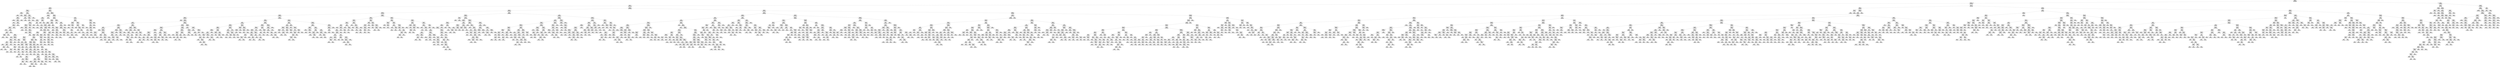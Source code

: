 digraph Tree {
node [shape=box] ;
0 [label="no_mbtree <= 0.5\ngini = 0.492\nsamples = 5000\nvalue = [2192, 2808]\nclass = Non-acceptable"] ;
1 [label="rc_lookahead <= 115.0\ngini = 0.5\nsamples = 4258\nvalue = [2113, 2145]\nclass = Non-acceptable"] ;
0 -> 1 [labeldistance=2.5, labelangle=45, headlabel="True"] ;
2 [label="Threads <= 5.0\ngini = 0.475\nsamples = 2417\nvalue = [937, 1480]\nclass = Non-acceptable"] ;
1 -> 2 ;
3 [label="keyint <= 86.5\ngini = 0.459\nsamples = 484\nvalue = [311, 173]\nclass = Acceptable"] ;
2 -> 3 ;
4 [label="qpSetting <= 11.5\ngini = 0.147\nsamples = 50\nvalue = [4, 46]\nclass = Non-acceptable"] ;
3 -> 4 ;
5 [label="no_asm <= 0.5\ngini = 0.444\nsamples = 3\nvalue = [1, 2]\nclass = Non-acceptable"] ;
4 -> 5 ;
6 [label="gini = 0.0\nsamples = 2\nvalue = [0, 2]\nclass = Non-acceptable"] ;
5 -> 6 ;
7 [label="gini = 0.0\nsamples = 1\nvalue = [1, 0]\nclass = Acceptable"] ;
5 -> 7 ;
8 [label="bframes <= 14.0\ngini = 0.12\nsamples = 47\nvalue = [3, 44]\nclass = Non-acceptable"] ;
4 -> 8 ;
9 [label="crfRatio <= 36.5\ngini = 0.087\nsamples = 44\nvalue = [2, 42]\nclass = Non-acceptable"] ;
8 -> 9 ;
10 [label="no_cabac <= 0.5\ngini = 0.048\nsamples = 41\nvalue = [1, 40]\nclass = Non-acceptable"] ;
9 -> 10 ;
11 [label="gini = 0.0\nsamples = 29\nvalue = [0, 29]\nclass = Non-acceptable"] ;
10 -> 11 ;
12 [label="qcomp <= 0.3\ngini = 0.153\nsamples = 12\nvalue = [1, 11]\nclass = Non-acceptable"] ;
10 -> 12 ;
13 [label="gini = 0.0\nsamples = 3\nvalue = [0, 3]\nclass = Non-acceptable"] ;
12 -> 13 ;
14 [label="ipratio <= 1.7\ngini = 0.198\nsamples = 9\nvalue = [1, 8]\nclass = Non-acceptable"] ;
12 -> 14 ;
15 [label="qpSetting <= 37.0\ngini = 0.245\nsamples = 7\nvalue = [1, 6]\nclass = Non-acceptable"] ;
14 -> 15 ;
16 [label="scenecut <= 20.5\ngini = 0.32\nsamples = 5\nvalue = [1, 4]\nclass = Non-acceptable"] ;
15 -> 16 ;
17 [label="gini = 0.0\nsamples = 1\nvalue = [0, 1]\nclass = Non-acceptable"] ;
16 -> 17 ;
18 [label="ref <= 6.0\ngini = 0.375\nsamples = 4\nvalue = [1, 3]\nclass = Non-acceptable"] ;
16 -> 18 ;
19 [label="b_bias <= 50.0\ngini = 0.444\nsamples = 3\nvalue = [1, 2]\nclass = Non-acceptable"] ;
18 -> 19 ;
20 [label="aq_strength <= 0.5\ngini = 0.5\nsamples = 2\nvalue = [1, 1]\nclass = Acceptable"] ;
19 -> 20 ;
21 [label="gini = 0.0\nsamples = 1\nvalue = [0, 1]\nclass = Non-acceptable"] ;
20 -> 21 ;
22 [label="gini = 0.0\nsamples = 1\nvalue = [1, 0]\nclass = Acceptable"] ;
20 -> 22 ;
23 [label="gini = 0.0\nsamples = 1\nvalue = [0, 1]\nclass = Non-acceptable"] ;
19 -> 23 ;
24 [label="gini = 0.0\nsamples = 1\nvalue = [0, 1]\nclass = Non-acceptable"] ;
18 -> 24 ;
25 [label="gini = 0.0\nsamples = 2\nvalue = [0, 2]\nclass = Non-acceptable"] ;
15 -> 25 ;
26 [label="gini = 0.0\nsamples = 2\nvalue = [0, 2]\nclass = Non-acceptable"] ;
14 -> 26 ;
27 [label="crf <= 0.5\ngini = 0.444\nsamples = 3\nvalue = [1, 2]\nclass = Non-acceptable"] ;
9 -> 27 ;
28 [label="gini = 0.0\nsamples = 1\nvalue = [1, 0]\nclass = Acceptable"] ;
27 -> 28 ;
29 [label="gini = 0.0\nsamples = 2\nvalue = [0, 2]\nclass = Non-acceptable"] ;
27 -> 29 ;
30 [label="crf <= 0.5\ngini = 0.444\nsamples = 3\nvalue = [1, 2]\nclass = Non-acceptable"] ;
8 -> 30 ;
31 [label="ManualThreads <= 0.5\ngini = 0.5\nsamples = 2\nvalue = [1, 1]\nclass = Acceptable"] ;
30 -> 31 ;
32 [label="gini = 0.0\nsamples = 1\nvalue = [1, 0]\nclass = Acceptable"] ;
31 -> 32 ;
33 [label="gini = 0.0\nsamples = 1\nvalue = [0, 1]\nclass = Non-acceptable"] ;
31 -> 33 ;
34 [label="gini = 0.0\nsamples = 1\nvalue = [0, 1]\nclass = Non-acceptable"] ;
30 -> 34 ;
35 [label="Threads <= 0.5\ngini = 0.414\nsamples = 434\nvalue = [307, 127]\nclass = Acceptable"] ;
3 -> 35 ;
36 [label="gini = 0.0\nsamples = 21\nvalue = [0, 21]\nclass = Non-acceptable"] ;
35 -> 36 ;
37 [label="rc_lookahead <= 11.0\ngini = 0.382\nsamples = 413\nvalue = [307, 106]\nclass = Acceptable"] ;
35 -> 37 ;
38 [label="no_asm <= 0.5\ngini = 0.454\nsamples = 43\nvalue = [15, 28]\nclass = Non-acceptable"] ;
37 -> 38 ;
39 [label="ref <= 6.0\ngini = 0.257\nsamples = 33\nvalue = [5, 28]\nclass = Non-acceptable"] ;
38 -> 39 ;
40 [label="qcomp <= 0.8\ngini = 0.18\nsamples = 30\nvalue = [3, 27]\nclass = Non-acceptable"] ;
39 -> 40 ;
41 [label="scenecut <= 70.0\ngini = 0.133\nsamples = 28\nvalue = [2, 26]\nclass = Non-acceptable"] ;
40 -> 41 ;
42 [label="aq_strength <= 1.5\ngini = 0.074\nsamples = 26\nvalue = [1, 25]\nclass = Non-acceptable"] ;
41 -> 42 ;
43 [label="gini = 0.0\nsamples = 22\nvalue = [0, 22]\nclass = Non-acceptable"] ;
42 -> 43 ;
44 [label="no_cabac <= 0.5\ngini = 0.375\nsamples = 4\nvalue = [1, 3]\nclass = Non-acceptable"] ;
42 -> 44 ;
45 [label="gini = 0.0\nsamples = 3\nvalue = [0, 3]\nclass = Non-acceptable"] ;
44 -> 45 ;
46 [label="gini = 0.0\nsamples = 1\nvalue = [1, 0]\nclass = Acceptable"] ;
44 -> 46 ;
47 [label="ManualThreads <= 0.5\ngini = 0.5\nsamples = 2\nvalue = [1, 1]\nclass = Acceptable"] ;
41 -> 47 ;
48 [label="gini = 0.0\nsamples = 1\nvalue = [1, 0]\nclass = Acceptable"] ;
47 -> 48 ;
49 [label="gini = 0.0\nsamples = 1\nvalue = [0, 1]\nclass = Non-acceptable"] ;
47 -> 49 ;
50 [label="crf <= 0.5\ngini = 0.5\nsamples = 2\nvalue = [1, 1]\nclass = Acceptable"] ;
40 -> 50 ;
51 [label="gini = 0.0\nsamples = 1\nvalue = [1, 0]\nclass = Acceptable"] ;
50 -> 51 ;
52 [label="gini = 0.0\nsamples = 1\nvalue = [0, 1]\nclass = Non-acceptable"] ;
50 -> 52 ;
53 [label="no_scenecut <= 0.5\ngini = 0.444\nsamples = 3\nvalue = [2, 1]\nclass = Acceptable"] ;
39 -> 53 ;
54 [label="gini = 0.5\nsamples = 2\nvalue = [1, 1]\nclass = Acceptable"] ;
53 -> 54 ;
55 [label="gini = 0.0\nsamples = 1\nvalue = [1, 0]\nclass = Acceptable"] ;
53 -> 55 ;
56 [label="gini = 0.0\nsamples = 10\nvalue = [10, 0]\nclass = Acceptable"] ;
38 -> 56 ;
57 [label="no_asm <= 0.5\ngini = 0.333\nsamples = 370\nvalue = [292, 78]\nclass = Acceptable"] ;
37 -> 57 ;
58 [label="bframes <= 23.5\ngini = 0.385\nsamples = 277\nvalue = [205, 72]\nclass = Acceptable"] ;
57 -> 58 ;
59 [label="bframes <= 2.0\ngini = 0.344\nsamples = 254\nvalue = [198, 56]\nclass = Acceptable"] ;
58 -> 59 ;
60 [label="qcomp <= 0.3\ngini = 0.499\nsamples = 25\nvalue = [12, 13]\nclass = Non-acceptable"] ;
59 -> 60 ;
61 [label="gini = 0.0\nsamples = 3\nvalue = [3, 0]\nclass = Acceptable"] ;
60 -> 61 ;
62 [label="aq_strength <= 0.5\ngini = 0.483\nsamples = 22\nvalue = [9, 13]\nclass = Non-acceptable"] ;
60 -> 62 ;
63 [label="gini = 0.0\nsamples = 2\nvalue = [2, 0]\nclass = Acceptable"] ;
62 -> 63 ;
64 [label="ref <= 6.0\ngini = 0.455\nsamples = 20\nvalue = [7, 13]\nclass = Non-acceptable"] ;
62 -> 64 ;
65 [label="crfRatio <= 16.5\ngini = 0.401\nsamples = 18\nvalue = [5, 13]\nclass = Non-acceptable"] ;
64 -> 65 ;
66 [label="gini = 0.0\nsamples = 1\nvalue = [1, 0]\nclass = Acceptable"] ;
65 -> 66 ;
67 [label="crfRatio <= 36.5\ngini = 0.36\nsamples = 17\nvalue = [4, 13]\nclass = Non-acceptable"] ;
65 -> 67 ;
68 [label="ipratio <= 0.7\ngini = 0.305\nsamples = 16\nvalue = [3, 13]\nclass = Non-acceptable"] ;
67 -> 68 ;
69 [label="gini = 0.0\nsamples = 1\nvalue = [1, 0]\nclass = Acceptable"] ;
68 -> 69 ;
70 [label="ManualThreads <= 0.5\ngini = 0.231\nsamples = 15\nvalue = [2, 13]\nclass = Non-acceptable"] ;
68 -> 70 ;
71 [label="aq_strength <= 1.5\ngini = 0.32\nsamples = 10\nvalue = [2, 8]\nclass = Non-acceptable"] ;
70 -> 71 ;
72 [label="crf <= 0.5\ngini = 0.219\nsamples = 8\nvalue = [1, 7]\nclass = Non-acceptable"] ;
71 -> 72 ;
73 [label="gini = 0.0\nsamples = 4\nvalue = [0, 4]\nclass = Non-acceptable"] ;
72 -> 73 ;
74 [label="qcomp <= 0.8\ngini = 0.375\nsamples = 4\nvalue = [1, 3]\nclass = Non-acceptable"] ;
72 -> 74 ;
75 [label="no_cabac <= 0.5\ngini = 0.5\nsamples = 2\nvalue = [1, 1]\nclass = Acceptable"] ;
74 -> 75 ;
76 [label="gini = 0.0\nsamples = 1\nvalue = [1, 0]\nclass = Acceptable"] ;
75 -> 76 ;
77 [label="gini = 0.0\nsamples = 1\nvalue = [0, 1]\nclass = Non-acceptable"] ;
75 -> 77 ;
78 [label="gini = 0.0\nsamples = 2\nvalue = [0, 2]\nclass = Non-acceptable"] ;
74 -> 78 ;
79 [label="no_cabac <= 0.5\ngini = 0.5\nsamples = 2\nvalue = [1, 1]\nclass = Acceptable"] ;
71 -> 79 ;
80 [label="gini = 0.0\nsamples = 1\nvalue = [0, 1]\nclass = Non-acceptable"] ;
79 -> 80 ;
81 [label="gini = 0.0\nsamples = 1\nvalue = [1, 0]\nclass = Acceptable"] ;
79 -> 81 ;
82 [label="gini = 0.0\nsamples = 5\nvalue = [0, 5]\nclass = Non-acceptable"] ;
70 -> 82 ;
83 [label="gini = 0.0\nsamples = 1\nvalue = [1, 0]\nclass = Acceptable"] ;
67 -> 83 ;
84 [label="gini = 0.0\nsamples = 2\nvalue = [2, 0]\nclass = Acceptable"] ;
64 -> 84 ;
85 [label="qcomp <= 0.8\ngini = 0.305\nsamples = 229\nvalue = [186, 43]\nclass = Acceptable"] ;
59 -> 85 ;
86 [label="ref <= 6.0\ngini = 0.268\nsamples = 201\nvalue = [169, 32]\nclass = Acceptable"] ;
85 -> 86 ;
87 [label="b_bias <= 48.5\ngini = 0.303\nsamples = 172\nvalue = [140, 32]\nclass = Acceptable"] ;
86 -> 87 ;
88 [label="scenecut <= 70.0\ngini = 0.337\nsamples = 149\nvalue = [117, 32]\nclass = Acceptable"] ;
87 -> 88 ;
89 [label="ipratio <= 1.7\ngini = 0.375\nsamples = 124\nvalue = [93, 31]\nclass = Acceptable"] ;
88 -> 89 ;
90 [label="scenecut <= 20.5\ngini = 0.407\nsamples = 109\nvalue = [78, 31]\nclass = Acceptable"] ;
89 -> 90 ;
91 [label="crfRatio <= 16.5\ngini = 0.159\nsamples = 23\nvalue = [21, 2]\nclass = Acceptable"] ;
90 -> 91 ;
92 [label="qp <= 0.5\ngini = 0.444\nsamples = 3\nvalue = [2, 1]\nclass = Acceptable"] ;
91 -> 92 ;
93 [label="gini = 0.0\nsamples = 1\nvalue = [0, 1]\nclass = Non-acceptable"] ;
92 -> 93 ;
94 [label="gini = 0.0\nsamples = 2\nvalue = [2, 0]\nclass = Acceptable"] ;
92 -> 94 ;
95 [label="ManualThreads <= 0.5\ngini = 0.095\nsamples = 20\nvalue = [19, 1]\nclass = Acceptable"] ;
91 -> 95 ;
96 [label="gini = 0.0\nsamples = 14\nvalue = [14, 0]\nclass = Acceptable"] ;
95 -> 96 ;
97 [label="ref <= 1.5\ngini = 0.278\nsamples = 6\nvalue = [5, 1]\nclass = Acceptable"] ;
95 -> 97 ;
98 [label="gini = 0.0\nsamples = 2\nvalue = [2, 0]\nclass = Acceptable"] ;
97 -> 98 ;
99 [label="aq_strength <= 1.5\ngini = 0.375\nsamples = 4\nvalue = [3, 1]\nclass = Acceptable"] ;
97 -> 99 ;
100 [label="no_scenecut <= 0.5\ngini = 0.444\nsamples = 3\nvalue = [2, 1]\nclass = Acceptable"] ;
99 -> 100 ;
101 [label="qpSetting <= 11.5\ngini = 0.5\nsamples = 2\nvalue = [1, 1]\nclass = Acceptable"] ;
100 -> 101 ;
102 [label="gini = 0.0\nsamples = 1\nvalue = [1, 0]\nclass = Acceptable"] ;
101 -> 102 ;
103 [label="gini = 0.0\nsamples = 1\nvalue = [0, 1]\nclass = Non-acceptable"] ;
101 -> 103 ;
104 [label="gini = 0.0\nsamples = 1\nvalue = [1, 0]\nclass = Acceptable"] ;
100 -> 104 ;
105 [label="gini = 0.0\nsamples = 1\nvalue = [1, 0]\nclass = Acceptable"] ;
99 -> 105 ;
106 [label="crfRatio <= 36.5\ngini = 0.447\nsamples = 86\nvalue = [57, 29]\nclass = Acceptable"] ;
90 -> 106 ;
107 [label="aq_strength <= 1.5\ngini = 0.467\nsamples = 78\nvalue = [49, 29]\nclass = Acceptable"] ;
106 -> 107 ;
108 [label="aq_strength <= 0.5\ngini = 0.49\nsamples = 58\nvalue = [33, 25]\nclass = Acceptable"] ;
107 -> 108 ;
109 [label="ManualThreads <= 0.5\ngini = 0.298\nsamples = 11\nvalue = [9, 2]\nclass = Acceptable"] ;
108 -> 109 ;
110 [label="qp <= 0.5\ngini = 0.18\nsamples = 10\nvalue = [9, 1]\nclass = Acceptable"] ;
109 -> 110 ;
111 [label="no_cabac <= 0.5\ngini = 0.444\nsamples = 3\nvalue = [2, 1]\nclass = Acceptable"] ;
110 -> 111 ;
112 [label="gini = 0.0\nsamples = 2\nvalue = [2, 0]\nclass = Acceptable"] ;
111 -> 112 ;
113 [label="gini = 0.0\nsamples = 1\nvalue = [0, 1]\nclass = Non-acceptable"] ;
111 -> 113 ;
114 [label="gini = 0.0\nsamples = 7\nvalue = [7, 0]\nclass = Acceptable"] ;
110 -> 114 ;
115 [label="gini = 0.0\nsamples = 1\nvalue = [0, 1]\nclass = Non-acceptable"] ;
109 -> 115 ;
116 [label="qpSetting <= 37.0\ngini = 0.5\nsamples = 47\nvalue = [24, 23]\nclass = Acceptable"] ;
108 -> 116 ;
117 [label="ipratio <= 0.7\ngini = 0.494\nsamples = 36\nvalue = [16, 20]\nclass = Non-acceptable"] ;
116 -> 117 ;
118 [label="keyint <= 625.0\ngini = 0.408\nsamples = 7\nvalue = [5, 2]\nclass = Acceptable"] ;
117 -> 118 ;
119 [label="ManualThreads <= 0.5\ngini = 0.5\nsamples = 4\nvalue = [2, 2]\nclass = Acceptable"] ;
118 -> 119 ;
120 [label="qp <= 0.5\ngini = 0.444\nsamples = 3\nvalue = [2, 1]\nclass = Acceptable"] ;
119 -> 120 ;
121 [label="gini = 0.0\nsamples = 1\nvalue = [1, 0]\nclass = Acceptable"] ;
120 -> 121 ;
122 [label="gini = 0.5\nsamples = 2\nvalue = [1, 1]\nclass = Acceptable"] ;
120 -> 122 ;
123 [label="gini = 0.0\nsamples = 1\nvalue = [0, 1]\nclass = Non-acceptable"] ;
119 -> 123 ;
124 [label="gini = 0.0\nsamples = 3\nvalue = [3, 0]\nclass = Acceptable"] ;
118 -> 124 ;
125 [label="qp <= 0.5\ngini = 0.471\nsamples = 29\nvalue = [11, 18]\nclass = Non-acceptable"] ;
117 -> 125 ;
126 [label="keyint <= 625.0\ngini = 0.32\nsamples = 5\nvalue = [1, 4]\nclass = Non-acceptable"] ;
125 -> 126 ;
127 [label="gini = 0.0\nsamples = 4\nvalue = [0, 4]\nclass = Non-acceptable"] ;
126 -> 127 ;
128 [label="gini = 0.0\nsamples = 1\nvalue = [1, 0]\nclass = Acceptable"] ;
126 -> 128 ;
129 [label="crfRatio <= 16.5\ngini = 0.486\nsamples = 24\nvalue = [10, 14]\nclass = Non-acceptable"] ;
125 -> 129 ;
130 [label="gini = 0.0\nsamples = 1\nvalue = [1, 0]\nclass = Acceptable"] ;
129 -> 130 ;
131 [label="ref <= 1.5\ngini = 0.476\nsamples = 23\nvalue = [9, 14]\nclass = Non-acceptable"] ;
129 -> 131 ;
132 [label="qcomp <= 0.3\ngini = 0.5\nsamples = 8\nvalue = [4, 4]\nclass = Acceptable"] ;
131 -> 132 ;
133 [label="gini = 0.0\nsamples = 3\nvalue = [3, 0]\nclass = Acceptable"] ;
132 -> 133 ;
134 [label="ManualThreads <= 0.5\ngini = 0.32\nsamples = 5\nvalue = [1, 4]\nclass = Non-acceptable"] ;
132 -> 134 ;
135 [label="no_cabac <= 0.5\ngini = 0.5\nsamples = 2\nvalue = [1, 1]\nclass = Acceptable"] ;
134 -> 135 ;
136 [label="gini = 0.0\nsamples = 1\nvalue = [1, 0]\nclass = Acceptable"] ;
135 -> 136 ;
137 [label="gini = 0.0\nsamples = 1\nvalue = [0, 1]\nclass = Non-acceptable"] ;
135 -> 137 ;
138 [label="gini = 0.0\nsamples = 3\nvalue = [0, 3]\nclass = Non-acceptable"] ;
134 -> 138 ;
139 [label="keyint <= 625.0\ngini = 0.444\nsamples = 15\nvalue = [5, 10]\nclass = Non-acceptable"] ;
131 -> 139 ;
140 [label="qcomp <= 0.3\ngini = 0.32\nsamples = 10\nvalue = [2, 8]\nclass = Non-acceptable"] ;
139 -> 140 ;
141 [label="gini = 0.0\nsamples = 5\nvalue = [0, 5]\nclass = Non-acceptable"] ;
140 -> 141 ;
142 [label="qpSetting <= 11.5\ngini = 0.48\nsamples = 5\nvalue = [2, 3]\nclass = Non-acceptable"] ;
140 -> 142 ;
143 [label="ManualThreads <= 0.5\ngini = 0.375\nsamples = 4\nvalue = [1, 3]\nclass = Non-acceptable"] ;
142 -> 143 ;
144 [label="gini = 0.0\nsamples = 2\nvalue = [0, 2]\nclass = Non-acceptable"] ;
143 -> 144 ;
145 [label="gini = 0.5\nsamples = 2\nvalue = [1, 1]\nclass = Acceptable"] ;
143 -> 145 ;
146 [label="gini = 0.0\nsamples = 1\nvalue = [1, 0]\nclass = Acceptable"] ;
142 -> 146 ;
147 [label="qpSetting <= 11.5\ngini = 0.48\nsamples = 5\nvalue = [3, 2]\nclass = Acceptable"] ;
139 -> 147 ;
148 [label="gini = 0.0\nsamples = 1\nvalue = [1, 0]\nclass = Acceptable"] ;
147 -> 148 ;
149 [label="no_cabac <= 0.5\ngini = 0.5\nsamples = 4\nvalue = [2, 2]\nclass = Acceptable"] ;
147 -> 149 ;
150 [label="gini = 0.0\nsamples = 1\nvalue = [1, 0]\nclass = Acceptable"] ;
149 -> 150 ;
151 [label="gini = 0.444\nsamples = 3\nvalue = [1, 2]\nclass = Non-acceptable"] ;
149 -> 151 ;
152 [label="no_cabac <= 0.5\ngini = 0.397\nsamples = 11\nvalue = [8, 3]\nclass = Acceptable"] ;
116 -> 152 ;
153 [label="ref <= 1.5\ngini = 0.49\nsamples = 7\nvalue = [4, 3]\nclass = Acceptable"] ;
152 -> 153 ;
154 [label="gini = 0.0\nsamples = 1\nvalue = [0, 1]\nclass = Non-acceptable"] ;
153 -> 154 ;
155 [label="qcomp <= 0.3\ngini = 0.444\nsamples = 6\nvalue = [4, 2]\nclass = Acceptable"] ;
153 -> 155 ;
156 [label="gini = 0.0\nsamples = 1\nvalue = [1, 0]\nclass = Acceptable"] ;
155 -> 156 ;
157 [label="crf <= 0.5\ngini = 0.48\nsamples = 5\nvalue = [3, 2]\nclass = Acceptable"] ;
155 -> 157 ;
158 [label="keyint <= 625.0\ngini = 0.5\nsamples = 4\nvalue = [2, 2]\nclass = Acceptable"] ;
157 -> 158 ;
159 [label="ManualThreads <= 0.5\ngini = 0.444\nsamples = 3\nvalue = [1, 2]\nclass = Non-acceptable"] ;
158 -> 159 ;
160 [label="gini = 0.0\nsamples = 1\nvalue = [0, 1]\nclass = Non-acceptable"] ;
159 -> 160 ;
161 [label="gini = 0.5\nsamples = 2\nvalue = [1, 1]\nclass = Acceptable"] ;
159 -> 161 ;
162 [label="gini = 0.0\nsamples = 1\nvalue = [1, 0]\nclass = Acceptable"] ;
158 -> 162 ;
163 [label="gini = 0.0\nsamples = 1\nvalue = [1, 0]\nclass = Acceptable"] ;
157 -> 163 ;
164 [label="gini = 0.0\nsamples = 4\nvalue = [4, 0]\nclass = Acceptable"] ;
152 -> 164 ;
165 [label="keyint <= 625.0\ngini = 0.32\nsamples = 20\nvalue = [16, 4]\nclass = Acceptable"] ;
107 -> 165 ;
166 [label="qcomp <= 0.3\ngini = 0.375\nsamples = 16\nvalue = [12, 4]\nclass = Acceptable"] ;
165 -> 166 ;
167 [label="gini = 0.0\nsamples = 4\nvalue = [4, 0]\nclass = Acceptable"] ;
166 -> 167 ;
168 [label="ipratio <= 0.7\ngini = 0.444\nsamples = 12\nvalue = [8, 4]\nclass = Acceptable"] ;
166 -> 168 ;
169 [label="gini = 0.0\nsamples = 2\nvalue = [2, 0]\nclass = Acceptable"] ;
168 -> 169 ;
170 [label="ref <= 1.5\ngini = 0.48\nsamples = 10\nvalue = [6, 4]\nclass = Acceptable"] ;
168 -> 170 ;
171 [label="gini = 0.0\nsamples = 2\nvalue = [2, 0]\nclass = Acceptable"] ;
170 -> 171 ;
172 [label="qpSetting <= 11.5\ngini = 0.5\nsamples = 8\nvalue = [4, 4]\nclass = Acceptable"] ;
170 -> 172 ;
173 [label="gini = 0.0\nsamples = 1\nvalue = [1, 0]\nclass = Acceptable"] ;
172 -> 173 ;
174 [label="qpSetting <= 37.0\ngini = 0.49\nsamples = 7\nvalue = [3, 4]\nclass = Non-acceptable"] ;
172 -> 174 ;
175 [label="crfRatio <= 16.5\ngini = 0.444\nsamples = 6\nvalue = [2, 4]\nclass = Non-acceptable"] ;
174 -> 175 ;
176 [label="gini = 0.0\nsamples = 1\nvalue = [1, 0]\nclass = Acceptable"] ;
175 -> 176 ;
177 [label="no_scenecut <= 0.5\ngini = 0.32\nsamples = 5\nvalue = [1, 4]\nclass = Non-acceptable"] ;
175 -> 177 ;
178 [label="gini = 0.0\nsamples = 3\nvalue = [0, 3]\nclass = Non-acceptable"] ;
177 -> 178 ;
179 [label="gini = 0.5\nsamples = 2\nvalue = [1, 1]\nclass = Acceptable"] ;
177 -> 179 ;
180 [label="gini = 0.0\nsamples = 1\nvalue = [1, 0]\nclass = Acceptable"] ;
174 -> 180 ;
181 [label="gini = 0.0\nsamples = 4\nvalue = [4, 0]\nclass = Acceptable"] ;
165 -> 181 ;
182 [label="gini = 0.0\nsamples = 8\nvalue = [8, 0]\nclass = Acceptable"] ;
106 -> 182 ;
183 [label="gini = 0.0\nsamples = 15\nvalue = [15, 0]\nclass = Acceptable"] ;
89 -> 183 ;
184 [label="no_scenecut <= 0.5\ngini = 0.077\nsamples = 25\nvalue = [24, 1]\nclass = Acceptable"] ;
88 -> 184 ;
185 [label="no_cabac <= 0.5\ngini = 0.117\nsamples = 16\nvalue = [15, 1]\nclass = Acceptable"] ;
184 -> 185 ;
186 [label="ManualThreads <= 0.5\ngini = 0.198\nsamples = 9\nvalue = [8, 1]\nclass = Acceptable"] ;
185 -> 186 ;
187 [label="crf <= 0.5\ngini = 0.32\nsamples = 5\nvalue = [4, 1]\nclass = Acceptable"] ;
186 -> 187 ;
188 [label="qpSetting <= 11.5\ngini = 0.5\nsamples = 2\nvalue = [1, 1]\nclass = Acceptable"] ;
187 -> 188 ;
189 [label="gini = 0.0\nsamples = 1\nvalue = [1, 0]\nclass = Acceptable"] ;
188 -> 189 ;
190 [label="gini = 0.0\nsamples = 1\nvalue = [0, 1]\nclass = Non-acceptable"] ;
188 -> 190 ;
191 [label="gini = 0.0\nsamples = 3\nvalue = [3, 0]\nclass = Acceptable"] ;
187 -> 191 ;
192 [label="gini = 0.0\nsamples = 4\nvalue = [4, 0]\nclass = Acceptable"] ;
186 -> 192 ;
193 [label="gini = 0.0\nsamples = 7\nvalue = [7, 0]\nclass = Acceptable"] ;
185 -> 193 ;
194 [label="gini = 0.0\nsamples = 9\nvalue = [9, 0]\nclass = Acceptable"] ;
184 -> 194 ;
195 [label="gini = 0.0\nsamples = 23\nvalue = [23, 0]\nclass = Acceptable"] ;
87 -> 195 ;
196 [label="gini = 0.0\nsamples = 29\nvalue = [29, 0]\nclass = Acceptable"] ;
86 -> 196 ;
197 [label="ref <= 1.5\ngini = 0.477\nsamples = 28\nvalue = [17, 11]\nclass = Acceptable"] ;
85 -> 197 ;
198 [label="gini = 0.0\nsamples = 3\nvalue = [0, 3]\nclass = Non-acceptable"] ;
197 -> 198 ;
199 [label="no_scenecut <= 0.5\ngini = 0.435\nsamples = 25\nvalue = [17, 8]\nclass = Acceptable"] ;
197 -> 199 ;
200 [label="qp <= 0.5\ngini = 0.291\nsamples = 17\nvalue = [14, 3]\nclass = Acceptable"] ;
199 -> 200 ;
201 [label="keyint <= 625.0\ngini = 0.49\nsamples = 7\nvalue = [4, 3]\nclass = Acceptable"] ;
200 -> 201 ;
202 [label="ManualThreads <= 0.5\ngini = 0.444\nsamples = 6\nvalue = [4, 2]\nclass = Acceptable"] ;
201 -> 202 ;
203 [label="b_bias <= 50.0\ngini = 0.32\nsamples = 5\nvalue = [4, 1]\nclass = Acceptable"] ;
202 -> 203 ;
204 [label="crfRatio <= 36.5\ngini = 0.375\nsamples = 4\nvalue = [3, 1]\nclass = Acceptable"] ;
203 -> 204 ;
205 [label="aq_strength <= 0.5\ngini = 0.444\nsamples = 3\nvalue = [2, 1]\nclass = Acceptable"] ;
204 -> 205 ;
206 [label="gini = 0.0\nsamples = 1\nvalue = [1, 0]\nclass = Acceptable"] ;
205 -> 206 ;
207 [label="gini = 0.5\nsamples = 2\nvalue = [1, 1]\nclass = Acceptable"] ;
205 -> 207 ;
208 [label="gini = 0.0\nsamples = 1\nvalue = [1, 0]\nclass = Acceptable"] ;
204 -> 208 ;
209 [label="gini = 0.0\nsamples = 1\nvalue = [1, 0]\nclass = Acceptable"] ;
203 -> 209 ;
210 [label="gini = 0.0\nsamples = 1\nvalue = [0, 1]\nclass = Non-acceptable"] ;
202 -> 210 ;
211 [label="gini = 0.0\nsamples = 1\nvalue = [0, 1]\nclass = Non-acceptable"] ;
201 -> 211 ;
212 [label="gini = 0.0\nsamples = 10\nvalue = [10, 0]\nclass = Acceptable"] ;
200 -> 212 ;
213 [label="b_bias <= 39.5\ngini = 0.469\nsamples = 8\nvalue = [3, 5]\nclass = Non-acceptable"] ;
199 -> 213 ;
214 [label="no_cabac <= 0.5\ngini = 0.408\nsamples = 7\nvalue = [2, 5]\nclass = Non-acceptable"] ;
213 -> 214 ;
215 [label="scenecut <= 20.5\ngini = 0.278\nsamples = 6\nvalue = [1, 5]\nclass = Non-acceptable"] ;
214 -> 215 ;
216 [label="gini = 0.5\nsamples = 2\nvalue = [1, 1]\nclass = Acceptable"] ;
215 -> 216 ;
217 [label="gini = 0.0\nsamples = 4\nvalue = [0, 4]\nclass = Non-acceptable"] ;
215 -> 217 ;
218 [label="gini = 0.0\nsamples = 1\nvalue = [1, 0]\nclass = Acceptable"] ;
214 -> 218 ;
219 [label="gini = 0.0\nsamples = 1\nvalue = [1, 0]\nclass = Acceptable"] ;
213 -> 219 ;
220 [label="qcomp <= 0.3\ngini = 0.423\nsamples = 23\nvalue = [7, 16]\nclass = Non-acceptable"] ;
58 -> 220 ;
221 [label="gini = 0.0\nsamples = 2\nvalue = [2, 0]\nclass = Acceptable"] ;
220 -> 221 ;
222 [label="ref <= 6.0\ngini = 0.363\nsamples = 21\nvalue = [5, 16]\nclass = Non-acceptable"] ;
220 -> 222 ;
223 [label="ipratio <= 1.7\ngini = 0.32\nsamples = 20\nvalue = [4, 16]\nclass = Non-acceptable"] ;
222 -> 223 ;
224 [label="keyint <= 625.0\ngini = 0.266\nsamples = 19\nvalue = [3, 16]\nclass = Non-acceptable"] ;
223 -> 224 ;
225 [label="scenecut <= 20.5\ngini = 0.208\nsamples = 17\nvalue = [2, 15]\nclass = Non-acceptable"] ;
224 -> 225 ;
226 [label="no_cabac <= 0.5\ngini = 0.5\nsamples = 2\nvalue = [1, 1]\nclass = Acceptable"] ;
225 -> 226 ;
227 [label="gini = 0.0\nsamples = 1\nvalue = [1, 0]\nclass = Acceptable"] ;
226 -> 227 ;
228 [label="gini = 0.0\nsamples = 1\nvalue = [0, 1]\nclass = Non-acceptable"] ;
226 -> 228 ;
229 [label="qp <= 0.5\ngini = 0.124\nsamples = 15\nvalue = [1, 14]\nclass = Non-acceptable"] ;
225 -> 229 ;
230 [label="qcomp <= 0.8\ngini = 0.444\nsamples = 3\nvalue = [1, 2]\nclass = Non-acceptable"] ;
229 -> 230 ;
231 [label="gini = 0.0\nsamples = 2\nvalue = [0, 2]\nclass = Non-acceptable"] ;
230 -> 231 ;
232 [label="gini = 0.0\nsamples = 1\nvalue = [1, 0]\nclass = Acceptable"] ;
230 -> 232 ;
233 [label="gini = 0.0\nsamples = 12\nvalue = [0, 12]\nclass = Non-acceptable"] ;
229 -> 233 ;
234 [label="no_cabac <= 0.5\ngini = 0.5\nsamples = 2\nvalue = [1, 1]\nclass = Acceptable"] ;
224 -> 234 ;
235 [label="gini = 0.0\nsamples = 1\nvalue = [1, 0]\nclass = Acceptable"] ;
234 -> 235 ;
236 [label="gini = 0.0\nsamples = 1\nvalue = [0, 1]\nclass = Non-acceptable"] ;
234 -> 236 ;
237 [label="gini = 0.0\nsamples = 1\nvalue = [1, 0]\nclass = Acceptable"] ;
223 -> 237 ;
238 [label="gini = 0.0\nsamples = 1\nvalue = [1, 0]\nclass = Acceptable"] ;
222 -> 238 ;
239 [label="ref <= 6.0\ngini = 0.121\nsamples = 93\nvalue = [87, 6]\nclass = Acceptable"] ;
57 -> 239 ;
240 [label="no_cabac <= 0.5\ngini = 0.074\nsamples = 78\nvalue = [75, 3]\nclass = Acceptable"] ;
239 -> 240 ;
241 [label="no_scenecut <= 0.5\ngini = 0.029\nsamples = 68\nvalue = [67, 1]\nclass = Acceptable"] ;
240 -> 241 ;
242 [label="gini = 0.0\nsamples = 60\nvalue = [60, 0]\nclass = Acceptable"] ;
241 -> 242 ;
243 [label="aq_strength <= 0.5\ngini = 0.219\nsamples = 8\nvalue = [7, 1]\nclass = Acceptable"] ;
241 -> 243 ;
244 [label="gini = 0.0\nsamples = 1\nvalue = [0, 1]\nclass = Non-acceptable"] ;
243 -> 244 ;
245 [label="gini = 0.0\nsamples = 7\nvalue = [7, 0]\nclass = Acceptable"] ;
243 -> 245 ;
246 [label="aq_strength <= 1.5\ngini = 0.32\nsamples = 10\nvalue = [8, 2]\nclass = Acceptable"] ;
240 -> 246 ;
247 [label="keyint <= 625.0\ngini = 0.219\nsamples = 8\nvalue = [7, 1]\nclass = Acceptable"] ;
246 -> 247 ;
248 [label="gini = 0.0\nsamples = 5\nvalue = [5, 0]\nclass = Acceptable"] ;
247 -> 248 ;
249 [label="qpSetting <= 11.5\ngini = 0.444\nsamples = 3\nvalue = [2, 1]\nclass = Acceptable"] ;
247 -> 249 ;
250 [label="gini = 0.0\nsamples = 1\nvalue = [1, 0]\nclass = Acceptable"] ;
249 -> 250 ;
251 [label="ipratio <= 0.7\ngini = 0.5\nsamples = 2\nvalue = [1, 1]\nclass = Acceptable"] ;
249 -> 251 ;
252 [label="gini = 0.0\nsamples = 1\nvalue = [1, 0]\nclass = Acceptable"] ;
251 -> 252 ;
253 [label="gini = 0.0\nsamples = 1\nvalue = [0, 1]\nclass = Non-acceptable"] ;
251 -> 253 ;
254 [label="ipratio <= 0.7\ngini = 0.5\nsamples = 2\nvalue = [1, 1]\nclass = Acceptable"] ;
246 -> 254 ;
255 [label="gini = 0.0\nsamples = 1\nvalue = [1, 0]\nclass = Acceptable"] ;
254 -> 255 ;
256 [label="gini = 0.0\nsamples = 1\nvalue = [0, 1]\nclass = Non-acceptable"] ;
254 -> 256 ;
257 [label="qpSetting <= 37.0\ngini = 0.32\nsamples = 15\nvalue = [12, 3]\nclass = Acceptable"] ;
239 -> 257 ;
258 [label="scenecut <= 70.0\ngini = 0.375\nsamples = 12\nvalue = [9, 3]\nclass = Acceptable"] ;
257 -> 258 ;
259 [label="ipratio <= 1.7\ngini = 0.42\nsamples = 10\nvalue = [7, 3]\nclass = Acceptable"] ;
258 -> 259 ;
260 [label="bframes <= 2.0\ngini = 0.469\nsamples = 8\nvalue = [5, 3]\nclass = Acceptable"] ;
259 -> 260 ;
261 [label="gini = 0.0\nsamples = 2\nvalue = [2, 0]\nclass = Acceptable"] ;
260 -> 261 ;
262 [label="bframes <= 14.0\ngini = 0.5\nsamples = 6\nvalue = [3, 3]\nclass = Acceptable"] ;
260 -> 262 ;
263 [label="crf <= 0.5\ngini = 0.48\nsamples = 5\nvalue = [2, 3]\nclass = Non-acceptable"] ;
262 -> 263 ;
264 [label="aq_strength <= 1.5\ngini = 0.375\nsamples = 4\nvalue = [1, 3]\nclass = Non-acceptable"] ;
263 -> 264 ;
265 [label="gini = 0.0\nsamples = 3\nvalue = [0, 3]\nclass = Non-acceptable"] ;
264 -> 265 ;
266 [label="gini = 0.0\nsamples = 1\nvalue = [1, 0]\nclass = Acceptable"] ;
264 -> 266 ;
267 [label="gini = 0.0\nsamples = 1\nvalue = [1, 0]\nclass = Acceptable"] ;
263 -> 267 ;
268 [label="gini = 0.0\nsamples = 1\nvalue = [1, 0]\nclass = Acceptable"] ;
262 -> 268 ;
269 [label="gini = 0.0\nsamples = 2\nvalue = [2, 0]\nclass = Acceptable"] ;
259 -> 269 ;
270 [label="gini = 0.0\nsamples = 2\nvalue = [2, 0]\nclass = Acceptable"] ;
258 -> 270 ;
271 [label="gini = 0.0\nsamples = 3\nvalue = [3, 0]\nclass = Acceptable"] ;
257 -> 271 ;
272 [label="crfRatio <= 28.05\ngini = 0.438\nsamples = 1933\nvalue = [626, 1307]\nclass = Non-acceptable"] ;
2 -> 272 ;
273 [label="qcomp <= 0.45\ngini = 0.303\nsamples = 1020\nvalue = [190, 830]\nclass = Non-acceptable"] ;
272 -> 273 ;
274 [label="no_scenecut <= 0.5\ngini = 0.384\nsamples = 490\nvalue = [127, 363]\nclass = Non-acceptable"] ;
273 -> 274 ;
275 [label="b_bias <= 20.5\ngini = 0.346\nsamples = 414\nvalue = [92, 322]\nclass = Non-acceptable"] ;
274 -> 275 ;
276 [label="crfRatio <= 19.45\ngini = 0.238\nsamples = 217\nvalue = [30, 187]\nclass = Non-acceptable"] ;
275 -> 276 ;
277 [label="gini = 0.0\nsamples = 1\nvalue = [1, 0]\nclass = Acceptable"] ;
276 -> 277 ;
278 [label="Threads <= 78.5\ngini = 0.232\nsamples = 216\nvalue = [29, 187]\nclass = Non-acceptable"] ;
276 -> 278 ;
279 [label="ref <= 4.5\ngini = 0.169\nsamples = 118\nvalue = [11, 107]\nclass = Non-acceptable"] ;
278 -> 279 ;
280 [label="keyint <= 441.5\ngini = 0.215\nsamples = 57\nvalue = [7, 50]\nclass = Non-acceptable"] ;
279 -> 280 ;
281 [label="qp <= 0.5\ngini = 0.308\nsamples = 21\nvalue = [4, 17]\nclass = Non-acceptable"] ;
280 -> 281 ;
282 [label="gini = 0.0\nsamples = 1\nvalue = [1, 0]\nclass = Acceptable"] ;
281 -> 282 ;
283 [label="ManualThreads <= 0.5\ngini = 0.255\nsamples = 20\nvalue = [3, 17]\nclass = Non-acceptable"] ;
281 -> 283 ;
284 [label="aq_strength <= 1.05\ngini = 0.153\nsamples = 12\nvalue = [1, 11]\nclass = Non-acceptable"] ;
283 -> 284 ;
285 [label="gini = 0.0\nsamples = 9\nvalue = [0, 9]\nclass = Non-acceptable"] ;
284 -> 285 ;
286 [label="bframes <= 13.0\ngini = 0.444\nsamples = 3\nvalue = [1, 2]\nclass = Non-acceptable"] ;
284 -> 286 ;
287 [label="gini = 0.0\nsamples = 1\nvalue = [1, 0]\nclass = Acceptable"] ;
286 -> 287 ;
288 [label="gini = 0.0\nsamples = 2\nvalue = [0, 2]\nclass = Non-acceptable"] ;
286 -> 288 ;
289 [label="aq_strength <= 1.05\ngini = 0.375\nsamples = 8\nvalue = [2, 6]\nclass = Non-acceptable"] ;
283 -> 289 ;
290 [label="scenecut <= 50.5\ngini = 0.5\nsamples = 2\nvalue = [1, 1]\nclass = Acceptable"] ;
289 -> 290 ;
291 [label="gini = 0.0\nsamples = 1\nvalue = [1, 0]\nclass = Acceptable"] ;
290 -> 291 ;
292 [label="gini = 0.0\nsamples = 1\nvalue = [0, 1]\nclass = Non-acceptable"] ;
290 -> 292 ;
293 [label="bframes <= 13.0\ngini = 0.278\nsamples = 6\nvalue = [1, 5]\nclass = Non-acceptable"] ;
289 -> 293 ;
294 [label="scenecut <= 50.5\ngini = 0.444\nsamples = 3\nvalue = [1, 2]\nclass = Non-acceptable"] ;
293 -> 294 ;
295 [label="gini = 0.0\nsamples = 2\nvalue = [0, 2]\nclass = Non-acceptable"] ;
294 -> 295 ;
296 [label="gini = 0.0\nsamples = 1\nvalue = [1, 0]\nclass = Acceptable"] ;
294 -> 296 ;
297 [label="gini = 0.0\nsamples = 3\nvalue = [0, 3]\nclass = Non-acceptable"] ;
293 -> 297 ;
298 [label="no_asm <= 0.5\ngini = 0.153\nsamples = 36\nvalue = [3, 33]\nclass = Non-acceptable"] ;
280 -> 298 ;
299 [label="scenecut <= 50.5\ngini = 0.117\nsamples = 32\nvalue = [2, 30]\nclass = Non-acceptable"] ;
298 -> 299 ;
300 [label="aq_strength <= 1.05\ngini = 0.208\nsamples = 17\nvalue = [2, 15]\nclass = Non-acceptable"] ;
299 -> 300 ;
301 [label="no_cabac <= 0.5\ngini = 0.32\nsamples = 10\nvalue = [2, 8]\nclass = Non-acceptable"] ;
300 -> 301 ;
302 [label="qpSetting <= 25.5\ngini = 0.219\nsamples = 8\nvalue = [1, 7]\nclass = Non-acceptable"] ;
301 -> 302 ;
303 [label="qp <= 0.5\ngini = 0.444\nsamples = 3\nvalue = [1, 2]\nclass = Non-acceptable"] ;
302 -> 303 ;
304 [label="gini = 0.0\nsamples = 2\nvalue = [0, 2]\nclass = Non-acceptable"] ;
303 -> 304 ;
305 [label="gini = 0.0\nsamples = 1\nvalue = [1, 0]\nclass = Acceptable"] ;
303 -> 305 ;
306 [label="gini = 0.0\nsamples = 5\nvalue = [0, 5]\nclass = Non-acceptable"] ;
302 -> 306 ;
307 [label="qpSetting <= 25.5\ngini = 0.5\nsamples = 2\nvalue = [1, 1]\nclass = Acceptable"] ;
301 -> 307 ;
308 [label="gini = 0.0\nsamples = 1\nvalue = [0, 1]\nclass = Non-acceptable"] ;
307 -> 308 ;
309 [label="gini = 0.0\nsamples = 1\nvalue = [1, 0]\nclass = Acceptable"] ;
307 -> 309 ;
310 [label="gini = 0.0\nsamples = 7\nvalue = [0, 7]\nclass = Non-acceptable"] ;
300 -> 310 ;
311 [label="gini = 0.0\nsamples = 15\nvalue = [0, 15]\nclass = Non-acceptable"] ;
299 -> 311 ;
312 [label="ipratio <= 1.05\ngini = 0.375\nsamples = 4\nvalue = [1, 3]\nclass = Non-acceptable"] ;
298 -> 312 ;
313 [label="aq_strength <= 1.05\ngini = 0.5\nsamples = 2\nvalue = [1, 1]\nclass = Acceptable"] ;
312 -> 313 ;
314 [label="gini = 0.0\nsamples = 1\nvalue = [0, 1]\nclass = Non-acceptable"] ;
313 -> 314 ;
315 [label="gini = 0.0\nsamples = 1\nvalue = [1, 0]\nclass = Acceptable"] ;
313 -> 315 ;
316 [label="gini = 0.0\nsamples = 2\nvalue = [0, 2]\nclass = Non-acceptable"] ;
312 -> 316 ;
317 [label="no_cabac <= 0.5\ngini = 0.123\nsamples = 61\nvalue = [4, 57]\nclass = Non-acceptable"] ;
279 -> 317 ;
318 [label="keyint <= 500.5\ngini = 0.077\nsamples = 50\nvalue = [2, 48]\nclass = Non-acceptable"] ;
317 -> 318 ;
319 [label="gini = 0.0\nsamples = 26\nvalue = [0, 26]\nclass = Non-acceptable"] ;
318 -> 319 ;
320 [label="scenecut <= 50.5\ngini = 0.153\nsamples = 24\nvalue = [2, 22]\nclass = Non-acceptable"] ;
318 -> 320 ;
321 [label="ipratio <= 1.05\ngini = 0.32\nsamples = 10\nvalue = [2, 8]\nclass = Non-acceptable"] ;
320 -> 321 ;
322 [label="gini = 0.0\nsamples = 6\nvalue = [0, 6]\nclass = Non-acceptable"] ;
321 -> 322 ;
323 [label="crf <= 0.5\ngini = 0.5\nsamples = 4\nvalue = [2, 2]\nclass = Acceptable"] ;
321 -> 323 ;
324 [label="ManualThreads <= 0.5\ngini = 0.444\nsamples = 3\nvalue = [2, 1]\nclass = Acceptable"] ;
323 -> 324 ;
325 [label="gini = 0.0\nsamples = 1\nvalue = [1, 0]\nclass = Acceptable"] ;
324 -> 325 ;
326 [label="qpSetting <= 25.5\ngini = 0.5\nsamples = 2\nvalue = [1, 1]\nclass = Acceptable"] ;
324 -> 326 ;
327 [label="gini = 0.0\nsamples = 1\nvalue = [1, 0]\nclass = Acceptable"] ;
326 -> 327 ;
328 [label="gini = 0.0\nsamples = 1\nvalue = [0, 1]\nclass = Non-acceptable"] ;
326 -> 328 ;
329 [label="gini = 0.0\nsamples = 1\nvalue = [0, 1]\nclass = Non-acceptable"] ;
323 -> 329 ;
330 [label="gini = 0.0\nsamples = 14\nvalue = [0, 14]\nclass = Non-acceptable"] ;
320 -> 330 ;
331 [label="scenecut <= 50.5\ngini = 0.298\nsamples = 11\nvalue = [2, 9]\nclass = Non-acceptable"] ;
317 -> 331 ;
332 [label="gini = 0.0\nsamples = 7\nvalue = [0, 7]\nclass = Non-acceptable"] ;
331 -> 332 ;
333 [label="keyint <= 500.5\ngini = 0.5\nsamples = 4\nvalue = [2, 2]\nclass = Acceptable"] ;
331 -> 333 ;
334 [label="gini = 0.0\nsamples = 1\nvalue = [1, 0]\nclass = Acceptable"] ;
333 -> 334 ;
335 [label="bframes <= 13.0\ngini = 0.444\nsamples = 3\nvalue = [1, 2]\nclass = Non-acceptable"] ;
333 -> 335 ;
336 [label="qpSetting <= 25.5\ngini = 0.5\nsamples = 2\nvalue = [1, 1]\nclass = Acceptable"] ;
335 -> 336 ;
337 [label="gini = 0.0\nsamples = 1\nvalue = [1, 0]\nclass = Acceptable"] ;
336 -> 337 ;
338 [label="gini = 0.0\nsamples = 1\nvalue = [0, 1]\nclass = Non-acceptable"] ;
336 -> 338 ;
339 [label="gini = 0.0\nsamples = 1\nvalue = [0, 1]\nclass = Non-acceptable"] ;
335 -> 339 ;
340 [label="ManualThreads <= 0.5\ngini = 0.3\nsamples = 98\nvalue = [18, 80]\nclass = Non-acceptable"] ;
278 -> 340 ;
341 [label="ipratio <= 1.05\ngini = 0.368\nsamples = 70\nvalue = [17, 53]\nclass = Non-acceptable"] ;
340 -> 341 ;
342 [label="qpSetting <= 25.5\ngini = 0.292\nsamples = 45\nvalue = [8, 37]\nclass = Non-acceptable"] ;
341 -> 342 ;
343 [label="bframes <= 13.0\ngini = 0.159\nsamples = 23\nvalue = [2, 21]\nclass = Non-acceptable"] ;
342 -> 343 ;
344 [label="aq_strength <= 1.05\ngini = 0.26\nsamples = 13\nvalue = [2, 11]\nclass = Non-acceptable"] ;
343 -> 344 ;
345 [label="gini = 0.0\nsamples = 4\nvalue = [0, 4]\nclass = Non-acceptable"] ;
344 -> 345 ;
346 [label="keyint <= 500.5\ngini = 0.346\nsamples = 9\nvalue = [2, 7]\nclass = Non-acceptable"] ;
344 -> 346 ;
347 [label="qp <= 0.5\ngini = 0.245\nsamples = 7\nvalue = [1, 6]\nclass = Non-acceptable"] ;
346 -> 347 ;
348 [label="ref <= 4.5\ngini = 0.5\nsamples = 2\nvalue = [1, 1]\nclass = Acceptable"] ;
347 -> 348 ;
349 [label="gini = 0.0\nsamples = 1\nvalue = [1, 0]\nclass = Acceptable"] ;
348 -> 349 ;
350 [label="gini = 0.0\nsamples = 1\nvalue = [0, 1]\nclass = Non-acceptable"] ;
348 -> 350 ;
351 [label="gini = 0.0\nsamples = 5\nvalue = [0, 5]\nclass = Non-acceptable"] ;
347 -> 351 ;
352 [label="ref <= 4.5\ngini = 0.5\nsamples = 2\nvalue = [1, 1]\nclass = Acceptable"] ;
346 -> 352 ;
353 [label="gini = 0.0\nsamples = 1\nvalue = [0, 1]\nclass = Non-acceptable"] ;
352 -> 353 ;
354 [label="gini = 0.0\nsamples = 1\nvalue = [1, 0]\nclass = Acceptable"] ;
352 -> 354 ;
355 [label="gini = 0.0\nsamples = 10\nvalue = [0, 10]\nclass = Non-acceptable"] ;
343 -> 355 ;
356 [label="no_asm <= 0.5\ngini = 0.397\nsamples = 22\nvalue = [6, 16]\nclass = Non-acceptable"] ;
342 -> 356 ;
357 [label="ref <= 4.5\ngini = 0.486\nsamples = 12\nvalue = [5, 7]\nclass = Non-acceptable"] ;
356 -> 357 ;
358 [label="aq_strength <= 1.05\ngini = 0.408\nsamples = 7\nvalue = [2, 5]\nclass = Non-acceptable"] ;
357 -> 358 ;
359 [label="gini = 0.0\nsamples = 4\nvalue = [0, 4]\nclass = Non-acceptable"] ;
358 -> 359 ;
360 [label="keyint <= 500.5\ngini = 0.444\nsamples = 3\nvalue = [2, 1]\nclass = Acceptable"] ;
358 -> 360 ;
361 [label="no_cabac <= 0.5\ngini = 0.5\nsamples = 2\nvalue = [1, 1]\nclass = Acceptable"] ;
360 -> 361 ;
362 [label="gini = 0.0\nsamples = 1\nvalue = [0, 1]\nclass = Non-acceptable"] ;
361 -> 362 ;
363 [label="gini = 0.0\nsamples = 1\nvalue = [1, 0]\nclass = Acceptable"] ;
361 -> 363 ;
364 [label="gini = 0.0\nsamples = 1\nvalue = [1, 0]\nclass = Acceptable"] ;
360 -> 364 ;
365 [label="keyint <= 500.5\ngini = 0.48\nsamples = 5\nvalue = [3, 2]\nclass = Acceptable"] ;
357 -> 365 ;
366 [label="gini = 0.0\nsamples = 2\nvalue = [2, 0]\nclass = Acceptable"] ;
365 -> 366 ;
367 [label="aq_strength <= 1.05\ngini = 0.444\nsamples = 3\nvalue = [1, 2]\nclass = Non-acceptable"] ;
365 -> 367 ;
368 [label="gini = 0.0\nsamples = 1\nvalue = [1, 0]\nclass = Acceptable"] ;
367 -> 368 ;
369 [label="gini = 0.0\nsamples = 2\nvalue = [0, 2]\nclass = Non-acceptable"] ;
367 -> 369 ;
370 [label="aq_strength <= 1.05\ngini = 0.18\nsamples = 10\nvalue = [1, 9]\nclass = Non-acceptable"] ;
356 -> 370 ;
371 [label="keyint <= 500.5\ngini = 0.444\nsamples = 3\nvalue = [1, 2]\nclass = Non-acceptable"] ;
370 -> 371 ;
372 [label="gini = 0.0\nsamples = 1\nvalue = [1, 0]\nclass = Acceptable"] ;
371 -> 372 ;
373 [label="gini = 0.0\nsamples = 2\nvalue = [0, 2]\nclass = Non-acceptable"] ;
371 -> 373 ;
374 [label="gini = 0.0\nsamples = 7\nvalue = [0, 7]\nclass = Non-acceptable"] ;
370 -> 374 ;
375 [label="keyint <= 500.5\ngini = 0.461\nsamples = 25\nvalue = [9, 16]\nclass = Non-acceptable"] ;
341 -> 375 ;
376 [label="qpSetting <= 25.5\ngini = 0.498\nsamples = 15\nvalue = [7, 8]\nclass = Non-acceptable"] ;
375 -> 376 ;
377 [label="bframes <= 13.0\ngini = 0.49\nsamples = 7\nvalue = [4, 3]\nclass = Acceptable"] ;
376 -> 377 ;
378 [label="gini = 0.0\nsamples = 2\nvalue = [0, 2]\nclass = Non-acceptable"] ;
377 -> 378 ;
379 [label="no_cabac <= 0.5\ngini = 0.32\nsamples = 5\nvalue = [4, 1]\nclass = Acceptable"] ;
377 -> 379 ;
380 [label="gini = 0.0\nsamples = 3\nvalue = [3, 0]\nclass = Acceptable"] ;
379 -> 380 ;
381 [label="ref <= 4.5\ngini = 0.5\nsamples = 2\nvalue = [1, 1]\nclass = Acceptable"] ;
379 -> 381 ;
382 [label="gini = 0.0\nsamples = 1\nvalue = [0, 1]\nclass = Non-acceptable"] ;
381 -> 382 ;
383 [label="gini = 0.0\nsamples = 1\nvalue = [1, 0]\nclass = Acceptable"] ;
381 -> 383 ;
384 [label="bframes <= 13.0\ngini = 0.469\nsamples = 8\nvalue = [3, 5]\nclass = Non-acceptable"] ;
376 -> 384 ;
385 [label="ref <= 4.5\ngini = 0.48\nsamples = 5\nvalue = [3, 2]\nclass = Acceptable"] ;
384 -> 385 ;
386 [label="gini = 0.0\nsamples = 3\nvalue = [3, 0]\nclass = Acceptable"] ;
385 -> 386 ;
387 [label="gini = 0.0\nsamples = 2\nvalue = [0, 2]\nclass = Non-acceptable"] ;
385 -> 387 ;
388 [label="gini = 0.0\nsamples = 3\nvalue = [0, 3]\nclass = Non-acceptable"] ;
384 -> 388 ;
389 [label="aq_strength <= 1.05\ngini = 0.32\nsamples = 10\nvalue = [2, 8]\nclass = Non-acceptable"] ;
375 -> 389 ;
390 [label="no_cabac <= 0.5\ngini = 0.245\nsamples = 7\nvalue = [1, 6]\nclass = Non-acceptable"] ;
389 -> 390 ;
391 [label="gini = 0.0\nsamples = 6\nvalue = [0, 6]\nclass = Non-acceptable"] ;
390 -> 391 ;
392 [label="gini = 0.0\nsamples = 1\nvalue = [1, 0]\nclass = Acceptable"] ;
390 -> 392 ;
393 [label="qp <= 0.5\ngini = 0.444\nsamples = 3\nvalue = [1, 2]\nclass = Non-acceptable"] ;
389 -> 393 ;
394 [label="gini = 0.0\nsamples = 1\nvalue = [1, 0]\nclass = Acceptable"] ;
393 -> 394 ;
395 [label="gini = 0.0\nsamples = 2\nvalue = [0, 2]\nclass = Non-acceptable"] ;
393 -> 395 ;
396 [label="scenecut <= 50.5\ngini = 0.069\nsamples = 28\nvalue = [1, 27]\nclass = Non-acceptable"] ;
340 -> 396 ;
397 [label="gini = 0.0\nsamples = 21\nvalue = [0, 21]\nclass = Non-acceptable"] ;
396 -> 397 ;
398 [label="keyint <= 500.5\ngini = 0.245\nsamples = 7\nvalue = [1, 6]\nclass = Non-acceptable"] ;
396 -> 398 ;
399 [label="gini = 0.0\nsamples = 4\nvalue = [0, 4]\nclass = Non-acceptable"] ;
398 -> 399 ;
400 [label="aq_strength <= 1.05\ngini = 0.444\nsamples = 3\nvalue = [1, 2]\nclass = Non-acceptable"] ;
398 -> 400 ;
401 [label="gini = 0.0\nsamples = 1\nvalue = [1, 0]\nclass = Acceptable"] ;
400 -> 401 ;
402 [label="gini = 0.0\nsamples = 2\nvalue = [0, 2]\nclass = Non-acceptable"] ;
400 -> 402 ;
403 [label="Threads <= 64.5\ngini = 0.431\nsamples = 197\nvalue = [62, 135]\nclass = Non-acceptable"] ;
275 -> 403 ;
404 [label="ipratio <= 1.0\ngini = 0.384\nsamples = 108\nvalue = [28, 80]\nclass = Non-acceptable"] ;
403 -> 404 ;
405 [label="crf <= 0.5\ngini = 0.444\nsamples = 57\nvalue = [19, 38]\nclass = Non-acceptable"] ;
404 -> 405 ;
406 [label="scenecut <= 39.5\ngini = 0.397\nsamples = 44\nvalue = [12, 32]\nclass = Non-acceptable"] ;
405 -> 406 ;
407 [label="no_cabac <= 0.5\ngini = 0.444\nsamples = 27\nvalue = [9, 18]\nclass = Non-acceptable"] ;
406 -> 407 ;
408 [label="bframes <= 13.0\ngini = 0.346\nsamples = 18\nvalue = [4, 14]\nclass = Non-acceptable"] ;
407 -> 408 ;
409 [label="ref <= 4.5\ngini = 0.444\nsamples = 12\nvalue = [4, 8]\nclass = Non-acceptable"] ;
408 -> 409 ;
410 [label="ManualThreads <= 0.5\ngini = 0.48\nsamples = 5\nvalue = [3, 2]\nclass = Acceptable"] ;
409 -> 410 ;
411 [label="no_asm <= 0.5\ngini = 0.5\nsamples = 4\nvalue = [2, 2]\nclass = Acceptable"] ;
410 -> 411 ;
412 [label="gini = 0.0\nsamples = 1\nvalue = [0, 1]\nclass = Non-acceptable"] ;
411 -> 412 ;
413 [label="qpSetting <= 25.5\ngini = 0.444\nsamples = 3\nvalue = [2, 1]\nclass = Acceptable"] ;
411 -> 413 ;
414 [label="gini = 0.0\nsamples = 1\nvalue = [1, 0]\nclass = Acceptable"] ;
413 -> 414 ;
415 [label="keyint <= 500.5\ngini = 0.5\nsamples = 2\nvalue = [1, 1]\nclass = Acceptable"] ;
413 -> 415 ;
416 [label="gini = 0.0\nsamples = 1\nvalue = [0, 1]\nclass = Non-acceptable"] ;
415 -> 416 ;
417 [label="gini = 0.0\nsamples = 1\nvalue = [1, 0]\nclass = Acceptable"] ;
415 -> 417 ;
418 [label="gini = 0.0\nsamples = 1\nvalue = [1, 0]\nclass = Acceptable"] ;
410 -> 418 ;
419 [label="ManualThreads <= 0.5\ngini = 0.245\nsamples = 7\nvalue = [1, 6]\nclass = Non-acceptable"] ;
409 -> 419 ;
420 [label="gini = 0.0\nsamples = 4\nvalue = [0, 4]\nclass = Non-acceptable"] ;
419 -> 420 ;
421 [label="keyint <= 500.5\ngini = 0.444\nsamples = 3\nvalue = [1, 2]\nclass = Non-acceptable"] ;
419 -> 421 ;
422 [label="gini = 0.0\nsamples = 2\nvalue = [0, 2]\nclass = Non-acceptable"] ;
421 -> 422 ;
423 [label="gini = 0.0\nsamples = 1\nvalue = [1, 0]\nclass = Acceptable"] ;
421 -> 423 ;
424 [label="gini = 0.0\nsamples = 6\nvalue = [0, 6]\nclass = Non-acceptable"] ;
408 -> 424 ;
425 [label="keyint <= 500.5\ngini = 0.494\nsamples = 9\nvalue = [5, 4]\nclass = Acceptable"] ;
407 -> 425 ;
426 [label="qpSetting <= 25.5\ngini = 0.375\nsamples = 4\nvalue = [1, 3]\nclass = Non-acceptable"] ;
425 -> 426 ;
427 [label="gini = 0.0\nsamples = 3\nvalue = [0, 3]\nclass = Non-acceptable"] ;
426 -> 427 ;
428 [label="gini = 0.0\nsamples = 1\nvalue = [1, 0]\nclass = Acceptable"] ;
426 -> 428 ;
429 [label="ref <= 4.5\ngini = 0.32\nsamples = 5\nvalue = [4, 1]\nclass = Acceptable"] ;
425 -> 429 ;
430 [label="aq_strength <= 1.05\ngini = 0.5\nsamples = 2\nvalue = [1, 1]\nclass = Acceptable"] ;
429 -> 430 ;
431 [label="gini = 0.0\nsamples = 1\nvalue = [0, 1]\nclass = Non-acceptable"] ;
430 -> 431 ;
432 [label="gini = 0.0\nsamples = 1\nvalue = [1, 0]\nclass = Acceptable"] ;
430 -> 432 ;
433 [label="gini = 0.0\nsamples = 3\nvalue = [3, 0]\nclass = Acceptable"] ;
429 -> 433 ;
434 [label="aq_strength <= 1.05\ngini = 0.291\nsamples = 17\nvalue = [3, 14]\nclass = Non-acceptable"] ;
406 -> 434 ;
435 [label="ref <= 4.5\ngini = 0.42\nsamples = 10\nvalue = [3, 7]\nclass = Non-acceptable"] ;
434 -> 435 ;
436 [label="no_asm <= 0.5\ngini = 0.245\nsamples = 7\nvalue = [1, 6]\nclass = Non-acceptable"] ;
435 -> 436 ;
437 [label="gini = 0.0\nsamples = 5\nvalue = [0, 5]\nclass = Non-acceptable"] ;
436 -> 437 ;
438 [label="keyint <= 500.5\ngini = 0.5\nsamples = 2\nvalue = [1, 1]\nclass = Acceptable"] ;
436 -> 438 ;
439 [label="gini = 0.0\nsamples = 1\nvalue = [1, 0]\nclass = Acceptable"] ;
438 -> 439 ;
440 [label="gini = 0.0\nsamples = 1\nvalue = [0, 1]\nclass = Non-acceptable"] ;
438 -> 440 ;
441 [label="ManualThreads <= 0.5\ngini = 0.444\nsamples = 3\nvalue = [2, 1]\nclass = Acceptable"] ;
435 -> 441 ;
442 [label="bframes <= 13.0\ngini = 0.5\nsamples = 2\nvalue = [1, 1]\nclass = Acceptable"] ;
441 -> 442 ;
443 [label="gini = 0.0\nsamples = 1\nvalue = [0, 1]\nclass = Non-acceptable"] ;
442 -> 443 ;
444 [label="gini = 0.0\nsamples = 1\nvalue = [1, 0]\nclass = Acceptable"] ;
442 -> 444 ;
445 [label="gini = 0.0\nsamples = 1\nvalue = [1, 0]\nclass = Acceptable"] ;
441 -> 445 ;
446 [label="gini = 0.0\nsamples = 7\nvalue = [0, 7]\nclass = Non-acceptable"] ;
434 -> 446 ;
447 [label="qpSetting <= 25.5\ngini = 0.497\nsamples = 13\nvalue = [7, 6]\nclass = Acceptable"] ;
405 -> 447 ;
448 [label="aq_strength <= 1.05\ngini = 0.408\nsamples = 7\nvalue = [5, 2]\nclass = Acceptable"] ;
447 -> 448 ;
449 [label="scenecut <= 56.0\ngini = 0.444\nsamples = 3\nvalue = [1, 2]\nclass = Non-acceptable"] ;
448 -> 449 ;
450 [label="gini = 0.0\nsamples = 2\nvalue = [0, 2]\nclass = Non-acceptable"] ;
449 -> 450 ;
451 [label="gini = 0.0\nsamples = 1\nvalue = [1, 0]\nclass = Acceptable"] ;
449 -> 451 ;
452 [label="gini = 0.0\nsamples = 4\nvalue = [4, 0]\nclass = Acceptable"] ;
448 -> 452 ;
453 [label="scenecut <= 50.5\ngini = 0.444\nsamples = 6\nvalue = [2, 4]\nclass = Non-acceptable"] ;
447 -> 453 ;
454 [label="keyint <= 500.5\ngini = 0.444\nsamples = 3\nvalue = [2, 1]\nclass = Acceptable"] ;
453 -> 454 ;
455 [label="gini = 0.0\nsamples = 1\nvalue = [0, 1]\nclass = Non-acceptable"] ;
454 -> 455 ;
456 [label="gini = 0.0\nsamples = 2\nvalue = [2, 0]\nclass = Acceptable"] ;
454 -> 456 ;
457 [label="gini = 0.0\nsamples = 3\nvalue = [0, 3]\nclass = Non-acceptable"] ;
453 -> 457 ;
458 [label="qpSetting <= 25.5\ngini = 0.291\nsamples = 51\nvalue = [9, 42]\nclass = Non-acceptable"] ;
404 -> 458 ;
459 [label="no_cabac <= 0.5\ngini = 0.358\nsamples = 30\nvalue = [7, 23]\nclass = Non-acceptable"] ;
458 -> 459 ;
460 [label="bframes <= 13.0\ngini = 0.278\nsamples = 24\nvalue = [4, 20]\nclass = Non-acceptable"] ;
459 -> 460 ;
461 [label="keyint <= 500.5\ngini = 0.391\nsamples = 15\nvalue = [4, 11]\nclass = Non-acceptable"] ;
460 -> 461 ;
462 [label="ref <= 4.5\ngini = 0.469\nsamples = 8\nvalue = [3, 5]\nclass = Non-acceptable"] ;
461 -> 462 ;
463 [label="no_asm <= 0.5\ngini = 0.444\nsamples = 3\nvalue = [2, 1]\nclass = Acceptable"] ;
462 -> 463 ;
464 [label="aq_strength <= 1.05\ngini = 0.5\nsamples = 2\nvalue = [1, 1]\nclass = Acceptable"] ;
463 -> 464 ;
465 [label="gini = 0.0\nsamples = 1\nvalue = [0, 1]\nclass = Non-acceptable"] ;
464 -> 465 ;
466 [label="gini = 0.0\nsamples = 1\nvalue = [1, 0]\nclass = Acceptable"] ;
464 -> 466 ;
467 [label="gini = 0.0\nsamples = 1\nvalue = [1, 0]\nclass = Acceptable"] ;
463 -> 467 ;
468 [label="aq_strength <= 1.05\ngini = 0.32\nsamples = 5\nvalue = [1, 4]\nclass = Non-acceptable"] ;
462 -> 468 ;
469 [label="gini = 0.0\nsamples = 3\nvalue = [0, 3]\nclass = Non-acceptable"] ;
468 -> 469 ;
470 [label="no_asm <= 0.5\ngini = 0.5\nsamples = 2\nvalue = [1, 1]\nclass = Acceptable"] ;
468 -> 470 ;
471 [label="gini = 0.0\nsamples = 1\nvalue = [1, 0]\nclass = Acceptable"] ;
470 -> 471 ;
472 [label="gini = 0.0\nsamples = 1\nvalue = [0, 1]\nclass = Non-acceptable"] ;
470 -> 472 ;
473 [label="aq_strength <= 1.05\ngini = 0.245\nsamples = 7\nvalue = [1, 6]\nclass = Non-acceptable"] ;
461 -> 473 ;
474 [label="ref <= 4.5\ngini = 0.444\nsamples = 3\nvalue = [1, 2]\nclass = Non-acceptable"] ;
473 -> 474 ;
475 [label="gini = 0.0\nsamples = 1\nvalue = [0, 1]\nclass = Non-acceptable"] ;
474 -> 475 ;
476 [label="qp <= 0.5\ngini = 0.5\nsamples = 2\nvalue = [1, 1]\nclass = Acceptable"] ;
474 -> 476 ;
477 [label="gini = 0.0\nsamples = 1\nvalue = [0, 1]\nclass = Non-acceptable"] ;
476 -> 477 ;
478 [label="gini = 0.0\nsamples = 1\nvalue = [1, 0]\nclass = Acceptable"] ;
476 -> 478 ;
479 [label="gini = 0.0\nsamples = 4\nvalue = [0, 4]\nclass = Non-acceptable"] ;
473 -> 479 ;
480 [label="gini = 0.0\nsamples = 9\nvalue = [0, 9]\nclass = Non-acceptable"] ;
460 -> 480 ;
481 [label="keyint <= 500.5\ngini = 0.5\nsamples = 6\nvalue = [3, 3]\nclass = Acceptable"] ;
459 -> 481 ;
482 [label="gini = 0.0\nsamples = 2\nvalue = [0, 2]\nclass = Non-acceptable"] ;
481 -> 482 ;
483 [label="aq_strength <= 1.05\ngini = 0.375\nsamples = 4\nvalue = [3, 1]\nclass = Acceptable"] ;
481 -> 483 ;
484 [label="ref <= 4.5\ngini = 0.5\nsamples = 2\nvalue = [1, 1]\nclass = Acceptable"] ;
483 -> 484 ;
485 [label="gini = 0.0\nsamples = 1\nvalue = [1, 0]\nclass = Acceptable"] ;
484 -> 485 ;
486 [label="gini = 0.0\nsamples = 1\nvalue = [0, 1]\nclass = Non-acceptable"] ;
484 -> 486 ;
487 [label="gini = 0.0\nsamples = 2\nvalue = [2, 0]\nclass = Acceptable"] ;
483 -> 487 ;
488 [label="aq_strength <= 1.05\ngini = 0.172\nsamples = 21\nvalue = [2, 19]\nclass = Non-acceptable"] ;
458 -> 488 ;
489 [label="no_asm <= 0.5\ngini = 0.375\nsamples = 8\nvalue = [2, 6]\nclass = Non-acceptable"] ;
488 -> 489 ;
490 [label="ref <= 4.5\ngini = 0.48\nsamples = 5\nvalue = [2, 3]\nclass = Non-acceptable"] ;
489 -> 490 ;
491 [label="gini = 0.0\nsamples = 1\nvalue = [1, 0]\nclass = Acceptable"] ;
490 -> 491 ;
492 [label="qp <= 0.5\ngini = 0.375\nsamples = 4\nvalue = [1, 3]\nclass = Non-acceptable"] ;
490 -> 492 ;
493 [label="gini = 0.0\nsamples = 2\nvalue = [0, 2]\nclass = Non-acceptable"] ;
492 -> 493 ;
494 [label="bframes <= 13.0\ngini = 0.5\nsamples = 2\nvalue = [1, 1]\nclass = Acceptable"] ;
492 -> 494 ;
495 [label="gini = 0.0\nsamples = 1\nvalue = [1, 0]\nclass = Acceptable"] ;
494 -> 495 ;
496 [label="gini = 0.0\nsamples = 1\nvalue = [0, 1]\nclass = Non-acceptable"] ;
494 -> 496 ;
497 [label="gini = 0.0\nsamples = 3\nvalue = [0, 3]\nclass = Non-acceptable"] ;
489 -> 497 ;
498 [label="gini = 0.0\nsamples = 13\nvalue = [0, 13]\nclass = Non-acceptable"] ;
488 -> 498 ;
499 [label="scenecut <= 50.5\ngini = 0.472\nsamples = 89\nvalue = [34, 55]\nclass = Non-acceptable"] ;
403 -> 499 ;
500 [label="no_asm <= 0.5\ngini = 0.5\nsamples = 37\nvalue = [18, 19]\nclass = Non-acceptable"] ;
499 -> 500 ;
501 [label="qp <= 0.5\ngini = 0.49\nsamples = 28\nvalue = [16, 12]\nclass = Acceptable"] ;
500 -> 501 ;
502 [label="qpSetting <= 25.5\ngini = 0.375\nsamples = 8\nvalue = [2, 6]\nclass = Non-acceptable"] ;
501 -> 502 ;
503 [label="ipratio <= 1.05\ngini = 0.444\nsamples = 3\nvalue = [2, 1]\nclass = Acceptable"] ;
502 -> 503 ;
504 [label="gini = 0.0\nsamples = 2\nvalue = [2, 0]\nclass = Acceptable"] ;
503 -> 504 ;
505 [label="gini = 0.0\nsamples = 1\nvalue = [0, 1]\nclass = Non-acceptable"] ;
503 -> 505 ;
506 [label="gini = 0.0\nsamples = 5\nvalue = [0, 5]\nclass = Non-acceptable"] ;
502 -> 506 ;
507 [label="bframes <= 13.0\ngini = 0.42\nsamples = 20\nvalue = [14, 6]\nclass = Acceptable"] ;
501 -> 507 ;
508 [label="ipratio <= 1.05\ngini = 0.32\nsamples = 10\nvalue = [8, 2]\nclass = Acceptable"] ;
507 -> 508 ;
509 [label="no_cabac <= 0.5\ngini = 0.444\nsamples = 3\nvalue = [1, 2]\nclass = Non-acceptable"] ;
508 -> 509 ;
510 [label="gini = 0.0\nsamples = 2\nvalue = [0, 2]\nclass = Non-acceptable"] ;
509 -> 510 ;
511 [label="gini = 0.0\nsamples = 1\nvalue = [1, 0]\nclass = Acceptable"] ;
509 -> 511 ;
512 [label="gini = 0.0\nsamples = 7\nvalue = [7, 0]\nclass = Acceptable"] ;
508 -> 512 ;
513 [label="qpSetting <= 25.5\ngini = 0.48\nsamples = 10\nvalue = [6, 4]\nclass = Acceptable"] ;
507 -> 513 ;
514 [label="gini = 0.0\nsamples = 3\nvalue = [0, 3]\nclass = Non-acceptable"] ;
513 -> 514 ;
515 [label="aq_strength <= 1.05\ngini = 0.245\nsamples = 7\nvalue = [6, 1]\nclass = Acceptable"] ;
513 -> 515 ;
516 [label="ipratio <= 1.05\ngini = 0.444\nsamples = 3\nvalue = [2, 1]\nclass = Acceptable"] ;
515 -> 516 ;
517 [label="ManualThreads <= 0.5\ngini = 0.5\nsamples = 2\nvalue = [1, 1]\nclass = Acceptable"] ;
516 -> 517 ;
518 [label="gini = 0.0\nsamples = 1\nvalue = [1, 0]\nclass = Acceptable"] ;
517 -> 518 ;
519 [label="gini = 0.0\nsamples = 1\nvalue = [0, 1]\nclass = Non-acceptable"] ;
517 -> 519 ;
520 [label="gini = 0.0\nsamples = 1\nvalue = [1, 0]\nclass = Acceptable"] ;
516 -> 520 ;
521 [label="gini = 0.0\nsamples = 4\nvalue = [4, 0]\nclass = Acceptable"] ;
515 -> 521 ;
522 [label="ref <= 4.5\ngini = 0.346\nsamples = 9\nvalue = [2, 7]\nclass = Non-acceptable"] ;
500 -> 522 ;
523 [label="gini = 0.0\nsamples = 4\nvalue = [0, 4]\nclass = Non-acceptable"] ;
522 -> 523 ;
524 [label="aq_strength <= 1.05\ngini = 0.48\nsamples = 5\nvalue = [2, 3]\nclass = Non-acceptable"] ;
522 -> 524 ;
525 [label="gini = 0.0\nsamples = 2\nvalue = [0, 2]\nclass = Non-acceptable"] ;
524 -> 525 ;
526 [label="ipratio <= 1.05\ngini = 0.444\nsamples = 3\nvalue = [2, 1]\nclass = Acceptable"] ;
524 -> 526 ;
527 [label="gini = 0.5\nsamples = 2\nvalue = [1, 1]\nclass = Acceptable"] ;
526 -> 527 ;
528 [label="gini = 0.0\nsamples = 1\nvalue = [1, 0]\nclass = Acceptable"] ;
526 -> 528 ;
529 [label="qpSetting <= 25.5\ngini = 0.426\nsamples = 52\nvalue = [16, 36]\nclass = Non-acceptable"] ;
499 -> 529 ;
530 [label="ipratio <= 1.05\ngini = 0.346\nsamples = 27\nvalue = [6, 21]\nclass = Non-acceptable"] ;
529 -> 530 ;
531 [label="no_cabac <= 0.5\ngini = 0.153\nsamples = 12\nvalue = [1, 11]\nclass = Non-acceptable"] ;
530 -> 531 ;
532 [label="gini = 0.0\nsamples = 8\nvalue = [0, 8]\nclass = Non-acceptable"] ;
531 -> 532 ;
533 [label="aq_strength <= 1.05\ngini = 0.375\nsamples = 4\nvalue = [1, 3]\nclass = Non-acceptable"] ;
531 -> 533 ;
534 [label="gini = 0.0\nsamples = 3\nvalue = [0, 3]\nclass = Non-acceptable"] ;
533 -> 534 ;
535 [label="gini = 0.0\nsamples = 1\nvalue = [1, 0]\nclass = Acceptable"] ;
533 -> 535 ;
536 [label="ref <= 4.5\ngini = 0.444\nsamples = 15\nvalue = [5, 10]\nclass = Non-acceptable"] ;
530 -> 536 ;
537 [label="no_asm <= 0.5\ngini = 0.5\nsamples = 8\nvalue = [4, 4]\nclass = Acceptable"] ;
536 -> 537 ;
538 [label="aq_strength <= 1.05\ngini = 0.32\nsamples = 5\nvalue = [1, 4]\nclass = Non-acceptable"] ;
537 -> 538 ;
539 [label="gini = 0.0\nsamples = 3\nvalue = [0, 3]\nclass = Non-acceptable"] ;
538 -> 539 ;
540 [label="ManualThreads <= 0.5\ngini = 0.5\nsamples = 2\nvalue = [1, 1]\nclass = Acceptable"] ;
538 -> 540 ;
541 [label="gini = 0.0\nsamples = 1\nvalue = [0, 1]\nclass = Non-acceptable"] ;
540 -> 541 ;
542 [label="gini = 0.0\nsamples = 1\nvalue = [1, 0]\nclass = Acceptable"] ;
540 -> 542 ;
543 [label="gini = 0.0\nsamples = 3\nvalue = [3, 0]\nclass = Acceptable"] ;
537 -> 543 ;
544 [label="qp <= 0.5\ngini = 0.245\nsamples = 7\nvalue = [1, 6]\nclass = Non-acceptable"] ;
536 -> 544 ;
545 [label="keyint <= 500.5\ngini = 0.375\nsamples = 4\nvalue = [1, 3]\nclass = Non-acceptable"] ;
544 -> 545 ;
546 [label="gini = 0.0\nsamples = 2\nvalue = [0, 2]\nclass = Non-acceptable"] ;
545 -> 546 ;
547 [label="bframes <= 13.0\ngini = 0.5\nsamples = 2\nvalue = [1, 1]\nclass = Acceptable"] ;
545 -> 547 ;
548 [label="gini = 0.0\nsamples = 1\nvalue = [0, 1]\nclass = Non-acceptable"] ;
547 -> 548 ;
549 [label="gini = 0.0\nsamples = 1\nvalue = [1, 0]\nclass = Acceptable"] ;
547 -> 549 ;
550 [label="gini = 0.0\nsamples = 3\nvalue = [0, 3]\nclass = Non-acceptable"] ;
544 -> 550 ;
551 [label="no_asm <= 0.5\ngini = 0.48\nsamples = 25\nvalue = [10, 15]\nclass = Non-acceptable"] ;
529 -> 551 ;
552 [label="bframes <= 13.0\ngini = 0.499\nsamples = 21\nvalue = [10, 11]\nclass = Non-acceptable"] ;
551 -> 552 ;
553 [label="crf <= 0.5\ngini = 0.444\nsamples = 6\nvalue = [4, 2]\nclass = Acceptable"] ;
552 -> 553 ;
554 [label="gini = 0.0\nsamples = 4\nvalue = [4, 0]\nclass = Acceptable"] ;
553 -> 554 ;
555 [label="gini = 0.0\nsamples = 2\nvalue = [0, 2]\nclass = Non-acceptable"] ;
553 -> 555 ;
556 [label="crf <= 0.5\ngini = 0.48\nsamples = 15\nvalue = [6, 9]\nclass = Non-acceptable"] ;
552 -> 556 ;
557 [label="ipratio <= 1.05\ngini = 0.426\nsamples = 13\nvalue = [4, 9]\nclass = Non-acceptable"] ;
556 -> 557 ;
558 [label="ref <= 4.5\ngini = 0.278\nsamples = 6\nvalue = [1, 5]\nclass = Non-acceptable"] ;
557 -> 558 ;
559 [label="gini = 0.0\nsamples = 3\nvalue = [0, 3]\nclass = Non-acceptable"] ;
558 -> 559 ;
560 [label="keyint <= 500.5\ngini = 0.444\nsamples = 3\nvalue = [1, 2]\nclass = Non-acceptable"] ;
558 -> 560 ;
561 [label="ManualThreads <= 0.5\ngini = 0.5\nsamples = 2\nvalue = [1, 1]\nclass = Acceptable"] ;
560 -> 561 ;
562 [label="gini = 0.0\nsamples = 1\nvalue = [0, 1]\nclass = Non-acceptable"] ;
561 -> 562 ;
563 [label="gini = 0.0\nsamples = 1\nvalue = [1, 0]\nclass = Acceptable"] ;
561 -> 563 ;
564 [label="gini = 0.0\nsamples = 1\nvalue = [0, 1]\nclass = Non-acceptable"] ;
560 -> 564 ;
565 [label="ref <= 4.5\ngini = 0.49\nsamples = 7\nvalue = [3, 4]\nclass = Non-acceptable"] ;
557 -> 565 ;
566 [label="no_cabac <= 0.5\ngini = 0.444\nsamples = 3\nvalue = [2, 1]\nclass = Acceptable"] ;
565 -> 566 ;
567 [label="gini = 0.0\nsamples = 1\nvalue = [1, 0]\nclass = Acceptable"] ;
566 -> 567 ;
568 [label="gini = 0.5\nsamples = 2\nvalue = [1, 1]\nclass = Acceptable"] ;
566 -> 568 ;
569 [label="keyint <= 500.5\ngini = 0.375\nsamples = 4\nvalue = [1, 3]\nclass = Non-acceptable"] ;
565 -> 569 ;
570 [label="aq_strength <= 1.05\ngini = 0.444\nsamples = 3\nvalue = [1, 2]\nclass = Non-acceptable"] ;
569 -> 570 ;
571 [label="gini = 0.0\nsamples = 1\nvalue = [0, 1]\nclass = Non-acceptable"] ;
570 -> 571 ;
572 [label="no_cabac <= 0.5\ngini = 0.5\nsamples = 2\nvalue = [1, 1]\nclass = Acceptable"] ;
570 -> 572 ;
573 [label="gini = 0.0\nsamples = 1\nvalue = [1, 0]\nclass = Acceptable"] ;
572 -> 573 ;
574 [label="gini = 0.0\nsamples = 1\nvalue = [0, 1]\nclass = Non-acceptable"] ;
572 -> 574 ;
575 [label="gini = 0.0\nsamples = 1\nvalue = [0, 1]\nclass = Non-acceptable"] ;
569 -> 575 ;
576 [label="gini = 0.0\nsamples = 2\nvalue = [2, 0]\nclass = Acceptable"] ;
556 -> 576 ;
577 [label="gini = 0.0\nsamples = 4\nvalue = [0, 4]\nclass = Non-acceptable"] ;
551 -> 577 ;
578 [label="qpSetting <= 25.5\ngini = 0.497\nsamples = 76\nvalue = [35, 41]\nclass = Non-acceptable"] ;
274 -> 578 ;
579 [label="b_bias <= 17.0\ngini = 0.46\nsamples = 39\nvalue = [14, 25]\nclass = Non-acceptable"] ;
578 -> 579 ;
580 [label="Threads <= 64.5\ngini = 0.386\nsamples = 23\nvalue = [6, 17]\nclass = Non-acceptable"] ;
579 -> 580 ;
581 [label="scenecut <= 50.5\ngini = 0.48\nsamples = 10\nvalue = [4, 6]\nclass = Non-acceptable"] ;
580 -> 581 ;
582 [label="ref <= 4.5\ngini = 0.48\nsamples = 5\nvalue = [3, 2]\nclass = Acceptable"] ;
581 -> 582 ;
583 [label="gini = 0.0\nsamples = 2\nvalue = [2, 0]\nclass = Acceptable"] ;
582 -> 583 ;
584 [label="keyint <= 500.5\ngini = 0.444\nsamples = 3\nvalue = [1, 2]\nclass = Non-acceptable"] ;
582 -> 584 ;
585 [label="gini = 0.0\nsamples = 1\nvalue = [0, 1]\nclass = Non-acceptable"] ;
584 -> 585 ;
586 [label="ipratio <= 1.05\ngini = 0.5\nsamples = 2\nvalue = [1, 1]\nclass = Acceptable"] ;
584 -> 586 ;
587 [label="gini = 0.0\nsamples = 1\nvalue = [0, 1]\nclass = Non-acceptable"] ;
586 -> 587 ;
588 [label="gini = 0.0\nsamples = 1\nvalue = [1, 0]\nclass = Acceptable"] ;
586 -> 588 ;
589 [label="ref <= 4.5\ngini = 0.32\nsamples = 5\nvalue = [1, 4]\nclass = Non-acceptable"] ;
581 -> 589 ;
590 [label="gini = 0.0\nsamples = 2\nvalue = [0, 2]\nclass = Non-acceptable"] ;
589 -> 590 ;
591 [label="bframes <= 13.0\ngini = 0.444\nsamples = 3\nvalue = [1, 2]\nclass = Non-acceptable"] ;
589 -> 591 ;
592 [label="gini = 0.5\nsamples = 2\nvalue = [1, 1]\nclass = Acceptable"] ;
591 -> 592 ;
593 [label="gini = 0.0\nsamples = 1\nvalue = [0, 1]\nclass = Non-acceptable"] ;
591 -> 593 ;
594 [label="scenecut <= 50.5\ngini = 0.26\nsamples = 13\nvalue = [2, 11]\nclass = Non-acceptable"] ;
580 -> 594 ;
595 [label="gini = 0.0\nsamples = 7\nvalue = [0, 7]\nclass = Non-acceptable"] ;
594 -> 595 ;
596 [label="ipratio <= 1.05\ngini = 0.444\nsamples = 6\nvalue = [2, 4]\nclass = Non-acceptable"] ;
594 -> 596 ;
597 [label="gini = 0.0\nsamples = 1\nvalue = [1, 0]\nclass = Acceptable"] ;
596 -> 597 ;
598 [label="bframes <= 13.0\ngini = 0.32\nsamples = 5\nvalue = [1, 4]\nclass = Non-acceptable"] ;
596 -> 598 ;
599 [label="gini = 0.0\nsamples = 3\nvalue = [0, 3]\nclass = Non-acceptable"] ;
598 -> 599 ;
600 [label="ref <= 4.5\ngini = 0.5\nsamples = 2\nvalue = [1, 1]\nclass = Acceptable"] ;
598 -> 600 ;
601 [label="gini = 0.0\nsamples = 1\nvalue = [1, 0]\nclass = Acceptable"] ;
600 -> 601 ;
602 [label="gini = 0.0\nsamples = 1\nvalue = [0, 1]\nclass = Non-acceptable"] ;
600 -> 602 ;
603 [label="aq_strength <= 1.05\ngini = 0.5\nsamples = 16\nvalue = [8, 8]\nclass = Acceptable"] ;
579 -> 603 ;
604 [label="ipratio <= 1.05\ngini = 0.444\nsamples = 6\nvalue = [2, 4]\nclass = Non-acceptable"] ;
603 -> 604 ;
605 [label="keyint <= 500.5\ngini = 0.32\nsamples = 5\nvalue = [1, 4]\nclass = Non-acceptable"] ;
604 -> 605 ;
606 [label="gini = 0.0\nsamples = 2\nvalue = [0, 2]\nclass = Non-acceptable"] ;
605 -> 606 ;
607 [label="bframes <= 13.0\ngini = 0.444\nsamples = 3\nvalue = [1, 2]\nclass = Non-acceptable"] ;
605 -> 607 ;
608 [label="Threads <= 64.5\ngini = 0.5\nsamples = 2\nvalue = [1, 1]\nclass = Acceptable"] ;
607 -> 608 ;
609 [label="gini = 0.0\nsamples = 1\nvalue = [0, 1]\nclass = Non-acceptable"] ;
608 -> 609 ;
610 [label="gini = 0.0\nsamples = 1\nvalue = [1, 0]\nclass = Acceptable"] ;
608 -> 610 ;
611 [label="gini = 0.0\nsamples = 1\nvalue = [0, 1]\nclass = Non-acceptable"] ;
607 -> 611 ;
612 [label="gini = 0.0\nsamples = 1\nvalue = [1, 0]\nclass = Acceptable"] ;
604 -> 612 ;
613 [label="keyint <= 500.5\ngini = 0.48\nsamples = 10\nvalue = [6, 4]\nclass = Acceptable"] ;
603 -> 613 ;
614 [label="ipratio <= 1.05\ngini = 0.32\nsamples = 5\nvalue = [4, 1]\nclass = Acceptable"] ;
613 -> 614 ;
615 [label="gini = 0.0\nsamples = 4\nvalue = [4, 0]\nclass = Acceptable"] ;
614 -> 615 ;
616 [label="gini = 0.0\nsamples = 1\nvalue = [0, 1]\nclass = Non-acceptable"] ;
614 -> 616 ;
617 [label="scenecut <= 50.5\ngini = 0.48\nsamples = 5\nvalue = [2, 3]\nclass = Non-acceptable"] ;
613 -> 617 ;
618 [label="bframes <= 13.0\ngini = 0.444\nsamples = 3\nvalue = [2, 1]\nclass = Acceptable"] ;
617 -> 618 ;
619 [label="gini = 0.0\nsamples = 1\nvalue = [0, 1]\nclass = Non-acceptable"] ;
618 -> 619 ;
620 [label="gini = 0.0\nsamples = 2\nvalue = [2, 0]\nclass = Acceptable"] ;
618 -> 620 ;
621 [label="gini = 0.0\nsamples = 2\nvalue = [0, 2]\nclass = Non-acceptable"] ;
617 -> 621 ;
622 [label="scenecut <= 50.5\ngini = 0.491\nsamples = 37\nvalue = [21, 16]\nclass = Acceptable"] ;
578 -> 622 ;
623 [label="b_bias <= 17.0\ngini = 0.432\nsamples = 19\nvalue = [13, 6]\nclass = Acceptable"] ;
622 -> 623 ;
624 [label="aq_strength <= 1.05\ngini = 0.245\nsamples = 7\nvalue = [6, 1]\nclass = Acceptable"] ;
623 -> 624 ;
625 [label="gini = 0.0\nsamples = 5\nvalue = [5, 0]\nclass = Acceptable"] ;
624 -> 625 ;
626 [label="Threads <= 64.5\ngini = 0.5\nsamples = 2\nvalue = [1, 1]\nclass = Acceptable"] ;
624 -> 626 ;
627 [label="gini = 0.0\nsamples = 1\nvalue = [1, 0]\nclass = Acceptable"] ;
626 -> 627 ;
628 [label="gini = 0.0\nsamples = 1\nvalue = [0, 1]\nclass = Non-acceptable"] ;
626 -> 628 ;
629 [label="keyint <= 500.5\ngini = 0.486\nsamples = 12\nvalue = [7, 5]\nclass = Acceptable"] ;
623 -> 629 ;
630 [label="ref <= 4.5\ngini = 0.444\nsamples = 3\nvalue = [1, 2]\nclass = Non-acceptable"] ;
629 -> 630 ;
631 [label="gini = 0.0\nsamples = 1\nvalue = [0, 1]\nclass = Non-acceptable"] ;
630 -> 631 ;
632 [label="Threads <= 64.5\ngini = 0.5\nsamples = 2\nvalue = [1, 1]\nclass = Acceptable"] ;
630 -> 632 ;
633 [label="gini = 0.0\nsamples = 1\nvalue = [1, 0]\nclass = Acceptable"] ;
632 -> 633 ;
634 [label="gini = 0.0\nsamples = 1\nvalue = [0, 1]\nclass = Non-acceptable"] ;
632 -> 634 ;
635 [label="bframes <= 13.0\ngini = 0.444\nsamples = 9\nvalue = [6, 3]\nclass = Acceptable"] ;
629 -> 635 ;
636 [label="ipratio <= 1.05\ngini = 0.49\nsamples = 7\nvalue = [4, 3]\nclass = Acceptable"] ;
635 -> 636 ;
637 [label="gini = 0.0\nsamples = 1\nvalue = [0, 1]\nclass = Non-acceptable"] ;
636 -> 637 ;
638 [label="ref <= 4.5\ngini = 0.444\nsamples = 6\nvalue = [4, 2]\nclass = Acceptable"] ;
636 -> 638 ;
639 [label="aq_strength <= 1.05\ngini = 0.5\nsamples = 4\nvalue = [2, 2]\nclass = Acceptable"] ;
638 -> 639 ;
640 [label="Threads <= 64.5\ngini = 0.444\nsamples = 3\nvalue = [2, 1]\nclass = Acceptable"] ;
639 -> 640 ;
641 [label="gini = 0.0\nsamples = 1\nvalue = [1, 0]\nclass = Acceptable"] ;
640 -> 641 ;
642 [label="gini = 0.5\nsamples = 2\nvalue = [1, 1]\nclass = Acceptable"] ;
640 -> 642 ;
643 [label="gini = 0.0\nsamples = 1\nvalue = [0, 1]\nclass = Non-acceptable"] ;
639 -> 643 ;
644 [label="gini = 0.0\nsamples = 2\nvalue = [2, 0]\nclass = Acceptable"] ;
638 -> 644 ;
645 [label="gini = 0.0\nsamples = 2\nvalue = [2, 0]\nclass = Acceptable"] ;
635 -> 645 ;
646 [label="ipratio <= 1.05\ngini = 0.494\nsamples = 18\nvalue = [8, 10]\nclass = Non-acceptable"] ;
622 -> 646 ;
647 [label="b_bias <= 17.0\ngini = 0.469\nsamples = 8\nvalue = [5, 3]\nclass = Acceptable"] ;
646 -> 647 ;
648 [label="keyint <= 500.5\ngini = 0.444\nsamples = 3\nvalue = [1, 2]\nclass = Non-acceptable"] ;
647 -> 648 ;
649 [label="gini = 0.0\nsamples = 2\nvalue = [0, 2]\nclass = Non-acceptable"] ;
648 -> 649 ;
650 [label="gini = 0.0\nsamples = 1\nvalue = [1, 0]\nclass = Acceptable"] ;
648 -> 650 ;
651 [label="keyint <= 500.5\ngini = 0.32\nsamples = 5\nvalue = [4, 1]\nclass = Acceptable"] ;
647 -> 651 ;
652 [label="aq_strength <= 1.05\ngini = 0.375\nsamples = 4\nvalue = [3, 1]\nclass = Acceptable"] ;
651 -> 652 ;
653 [label="Threads <= 64.5\ngini = 0.444\nsamples = 3\nvalue = [2, 1]\nclass = Acceptable"] ;
652 -> 653 ;
654 [label="gini = 0.5\nsamples = 2\nvalue = [1, 1]\nclass = Acceptable"] ;
653 -> 654 ;
655 [label="gini = 0.0\nsamples = 1\nvalue = [1, 0]\nclass = Acceptable"] ;
653 -> 655 ;
656 [label="gini = 0.0\nsamples = 1\nvalue = [1, 0]\nclass = Acceptable"] ;
652 -> 656 ;
657 [label="gini = 0.0\nsamples = 1\nvalue = [1, 0]\nclass = Acceptable"] ;
651 -> 657 ;
658 [label="Threads <= 64.5\ngini = 0.42\nsamples = 10\nvalue = [3, 7]\nclass = Non-acceptable"] ;
646 -> 658 ;
659 [label="b_bias <= 17.0\ngini = 0.278\nsamples = 6\nvalue = [1, 5]\nclass = Non-acceptable"] ;
658 -> 659 ;
660 [label="gini = 0.0\nsamples = 3\nvalue = [0, 3]\nclass = Non-acceptable"] ;
659 -> 660 ;
661 [label="keyint <= 500.5\ngini = 0.444\nsamples = 3\nvalue = [1, 2]\nclass = Non-acceptable"] ;
659 -> 661 ;
662 [label="gini = 0.0\nsamples = 1\nvalue = [0, 1]\nclass = Non-acceptable"] ;
661 -> 662 ;
663 [label="gini = 0.5\nsamples = 2\nvalue = [1, 1]\nclass = Acceptable"] ;
661 -> 663 ;
664 [label="b_bias <= 17.0\ngini = 0.5\nsamples = 4\nvalue = [2, 2]\nclass = Acceptable"] ;
658 -> 664 ;
665 [label="gini = 0.0\nsamples = 2\nvalue = [2, 0]\nclass = Acceptable"] ;
664 -> 665 ;
666 [label="gini = 0.0\nsamples = 2\nvalue = [0, 2]\nclass = Non-acceptable"] ;
664 -> 666 ;
667 [label="b_bias <= 31.5\ngini = 0.209\nsamples = 530\nvalue = [63, 467]\nclass = Non-acceptable"] ;
273 -> 667 ;
668 [label="crfRatio <= 10.6\ngini = 0.139\nsamples = 292\nvalue = [22, 270]\nclass = Non-acceptable"] ;
667 -> 668 ;
669 [label="Threads <= 79.0\ngini = 0.5\nsamples = 2\nvalue = [1, 1]\nclass = Acceptable"] ;
668 -> 669 ;
670 [label="gini = 0.0\nsamples = 1\nvalue = [1, 0]\nclass = Acceptable"] ;
669 -> 670 ;
671 [label="gini = 0.0\nsamples = 1\nvalue = [0, 1]\nclass = Non-acceptable"] ;
669 -> 671 ;
672 [label="scenecut <= 45.5\ngini = 0.134\nsamples = 290\nvalue = [21, 269]\nclass = Non-acceptable"] ;
668 -> 672 ;
673 [label="no_scenecut <= 0.5\ngini = 0.201\nsamples = 132\nvalue = [15, 117]\nclass = Non-acceptable"] ;
672 -> 673 ;
674 [label="qpSetting <= 42.5\ngini = 0.154\nsamples = 107\nvalue = [9, 98]\nclass = Non-acceptable"] ;
673 -> 674 ;
675 [label="no_asm <= 0.5\ngini = 0.141\nsamples = 105\nvalue = [8, 97]\nclass = Non-acceptable"] ;
674 -> 675 ;
676 [label="Threads <= 64.5\ngini = 0.172\nsamples = 84\nvalue = [8, 76]\nclass = Non-acceptable"] ;
675 -> 676 ;
677 [label="ref <= 4.5\ngini = 0.229\nsamples = 38\nvalue = [5, 33]\nclass = Non-acceptable"] ;
676 -> 677 ;
678 [label="crf <= 0.5\ngini = 0.091\nsamples = 21\nvalue = [1, 20]\nclass = Non-acceptable"] ;
677 -> 678 ;
679 [label="gini = 0.0\nsamples = 16\nvalue = [0, 16]\nclass = Non-acceptable"] ;
678 -> 679 ;
680 [label="aq_strength <= 1.05\ngini = 0.32\nsamples = 5\nvalue = [1, 4]\nclass = Non-acceptable"] ;
678 -> 680 ;
681 [label="keyint <= 500.5\ngini = 0.5\nsamples = 2\nvalue = [1, 1]\nclass = Acceptable"] ;
680 -> 681 ;
682 [label="gini = 0.0\nsamples = 1\nvalue = [0, 1]\nclass = Non-acceptable"] ;
681 -> 682 ;
683 [label="gini = 0.0\nsamples = 1\nvalue = [1, 0]\nclass = Acceptable"] ;
681 -> 683 ;
684 [label="gini = 0.0\nsamples = 3\nvalue = [0, 3]\nclass = Non-acceptable"] ;
680 -> 684 ;
685 [label="bframes <= 13.0\ngini = 0.36\nsamples = 17\nvalue = [4, 13]\nclass = Non-acceptable"] ;
677 -> 685 ;
686 [label="no_cabac <= 0.5\ngini = 0.198\nsamples = 9\nvalue = [1, 8]\nclass = Non-acceptable"] ;
685 -> 686 ;
687 [label="gini = 0.0\nsamples = 6\nvalue = [0, 6]\nclass = Non-acceptable"] ;
686 -> 687 ;
688 [label="ipratio <= 1.05\ngini = 0.444\nsamples = 3\nvalue = [1, 2]\nclass = Non-acceptable"] ;
686 -> 688 ;
689 [label="gini = 0.0\nsamples = 1\nvalue = [1, 0]\nclass = Acceptable"] ;
688 -> 689 ;
690 [label="gini = 0.0\nsamples = 2\nvalue = [0, 2]\nclass = Non-acceptable"] ;
688 -> 690 ;
691 [label="aq_strength <= 1.05\ngini = 0.469\nsamples = 8\nvalue = [3, 5]\nclass = Non-acceptable"] ;
685 -> 691 ;
692 [label="gini = 0.0\nsamples = 3\nvalue = [0, 3]\nclass = Non-acceptable"] ;
691 -> 692 ;
693 [label="keyint <= 500.5\ngini = 0.48\nsamples = 5\nvalue = [3, 2]\nclass = Acceptable"] ;
691 -> 693 ;
694 [label="gini = 0.0\nsamples = 2\nvalue = [2, 0]\nclass = Acceptable"] ;
693 -> 694 ;
695 [label="qpSetting <= 25.5\ngini = 0.444\nsamples = 3\nvalue = [1, 2]\nclass = Non-acceptable"] ;
693 -> 695 ;
696 [label="gini = 0.0\nsamples = 1\nvalue = [0, 1]\nclass = Non-acceptable"] ;
695 -> 696 ;
697 [label="ManualThreads <= 0.5\ngini = 0.5\nsamples = 2\nvalue = [1, 1]\nclass = Acceptable"] ;
695 -> 697 ;
698 [label="gini = 0.0\nsamples = 1\nvalue = [1, 0]\nclass = Acceptable"] ;
697 -> 698 ;
699 [label="gini = 0.0\nsamples = 1\nvalue = [0, 1]\nclass = Non-acceptable"] ;
697 -> 699 ;
700 [label="aq_strength <= 0.85\ngini = 0.122\nsamples = 46\nvalue = [3, 43]\nclass = Non-acceptable"] ;
676 -> 700 ;
701 [label="bframes <= 13.0\ngini = 0.266\nsamples = 19\nvalue = [3, 16]\nclass = Non-acceptable"] ;
700 -> 701 ;
702 [label="qp <= 0.5\ngini = 0.42\nsamples = 10\nvalue = [3, 7]\nclass = Non-acceptable"] ;
701 -> 702 ;
703 [label="gini = 0.0\nsamples = 3\nvalue = [0, 3]\nclass = Non-acceptable"] ;
702 -> 703 ;
704 [label="no_cabac <= 0.5\ngini = 0.49\nsamples = 7\nvalue = [3, 4]\nclass = Non-acceptable"] ;
702 -> 704 ;
705 [label="ipratio <= 1.05\ngini = 0.48\nsamples = 5\nvalue = [3, 2]\nclass = Acceptable"] ;
704 -> 705 ;
706 [label="gini = 0.0\nsamples = 1\nvalue = [1, 0]\nclass = Acceptable"] ;
705 -> 706 ;
707 [label="keyint <= 500.5\ngini = 0.5\nsamples = 4\nvalue = [2, 2]\nclass = Acceptable"] ;
705 -> 707 ;
708 [label="gini = 0.0\nsamples = 1\nvalue = [1, 0]\nclass = Acceptable"] ;
707 -> 708 ;
709 [label="qpSetting <= 25.5\ngini = 0.444\nsamples = 3\nvalue = [1, 2]\nclass = Non-acceptable"] ;
707 -> 709 ;
710 [label="gini = 0.0\nsamples = 1\nvalue = [0, 1]\nclass = Non-acceptable"] ;
709 -> 710 ;
711 [label="ref <= 4.5\ngini = 0.5\nsamples = 2\nvalue = [1, 1]\nclass = Acceptable"] ;
709 -> 711 ;
712 [label="gini = 0.0\nsamples = 1\nvalue = [1, 0]\nclass = Acceptable"] ;
711 -> 712 ;
713 [label="gini = 0.0\nsamples = 1\nvalue = [0, 1]\nclass = Non-acceptable"] ;
711 -> 713 ;
714 [label="gini = 0.0\nsamples = 2\nvalue = [0, 2]\nclass = Non-acceptable"] ;
704 -> 714 ;
715 [label="gini = 0.0\nsamples = 9\nvalue = [0, 9]\nclass = Non-acceptable"] ;
701 -> 715 ;
716 [label="gini = 0.0\nsamples = 27\nvalue = [0, 27]\nclass = Non-acceptable"] ;
700 -> 716 ;
717 [label="gini = 0.0\nsamples = 21\nvalue = [0, 21]\nclass = Non-acceptable"] ;
675 -> 717 ;
718 [label="no_asm <= 0.5\ngini = 0.5\nsamples = 2\nvalue = [1, 1]\nclass = Acceptable"] ;
674 -> 718 ;
719 [label="gini = 0.0\nsamples = 1\nvalue = [1, 0]\nclass = Acceptable"] ;
718 -> 719 ;
720 [label="gini = 0.0\nsamples = 1\nvalue = [0, 1]\nclass = Non-acceptable"] ;
718 -> 720 ;
721 [label="ref <= 4.5\ngini = 0.365\nsamples = 25\nvalue = [6, 19]\nclass = Non-acceptable"] ;
673 -> 721 ;
722 [label="qpSetting <= 28.5\ngini = 0.219\nsamples = 16\nvalue = [2, 14]\nclass = Non-acceptable"] ;
721 -> 722 ;
723 [label="gini = 0.0\nsamples = 9\nvalue = [0, 9]\nclass = Non-acceptable"] ;
722 -> 723 ;
724 [label="Threads <= 64.5\ngini = 0.408\nsamples = 7\nvalue = [2, 5]\nclass = Non-acceptable"] ;
722 -> 724 ;
725 [label="gini = 0.0\nsamples = 3\nvalue = [0, 3]\nclass = Non-acceptable"] ;
724 -> 725 ;
726 [label="aq_strength <= 1.05\ngini = 0.5\nsamples = 4\nvalue = [2, 2]\nclass = Acceptable"] ;
724 -> 726 ;
727 [label="gini = 0.0\nsamples = 2\nvalue = [0, 2]\nclass = Non-acceptable"] ;
726 -> 727 ;
728 [label="gini = 0.0\nsamples = 2\nvalue = [2, 0]\nclass = Acceptable"] ;
726 -> 728 ;
729 [label="ipratio <= 1.05\ngini = 0.494\nsamples = 9\nvalue = [4, 5]\nclass = Non-acceptable"] ;
721 -> 729 ;
730 [label="Threads <= 64.5\ngini = 0.375\nsamples = 4\nvalue = [3, 1]\nclass = Acceptable"] ;
729 -> 730 ;
731 [label="gini = 0.5\nsamples = 2\nvalue = [1, 1]\nclass = Acceptable"] ;
730 -> 731 ;
732 [label="gini = 0.0\nsamples = 2\nvalue = [2, 0]\nclass = Acceptable"] ;
730 -> 732 ;
733 [label="aq_strength <= 1.05\ngini = 0.32\nsamples = 5\nvalue = [1, 4]\nclass = Non-acceptable"] ;
729 -> 733 ;
734 [label="gini = 0.0\nsamples = 1\nvalue = [1, 0]\nclass = Acceptable"] ;
733 -> 734 ;
735 [label="gini = 0.0\nsamples = 4\nvalue = [0, 4]\nclass = Non-acceptable"] ;
733 -> 735 ;
736 [label="aq_strength <= 1.25\ngini = 0.073\nsamples = 158\nvalue = [6, 152]\nclass = Non-acceptable"] ;
672 -> 736 ;
737 [label="no_scenecut <= 0.5\ngini = 0.025\nsamples = 79\nvalue = [1, 78]\nclass = Non-acceptable"] ;
736 -> 737 ;
738 [label="gini = 0.0\nsamples = 60\nvalue = [0, 60]\nclass = Non-acceptable"] ;
737 -> 738 ;
739 [label="qpSetting <= 32.0\ngini = 0.1\nsamples = 19\nvalue = [1, 18]\nclass = Non-acceptable"] ;
737 -> 739 ;
740 [label="gini = 0.0\nsamples = 13\nvalue = [0, 13]\nclass = Non-acceptable"] ;
739 -> 740 ;
741 [label="keyint <= 500.5\ngini = 0.278\nsamples = 6\nvalue = [1, 5]\nclass = Non-acceptable"] ;
739 -> 741 ;
742 [label="gini = 0.0\nsamples = 3\nvalue = [0, 3]\nclass = Non-acceptable"] ;
741 -> 742 ;
743 [label="ipratio <= 1.05\ngini = 0.444\nsamples = 3\nvalue = [1, 2]\nclass = Non-acceptable"] ;
741 -> 743 ;
744 [label="gini = 0.0\nsamples = 1\nvalue = [0, 1]\nclass = Non-acceptable"] ;
743 -> 744 ;
745 [label="Threads <= 64.5\ngini = 0.5\nsamples = 2\nvalue = [1, 1]\nclass = Acceptable"] ;
743 -> 745 ;
746 [label="gini = 0.0\nsamples = 1\nvalue = [1, 0]\nclass = Acceptable"] ;
745 -> 746 ;
747 [label="gini = 0.0\nsamples = 1\nvalue = [0, 1]\nclass = Non-acceptable"] ;
745 -> 747 ;
748 [label="no_cabac <= 0.5\ngini = 0.119\nsamples = 79\nvalue = [5, 74]\nclass = Non-acceptable"] ;
736 -> 748 ;
749 [label="ref <= 3.5\ngini = 0.158\nsamples = 58\nvalue = [5, 53]\nclass = Non-acceptable"] ;
748 -> 749 ;
750 [label="ipratio <= 1.25\ngini = 0.225\nsamples = 31\nvalue = [4, 27]\nclass = Non-acceptable"] ;
749 -> 750 ;
751 [label="ManualThreads <= 0.5\ngini = 0.337\nsamples = 14\nvalue = [3, 11]\nclass = Non-acceptable"] ;
750 -> 751 ;
752 [label="no_asm <= 0.5\ngini = 0.42\nsamples = 10\nvalue = [3, 7]\nclass = Non-acceptable"] ;
751 -> 752 ;
753 [label="keyint <= 500.5\ngini = 0.49\nsamples = 7\nvalue = [3, 4]\nclass = Non-acceptable"] ;
752 -> 753 ;
754 [label="b_bias <= 14.0\ngini = 0.375\nsamples = 4\nvalue = [1, 3]\nclass = Non-acceptable"] ;
753 -> 754 ;
755 [label="gini = 0.0\nsamples = 2\nvalue = [0, 2]\nclass = Non-acceptable"] ;
754 -> 755 ;
756 [label="rc_lookahead <= 40.5\ngini = 0.5\nsamples = 2\nvalue = [1, 1]\nclass = Acceptable"] ;
754 -> 756 ;
757 [label="gini = 0.0\nsamples = 1\nvalue = [0, 1]\nclass = Non-acceptable"] ;
756 -> 757 ;
758 [label="gini = 0.0\nsamples = 1\nvalue = [1, 0]\nclass = Acceptable"] ;
756 -> 758 ;
759 [label="qpSetting <= 34.0\ngini = 0.444\nsamples = 3\nvalue = [2, 1]\nclass = Acceptable"] ;
753 -> 759 ;
760 [label="gini = 0.0\nsamples = 2\nvalue = [2, 0]\nclass = Acceptable"] ;
759 -> 760 ;
761 [label="gini = 0.0\nsamples = 1\nvalue = [0, 1]\nclass = Non-acceptable"] ;
759 -> 761 ;
762 [label="gini = 0.0\nsamples = 3\nvalue = [0, 3]\nclass = Non-acceptable"] ;
752 -> 762 ;
763 [label="gini = 0.0\nsamples = 4\nvalue = [0, 4]\nclass = Non-acceptable"] ;
751 -> 763 ;
764 [label="no_asm <= 0.5\ngini = 0.111\nsamples = 17\nvalue = [1, 16]\nclass = Non-acceptable"] ;
750 -> 764 ;
765 [label="gini = 0.0\nsamples = 11\nvalue = [0, 11]\nclass = Non-acceptable"] ;
764 -> 765 ;
766 [label="qpSetting <= 32.0\ngini = 0.278\nsamples = 6\nvalue = [1, 5]\nclass = Non-acceptable"] ;
764 -> 766 ;
767 [label="gini = 0.0\nsamples = 5\nvalue = [0, 5]\nclass = Non-acceptable"] ;
766 -> 767 ;
768 [label="gini = 0.0\nsamples = 1\nvalue = [1, 0]\nclass = Acceptable"] ;
766 -> 768 ;
769 [label="no_asm <= 0.5\ngini = 0.071\nsamples = 27\nvalue = [1, 26]\nclass = Non-acceptable"] ;
749 -> 769 ;
770 [label="gini = 0.0\nsamples = 21\nvalue = [0, 21]\nclass = Non-acceptable"] ;
769 -> 770 ;
771 [label="Threads <= 64.5\ngini = 0.278\nsamples = 6\nvalue = [1, 5]\nclass = Non-acceptable"] ;
769 -> 771 ;
772 [label="gini = 0.0\nsamples = 5\nvalue = [0, 5]\nclass = Non-acceptable"] ;
771 -> 772 ;
773 [label="gini = 0.0\nsamples = 1\nvalue = [1, 0]\nclass = Acceptable"] ;
771 -> 773 ;
774 [label="gini = 0.0\nsamples = 21\nvalue = [0, 21]\nclass = Non-acceptable"] ;
748 -> 774 ;
775 [label="ref <= 3.5\ngini = 0.285\nsamples = 238\nvalue = [41, 197]\nclass = Non-acceptable"] ;
667 -> 775 ;
776 [label="ManualThreads <= 0.5\ngini = 0.358\nsamples = 124\nvalue = [29, 95]\nclass = Non-acceptable"] ;
775 -> 776 ;
777 [label="crf <= 0.5\ngini = 0.394\nsamples = 100\nvalue = [27, 73]\nclass = Non-acceptable"] ;
776 -> 777 ;
778 [label="scenecut <= 50.5\ngini = 0.41\nsamples = 87\nvalue = [25, 62]\nclass = Non-acceptable"] ;
777 -> 778 ;
779 [label="aq_strength <= 1.05\ngini = 0.455\nsamples = 40\nvalue = [14, 26]\nclass = Non-acceptable"] ;
778 -> 779 ;
780 [label="Threads <= 64.5\ngini = 0.498\nsamples = 17\nvalue = [9, 8]\nclass = Acceptable"] ;
779 -> 780 ;
781 [label="no_scenecut <= 0.5\ngini = 0.375\nsamples = 8\nvalue = [6, 2]\nclass = Acceptable"] ;
780 -> 781 ;
782 [label="ipratio <= 1.05\ngini = 0.245\nsamples = 7\nvalue = [6, 1]\nclass = Acceptable"] ;
781 -> 782 ;
783 [label="gini = 0.0\nsamples = 3\nvalue = [3, 0]\nclass = Acceptable"] ;
782 -> 783 ;
784 [label="bframes <= 13.0\ngini = 0.375\nsamples = 4\nvalue = [3, 1]\nclass = Acceptable"] ;
782 -> 784 ;
785 [label="keyint <= 500.5\ngini = 0.5\nsamples = 2\nvalue = [1, 1]\nclass = Acceptable"] ;
784 -> 785 ;
786 [label="gini = 0.0\nsamples = 1\nvalue = [1, 0]\nclass = Acceptable"] ;
785 -> 786 ;
787 [label="gini = 0.0\nsamples = 1\nvalue = [0, 1]\nclass = Non-acceptable"] ;
785 -> 787 ;
788 [label="gini = 0.0\nsamples = 2\nvalue = [2, 0]\nclass = Acceptable"] ;
784 -> 788 ;
789 [label="gini = 0.0\nsamples = 1\nvalue = [0, 1]\nclass = Non-acceptable"] ;
781 -> 789 ;
790 [label="no_scenecut <= 0.5\ngini = 0.444\nsamples = 9\nvalue = [3, 6]\nclass = Non-acceptable"] ;
780 -> 790 ;
791 [label="keyint <= 500.5\ngini = 0.245\nsamples = 7\nvalue = [1, 6]\nclass = Non-acceptable"] ;
790 -> 791 ;
792 [label="gini = 0.0\nsamples = 4\nvalue = [0, 4]\nclass = Non-acceptable"] ;
791 -> 792 ;
793 [label="no_cabac <= 0.5\ngini = 0.444\nsamples = 3\nvalue = [1, 2]\nclass = Non-acceptable"] ;
791 -> 793 ;
794 [label="no_asm <= 0.5\ngini = 0.5\nsamples = 2\nvalue = [1, 1]\nclass = Acceptable"] ;
793 -> 794 ;
795 [label="gini = 0.0\nsamples = 1\nvalue = [1, 0]\nclass = Acceptable"] ;
794 -> 795 ;
796 [label="gini = 0.0\nsamples = 1\nvalue = [0, 1]\nclass = Non-acceptable"] ;
794 -> 796 ;
797 [label="gini = 0.0\nsamples = 1\nvalue = [0, 1]\nclass = Non-acceptable"] ;
793 -> 797 ;
798 [label="gini = 0.0\nsamples = 2\nvalue = [2, 0]\nclass = Acceptable"] ;
790 -> 798 ;
799 [label="keyint <= 500.5\ngini = 0.34\nsamples = 23\nvalue = [5, 18]\nclass = Non-acceptable"] ;
779 -> 799 ;
800 [label="no_cabac <= 0.5\ngini = 0.18\nsamples = 10\nvalue = [1, 9]\nclass = Non-acceptable"] ;
799 -> 800 ;
801 [label="gini = 0.0\nsamples = 4\nvalue = [0, 4]\nclass = Non-acceptable"] ;
800 -> 801 ;
802 [label="bframes <= 13.0\ngini = 0.278\nsamples = 6\nvalue = [1, 5]\nclass = Non-acceptable"] ;
800 -> 802 ;
803 [label="gini = 0.0\nsamples = 3\nvalue = [0, 3]\nclass = Non-acceptable"] ;
802 -> 803 ;
804 [label="ipratio <= 1.05\ngini = 0.444\nsamples = 3\nvalue = [1, 2]\nclass = Non-acceptable"] ;
802 -> 804 ;
805 [label="gini = 0.0\nsamples = 1\nvalue = [0, 1]\nclass = Non-acceptable"] ;
804 -> 805 ;
806 [label="qpSetting <= 25.5\ngini = 0.5\nsamples = 2\nvalue = [1, 1]\nclass = Acceptable"] ;
804 -> 806 ;
807 [label="gini = 0.0\nsamples = 1\nvalue = [1, 0]\nclass = Acceptable"] ;
806 -> 807 ;
808 [label="gini = 0.0\nsamples = 1\nvalue = [0, 1]\nclass = Non-acceptable"] ;
806 -> 808 ;
809 [label="no_cabac <= 0.5\ngini = 0.426\nsamples = 13\nvalue = [4, 9]\nclass = Non-acceptable"] ;
799 -> 809 ;
810 [label="bframes <= 13.0\ngini = 0.32\nsamples = 10\nvalue = [2, 8]\nclass = Non-acceptable"] ;
809 -> 810 ;
811 [label="qpSetting <= 25.5\ngini = 0.408\nsamples = 7\nvalue = [2, 5]\nclass = Non-acceptable"] ;
810 -> 811 ;
812 [label="gini = 0.0\nsamples = 1\nvalue = [0, 1]\nclass = Non-acceptable"] ;
811 -> 812 ;
813 [label="no_scenecut <= 0.5\ngini = 0.444\nsamples = 6\nvalue = [2, 4]\nclass = Non-acceptable"] ;
811 -> 813 ;
814 [label="Threads <= 64.5\ngini = 0.375\nsamples = 4\nvalue = [1, 3]\nclass = Non-acceptable"] ;
813 -> 814 ;
815 [label="ipratio <= 1.05\ngini = 0.5\nsamples = 2\nvalue = [1, 1]\nclass = Acceptable"] ;
814 -> 815 ;
816 [label="gini = 0.0\nsamples = 1\nvalue = [0, 1]\nclass = Non-acceptable"] ;
815 -> 816 ;
817 [label="gini = 0.0\nsamples = 1\nvalue = [1, 0]\nclass = Acceptable"] ;
815 -> 817 ;
818 [label="gini = 0.0\nsamples = 2\nvalue = [0, 2]\nclass = Non-acceptable"] ;
814 -> 818 ;
819 [label="ipratio <= 1.05\ngini = 0.5\nsamples = 2\nvalue = [1, 1]\nclass = Acceptable"] ;
813 -> 819 ;
820 [label="gini = 0.0\nsamples = 1\nvalue = [1, 0]\nclass = Acceptable"] ;
819 -> 820 ;
821 [label="gini = 0.0\nsamples = 1\nvalue = [0, 1]\nclass = Non-acceptable"] ;
819 -> 821 ;
822 [label="gini = 0.0\nsamples = 3\nvalue = [0, 3]\nclass = Non-acceptable"] ;
810 -> 822 ;
823 [label="qpSetting <= 25.5\ngini = 0.444\nsamples = 3\nvalue = [2, 1]\nclass = Acceptable"] ;
809 -> 823 ;
824 [label="gini = 0.0\nsamples = 2\nvalue = [2, 0]\nclass = Acceptable"] ;
823 -> 824 ;
825 [label="gini = 0.0\nsamples = 1\nvalue = [0, 1]\nclass = Non-acceptable"] ;
823 -> 825 ;
826 [label="aq_strength <= 1.05\ngini = 0.359\nsamples = 47\nvalue = [11, 36]\nclass = Non-acceptable"] ;
778 -> 826 ;
827 [label="Threads <= 64.5\ngini = 0.204\nsamples = 26\nvalue = [3, 23]\nclass = Non-acceptable"] ;
826 -> 827 ;
828 [label="gini = 0.0\nsamples = 17\nvalue = [0, 17]\nclass = Non-acceptable"] ;
827 -> 828 ;
829 [label="bframes <= 13.0\ngini = 0.444\nsamples = 9\nvalue = [3, 6]\nclass = Non-acceptable"] ;
827 -> 829 ;
830 [label="ipratio <= 1.05\ngini = 0.5\nsamples = 6\nvalue = [3, 3]\nclass = Acceptable"] ;
829 -> 830 ;
831 [label="qpSetting <= 25.5\ngini = 0.375\nsamples = 4\nvalue = [3, 1]\nclass = Acceptable"] ;
830 -> 831 ;
832 [label="gini = 0.5\nsamples = 2\nvalue = [1, 1]\nclass = Acceptable"] ;
831 -> 832 ;
833 [label="gini = 0.0\nsamples = 2\nvalue = [2, 0]\nclass = Acceptable"] ;
831 -> 833 ;
834 [label="gini = 0.0\nsamples = 2\nvalue = [0, 2]\nclass = Non-acceptable"] ;
830 -> 834 ;
835 [label="gini = 0.0\nsamples = 3\nvalue = [0, 3]\nclass = Non-acceptable"] ;
829 -> 835 ;
836 [label="keyint <= 500.5\ngini = 0.472\nsamples = 21\nvalue = [8, 13]\nclass = Non-acceptable"] ;
826 -> 836 ;
837 [label="no_asm <= 0.5\ngini = 0.463\nsamples = 11\nvalue = [7, 4]\nclass = Acceptable"] ;
836 -> 837 ;
838 [label="qpSetting <= 25.5\ngini = 0.49\nsamples = 7\nvalue = [3, 4]\nclass = Non-acceptable"] ;
837 -> 838 ;
839 [label="bframes <= 13.0\ngini = 0.48\nsamples = 5\nvalue = [3, 2]\nclass = Acceptable"] ;
838 -> 839 ;
840 [label="no_scenecut <= 0.5\ngini = 0.444\nsamples = 3\nvalue = [1, 2]\nclass = Non-acceptable"] ;
839 -> 840 ;
841 [label="gini = 0.0\nsamples = 2\nvalue = [0, 2]\nclass = Non-acceptable"] ;
840 -> 841 ;
842 [label="gini = 0.0\nsamples = 1\nvalue = [1, 0]\nclass = Acceptable"] ;
840 -> 842 ;
843 [label="gini = 0.0\nsamples = 2\nvalue = [2, 0]\nclass = Acceptable"] ;
839 -> 843 ;
844 [label="gini = 0.0\nsamples = 2\nvalue = [0, 2]\nclass = Non-acceptable"] ;
838 -> 844 ;
845 [label="gini = 0.0\nsamples = 4\nvalue = [4, 0]\nclass = Acceptable"] ;
837 -> 845 ;
846 [label="bframes <= 13.0\ngini = 0.18\nsamples = 10\nvalue = [1, 9]\nclass = Non-acceptable"] ;
836 -> 846 ;
847 [label="gini = 0.0\nsamples = 6\nvalue = [0, 6]\nclass = Non-acceptable"] ;
846 -> 847 ;
848 [label="qpSetting <= 25.5\ngini = 0.375\nsamples = 4\nvalue = [1, 3]\nclass = Non-acceptable"] ;
846 -> 848 ;
849 [label="gini = 0.0\nsamples = 2\nvalue = [0, 2]\nclass = Non-acceptable"] ;
848 -> 849 ;
850 [label="no_asm <= 0.5\ngini = 0.5\nsamples = 2\nvalue = [1, 1]\nclass = Acceptable"] ;
848 -> 850 ;
851 [label="gini = 0.0\nsamples = 1\nvalue = [1, 0]\nclass = Acceptable"] ;
850 -> 851 ;
852 [label="gini = 0.0\nsamples = 1\nvalue = [0, 1]\nclass = Non-acceptable"] ;
850 -> 852 ;
853 [label="aq_strength <= 1.05\ngini = 0.26\nsamples = 13\nvalue = [2, 11]\nclass = Non-acceptable"] ;
777 -> 853 ;
854 [label="bframes <= 13.0\ngini = 0.444\nsamples = 6\nvalue = [2, 4]\nclass = Non-acceptable"] ;
853 -> 854 ;
855 [label="ipratio <= 1.05\ngini = 0.32\nsamples = 5\nvalue = [1, 4]\nclass = Non-acceptable"] ;
854 -> 855 ;
856 [label="gini = 0.0\nsamples = 3\nvalue = [0, 3]\nclass = Non-acceptable"] ;
855 -> 856 ;
857 [label="keyint <= 500.5\ngini = 0.5\nsamples = 2\nvalue = [1, 1]\nclass = Acceptable"] ;
855 -> 857 ;
858 [label="gini = 0.0\nsamples = 1\nvalue = [1, 0]\nclass = Acceptable"] ;
857 -> 858 ;
859 [label="gini = 0.0\nsamples = 1\nvalue = [0, 1]\nclass = Non-acceptable"] ;
857 -> 859 ;
860 [label="gini = 0.0\nsamples = 1\nvalue = [1, 0]\nclass = Acceptable"] ;
854 -> 860 ;
861 [label="gini = 0.0\nsamples = 7\nvalue = [0, 7]\nclass = Non-acceptable"] ;
853 -> 861 ;
862 [label="aq_strength <= 1.05\ngini = 0.153\nsamples = 24\nvalue = [2, 22]\nclass = Non-acceptable"] ;
776 -> 862 ;
863 [label="Threads <= 64.5\ngini = 0.298\nsamples = 11\nvalue = [2, 9]\nclass = Non-acceptable"] ;
862 -> 863 ;
864 [label="gini = 0.0\nsamples = 5\nvalue = [0, 5]\nclass = Non-acceptable"] ;
863 -> 864 ;
865 [label="qpSetting <= 25.5\ngini = 0.444\nsamples = 6\nvalue = [2, 4]\nclass = Non-acceptable"] ;
863 -> 865 ;
866 [label="gini = 0.0\nsamples = 3\nvalue = [0, 3]\nclass = Non-acceptable"] ;
865 -> 866 ;
867 [label="ipratio <= 1.05\ngini = 0.444\nsamples = 3\nvalue = [2, 1]\nclass = Acceptable"] ;
865 -> 867 ;
868 [label="gini = 0.0\nsamples = 1\nvalue = [0, 1]\nclass = Non-acceptable"] ;
867 -> 868 ;
869 [label="gini = 0.0\nsamples = 2\nvalue = [2, 0]\nclass = Acceptable"] ;
867 -> 869 ;
870 [label="gini = 0.0\nsamples = 13\nvalue = [0, 13]\nclass = Non-acceptable"] ;
862 -> 870 ;
871 [label="no_scenecut <= 0.5\ngini = 0.188\nsamples = 114\nvalue = [12, 102]\nclass = Non-acceptable"] ;
775 -> 871 ;
872 [label="scenecut <= 50.5\ngini = 0.147\nsamples = 100\nvalue = [8, 92]\nclass = Non-acceptable"] ;
871 -> 872 ;
873 [label="no_asm <= 0.5\ngini = 0.229\nsamples = 53\nvalue = [7, 46]\nclass = Non-acceptable"] ;
872 -> 873 ;
874 [label="ipratio <= 0.8\ngini = 0.169\nsamples = 43\nvalue = [4, 39]\nclass = Non-acceptable"] ;
873 -> 874 ;
875 [label="Threads <= 64.5\ngini = 0.245\nsamples = 28\nvalue = [4, 24]\nclass = Non-acceptable"] ;
874 -> 875 ;
876 [label="aq_strength <= 1.05\ngini = 0.124\nsamples = 15\nvalue = [1, 14]\nclass = Non-acceptable"] ;
875 -> 876 ;
877 [label="gini = 0.0\nsamples = 10\nvalue = [0, 10]\nclass = Non-acceptable"] ;
876 -> 877 ;
878 [label="keyint <= 500.5\ngini = 0.32\nsamples = 5\nvalue = [1, 4]\nclass = Non-acceptable"] ;
876 -> 878 ;
879 [label="gini = 0.0\nsamples = 1\nvalue = [1, 0]\nclass = Acceptable"] ;
878 -> 879 ;
880 [label="gini = 0.0\nsamples = 4\nvalue = [0, 4]\nclass = Non-acceptable"] ;
878 -> 880 ;
881 [label="no_cabac <= 0.5\ngini = 0.355\nsamples = 13\nvalue = [3, 10]\nclass = Non-acceptable"] ;
875 -> 881 ;
882 [label="ManualThreads <= 0.5\ngini = 0.219\nsamples = 8\nvalue = [1, 7]\nclass = Non-acceptable"] ;
881 -> 882 ;
883 [label="gini = 0.0\nsamples = 4\nvalue = [0, 4]\nclass = Non-acceptable"] ;
882 -> 883 ;
884 [label="bframes <= 13.0\ngini = 0.375\nsamples = 4\nvalue = [1, 3]\nclass = Non-acceptable"] ;
882 -> 884 ;
885 [label="gini = 0.0\nsamples = 1\nvalue = [0, 1]\nclass = Non-acceptable"] ;
884 -> 885 ;
886 [label="keyint <= 500.5\ngini = 0.444\nsamples = 3\nvalue = [1, 2]\nclass = Non-acceptable"] ;
884 -> 886 ;
887 [label="gini = 0.5\nsamples = 2\nvalue = [1, 1]\nclass = Acceptable"] ;
886 -> 887 ;
888 [label="gini = 0.0\nsamples = 1\nvalue = [0, 1]\nclass = Non-acceptable"] ;
886 -> 888 ;
889 [label="bframes <= 13.0\ngini = 0.48\nsamples = 5\nvalue = [2, 3]\nclass = Non-acceptable"] ;
881 -> 889 ;
890 [label="keyint <= 500.5\ngini = 0.444\nsamples = 3\nvalue = [2, 1]\nclass = Acceptable"] ;
889 -> 890 ;
891 [label="gini = 0.0\nsamples = 1\nvalue = [0, 1]\nclass = Non-acceptable"] ;
890 -> 891 ;
892 [label="gini = 0.0\nsamples = 2\nvalue = [2, 0]\nclass = Acceptable"] ;
890 -> 892 ;
893 [label="gini = 0.0\nsamples = 2\nvalue = [0, 2]\nclass = Non-acceptable"] ;
889 -> 893 ;
894 [label="gini = 0.0\nsamples = 15\nvalue = [0, 15]\nclass = Non-acceptable"] ;
874 -> 894 ;
895 [label="Threads <= 64.5\ngini = 0.42\nsamples = 10\nvalue = [3, 7]\nclass = Non-acceptable"] ;
873 -> 895 ;
896 [label="keyint <= 500.5\ngini = 0.48\nsamples = 5\nvalue = [2, 3]\nclass = Non-acceptable"] ;
895 -> 896 ;
897 [label="bframes <= 13.0\ngini = 0.444\nsamples = 3\nvalue = [1, 2]\nclass = Non-acceptable"] ;
896 -> 897 ;
898 [label="gini = 0.0\nsamples = 1\nvalue = [0, 1]\nclass = Non-acceptable"] ;
897 -> 898 ;
899 [label="ipratio <= 1.05\ngini = 0.5\nsamples = 2\nvalue = [1, 1]\nclass = Acceptable"] ;
897 -> 899 ;
900 [label="gini = 0.0\nsamples = 1\nvalue = [1, 0]\nclass = Acceptable"] ;
899 -> 900 ;
901 [label="gini = 0.0\nsamples = 1\nvalue = [0, 1]\nclass = Non-acceptable"] ;
899 -> 901 ;
902 [label="qpSetting <= 25.5\ngini = 0.5\nsamples = 2\nvalue = [1, 1]\nclass = Acceptable"] ;
896 -> 902 ;
903 [label="gini = 0.0\nsamples = 1\nvalue = [1, 0]\nclass = Acceptable"] ;
902 -> 903 ;
904 [label="gini = 0.0\nsamples = 1\nvalue = [0, 1]\nclass = Non-acceptable"] ;
902 -> 904 ;
905 [label="aq_strength <= 1.05\ngini = 0.32\nsamples = 5\nvalue = [1, 4]\nclass = Non-acceptable"] ;
895 -> 905 ;
906 [label="keyint <= 500.5\ngini = 0.5\nsamples = 2\nvalue = [1, 1]\nclass = Acceptable"] ;
905 -> 906 ;
907 [label="gini = 0.0\nsamples = 1\nvalue = [1, 0]\nclass = Acceptable"] ;
906 -> 907 ;
908 [label="gini = 0.0\nsamples = 1\nvalue = [0, 1]\nclass = Non-acceptable"] ;
906 -> 908 ;
909 [label="gini = 0.0\nsamples = 3\nvalue = [0, 3]\nclass = Non-acceptable"] ;
905 -> 909 ;
910 [label="qp <= 0.5\ngini = 0.042\nsamples = 47\nvalue = [1, 46]\nclass = Non-acceptable"] ;
872 -> 910 ;
911 [label="bframes <= 13.0\ngini = 0.278\nsamples = 6\nvalue = [1, 5]\nclass = Non-acceptable"] ;
910 -> 911 ;
912 [label="keyint <= 500.5\ngini = 0.5\nsamples = 2\nvalue = [1, 1]\nclass = Acceptable"] ;
911 -> 912 ;
913 [label="gini = 0.0\nsamples = 1\nvalue = [0, 1]\nclass = Non-acceptable"] ;
912 -> 913 ;
914 [label="gini = 0.0\nsamples = 1\nvalue = [1, 0]\nclass = Acceptable"] ;
912 -> 914 ;
915 [label="gini = 0.0\nsamples = 4\nvalue = [0, 4]\nclass = Non-acceptable"] ;
911 -> 915 ;
916 [label="gini = 0.0\nsamples = 41\nvalue = [0, 41]\nclass = Non-acceptable"] ;
910 -> 916 ;
917 [label="Threads <= 64.5\ngini = 0.408\nsamples = 14\nvalue = [4, 10]\nclass = Non-acceptable"] ;
871 -> 917 ;
918 [label="ipratio <= 1.05\ngini = 0.219\nsamples = 8\nvalue = [1, 7]\nclass = Non-acceptable"] ;
917 -> 918 ;
919 [label="gini = 0.0\nsamples = 4\nvalue = [0, 4]\nclass = Non-acceptable"] ;
918 -> 919 ;
920 [label="aq_strength <= 1.05\ngini = 0.375\nsamples = 4\nvalue = [1, 3]\nclass = Non-acceptable"] ;
918 -> 920 ;
921 [label="gini = 0.5\nsamples = 2\nvalue = [1, 1]\nclass = Acceptable"] ;
920 -> 921 ;
922 [label="gini = 0.0\nsamples = 2\nvalue = [0, 2]\nclass = Non-acceptable"] ;
920 -> 922 ;
923 [label="ipratio <= 1.05\ngini = 0.5\nsamples = 6\nvalue = [3, 3]\nclass = Acceptable"] ;
917 -> 923 ;
924 [label="qpSetting <= 25.5\ngini = 0.375\nsamples = 4\nvalue = [3, 1]\nclass = Acceptable"] ;
923 -> 924 ;
925 [label="gini = 0.0\nsamples = 2\nvalue = [2, 0]\nclass = Acceptable"] ;
924 -> 925 ;
926 [label="scenecut <= 50.5\ngini = 0.5\nsamples = 2\nvalue = [1, 1]\nclass = Acceptable"] ;
924 -> 926 ;
927 [label="gini = 0.0\nsamples = 1\nvalue = [0, 1]\nclass = Non-acceptable"] ;
926 -> 927 ;
928 [label="gini = 0.0\nsamples = 1\nvalue = [1, 0]\nclass = Acceptable"] ;
926 -> 928 ;
929 [label="gini = 0.0\nsamples = 2\nvalue = [0, 2]\nclass = Non-acceptable"] ;
923 -> 929 ;
930 [label="b_bias <= 1.5\ngini = 0.499\nsamples = 913\nvalue = [436, 477]\nclass = Non-acceptable"] ;
272 -> 930 ;
931 [label="Threads <= 62.5\ngini = 0.486\nsamples = 449\nvalue = [187, 262]\nclass = Non-acceptable"] ;
930 -> 931 ;
932 [label="no_asm <= 0.5\ngini = 0.448\nsamples = 230\nvalue = [78, 152]\nclass = Non-acceptable"] ;
931 -> 932 ;
933 [label="crf <= 0.5\ngini = 0.461\nsamples = 189\nvalue = [68, 121]\nclass = Non-acceptable"] ;
932 -> 933 ;
934 [label="ref <= 4.5\ngini = 0.473\nsamples = 156\nvalue = [60, 96]\nclass = Non-acceptable"] ;
933 -> 934 ;
935 [label="bframes <= 13.0\ngini = 0.433\nsamples = 85\nvalue = [27, 58]\nclass = Non-acceptable"] ;
934 -> 935 ;
936 [label="ipratio <= 1.3\ngini = 0.365\nsamples = 50\nvalue = [12, 38]\nclass = Non-acceptable"] ;
935 -> 936 ;
937 [label="qcomp <= 0.6\ngini = 0.238\nsamples = 29\nvalue = [4, 25]\nclass = Non-acceptable"] ;
936 -> 937 ;
938 [label="gini = 0.0\nsamples = 14\nvalue = [0, 14]\nclass = Non-acceptable"] ;
937 -> 938 ;
939 [label="aq_strength <= 1.05\ngini = 0.391\nsamples = 15\nvalue = [4, 11]\nclass = Non-acceptable"] ;
937 -> 939 ;
940 [label="no_scenecut <= 0.5\ngini = 0.18\nsamples = 10\nvalue = [1, 9]\nclass = Non-acceptable"] ;
939 -> 940 ;
941 [label="gini = 0.0\nsamples = 6\nvalue = [0, 6]\nclass = Non-acceptable"] ;
940 -> 941 ;
942 [label="qpSetting <= 25.5\ngini = 0.375\nsamples = 4\nvalue = [1, 3]\nclass = Non-acceptable"] ;
940 -> 942 ;
943 [label="keyint <= 500.5\ngini = 0.5\nsamples = 2\nvalue = [1, 1]\nclass = Acceptable"] ;
942 -> 943 ;
944 [label="gini = 0.0\nsamples = 1\nvalue = [1, 0]\nclass = Acceptable"] ;
943 -> 944 ;
945 [label="gini = 0.0\nsamples = 1\nvalue = [0, 1]\nclass = Non-acceptable"] ;
943 -> 945 ;
946 [label="gini = 0.0\nsamples = 2\nvalue = [0, 2]\nclass = Non-acceptable"] ;
942 -> 946 ;
947 [label="keyint <= 500.5\ngini = 0.48\nsamples = 5\nvalue = [3, 2]\nclass = Acceptable"] ;
939 -> 947 ;
948 [label="gini = 0.0\nsamples = 2\nvalue = [2, 0]\nclass = Acceptable"] ;
947 -> 948 ;
949 [label="qpSetting <= 25.5\ngini = 0.444\nsamples = 3\nvalue = [1, 2]\nclass = Non-acceptable"] ;
947 -> 949 ;
950 [label="gini = 0.0\nsamples = 2\nvalue = [0, 2]\nclass = Non-acceptable"] ;
949 -> 950 ;
951 [label="gini = 0.0\nsamples = 1\nvalue = [1, 0]\nclass = Acceptable"] ;
949 -> 951 ;
952 [label="aq_strength <= 1.05\ngini = 0.472\nsamples = 21\nvalue = [8, 13]\nclass = Non-acceptable"] ;
936 -> 952 ;
953 [label="qcomp <= 0.6\ngini = 0.486\nsamples = 12\nvalue = [7, 5]\nclass = Acceptable"] ;
952 -> 953 ;
954 [label="gini = 0.0\nsamples = 5\nvalue = [5, 0]\nclass = Acceptable"] ;
953 -> 954 ;
955 [label="ManualThreads <= 0.5\ngini = 0.408\nsamples = 7\nvalue = [2, 5]\nclass = Non-acceptable"] ;
953 -> 955 ;
956 [label="no_cabac <= 0.5\ngini = 0.278\nsamples = 6\nvalue = [1, 5]\nclass = Non-acceptable"] ;
955 -> 956 ;
957 [label="keyint <= 500.5\ngini = 0.444\nsamples = 3\nvalue = [1, 2]\nclass = Non-acceptable"] ;
956 -> 957 ;
958 [label="gini = 0.0\nsamples = 1\nvalue = [0, 1]\nclass = Non-acceptable"] ;
957 -> 958 ;
959 [label="no_scenecut <= 0.5\ngini = 0.5\nsamples = 2\nvalue = [1, 1]\nclass = Acceptable"] ;
957 -> 959 ;
960 [label="gini = 0.0\nsamples = 1\nvalue = [1, 0]\nclass = Acceptable"] ;
959 -> 960 ;
961 [label="gini = 0.0\nsamples = 1\nvalue = [0, 1]\nclass = Non-acceptable"] ;
959 -> 961 ;
962 [label="gini = 0.0\nsamples = 3\nvalue = [0, 3]\nclass = Non-acceptable"] ;
956 -> 962 ;
963 [label="gini = 0.0\nsamples = 1\nvalue = [1, 0]\nclass = Acceptable"] ;
955 -> 963 ;
964 [label="no_scenecut <= 0.5\ngini = 0.198\nsamples = 9\nvalue = [1, 8]\nclass = Non-acceptable"] ;
952 -> 964 ;
965 [label="gini = 0.0\nsamples = 8\nvalue = [0, 8]\nclass = Non-acceptable"] ;
964 -> 965 ;
966 [label="gini = 0.0\nsamples = 1\nvalue = [1, 0]\nclass = Acceptable"] ;
964 -> 966 ;
967 [label="ManualThreads <= 0.5\ngini = 0.49\nsamples = 35\nvalue = [15, 20]\nclass = Non-acceptable"] ;
935 -> 967 ;
968 [label="aq_strength <= 1.05\ngini = 0.497\nsamples = 28\nvalue = [15, 13]\nclass = Acceptable"] ;
967 -> 968 ;
969 [label="scenecut <= 50.5\ngini = 0.495\nsamples = 20\nvalue = [9, 11]\nclass = Non-acceptable"] ;
968 -> 969 ;
970 [label="qpSetting <= 25.5\ngini = 0.496\nsamples = 11\nvalue = [6, 5]\nclass = Acceptable"] ;
969 -> 970 ;
971 [label="ipratio <= 1.05\ngini = 0.278\nsamples = 6\nvalue = [5, 1]\nclass = Acceptable"] ;
970 -> 971 ;
972 [label="gini = 0.0\nsamples = 4\nvalue = [4, 0]\nclass = Acceptable"] ;
971 -> 972 ;
973 [label="no_cabac <= 0.5\ngini = 0.5\nsamples = 2\nvalue = [1, 1]\nclass = Acceptable"] ;
971 -> 973 ;
974 [label="gini = 0.0\nsamples = 1\nvalue = [0, 1]\nclass = Non-acceptable"] ;
973 -> 974 ;
975 [label="gini = 0.0\nsamples = 1\nvalue = [1, 0]\nclass = Acceptable"] ;
973 -> 975 ;
976 [label="keyint <= 500.5\ngini = 0.32\nsamples = 5\nvalue = [1, 4]\nclass = Non-acceptable"] ;
970 -> 976 ;
977 [label="gini = 0.0\nsamples = 4\nvalue = [0, 4]\nclass = Non-acceptable"] ;
976 -> 977 ;
978 [label="gini = 0.0\nsamples = 1\nvalue = [1, 0]\nclass = Acceptable"] ;
976 -> 978 ;
979 [label="qcomp <= 0.6\ngini = 0.444\nsamples = 9\nvalue = [3, 6]\nclass = Non-acceptable"] ;
969 -> 979 ;
980 [label="no_scenecut <= 0.5\ngini = 0.444\nsamples = 3\nvalue = [2, 1]\nclass = Acceptable"] ;
979 -> 980 ;
981 [label="gini = 0.0\nsamples = 1\nvalue = [0, 1]\nclass = Non-acceptable"] ;
980 -> 981 ;
982 [label="gini = 0.0\nsamples = 2\nvalue = [2, 0]\nclass = Acceptable"] ;
980 -> 982 ;
983 [label="no_cabac <= 0.5\ngini = 0.278\nsamples = 6\nvalue = [1, 5]\nclass = Non-acceptable"] ;
979 -> 983 ;
984 [label="gini = 0.0\nsamples = 4\nvalue = [0, 4]\nclass = Non-acceptable"] ;
983 -> 984 ;
985 [label="gini = 0.5\nsamples = 2\nvalue = [1, 1]\nclass = Acceptable"] ;
983 -> 985 ;
986 [label="keyint <= 500.5\ngini = 0.375\nsamples = 8\nvalue = [6, 2]\nclass = Acceptable"] ;
968 -> 986 ;
987 [label="gini = 0.0\nsamples = 3\nvalue = [3, 0]\nclass = Acceptable"] ;
986 -> 987 ;
988 [label="scenecut <= 50.5\ngini = 0.48\nsamples = 5\nvalue = [3, 2]\nclass = Acceptable"] ;
986 -> 988 ;
989 [label="gini = 0.0\nsamples = 1\nvalue = [0, 1]\nclass = Non-acceptable"] ;
988 -> 989 ;
990 [label="qpSetting <= 25.5\ngini = 0.375\nsamples = 4\nvalue = [3, 1]\nclass = Acceptable"] ;
988 -> 990 ;
991 [label="ipratio <= 1.05\ngini = 0.5\nsamples = 2\nvalue = [1, 1]\nclass = Acceptable"] ;
990 -> 991 ;
992 [label="gini = 0.0\nsamples = 1\nvalue = [0, 1]\nclass = Non-acceptable"] ;
991 -> 992 ;
993 [label="gini = 0.0\nsamples = 1\nvalue = [1, 0]\nclass = Acceptable"] ;
991 -> 993 ;
994 [label="gini = 0.0\nsamples = 2\nvalue = [2, 0]\nclass = Acceptable"] ;
990 -> 994 ;
995 [label="gini = 0.0\nsamples = 7\nvalue = [0, 7]\nclass = Non-acceptable"] ;
967 -> 995 ;
996 [label="scenecut <= 21.5\ngini = 0.498\nsamples = 71\nvalue = [33, 38]\nclass = Non-acceptable"] ;
934 -> 996 ;
997 [label="gini = 0.0\nsamples = 1\nvalue = [1, 0]\nclass = Acceptable"] ;
996 -> 997 ;
998 [label="qcomp <= 0.2\ngini = 0.496\nsamples = 70\nvalue = [32, 38]\nclass = Non-acceptable"] ;
996 -> 998 ;
999 [label="gini = 0.0\nsamples = 1\nvalue = [0, 1]\nclass = Non-acceptable"] ;
998 -> 999 ;
1000 [label="keyint <= 500.5\ngini = 0.497\nsamples = 69\nvalue = [32, 37]\nclass = Non-acceptable"] ;
998 -> 1000 ;
1001 [label="bframes <= 13.0\ngini = 0.477\nsamples = 28\nvalue = [11, 17]\nclass = Non-acceptable"] ;
1000 -> 1001 ;
1002 [label="qcomp <= 0.6\ngini = 0.497\nsamples = 13\nvalue = [7, 6]\nclass = Acceptable"] ;
1001 -> 1002 ;
1003 [label="qpSetting <= 25.5\ngini = 0.408\nsamples = 7\nvalue = [2, 5]\nclass = Non-acceptable"] ;
1002 -> 1003 ;
1004 [label="ipratio <= 1.05\ngini = 0.5\nsamples = 4\nvalue = [2, 2]\nclass = Acceptable"] ;
1003 -> 1004 ;
1005 [label="gini = 0.0\nsamples = 2\nvalue = [2, 0]\nclass = Acceptable"] ;
1004 -> 1005 ;
1006 [label="gini = 0.0\nsamples = 2\nvalue = [0, 2]\nclass = Non-acceptable"] ;
1004 -> 1006 ;
1007 [label="gini = 0.0\nsamples = 3\nvalue = [0, 3]\nclass = Non-acceptable"] ;
1003 -> 1007 ;
1008 [label="ipratio <= 1.05\ngini = 0.278\nsamples = 6\nvalue = [5, 1]\nclass = Acceptable"] ;
1002 -> 1008 ;
1009 [label="no_scenecut <= 0.5\ngini = 0.5\nsamples = 2\nvalue = [1, 1]\nclass = Acceptable"] ;
1008 -> 1009 ;
1010 [label="gini = 0.0\nsamples = 1\nvalue = [1, 0]\nclass = Acceptable"] ;
1009 -> 1010 ;
1011 [label="gini = 0.0\nsamples = 1\nvalue = [0, 1]\nclass = Non-acceptable"] ;
1009 -> 1011 ;
1012 [label="gini = 0.0\nsamples = 4\nvalue = [4, 0]\nclass = Acceptable"] ;
1008 -> 1012 ;
1013 [label="aq_strength <= 1.05\ngini = 0.391\nsamples = 15\nvalue = [4, 11]\nclass = Non-acceptable"] ;
1001 -> 1013 ;
1014 [label="qcomp <= 0.6\ngini = 0.463\nsamples = 11\nvalue = [4, 7]\nclass = Non-acceptable"] ;
1013 -> 1014 ;
1015 [label="no_scenecut <= 0.5\ngini = 0.444\nsamples = 3\nvalue = [2, 1]\nclass = Acceptable"] ;
1014 -> 1015 ;
1016 [label="gini = 0.0\nsamples = 1\nvalue = [1, 0]\nclass = Acceptable"] ;
1015 -> 1016 ;
1017 [label="scenecut <= 50.5\ngini = 0.5\nsamples = 2\nvalue = [1, 1]\nclass = Acceptable"] ;
1015 -> 1017 ;
1018 [label="gini = 0.0\nsamples = 1\nvalue = [0, 1]\nclass = Non-acceptable"] ;
1017 -> 1018 ;
1019 [label="gini = 0.0\nsamples = 1\nvalue = [1, 0]\nclass = Acceptable"] ;
1017 -> 1019 ;
1020 [label="scenecut <= 50.5\ngini = 0.375\nsamples = 8\nvalue = [2, 6]\nclass = Non-acceptable"] ;
1014 -> 1020 ;
1021 [label="qpSetting <= 25.5\ngini = 0.5\nsamples = 2\nvalue = [1, 1]\nclass = Acceptable"] ;
1020 -> 1021 ;
1022 [label="gini = 0.0\nsamples = 1\nvalue = [1, 0]\nclass = Acceptable"] ;
1021 -> 1022 ;
1023 [label="gini = 0.0\nsamples = 1\nvalue = [0, 1]\nclass = Non-acceptable"] ;
1021 -> 1023 ;
1024 [label="ManualThreads <= 0.5\ngini = 0.278\nsamples = 6\nvalue = [1, 5]\nclass = Non-acceptable"] ;
1020 -> 1024 ;
1025 [label="gini = 0.0\nsamples = 3\nvalue = [0, 3]\nclass = Non-acceptable"] ;
1024 -> 1025 ;
1026 [label="ipratio <= 1.05\ngini = 0.444\nsamples = 3\nvalue = [1, 2]\nclass = Non-acceptable"] ;
1024 -> 1026 ;
1027 [label="gini = 0.0\nsamples = 1\nvalue = [0, 1]\nclass = Non-acceptable"] ;
1026 -> 1027 ;
1028 [label="gini = 0.5\nsamples = 2\nvalue = [1, 1]\nclass = Acceptable"] ;
1026 -> 1028 ;
1029 [label="gini = 0.0\nsamples = 4\nvalue = [0, 4]\nclass = Non-acceptable"] ;
1013 -> 1029 ;
1030 [label="bframes <= 13.0\ngini = 0.5\nsamples = 41\nvalue = [21, 20]\nclass = Acceptable"] ;
1000 -> 1030 ;
1031 [label="no_cabac <= 0.5\ngini = 0.472\nsamples = 21\nvalue = [8, 13]\nclass = Non-acceptable"] ;
1030 -> 1031 ;
1032 [label="ManualThreads <= 0.5\ngini = 0.488\nsamples = 19\nvalue = [8, 11]\nclass = Non-acceptable"] ;
1031 -> 1032 ;
1033 [label="qcomp <= 0.6\ngini = 0.498\nsamples = 17\nvalue = [8, 9]\nclass = Non-acceptable"] ;
1032 -> 1033 ;
1034 [label="aq_strength <= 1.05\ngini = 0.494\nsamples = 9\nvalue = [5, 4]\nclass = Acceptable"] ;
1033 -> 1034 ;
1035 [label="no_scenecut <= 0.5\ngini = 0.48\nsamples = 5\nvalue = [2, 3]\nclass = Non-acceptable"] ;
1034 -> 1035 ;
1036 [label="ipratio <= 1.05\ngini = 0.444\nsamples = 3\nvalue = [2, 1]\nclass = Acceptable"] ;
1035 -> 1036 ;
1037 [label="gini = 0.0\nsamples = 1\nvalue = [1, 0]\nclass = Acceptable"] ;
1036 -> 1037 ;
1038 [label="gini = 0.5\nsamples = 2\nvalue = [1, 1]\nclass = Acceptable"] ;
1036 -> 1038 ;
1039 [label="gini = 0.0\nsamples = 2\nvalue = [0, 2]\nclass = Non-acceptable"] ;
1035 -> 1039 ;
1040 [label="qpSetting <= 25.5\ngini = 0.375\nsamples = 4\nvalue = [3, 1]\nclass = Acceptable"] ;
1034 -> 1040 ;
1041 [label="ipratio <= 1.05\ngini = 0.444\nsamples = 3\nvalue = [2, 1]\nclass = Acceptable"] ;
1040 -> 1041 ;
1042 [label="gini = 0.5\nsamples = 2\nvalue = [1, 1]\nclass = Acceptable"] ;
1041 -> 1042 ;
1043 [label="gini = 0.0\nsamples = 1\nvalue = [1, 0]\nclass = Acceptable"] ;
1041 -> 1043 ;
1044 [label="gini = 0.0\nsamples = 1\nvalue = [1, 0]\nclass = Acceptable"] ;
1040 -> 1044 ;
1045 [label="aq_strength <= 1.05\ngini = 0.469\nsamples = 8\nvalue = [3, 5]\nclass = Non-acceptable"] ;
1033 -> 1045 ;
1046 [label="qpSetting <= 25.5\ngini = 0.444\nsamples = 3\nvalue = [2, 1]\nclass = Acceptable"] ;
1045 -> 1046 ;
1047 [label="gini = 0.0\nsamples = 1\nvalue = [1, 0]\nclass = Acceptable"] ;
1046 -> 1047 ;
1048 [label="scenecut <= 50.5\ngini = 0.5\nsamples = 2\nvalue = [1, 1]\nclass = Acceptable"] ;
1046 -> 1048 ;
1049 [label="gini = 0.0\nsamples = 1\nvalue = [0, 1]\nclass = Non-acceptable"] ;
1048 -> 1049 ;
1050 [label="gini = 0.0\nsamples = 1\nvalue = [1, 0]\nclass = Acceptable"] ;
1048 -> 1050 ;
1051 [label="qpSetting <= 25.5\ngini = 0.32\nsamples = 5\nvalue = [1, 4]\nclass = Non-acceptable"] ;
1045 -> 1051 ;
1052 [label="gini = 0.0\nsamples = 3\nvalue = [0, 3]\nclass = Non-acceptable"] ;
1051 -> 1052 ;
1053 [label="gini = 0.5\nsamples = 2\nvalue = [1, 1]\nclass = Acceptable"] ;
1051 -> 1053 ;
1054 [label="gini = 0.0\nsamples = 2\nvalue = [0, 2]\nclass = Non-acceptable"] ;
1032 -> 1054 ;
1055 [label="gini = 0.0\nsamples = 2\nvalue = [0, 2]\nclass = Non-acceptable"] ;
1031 -> 1055 ;
1056 [label="qcomp <= 0.6\ngini = 0.455\nsamples = 20\nvalue = [13, 7]\nclass = Acceptable"] ;
1030 -> 1056 ;
1057 [label="ManualThreads <= 0.5\ngini = 0.32\nsamples = 10\nvalue = [8, 2]\nclass = Acceptable"] ;
1056 -> 1057 ;
1058 [label="gini = 0.0\nsamples = 6\nvalue = [6, 0]\nclass = Acceptable"] ;
1057 -> 1058 ;
1059 [label="scenecut <= 50.5\ngini = 0.5\nsamples = 4\nvalue = [2, 2]\nclass = Acceptable"] ;
1057 -> 1059 ;
1060 [label="aq_strength <= 1.05\ngini = 0.444\nsamples = 3\nvalue = [1, 2]\nclass = Non-acceptable"] ;
1059 -> 1060 ;
1061 [label="gini = 0.0\nsamples = 1\nvalue = [1, 0]\nclass = Acceptable"] ;
1060 -> 1061 ;
1062 [label="gini = 0.0\nsamples = 2\nvalue = [0, 2]\nclass = Non-acceptable"] ;
1060 -> 1062 ;
1063 [label="gini = 0.0\nsamples = 1\nvalue = [1, 0]\nclass = Acceptable"] ;
1059 -> 1063 ;
1064 [label="qpSetting <= 25.5\ngini = 0.5\nsamples = 10\nvalue = [5, 5]\nclass = Acceptable"] ;
1056 -> 1064 ;
1065 [label="ManualThreads <= 0.5\ngini = 0.494\nsamples = 9\nvalue = [4, 5]\nclass = Non-acceptable"] ;
1064 -> 1065 ;
1066 [label="ipratio <= 1.05\ngini = 0.5\nsamples = 8\nvalue = [4, 4]\nclass = Acceptable"] ;
1065 -> 1066 ;
1067 [label="scenecut <= 50.5\ngini = 0.48\nsamples = 5\nvalue = [2, 3]\nclass = Non-acceptable"] ;
1066 -> 1067 ;
1068 [label="gini = 0.0\nsamples = 1\nvalue = [0, 1]\nclass = Non-acceptable"] ;
1067 -> 1068 ;
1069 [label="no_cabac <= 0.5\ngini = 0.5\nsamples = 4\nvalue = [2, 2]\nclass = Acceptable"] ;
1067 -> 1069 ;
1070 [label="aq_strength <= 1.05\ngini = 0.5\nsamples = 2\nvalue = [1, 1]\nclass = Acceptable"] ;
1069 -> 1070 ;
1071 [label="gini = 0.0\nsamples = 1\nvalue = [0, 1]\nclass = Non-acceptable"] ;
1070 -> 1071 ;
1072 [label="gini = 0.0\nsamples = 1\nvalue = [1, 0]\nclass = Acceptable"] ;
1070 -> 1072 ;
1073 [label="aq_strength <= 1.05\ngini = 0.5\nsamples = 2\nvalue = [1, 1]\nclass = Acceptable"] ;
1069 -> 1073 ;
1074 [label="gini = 0.0\nsamples = 1\nvalue = [1, 0]\nclass = Acceptable"] ;
1073 -> 1074 ;
1075 [label="gini = 0.0\nsamples = 1\nvalue = [0, 1]\nclass = Non-acceptable"] ;
1073 -> 1075 ;
1076 [label="no_cabac <= 0.5\ngini = 0.444\nsamples = 3\nvalue = [2, 1]\nclass = Acceptable"] ;
1066 -> 1076 ;
1077 [label="gini = 0.5\nsamples = 2\nvalue = [1, 1]\nclass = Acceptable"] ;
1076 -> 1077 ;
1078 [label="gini = 0.0\nsamples = 1\nvalue = [1, 0]\nclass = Acceptable"] ;
1076 -> 1078 ;
1079 [label="gini = 0.0\nsamples = 1\nvalue = [0, 1]\nclass = Non-acceptable"] ;
1065 -> 1079 ;
1080 [label="gini = 0.0\nsamples = 1\nvalue = [1, 0]\nclass = Acceptable"] ;
1064 -> 1080 ;
1081 [label="ipratio <= 0.9\ngini = 0.367\nsamples = 33\nvalue = [8, 25]\nclass = Non-acceptable"] ;
933 -> 1081 ;
1082 [label="bframes <= 13.0\ngini = 0.475\nsamples = 18\nvalue = [7, 11]\nclass = Non-acceptable"] ;
1081 -> 1082 ;
1083 [label="qpSetting <= 25.5\ngini = 0.5\nsamples = 12\nvalue = [6, 6]\nclass = Acceptable"] ;
1082 -> 1083 ;
1084 [label="scenecut <= 50.5\ngini = 0.444\nsamples = 9\nvalue = [6, 3]\nclass = Acceptable"] ;
1083 -> 1084 ;
1085 [label="qcomp <= 0.6\ngini = 0.5\nsamples = 6\nvalue = [3, 3]\nclass = Acceptable"] ;
1084 -> 1085 ;
1086 [label="gini = 0.0\nsamples = 2\nvalue = [2, 0]\nclass = Acceptable"] ;
1085 -> 1086 ;
1087 [label="keyint <= 500.5\ngini = 0.375\nsamples = 4\nvalue = [1, 3]\nclass = Non-acceptable"] ;
1085 -> 1087 ;
1088 [label="gini = 0.0\nsamples = 2\nvalue = [0, 2]\nclass = Non-acceptable"] ;
1087 -> 1088 ;
1089 [label="aq_strength <= 1.05\ngini = 0.5\nsamples = 2\nvalue = [1, 1]\nclass = Acceptable"] ;
1087 -> 1089 ;
1090 [label="gini = 0.0\nsamples = 1\nvalue = [1, 0]\nclass = Acceptable"] ;
1089 -> 1090 ;
1091 [label="gini = 0.0\nsamples = 1\nvalue = [0, 1]\nclass = Non-acceptable"] ;
1089 -> 1091 ;
1092 [label="gini = 0.0\nsamples = 3\nvalue = [3, 0]\nclass = Acceptable"] ;
1084 -> 1092 ;
1093 [label="gini = 0.0\nsamples = 3\nvalue = [0, 3]\nclass = Non-acceptable"] ;
1083 -> 1093 ;
1094 [label="ref <= 4.5\ngini = 0.278\nsamples = 6\nvalue = [1, 5]\nclass = Non-acceptable"] ;
1082 -> 1094 ;
1095 [label="gini = 0.0\nsamples = 3\nvalue = [0, 3]\nclass = Non-acceptable"] ;
1094 -> 1095 ;
1096 [label="aq_strength <= 1.05\ngini = 0.444\nsamples = 3\nvalue = [1, 2]\nclass = Non-acceptable"] ;
1094 -> 1096 ;
1097 [label="qcomp <= 0.6\ngini = 0.5\nsamples = 2\nvalue = [1, 1]\nclass = Acceptable"] ;
1096 -> 1097 ;
1098 [label="gini = 0.0\nsamples = 1\nvalue = [0, 1]\nclass = Non-acceptable"] ;
1097 -> 1098 ;
1099 [label="gini = 0.0\nsamples = 1\nvalue = [1, 0]\nclass = Acceptable"] ;
1097 -> 1099 ;
1100 [label="gini = 0.0\nsamples = 1\nvalue = [0, 1]\nclass = Non-acceptable"] ;
1096 -> 1100 ;
1101 [label="qcomp <= 0.45\ngini = 0.124\nsamples = 15\nvalue = [1, 14]\nclass = Non-acceptable"] ;
1081 -> 1101 ;
1102 [label="bframes <= 13.0\ngini = 0.375\nsamples = 4\nvalue = [1, 3]\nclass = Non-acceptable"] ;
1101 -> 1102 ;
1103 [label="gini = 0.0\nsamples = 3\nvalue = [0, 3]\nclass = Non-acceptable"] ;
1102 -> 1103 ;
1104 [label="gini = 0.0\nsamples = 1\nvalue = [1, 0]\nclass = Acceptable"] ;
1102 -> 1104 ;
1105 [label="gini = 0.0\nsamples = 11\nvalue = [0, 11]\nclass = Non-acceptable"] ;
1101 -> 1105 ;
1106 [label="ipratio <= 0.8\ngini = 0.369\nsamples = 41\nvalue = [10, 31]\nclass = Non-acceptable"] ;
932 -> 1106 ;
1107 [label="qcomp <= 0.6\ngini = 0.432\nsamples = 19\nvalue = [6, 13]\nclass = Non-acceptable"] ;
1106 -> 1107 ;
1108 [label="keyint <= 500.5\ngini = 0.375\nsamples = 12\nvalue = [3, 9]\nclass = Non-acceptable"] ;
1107 -> 1108 ;
1109 [label="ref <= 4.5\ngini = 0.42\nsamples = 10\nvalue = [3, 7]\nclass = Non-acceptable"] ;
1108 -> 1109 ;
1110 [label="aq_strength <= 1.05\ngini = 0.32\nsamples = 5\nvalue = [1, 4]\nclass = Non-acceptable"] ;
1109 -> 1110 ;
1111 [label="qpSetting <= 25.5\ngini = 0.5\nsamples = 2\nvalue = [1, 1]\nclass = Acceptable"] ;
1110 -> 1111 ;
1112 [label="gini = 0.0\nsamples = 1\nvalue = [0, 1]\nclass = Non-acceptable"] ;
1111 -> 1112 ;
1113 [label="gini = 0.0\nsamples = 1\nvalue = [1, 0]\nclass = Acceptable"] ;
1111 -> 1113 ;
1114 [label="gini = 0.0\nsamples = 3\nvalue = [0, 3]\nclass = Non-acceptable"] ;
1110 -> 1114 ;
1115 [label="aq_strength <= 1.05\ngini = 0.48\nsamples = 5\nvalue = [2, 3]\nclass = Non-acceptable"] ;
1109 -> 1115 ;
1116 [label="bframes <= 13.0\ngini = 0.375\nsamples = 4\nvalue = [1, 3]\nclass = Non-acceptable"] ;
1115 -> 1116 ;
1117 [label="gini = 0.0\nsamples = 2\nvalue = [0, 2]\nclass = Non-acceptable"] ;
1116 -> 1117 ;
1118 [label="scenecut <= 50.5\ngini = 0.5\nsamples = 2\nvalue = [1, 1]\nclass = Acceptable"] ;
1116 -> 1118 ;
1119 [label="gini = 0.0\nsamples = 1\nvalue = [1, 0]\nclass = Acceptable"] ;
1118 -> 1119 ;
1120 [label="gini = 0.0\nsamples = 1\nvalue = [0, 1]\nclass = Non-acceptable"] ;
1118 -> 1120 ;
1121 [label="gini = 0.0\nsamples = 1\nvalue = [1, 0]\nclass = Acceptable"] ;
1115 -> 1121 ;
1122 [label="gini = 0.0\nsamples = 2\nvalue = [0, 2]\nclass = Non-acceptable"] ;
1108 -> 1122 ;
1123 [label="qpSetting <= 25.5\ngini = 0.49\nsamples = 7\nvalue = [3, 4]\nclass = Non-acceptable"] ;
1107 -> 1123 ;
1124 [label="gini = 0.0\nsamples = 1\nvalue = [1, 0]\nclass = Acceptable"] ;
1123 -> 1124 ;
1125 [label="aq_strength <= 1.05\ngini = 0.444\nsamples = 6\nvalue = [2, 4]\nclass = Non-acceptable"] ;
1123 -> 1125 ;
1126 [label="gini = 0.0\nsamples = 2\nvalue = [0, 2]\nclass = Non-acceptable"] ;
1125 -> 1126 ;
1127 [label="ref <= 4.5\ngini = 0.5\nsamples = 4\nvalue = [2, 2]\nclass = Acceptable"] ;
1125 -> 1127 ;
1128 [label="scenecut <= 50.5\ngini = 0.444\nsamples = 3\nvalue = [2, 1]\nclass = Acceptable"] ;
1127 -> 1128 ;
1129 [label="gini = 0.5\nsamples = 2\nvalue = [1, 1]\nclass = Acceptable"] ;
1128 -> 1129 ;
1130 [label="gini = 0.0\nsamples = 1\nvalue = [1, 0]\nclass = Acceptable"] ;
1128 -> 1130 ;
1131 [label="gini = 0.0\nsamples = 1\nvalue = [0, 1]\nclass = Non-acceptable"] ;
1127 -> 1131 ;
1132 [label="ref <= 4.5\ngini = 0.298\nsamples = 22\nvalue = [4, 18]\nclass = Non-acceptable"] ;
1106 -> 1132 ;
1133 [label="qpSetting <= 25.5\ngini = 0.375\nsamples = 16\nvalue = [4, 12]\nclass = Non-acceptable"] ;
1132 -> 1133 ;
1134 [label="bframes <= 13.0\ngini = 0.219\nsamples = 8\nvalue = [1, 7]\nclass = Non-acceptable"] ;
1133 -> 1134 ;
1135 [label="aq_strength <= 1.05\ngini = 0.444\nsamples = 3\nvalue = [1, 2]\nclass = Non-acceptable"] ;
1134 -> 1135 ;
1136 [label="gini = 0.0\nsamples = 1\nvalue = [0, 1]\nclass = Non-acceptable"] ;
1135 -> 1136 ;
1137 [label="qcomp <= 0.6\ngini = 0.5\nsamples = 2\nvalue = [1, 1]\nclass = Acceptable"] ;
1135 -> 1137 ;
1138 [label="gini = 0.0\nsamples = 1\nvalue = [0, 1]\nclass = Non-acceptable"] ;
1137 -> 1138 ;
1139 [label="gini = 0.0\nsamples = 1\nvalue = [1, 0]\nclass = Acceptable"] ;
1137 -> 1139 ;
1140 [label="gini = 0.0\nsamples = 5\nvalue = [0, 5]\nclass = Non-acceptable"] ;
1134 -> 1140 ;
1141 [label="qcomp <= 0.6\ngini = 0.469\nsamples = 8\nvalue = [3, 5]\nclass = Non-acceptable"] ;
1133 -> 1141 ;
1142 [label="bframes <= 13.0\ngini = 0.5\nsamples = 4\nvalue = [2, 2]\nclass = Acceptable"] ;
1141 -> 1142 ;
1143 [label="gini = 0.0\nsamples = 1\nvalue = [0, 1]\nclass = Non-acceptable"] ;
1142 -> 1143 ;
1144 [label="scenecut <= 50.5\ngini = 0.444\nsamples = 3\nvalue = [2, 1]\nclass = Acceptable"] ;
1142 -> 1144 ;
1145 [label="gini = 0.0\nsamples = 1\nvalue = [1, 0]\nclass = Acceptable"] ;
1144 -> 1145 ;
1146 [label="aq_strength <= 1.05\ngini = 0.5\nsamples = 2\nvalue = [1, 1]\nclass = Acceptable"] ;
1144 -> 1146 ;
1147 [label="gini = 0.0\nsamples = 1\nvalue = [0, 1]\nclass = Non-acceptable"] ;
1146 -> 1147 ;
1148 [label="gini = 0.0\nsamples = 1\nvalue = [1, 0]\nclass = Acceptable"] ;
1146 -> 1148 ;
1149 [label="scenecut <= 50.5\ngini = 0.375\nsamples = 4\nvalue = [1, 3]\nclass = Non-acceptable"] ;
1141 -> 1149 ;
1150 [label="gini = 0.0\nsamples = 1\nvalue = [0, 1]\nclass = Non-acceptable"] ;
1149 -> 1150 ;
1151 [label="bframes <= 13.0\ngini = 0.444\nsamples = 3\nvalue = [1, 2]\nclass = Non-acceptable"] ;
1149 -> 1151 ;
1152 [label="gini = 0.5\nsamples = 2\nvalue = [1, 1]\nclass = Acceptable"] ;
1151 -> 1152 ;
1153 [label="gini = 0.0\nsamples = 1\nvalue = [0, 1]\nclass = Non-acceptable"] ;
1151 -> 1153 ;
1154 [label="gini = 0.0\nsamples = 6\nvalue = [0, 6]\nclass = Non-acceptable"] ;
1132 -> 1154 ;
1155 [label="qcomp <= 0.55\ngini = 0.5\nsamples = 219\nvalue = [109, 110]\nclass = Non-acceptable"] ;
931 -> 1155 ;
1156 [label="aq_strength <= 0.75\ngini = 0.49\nsamples = 116\nvalue = [66, 50]\nclass = Acceptable"] ;
1155 -> 1156 ;
1157 [label="bframes <= 13.0\ngini = 0.494\nsamples = 47\nvalue = [21, 26]\nclass = Non-acceptable"] ;
1156 -> 1157 ;
1158 [label="ipratio <= 1.05\ngini = 0.337\nsamples = 14\nvalue = [11, 3]\nclass = Acceptable"] ;
1157 -> 1158 ;
1159 [label="gini = 0.0\nsamples = 8\nvalue = [8, 0]\nclass = Acceptable"] ;
1158 -> 1159 ;
1160 [label="no_asm <= 0.5\ngini = 0.5\nsamples = 6\nvalue = [3, 3]\nclass = Acceptable"] ;
1158 -> 1160 ;
1161 [label="ManualThreads <= 0.5\ngini = 0.375\nsamples = 4\nvalue = [3, 1]\nclass = Acceptable"] ;
1160 -> 1161 ;
1162 [label="gini = 0.0\nsamples = 3\nvalue = [3, 0]\nclass = Acceptable"] ;
1161 -> 1162 ;
1163 [label="gini = 0.0\nsamples = 1\nvalue = [0, 1]\nclass = Non-acceptable"] ;
1161 -> 1163 ;
1164 [label="gini = 0.0\nsamples = 2\nvalue = [0, 2]\nclass = Non-acceptable"] ;
1160 -> 1164 ;
1165 [label="keyint <= 451.5\ngini = 0.422\nsamples = 33\nvalue = [10, 23]\nclass = Non-acceptable"] ;
1157 -> 1165 ;
1166 [label="ManualThreads <= 0.5\ngini = 0.133\nsamples = 14\nvalue = [1, 13]\nclass = Non-acceptable"] ;
1165 -> 1166 ;
1167 [label="gini = 0.0\nsamples = 11\nvalue = [0, 11]\nclass = Non-acceptable"] ;
1166 -> 1167 ;
1168 [label="ref <= 4.5\ngini = 0.444\nsamples = 3\nvalue = [1, 2]\nclass = Non-acceptable"] ;
1166 -> 1168 ;
1169 [label="qpSetting <= 25.5\ngini = 0.5\nsamples = 2\nvalue = [1, 1]\nclass = Acceptable"] ;
1168 -> 1169 ;
1170 [label="gini = 0.0\nsamples = 1\nvalue = [1, 0]\nclass = Acceptable"] ;
1169 -> 1170 ;
1171 [label="gini = 0.0\nsamples = 1\nvalue = [0, 1]\nclass = Non-acceptable"] ;
1169 -> 1171 ;
1172 [label="gini = 0.0\nsamples = 1\nvalue = [0, 1]\nclass = Non-acceptable"] ;
1168 -> 1172 ;
1173 [label="qpSetting <= 25.5\ngini = 0.499\nsamples = 19\nvalue = [9, 10]\nclass = Non-acceptable"] ;
1165 -> 1173 ;
1174 [label="qp <= 0.5\ngini = 0.278\nsamples = 6\nvalue = [1, 5]\nclass = Non-acceptable"] ;
1173 -> 1174 ;
1175 [label="gini = 0.0\nsamples = 1\nvalue = [1, 0]\nclass = Acceptable"] ;
1174 -> 1175 ;
1176 [label="gini = 0.0\nsamples = 5\nvalue = [0, 5]\nclass = Non-acceptable"] ;
1174 -> 1176 ;
1177 [label="qp <= 0.5\ngini = 0.473\nsamples = 13\nvalue = [8, 5]\nclass = Acceptable"] ;
1173 -> 1177 ;
1178 [label="gini = 0.0\nsamples = 1\nvalue = [0, 1]\nclass = Non-acceptable"] ;
1177 -> 1178 ;
1179 [label="ManualThreads <= 0.5\ngini = 0.444\nsamples = 12\nvalue = [8, 4]\nclass = Acceptable"] ;
1177 -> 1179 ;
1180 [label="no_asm <= 0.5\ngini = 0.375\nsamples = 8\nvalue = [6, 2]\nclass = Acceptable"] ;
1179 -> 1180 ;
1181 [label="scenecut <= 50.5\ngini = 0.408\nsamples = 7\nvalue = [5, 2]\nclass = Acceptable"] ;
1180 -> 1181 ;
1182 [label="ref <= 4.5\ngini = 0.32\nsamples = 5\nvalue = [4, 1]\nclass = Acceptable"] ;
1181 -> 1182 ;
1183 [label="gini = 0.0\nsamples = 2\nvalue = [2, 0]\nclass = Acceptable"] ;
1182 -> 1183 ;
1184 [label="no_cabac <= 0.5\ngini = 0.444\nsamples = 3\nvalue = [2, 1]\nclass = Acceptable"] ;
1182 -> 1184 ;
1185 [label="gini = 0.5\nsamples = 2\nvalue = [1, 1]\nclass = Acceptable"] ;
1184 -> 1185 ;
1186 [label="gini = 0.0\nsamples = 1\nvalue = [1, 0]\nclass = Acceptable"] ;
1184 -> 1186 ;
1187 [label="gini = 0.5\nsamples = 2\nvalue = [1, 1]\nclass = Acceptable"] ;
1181 -> 1187 ;
1188 [label="gini = 0.0\nsamples = 1\nvalue = [1, 0]\nclass = Acceptable"] ;
1180 -> 1188 ;
1189 [label="qcomp <= 0.25\ngini = 0.5\nsamples = 4\nvalue = [2, 2]\nclass = Acceptable"] ;
1179 -> 1189 ;
1190 [label="gini = 0.0\nsamples = 1\nvalue = [1, 0]\nclass = Acceptable"] ;
1189 -> 1190 ;
1191 [label="ipratio <= 1.05\ngini = 0.444\nsamples = 3\nvalue = [1, 2]\nclass = Non-acceptable"] ;
1189 -> 1191 ;
1192 [label="gini = 0.0\nsamples = 1\nvalue = [1, 0]\nclass = Acceptable"] ;
1191 -> 1192 ;
1193 [label="gini = 0.0\nsamples = 2\nvalue = [0, 2]\nclass = Non-acceptable"] ;
1191 -> 1193 ;
1194 [label="qpSetting <= 29.5\ngini = 0.454\nsamples = 69\nvalue = [45, 24]\nclass = Acceptable"] ;
1156 -> 1194 ;
1195 [label="scenecut <= 55.0\ngini = 0.334\nsamples = 33\nvalue = [26, 7]\nclass = Acceptable"] ;
1194 -> 1195 ;
1196 [label="qp <= 0.5\ngini = 0.124\nsamples = 15\nvalue = [14, 1]\nclass = Acceptable"] ;
1195 -> 1196 ;
1197 [label="ipratio <= 1.05\ngini = 0.5\nsamples = 2\nvalue = [1, 1]\nclass = Acceptable"] ;
1196 -> 1197 ;
1198 [label="gini = 0.0\nsamples = 1\nvalue = [1, 0]\nclass = Acceptable"] ;
1197 -> 1198 ;
1199 [label="gini = 0.0\nsamples = 1\nvalue = [0, 1]\nclass = Non-acceptable"] ;
1197 -> 1199 ;
1200 [label="gini = 0.0\nsamples = 13\nvalue = [13, 0]\nclass = Acceptable"] ;
1196 -> 1200 ;
1201 [label="no_asm <= 0.5\ngini = 0.444\nsamples = 18\nvalue = [12, 6]\nclass = Acceptable"] ;
1195 -> 1201 ;
1202 [label="ref <= 4.5\ngini = 0.469\nsamples = 16\nvalue = [10, 6]\nclass = Acceptable"] ;
1201 -> 1202 ;
1203 [label="ManualThreads <= 0.5\ngini = 0.32\nsamples = 5\nvalue = [4, 1]\nclass = Acceptable"] ;
1202 -> 1203 ;
1204 [label="gini = 0.0\nsamples = 4\nvalue = [4, 0]\nclass = Acceptable"] ;
1203 -> 1204 ;
1205 [label="gini = 0.0\nsamples = 1\nvalue = [0, 1]\nclass = Non-acceptable"] ;
1203 -> 1205 ;
1206 [label="no_scenecut <= 0.5\ngini = 0.496\nsamples = 11\nvalue = [6, 5]\nclass = Acceptable"] ;
1202 -> 1206 ;
1207 [label="qp <= 0.5\ngini = 0.444\nsamples = 9\nvalue = [6, 3]\nclass = Acceptable"] ;
1206 -> 1207 ;
1208 [label="gini = 0.0\nsamples = 1\nvalue = [0, 1]\nclass = Non-acceptable"] ;
1207 -> 1208 ;
1209 [label="ipratio <= 1.05\ngini = 0.375\nsamples = 8\nvalue = [6, 2]\nclass = Acceptable"] ;
1207 -> 1209 ;
1210 [label="ManualThreads <= 0.5\ngini = 0.444\nsamples = 3\nvalue = [2, 1]\nclass = Acceptable"] ;
1209 -> 1210 ;
1211 [label="gini = 0.0\nsamples = 2\nvalue = [2, 0]\nclass = Acceptable"] ;
1210 -> 1211 ;
1212 [label="gini = 0.0\nsamples = 1\nvalue = [0, 1]\nclass = Non-acceptable"] ;
1210 -> 1212 ;
1213 [label="ManualThreads <= 0.5\ngini = 0.32\nsamples = 5\nvalue = [4, 1]\nclass = Acceptable"] ;
1209 -> 1213 ;
1214 [label="gini = 0.5\nsamples = 2\nvalue = [1, 1]\nclass = Acceptable"] ;
1213 -> 1214 ;
1215 [label="gini = 0.0\nsamples = 3\nvalue = [3, 0]\nclass = Acceptable"] ;
1213 -> 1215 ;
1216 [label="gini = 0.0\nsamples = 2\nvalue = [0, 2]\nclass = Non-acceptable"] ;
1206 -> 1216 ;
1217 [label="gini = 0.0\nsamples = 2\nvalue = [2, 0]\nclass = Acceptable"] ;
1201 -> 1217 ;
1218 [label="qp <= 0.5\ngini = 0.498\nsamples = 36\nvalue = [19, 17]\nclass = Acceptable"] ;
1194 -> 1218 ;
1219 [label="ref <= 4.5\ngini = 0.278\nsamples = 6\nvalue = [5, 1]\nclass = Acceptable"] ;
1218 -> 1219 ;
1220 [label="gini = 0.5\nsamples = 2\nvalue = [1, 1]\nclass = Acceptable"] ;
1219 -> 1220 ;
1221 [label="gini = 0.0\nsamples = 4\nvalue = [4, 0]\nclass = Acceptable"] ;
1219 -> 1221 ;
1222 [label="bframes <= 13.0\ngini = 0.498\nsamples = 30\nvalue = [14, 16]\nclass = Non-acceptable"] ;
1218 -> 1222 ;
1223 [label="scenecut <= 50.5\ngini = 0.444\nsamples = 15\nvalue = [5, 10]\nclass = Non-acceptable"] ;
1222 -> 1223 ;
1224 [label="ipratio <= 1.05\ngini = 0.5\nsamples = 6\nvalue = [3, 3]\nclass = Acceptable"] ;
1223 -> 1224 ;
1225 [label="gini = 0.0\nsamples = 1\nvalue = [1, 0]\nclass = Acceptable"] ;
1224 -> 1225 ;
1226 [label="no_scenecut <= 0.5\ngini = 0.48\nsamples = 5\nvalue = [2, 3]\nclass = Non-acceptable"] ;
1224 -> 1226 ;
1227 [label="keyint <= 500.5\ngini = 0.375\nsamples = 4\nvalue = [1, 3]\nclass = Non-acceptable"] ;
1226 -> 1227 ;
1228 [label="gini = 0.0\nsamples = 1\nvalue = [0, 1]\nclass = Non-acceptable"] ;
1227 -> 1228 ;
1229 [label="ref <= 4.5\ngini = 0.444\nsamples = 3\nvalue = [1, 2]\nclass = Non-acceptable"] ;
1227 -> 1229 ;
1230 [label="gini = 0.0\nsamples = 1\nvalue = [0, 1]\nclass = Non-acceptable"] ;
1229 -> 1230 ;
1231 [label="gini = 0.5\nsamples = 2\nvalue = [1, 1]\nclass = Acceptable"] ;
1229 -> 1231 ;
1232 [label="gini = 0.0\nsamples = 1\nvalue = [1, 0]\nclass = Acceptable"] ;
1226 -> 1232 ;
1233 [label="ipratio <= 1.05\ngini = 0.346\nsamples = 9\nvalue = [2, 7]\nclass = Non-acceptable"] ;
1223 -> 1233 ;
1234 [label="gini = 0.0\nsamples = 4\nvalue = [0, 4]\nclass = Non-acceptable"] ;
1233 -> 1234 ;
1235 [label="ManualThreads <= 0.5\ngini = 0.48\nsamples = 5\nvalue = [2, 3]\nclass = Non-acceptable"] ;
1233 -> 1235 ;
1236 [label="gini = 0.0\nsamples = 2\nvalue = [0, 2]\nclass = Non-acceptable"] ;
1235 -> 1236 ;
1237 [label="ref <= 4.5\ngini = 0.444\nsamples = 3\nvalue = [2, 1]\nclass = Acceptable"] ;
1235 -> 1237 ;
1238 [label="gini = 0.0\nsamples = 1\nvalue = [1, 0]\nclass = Acceptable"] ;
1237 -> 1238 ;
1239 [label="keyint <= 500.5\ngini = 0.5\nsamples = 2\nvalue = [1, 1]\nclass = Acceptable"] ;
1237 -> 1239 ;
1240 [label="gini = 0.0\nsamples = 1\nvalue = [0, 1]\nclass = Non-acceptable"] ;
1239 -> 1240 ;
1241 [label="gini = 0.0\nsamples = 1\nvalue = [1, 0]\nclass = Acceptable"] ;
1239 -> 1241 ;
1242 [label="no_asm <= 0.5\ngini = 0.48\nsamples = 15\nvalue = [9, 6]\nclass = Acceptable"] ;
1222 -> 1242 ;
1243 [label="keyint <= 500.5\ngini = 0.375\nsamples = 12\nvalue = [9, 3]\nclass = Acceptable"] ;
1242 -> 1243 ;
1244 [label="gini = 0.0\nsamples = 5\nvalue = [5, 0]\nclass = Acceptable"] ;
1243 -> 1244 ;
1245 [label="scenecut <= 50.5\ngini = 0.49\nsamples = 7\nvalue = [4, 3]\nclass = Acceptable"] ;
1243 -> 1245 ;
1246 [label="gini = 0.0\nsamples = 2\nvalue = [0, 2]\nclass = Non-acceptable"] ;
1245 -> 1246 ;
1247 [label="ref <= 4.5\ngini = 0.32\nsamples = 5\nvalue = [4, 1]\nclass = Acceptable"] ;
1245 -> 1247 ;
1248 [label="gini = 0.0\nsamples = 1\nvalue = [0, 1]\nclass = Non-acceptable"] ;
1247 -> 1248 ;
1249 [label="gini = 0.0\nsamples = 4\nvalue = [4, 0]\nclass = Acceptable"] ;
1247 -> 1249 ;
1250 [label="gini = 0.0\nsamples = 3\nvalue = [0, 3]\nclass = Non-acceptable"] ;
1242 -> 1250 ;
1251 [label="aq_strength <= 0.8\ngini = 0.486\nsamples = 103\nvalue = [43, 60]\nclass = Non-acceptable"] ;
1155 -> 1251 ;
1252 [label="no_asm <= 0.5\ngini = 0.5\nsamples = 51\nvalue = [25, 26]\nclass = Non-acceptable"] ;
1251 -> 1252 ;
1253 [label="ref <= 4.5\ngini = 0.493\nsamples = 41\nvalue = [18, 23]\nclass = Non-acceptable"] ;
1252 -> 1253 ;
1254 [label="keyint <= 500.5\ngini = 0.475\nsamples = 18\nvalue = [11, 7]\nclass = Acceptable"] ;
1253 -> 1254 ;
1255 [label="no_scenecut <= 0.5\ngini = 0.469\nsamples = 8\nvalue = [3, 5]\nclass = Non-acceptable"] ;
1254 -> 1255 ;
1256 [label="ipratio <= 1.05\ngini = 0.278\nsamples = 6\nvalue = [1, 5]\nclass = Non-acceptable"] ;
1255 -> 1256 ;
1257 [label="scenecut <= 50.5\ngini = 0.5\nsamples = 2\nvalue = [1, 1]\nclass = Acceptable"] ;
1256 -> 1257 ;
1258 [label="gini = 0.0\nsamples = 1\nvalue = [1, 0]\nclass = Acceptable"] ;
1257 -> 1258 ;
1259 [label="gini = 0.0\nsamples = 1\nvalue = [0, 1]\nclass = Non-acceptable"] ;
1257 -> 1259 ;
1260 [label="gini = 0.0\nsamples = 4\nvalue = [0, 4]\nclass = Non-acceptable"] ;
1256 -> 1260 ;
1261 [label="gini = 0.0\nsamples = 2\nvalue = [2, 0]\nclass = Acceptable"] ;
1255 -> 1261 ;
1262 [label="bframes <= 13.0\ngini = 0.32\nsamples = 10\nvalue = [8, 2]\nclass = Acceptable"] ;
1254 -> 1262 ;
1263 [label="qpSetting <= 25.5\ngini = 0.48\nsamples = 5\nvalue = [3, 2]\nclass = Acceptable"] ;
1262 -> 1263 ;
1264 [label="gini = 0.0\nsamples = 1\nvalue = [0, 1]\nclass = Non-acceptable"] ;
1263 -> 1264 ;
1265 [label="scenecut <= 50.5\ngini = 0.375\nsamples = 4\nvalue = [3, 1]\nclass = Acceptable"] ;
1263 -> 1265 ;
1266 [label="gini = 0.0\nsamples = 2\nvalue = [2, 0]\nclass = Acceptable"] ;
1265 -> 1266 ;
1267 [label="qp <= 0.5\ngini = 0.5\nsamples = 2\nvalue = [1, 1]\nclass = Acceptable"] ;
1265 -> 1267 ;
1268 [label="gini = 0.0\nsamples = 1\nvalue = [1, 0]\nclass = Acceptable"] ;
1267 -> 1268 ;
1269 [label="gini = 0.0\nsamples = 1\nvalue = [0, 1]\nclass = Non-acceptable"] ;
1267 -> 1269 ;
1270 [label="gini = 0.0\nsamples = 5\nvalue = [5, 0]\nclass = Acceptable"] ;
1262 -> 1270 ;
1271 [label="qpSetting <= 25.5\ngini = 0.423\nsamples = 23\nvalue = [7, 16]\nclass = Non-acceptable"] ;
1253 -> 1271 ;
1272 [label="gini = 0.0\nsamples = 6\nvalue = [0, 6]\nclass = Non-acceptable"] ;
1271 -> 1272 ;
1273 [label="scenecut <= 50.5\ngini = 0.484\nsamples = 17\nvalue = [7, 10]\nclass = Non-acceptable"] ;
1271 -> 1273 ;
1274 [label="ipratio <= 1.05\ngini = 0.469\nsamples = 8\nvalue = [5, 3]\nclass = Acceptable"] ;
1273 -> 1274 ;
1275 [label="gini = 0.0\nsamples = 3\nvalue = [3, 0]\nclass = Acceptable"] ;
1274 -> 1275 ;
1276 [label="no_scenecut <= 0.5\ngini = 0.48\nsamples = 5\nvalue = [2, 3]\nclass = Non-acceptable"] ;
1274 -> 1276 ;
1277 [label="keyint <= 500.5\ngini = 0.375\nsamples = 4\nvalue = [1, 3]\nclass = Non-acceptable"] ;
1276 -> 1277 ;
1278 [label="ManualThreads <= 0.5\ngini = 0.5\nsamples = 2\nvalue = [1, 1]\nclass = Acceptable"] ;
1277 -> 1278 ;
1279 [label="gini = 0.0\nsamples = 1\nvalue = [1, 0]\nclass = Acceptable"] ;
1278 -> 1279 ;
1280 [label="gini = 0.0\nsamples = 1\nvalue = [0, 1]\nclass = Non-acceptable"] ;
1278 -> 1280 ;
1281 [label="gini = 0.0\nsamples = 2\nvalue = [0, 2]\nclass = Non-acceptable"] ;
1277 -> 1281 ;
1282 [label="gini = 0.0\nsamples = 1\nvalue = [1, 0]\nclass = Acceptable"] ;
1276 -> 1282 ;
1283 [label="no_cabac <= 0.5\ngini = 0.346\nsamples = 9\nvalue = [2, 7]\nclass = Non-acceptable"] ;
1273 -> 1283 ;
1284 [label="ManualThreads <= 0.5\ngini = 0.219\nsamples = 8\nvalue = [1, 7]\nclass = Non-acceptable"] ;
1283 -> 1284 ;
1285 [label="gini = 0.0\nsamples = 6\nvalue = [0, 6]\nclass = Non-acceptable"] ;
1284 -> 1285 ;
1286 [label="bframes <= 13.0\ngini = 0.5\nsamples = 2\nvalue = [1, 1]\nclass = Acceptable"] ;
1284 -> 1286 ;
1287 [label="gini = 0.0\nsamples = 1\nvalue = [1, 0]\nclass = Acceptable"] ;
1286 -> 1287 ;
1288 [label="gini = 0.0\nsamples = 1\nvalue = [0, 1]\nclass = Non-acceptable"] ;
1286 -> 1288 ;
1289 [label="gini = 0.0\nsamples = 1\nvalue = [1, 0]\nclass = Acceptable"] ;
1283 -> 1289 ;
1290 [label="ipratio <= 1.05\ngini = 0.42\nsamples = 10\nvalue = [7, 3]\nclass = Acceptable"] ;
1252 -> 1290 ;
1291 [label="bframes <= 13.0\ngini = 0.49\nsamples = 7\nvalue = [4, 3]\nclass = Acceptable"] ;
1290 -> 1291 ;
1292 [label="keyint <= 500.5\ngini = 0.444\nsamples = 3\nvalue = [1, 2]\nclass = Non-acceptable"] ;
1291 -> 1292 ;
1293 [label="gini = 0.0\nsamples = 1\nvalue = [1, 0]\nclass = Acceptable"] ;
1292 -> 1293 ;
1294 [label="gini = 0.0\nsamples = 2\nvalue = [0, 2]\nclass = Non-acceptable"] ;
1292 -> 1294 ;
1295 [label="ref <= 4.5\ngini = 0.375\nsamples = 4\nvalue = [3, 1]\nclass = Acceptable"] ;
1291 -> 1295 ;
1296 [label="scenecut <= 50.5\ngini = 0.5\nsamples = 2\nvalue = [1, 1]\nclass = Acceptable"] ;
1295 -> 1296 ;
1297 [label="gini = 0.0\nsamples = 1\nvalue = [1, 0]\nclass = Acceptable"] ;
1296 -> 1297 ;
1298 [label="gini = 0.0\nsamples = 1\nvalue = [0, 1]\nclass = Non-acceptable"] ;
1296 -> 1298 ;
1299 [label="gini = 0.0\nsamples = 2\nvalue = [2, 0]\nclass = Acceptable"] ;
1295 -> 1299 ;
1300 [label="gini = 0.0\nsamples = 3\nvalue = [3, 0]\nclass = Acceptable"] ;
1290 -> 1300 ;
1301 [label="no_asm <= 0.5\ngini = 0.453\nsamples = 52\nvalue = [18, 34]\nclass = Non-acceptable"] ;
1251 -> 1301 ;
1302 [label="ref <= 4.5\ngini = 0.48\nsamples = 45\nvalue = [18, 27]\nclass = Non-acceptable"] ;
1301 -> 1302 ;
1303 [label="scenecut <= 53.5\ngini = 0.42\nsamples = 20\nvalue = [6, 14]\nclass = Non-acceptable"] ;
1302 -> 1303 ;
1304 [label="no_scenecut <= 0.5\ngini = 0.32\nsamples = 10\nvalue = [2, 8]\nclass = Non-acceptable"] ;
1303 -> 1304 ;
1305 [label="qpSetting <= 25.5\ngini = 0.408\nsamples = 7\nvalue = [2, 5]\nclass = Non-acceptable"] ;
1304 -> 1305 ;
1306 [label="bframes <= 13.0\ngini = 0.5\nsamples = 2\nvalue = [1, 1]\nclass = Acceptable"] ;
1305 -> 1306 ;
1307 [label="gini = 0.0\nsamples = 1\nvalue = [1, 0]\nclass = Acceptable"] ;
1306 -> 1307 ;
1308 [label="gini = 0.0\nsamples = 1\nvalue = [0, 1]\nclass = Non-acceptable"] ;
1306 -> 1308 ;
1309 [label="ManualThreads <= 0.5\ngini = 0.32\nsamples = 5\nvalue = [1, 4]\nclass = Non-acceptable"] ;
1305 -> 1309 ;
1310 [label="gini = 0.0\nsamples = 2\nvalue = [0, 2]\nclass = Non-acceptable"] ;
1309 -> 1310 ;
1311 [label="keyint <= 500.5\ngini = 0.444\nsamples = 3\nvalue = [1, 2]\nclass = Non-acceptable"] ;
1309 -> 1311 ;
1312 [label="gini = 0.0\nsamples = 1\nvalue = [0, 1]\nclass = Non-acceptable"] ;
1311 -> 1312 ;
1313 [label="gini = 0.5\nsamples = 2\nvalue = [1, 1]\nclass = Acceptable"] ;
1311 -> 1313 ;
1314 [label="gini = 0.0\nsamples = 3\nvalue = [0, 3]\nclass = Non-acceptable"] ;
1304 -> 1314 ;
1315 [label="no_scenecut <= 0.5\ngini = 0.48\nsamples = 10\nvalue = [4, 6]\nclass = Non-acceptable"] ;
1303 -> 1315 ;
1316 [label="no_cabac <= 0.5\ngini = 0.375\nsamples = 8\nvalue = [2, 6]\nclass = Non-acceptable"] ;
1315 -> 1316 ;
1317 [label="gini = 0.0\nsamples = 4\nvalue = [0, 4]\nclass = Non-acceptable"] ;
1316 -> 1317 ;
1318 [label="bframes <= 13.0\ngini = 0.5\nsamples = 4\nvalue = [2, 2]\nclass = Acceptable"] ;
1316 -> 1318 ;
1319 [label="keyint <= 500.5\ngini = 0.444\nsamples = 3\nvalue = [2, 1]\nclass = Acceptable"] ;
1318 -> 1319 ;
1320 [label="gini = 0.5\nsamples = 2\nvalue = [1, 1]\nclass = Acceptable"] ;
1319 -> 1320 ;
1321 [label="gini = 0.0\nsamples = 1\nvalue = [1, 0]\nclass = Acceptable"] ;
1319 -> 1321 ;
1322 [label="gini = 0.0\nsamples = 1\nvalue = [0, 1]\nclass = Non-acceptable"] ;
1318 -> 1322 ;
1323 [label="gini = 0.0\nsamples = 2\nvalue = [2, 0]\nclass = Acceptable"] ;
1315 -> 1323 ;
1324 [label="ManualThreads <= 0.5\ngini = 0.499\nsamples = 25\nvalue = [12, 13]\nclass = Non-acceptable"] ;
1302 -> 1324 ;
1325 [label="bframes <= 13.0\ngini = 0.499\nsamples = 23\nvalue = [12, 11]\nclass = Acceptable"] ;
1324 -> 1325 ;
1326 [label="keyint <= 500.5\ngini = 0.397\nsamples = 11\nvalue = [8, 3]\nclass = Acceptable"] ;
1325 -> 1326 ;
1327 [label="gini = 0.0\nsamples = 4\nvalue = [4, 0]\nclass = Acceptable"] ;
1326 -> 1327 ;
1328 [label="qpSetting <= 25.5\ngini = 0.49\nsamples = 7\nvalue = [4, 3]\nclass = Acceptable"] ;
1326 -> 1328 ;
1329 [label="no_scenecut <= 0.5\ngini = 0.5\nsamples = 6\nvalue = [3, 3]\nclass = Acceptable"] ;
1328 -> 1329 ;
1330 [label="qp <= 0.5\ngini = 0.5\nsamples = 4\nvalue = [2, 2]\nclass = Acceptable"] ;
1329 -> 1330 ;
1331 [label="scenecut <= 50.5\ngini = 0.5\nsamples = 2\nvalue = [1, 1]\nclass = Acceptable"] ;
1330 -> 1331 ;
1332 [label="gini = 0.0\nsamples = 1\nvalue = [0, 1]\nclass = Non-acceptable"] ;
1331 -> 1332 ;
1333 [label="gini = 0.0\nsamples = 1\nvalue = [1, 0]\nclass = Acceptable"] ;
1331 -> 1333 ;
1334 [label="scenecut <= 50.5\ngini = 0.5\nsamples = 2\nvalue = [1, 1]\nclass = Acceptable"] ;
1330 -> 1334 ;
1335 [label="gini = 0.0\nsamples = 1\nvalue = [1, 0]\nclass = Acceptable"] ;
1334 -> 1335 ;
1336 [label="gini = 0.0\nsamples = 1\nvalue = [0, 1]\nclass = Non-acceptable"] ;
1334 -> 1336 ;
1337 [label="gini = 0.5\nsamples = 2\nvalue = [1, 1]\nclass = Acceptable"] ;
1329 -> 1337 ;
1338 [label="gini = 0.0\nsamples = 1\nvalue = [1, 0]\nclass = Acceptable"] ;
1328 -> 1338 ;
1339 [label="ipratio <= 1.05\ngini = 0.444\nsamples = 12\nvalue = [4, 8]\nclass = Non-acceptable"] ;
1325 -> 1339 ;
1340 [label="scenecut <= 50.5\ngini = 0.5\nsamples = 6\nvalue = [3, 3]\nclass = Acceptable"] ;
1339 -> 1340 ;
1341 [label="qpSetting <= 25.5\ngini = 0.48\nsamples = 5\nvalue = [3, 2]\nclass = Acceptable"] ;
1340 -> 1341 ;
1342 [label="gini = 0.0\nsamples = 2\nvalue = [2, 0]\nclass = Acceptable"] ;
1341 -> 1342 ;
1343 [label="keyint <= 500.5\ngini = 0.444\nsamples = 3\nvalue = [1, 2]\nclass = Non-acceptable"] ;
1341 -> 1343 ;
1344 [label="gini = 0.0\nsamples = 1\nvalue = [0, 1]\nclass = Non-acceptable"] ;
1343 -> 1344 ;
1345 [label="no_scenecut <= 0.5\ngini = 0.5\nsamples = 2\nvalue = [1, 1]\nclass = Acceptable"] ;
1343 -> 1345 ;
1346 [label="gini = 0.0\nsamples = 1\nvalue = [0, 1]\nclass = Non-acceptable"] ;
1345 -> 1346 ;
1347 [label="gini = 0.0\nsamples = 1\nvalue = [1, 0]\nclass = Acceptable"] ;
1345 -> 1347 ;
1348 [label="gini = 0.0\nsamples = 1\nvalue = [0, 1]\nclass = Non-acceptable"] ;
1340 -> 1348 ;
1349 [label="no_cabac <= 0.5\ngini = 0.278\nsamples = 6\nvalue = [1, 5]\nclass = Non-acceptable"] ;
1339 -> 1349 ;
1350 [label="gini = 0.0\nsamples = 4\nvalue = [0, 4]\nclass = Non-acceptable"] ;
1349 -> 1350 ;
1351 [label="keyint <= 500.5\ngini = 0.5\nsamples = 2\nvalue = [1, 1]\nclass = Acceptable"] ;
1349 -> 1351 ;
1352 [label="gini = 0.0\nsamples = 1\nvalue = [1, 0]\nclass = Acceptable"] ;
1351 -> 1352 ;
1353 [label="gini = 0.0\nsamples = 1\nvalue = [0, 1]\nclass = Non-acceptable"] ;
1351 -> 1353 ;
1354 [label="gini = 0.0\nsamples = 2\nvalue = [0, 2]\nclass = Non-acceptable"] ;
1324 -> 1354 ;
1355 [label="gini = 0.0\nsamples = 7\nvalue = [0, 7]\nclass = Non-acceptable"] ;
1301 -> 1355 ;
1356 [label="aq_strength <= 1.3\ngini = 0.497\nsamples = 464\nvalue = [249, 215]\nclass = Acceptable"] ;
930 -> 1356 ;
1357 [label="scenecut <= 75.5\ngini = 0.5\nsamples = 232\nvalue = [113, 119]\nclass = Non-acceptable"] ;
1356 -> 1357 ;
1358 [label="qcomp <= 0.6\ngini = 0.499\nsamples = 228\nvalue = [109, 119]\nclass = Non-acceptable"] ;
1357 -> 1358 ;
1359 [label="Threads <= 64.5\ngini = 0.496\nsamples = 110\nvalue = [60, 50]\nclass = Acceptable"] ;
1358 -> 1359 ;
1360 [label="ipratio <= 1.05\ngini = 0.497\nsamples = 54\nvalue = [25, 29]\nclass = Non-acceptable"] ;
1359 -> 1360 ;
1361 [label="qpSetting <= 25.5\ngini = 0.485\nsamples = 29\nvalue = [12, 17]\nclass = Non-acceptable"] ;
1360 -> 1361 ;
1362 [label="qp <= 0.5\ngini = 0.298\nsamples = 11\nvalue = [2, 9]\nclass = Non-acceptable"] ;
1361 -> 1362 ;
1363 [label="keyint <= 500.5\ngini = 0.5\nsamples = 2\nvalue = [1, 1]\nclass = Acceptable"] ;
1362 -> 1363 ;
1364 [label="gini = 0.0\nsamples = 1\nvalue = [0, 1]\nclass = Non-acceptable"] ;
1363 -> 1364 ;
1365 [label="gini = 0.0\nsamples = 1\nvalue = [1, 0]\nclass = Acceptable"] ;
1363 -> 1365 ;
1366 [label="keyint <= 500.5\ngini = 0.198\nsamples = 9\nvalue = [1, 8]\nclass = Non-acceptable"] ;
1362 -> 1366 ;
1367 [label="bframes <= 13.0\ngini = 0.444\nsamples = 3\nvalue = [1, 2]\nclass = Non-acceptable"] ;
1366 -> 1367 ;
1368 [label="gini = 0.0\nsamples = 1\nvalue = [0, 1]\nclass = Non-acceptable"] ;
1367 -> 1368 ;
1369 [label="gini = 0.5\nsamples = 2\nvalue = [1, 1]\nclass = Acceptable"] ;
1367 -> 1369 ;
1370 [label="gini = 0.0\nsamples = 6\nvalue = [0, 6]\nclass = Non-acceptable"] ;
1366 -> 1370 ;
1371 [label="no_cabac <= 0.5\ngini = 0.494\nsamples = 18\nvalue = [10, 8]\nclass = Acceptable"] ;
1361 -> 1371 ;
1372 [label="scenecut <= 50.5\ngini = 0.48\nsamples = 15\nvalue = [9, 6]\nclass = Acceptable"] ;
1371 -> 1372 ;
1373 [label="keyint <= 500.5\ngini = 0.408\nsamples = 7\nvalue = [5, 2]\nclass = Acceptable"] ;
1372 -> 1373 ;
1374 [label="ref <= 4.5\ngini = 0.444\nsamples = 3\nvalue = [1, 2]\nclass = Non-acceptable"] ;
1373 -> 1374 ;
1375 [label="gini = 0.0\nsamples = 2\nvalue = [0, 2]\nclass = Non-acceptable"] ;
1374 -> 1375 ;
1376 [label="gini = 0.0\nsamples = 1\nvalue = [1, 0]\nclass = Acceptable"] ;
1374 -> 1376 ;
1377 [label="gini = 0.0\nsamples = 4\nvalue = [4, 0]\nclass = Acceptable"] ;
1373 -> 1377 ;
1378 [label="keyint <= 500.5\ngini = 0.5\nsamples = 8\nvalue = [4, 4]\nclass = Acceptable"] ;
1372 -> 1378 ;
1379 [label="no_scenecut <= 0.5\ngini = 0.32\nsamples = 5\nvalue = [4, 1]\nclass = Acceptable"] ;
1378 -> 1379 ;
1380 [label="gini = 0.0\nsamples = 3\nvalue = [3, 0]\nclass = Acceptable"] ;
1379 -> 1380 ;
1381 [label="bframes <= 13.0\ngini = 0.5\nsamples = 2\nvalue = [1, 1]\nclass = Acceptable"] ;
1379 -> 1381 ;
1382 [label="gini = 0.0\nsamples = 1\nvalue = [0, 1]\nclass = Non-acceptable"] ;
1381 -> 1382 ;
1383 [label="gini = 0.0\nsamples = 1\nvalue = [1, 0]\nclass = Acceptable"] ;
1381 -> 1383 ;
1384 [label="gini = 0.0\nsamples = 3\nvalue = [0, 3]\nclass = Non-acceptable"] ;
1378 -> 1384 ;
1385 [label="scenecut <= 50.5\ngini = 0.444\nsamples = 3\nvalue = [1, 2]\nclass = Non-acceptable"] ;
1371 -> 1385 ;
1386 [label="gini = 0.0\nsamples = 2\nvalue = [0, 2]\nclass = Non-acceptable"] ;
1385 -> 1386 ;
1387 [label="gini = 0.0\nsamples = 1\nvalue = [1, 0]\nclass = Acceptable"] ;
1385 -> 1387 ;
1388 [label="ManualThreads <= 0.5\ngini = 0.499\nsamples = 25\nvalue = [13, 12]\nclass = Acceptable"] ;
1360 -> 1388 ;
1389 [label="scenecut <= 50.5\ngini = 0.497\nsamples = 24\nvalue = [13, 11]\nclass = Acceptable"] ;
1388 -> 1389 ;
1390 [label="no_cabac <= 0.5\ngini = 0.498\nsamples = 15\nvalue = [7, 8]\nclass = Non-acceptable"] ;
1389 -> 1390 ;
1391 [label="ref <= 4.5\ngini = 0.497\nsamples = 13\nvalue = [7, 6]\nclass = Acceptable"] ;
1390 -> 1391 ;
1392 [label="qp <= 0.5\ngini = 0.469\nsamples = 8\nvalue = [3, 5]\nclass = Non-acceptable"] ;
1391 -> 1392 ;
1393 [label="bframes <= 13.0\ngini = 0.444\nsamples = 3\nvalue = [2, 1]\nclass = Acceptable"] ;
1392 -> 1393 ;
1394 [label="gini = 0.0\nsamples = 1\nvalue = [1, 0]\nclass = Acceptable"] ;
1393 -> 1394 ;
1395 [label="gini = 0.5\nsamples = 2\nvalue = [1, 1]\nclass = Acceptable"] ;
1393 -> 1395 ;
1396 [label="bframes <= 13.0\ngini = 0.32\nsamples = 5\nvalue = [1, 4]\nclass = Non-acceptable"] ;
1392 -> 1396 ;
1397 [label="qpSetting <= 25.5\ngini = 0.444\nsamples = 3\nvalue = [1, 2]\nclass = Non-acceptable"] ;
1396 -> 1397 ;
1398 [label="gini = 0.0\nsamples = 1\nvalue = [0, 1]\nclass = Non-acceptable"] ;
1397 -> 1398 ;
1399 [label="keyint <= 500.5\ngini = 0.5\nsamples = 2\nvalue = [1, 1]\nclass = Acceptable"] ;
1397 -> 1399 ;
1400 [label="gini = 0.0\nsamples = 1\nvalue = [0, 1]\nclass = Non-acceptable"] ;
1399 -> 1400 ;
1401 [label="gini = 0.0\nsamples = 1\nvalue = [1, 0]\nclass = Acceptable"] ;
1399 -> 1401 ;
1402 [label="gini = 0.0\nsamples = 2\nvalue = [0, 2]\nclass = Non-acceptable"] ;
1396 -> 1402 ;
1403 [label="no_scenecut <= 0.5\ngini = 0.32\nsamples = 5\nvalue = [4, 1]\nclass = Acceptable"] ;
1391 -> 1403 ;
1404 [label="qpSetting <= 25.5\ngini = 0.5\nsamples = 2\nvalue = [1, 1]\nclass = Acceptable"] ;
1403 -> 1404 ;
1405 [label="gini = 0.0\nsamples = 1\nvalue = [0, 1]\nclass = Non-acceptable"] ;
1404 -> 1405 ;
1406 [label="gini = 0.0\nsamples = 1\nvalue = [1, 0]\nclass = Acceptable"] ;
1404 -> 1406 ;
1407 [label="gini = 0.0\nsamples = 3\nvalue = [3, 0]\nclass = Acceptable"] ;
1403 -> 1407 ;
1408 [label="gini = 0.0\nsamples = 2\nvalue = [0, 2]\nclass = Non-acceptable"] ;
1390 -> 1408 ;
1409 [label="no_scenecut <= 0.5\ngini = 0.444\nsamples = 9\nvalue = [6, 3]\nclass = Acceptable"] ;
1389 -> 1409 ;
1410 [label="crf <= 0.5\ngini = 0.278\nsamples = 6\nvalue = [5, 1]\nclass = Acceptable"] ;
1409 -> 1410 ;
1411 [label="gini = 0.0\nsamples = 4\nvalue = [4, 0]\nclass = Acceptable"] ;
1410 -> 1411 ;
1412 [label="bframes <= 13.0\ngini = 0.5\nsamples = 2\nvalue = [1, 1]\nclass = Acceptable"] ;
1410 -> 1412 ;
1413 [label="gini = 0.0\nsamples = 1\nvalue = [0, 1]\nclass = Non-acceptable"] ;
1412 -> 1413 ;
1414 [label="gini = 0.0\nsamples = 1\nvalue = [1, 0]\nclass = Acceptable"] ;
1412 -> 1414 ;
1415 [label="qpSetting <= 25.5\ngini = 0.444\nsamples = 3\nvalue = [1, 2]\nclass = Non-acceptable"] ;
1409 -> 1415 ;
1416 [label="gini = 0.0\nsamples = 1\nvalue = [1, 0]\nclass = Acceptable"] ;
1415 -> 1416 ;
1417 [label="gini = 0.0\nsamples = 2\nvalue = [0, 2]\nclass = Non-acceptable"] ;
1415 -> 1417 ;
1418 [label="gini = 0.0\nsamples = 1\nvalue = [0, 1]\nclass = Non-acceptable"] ;
1388 -> 1418 ;
1419 [label="ref <= 4.5\ngini = 0.469\nsamples = 56\nvalue = [35, 21]\nclass = Acceptable"] ;
1359 -> 1419 ;
1420 [label="no_cabac <= 0.5\ngini = 0.4\nsamples = 29\nvalue = [21, 8]\nclass = Acceptable"] ;
1419 -> 1420 ;
1421 [label="ipratio <= 1.05\ngini = 0.355\nsamples = 26\nvalue = [20, 6]\nclass = Acceptable"] ;
1420 -> 1421 ;
1422 [label="qp <= 0.5\ngini = 0.153\nsamples = 12\nvalue = [11, 1]\nclass = Acceptable"] ;
1421 -> 1422 ;
1423 [label="keyint <= 500.5\ngini = 0.444\nsamples = 3\nvalue = [2, 1]\nclass = Acceptable"] ;
1422 -> 1423 ;
1424 [label="gini = 0.0\nsamples = 1\nvalue = [0, 1]\nclass = Non-acceptable"] ;
1423 -> 1424 ;
1425 [label="gini = 0.0\nsamples = 2\nvalue = [2, 0]\nclass = Acceptable"] ;
1423 -> 1425 ;
1426 [label="gini = 0.0\nsamples = 9\nvalue = [9, 0]\nclass = Acceptable"] ;
1422 -> 1426 ;
1427 [label="bframes <= 13.0\ngini = 0.459\nsamples = 14\nvalue = [9, 5]\nclass = Acceptable"] ;
1421 -> 1427 ;
1428 [label="qpSetting <= 25.5\ngini = 0.375\nsamples = 4\nvalue = [1, 3]\nclass = Non-acceptable"] ;
1427 -> 1428 ;
1429 [label="gini = 0.0\nsamples = 1\nvalue = [1, 0]\nclass = Acceptable"] ;
1428 -> 1429 ;
1430 [label="gini = 0.0\nsamples = 3\nvalue = [0, 3]\nclass = Non-acceptable"] ;
1428 -> 1430 ;
1431 [label="no_asm <= 0.5\ngini = 0.32\nsamples = 10\nvalue = [8, 2]\nclass = Acceptable"] ;
1427 -> 1431 ;
1432 [label="ManualThreads <= 0.5\ngini = 0.375\nsamples = 8\nvalue = [6, 2]\nclass = Acceptable"] ;
1431 -> 1432 ;
1433 [label="no_scenecut <= 0.5\ngini = 0.408\nsamples = 7\nvalue = [5, 2]\nclass = Acceptable"] ;
1432 -> 1433 ;
1434 [label="keyint <= 500.5\ngini = 0.444\nsamples = 6\nvalue = [4, 2]\nclass = Acceptable"] ;
1433 -> 1434 ;
1435 [label="qp <= 0.5\ngini = 0.5\nsamples = 2\nvalue = [1, 1]\nclass = Acceptable"] ;
1434 -> 1435 ;
1436 [label="gini = 0.0\nsamples = 1\nvalue = [1, 0]\nclass = Acceptable"] ;
1435 -> 1436 ;
1437 [label="gini = 0.0\nsamples = 1\nvalue = [0, 1]\nclass = Non-acceptable"] ;
1435 -> 1437 ;
1438 [label="crf <= 0.5\ngini = 0.375\nsamples = 4\nvalue = [3, 1]\nclass = Acceptable"] ;
1434 -> 1438 ;
1439 [label="gini = 0.0\nsamples = 2\nvalue = [2, 0]\nclass = Acceptable"] ;
1438 -> 1439 ;
1440 [label="scenecut <= 50.5\ngini = 0.5\nsamples = 2\nvalue = [1, 1]\nclass = Acceptable"] ;
1438 -> 1440 ;
1441 [label="gini = 0.0\nsamples = 1\nvalue = [1, 0]\nclass = Acceptable"] ;
1440 -> 1441 ;
1442 [label="gini = 0.0\nsamples = 1\nvalue = [0, 1]\nclass = Non-acceptable"] ;
1440 -> 1442 ;
1443 [label="gini = 0.0\nsamples = 1\nvalue = [1, 0]\nclass = Acceptable"] ;
1433 -> 1443 ;
1444 [label="gini = 0.0\nsamples = 1\nvalue = [1, 0]\nclass = Acceptable"] ;
1432 -> 1444 ;
1445 [label="gini = 0.0\nsamples = 2\nvalue = [2, 0]\nclass = Acceptable"] ;
1431 -> 1445 ;
1446 [label="qpSetting <= 25.5\ngini = 0.444\nsamples = 3\nvalue = [1, 2]\nclass = Non-acceptable"] ;
1420 -> 1446 ;
1447 [label="gini = 0.0\nsamples = 1\nvalue = [1, 0]\nclass = Acceptable"] ;
1446 -> 1447 ;
1448 [label="gini = 0.0\nsamples = 2\nvalue = [0, 2]\nclass = Non-acceptable"] ;
1446 -> 1448 ;
1449 [label="no_asm <= 0.5\ngini = 0.499\nsamples = 27\nvalue = [14, 13]\nclass = Acceptable"] ;
1419 -> 1449 ;
1450 [label="ManualThreads <= 0.5\ngini = 0.493\nsamples = 25\nvalue = [14, 11]\nclass = Acceptable"] ;
1449 -> 1450 ;
1451 [label="ipratio <= 1.05\ngini = 0.465\nsamples = 19\nvalue = [12, 7]\nclass = Acceptable"] ;
1450 -> 1451 ;
1452 [label="crf <= 0.5\ngini = 0.5\nsamples = 12\nvalue = [6, 6]\nclass = Acceptable"] ;
1451 -> 1452 ;
1453 [label="keyint <= 500.5\ngini = 0.469\nsamples = 8\nvalue = [3, 5]\nclass = Non-acceptable"] ;
1452 -> 1453 ;
1454 [label="no_scenecut <= 0.5\ngini = 0.408\nsamples = 7\nvalue = [2, 5]\nclass = Non-acceptable"] ;
1453 -> 1454 ;
1455 [label="gini = 0.0\nsamples = 2\nvalue = [0, 2]\nclass = Non-acceptable"] ;
1454 -> 1455 ;
1456 [label="scenecut <= 50.5\ngini = 0.48\nsamples = 5\nvalue = [2, 3]\nclass = Non-acceptable"] ;
1454 -> 1456 ;
1457 [label="gini = 0.0\nsamples = 1\nvalue = [0, 1]\nclass = Non-acceptable"] ;
1456 -> 1457 ;
1458 [label="bframes <= 13.0\ngini = 0.5\nsamples = 4\nvalue = [2, 2]\nclass = Acceptable"] ;
1456 -> 1458 ;
1459 [label="gini = 0.5\nsamples = 2\nvalue = [1, 1]\nclass = Acceptable"] ;
1458 -> 1459 ;
1460 [label="gini = 0.5\nsamples = 2\nvalue = [1, 1]\nclass = Acceptable"] ;
1458 -> 1460 ;
1461 [label="gini = 0.0\nsamples = 1\nvalue = [1, 0]\nclass = Acceptable"] ;
1453 -> 1461 ;
1462 [label="keyint <= 500.5\ngini = 0.375\nsamples = 4\nvalue = [3, 1]\nclass = Acceptable"] ;
1452 -> 1462 ;
1463 [label="gini = 0.0\nsamples = 2\nvalue = [2, 0]\nclass = Acceptable"] ;
1462 -> 1463 ;
1464 [label="qpSetting <= 25.5\ngini = 0.5\nsamples = 2\nvalue = [1, 1]\nclass = Acceptable"] ;
1462 -> 1464 ;
1465 [label="gini = 0.0\nsamples = 1\nvalue = [1, 0]\nclass = Acceptable"] ;
1464 -> 1465 ;
1466 [label="gini = 0.0\nsamples = 1\nvalue = [0, 1]\nclass = Non-acceptable"] ;
1464 -> 1466 ;
1467 [label="qp <= 0.5\ngini = 0.245\nsamples = 7\nvalue = [6, 1]\nclass = Acceptable"] ;
1451 -> 1467 ;
1468 [label="keyint <= 500.5\ngini = 0.5\nsamples = 2\nvalue = [1, 1]\nclass = Acceptable"] ;
1467 -> 1468 ;
1469 [label="gini = 0.0\nsamples = 1\nvalue = [0, 1]\nclass = Non-acceptable"] ;
1468 -> 1469 ;
1470 [label="gini = 0.0\nsamples = 1\nvalue = [1, 0]\nclass = Acceptable"] ;
1468 -> 1470 ;
1471 [label="gini = 0.0\nsamples = 5\nvalue = [5, 0]\nclass = Acceptable"] ;
1467 -> 1471 ;
1472 [label="bframes <= 13.0\ngini = 0.444\nsamples = 6\nvalue = [2, 4]\nclass = Non-acceptable"] ;
1450 -> 1472 ;
1473 [label="keyint <= 500.5\ngini = 0.444\nsamples = 3\nvalue = [2, 1]\nclass = Acceptable"] ;
1472 -> 1473 ;
1474 [label="gini = 0.0\nsamples = 2\nvalue = [2, 0]\nclass = Acceptable"] ;
1473 -> 1474 ;
1475 [label="gini = 0.0\nsamples = 1\nvalue = [0, 1]\nclass = Non-acceptable"] ;
1473 -> 1475 ;
1476 [label="gini = 0.0\nsamples = 3\nvalue = [0, 3]\nclass = Non-acceptable"] ;
1472 -> 1476 ;
1477 [label="gini = 0.0\nsamples = 2\nvalue = [0, 2]\nclass = Non-acceptable"] ;
1449 -> 1477 ;
1478 [label="ipratio <= 1.05\ngini = 0.486\nsamples = 118\nvalue = [49, 69]\nclass = Non-acceptable"] ;
1358 -> 1478 ;
1479 [label="no_scenecut <= 0.5\ngini = 0.5\nsamples = 60\nvalue = [30, 30]\nclass = Acceptable"] ;
1478 -> 1479 ;
1480 [label="ref <= 5.0\ngini = 0.49\nsamples = 49\nvalue = [21, 28]\nclass = Non-acceptable"] ;
1479 -> 1480 ;
1481 [label="no_cabac <= 0.5\ngini = 0.375\nsamples = 24\nvalue = [6, 18]\nclass = Non-acceptable"] ;
1480 -> 1481 ;
1482 [label="no_asm <= 0.5\ngini = 0.278\nsamples = 18\nvalue = [3, 15]\nclass = Non-acceptable"] ;
1481 -> 1482 ;
1483 [label="bframes <= 13.0\ngini = 0.355\nsamples = 13\nvalue = [3, 10]\nclass = Non-acceptable"] ;
1482 -> 1483 ;
1484 [label="qpSetting <= 25.5\ngini = 0.408\nsamples = 7\nvalue = [2, 5]\nclass = Non-acceptable"] ;
1483 -> 1484 ;
1485 [label="Threads <= 64.5\ngini = 0.5\nsamples = 4\nvalue = [2, 2]\nclass = Acceptable"] ;
1484 -> 1485 ;
1486 [label="ManualThreads <= 0.5\ngini = 0.444\nsamples = 3\nvalue = [1, 2]\nclass = Non-acceptable"] ;
1485 -> 1486 ;
1487 [label="gini = 0.0\nsamples = 2\nvalue = [0, 2]\nclass = Non-acceptable"] ;
1486 -> 1487 ;
1488 [label="gini = 0.0\nsamples = 1\nvalue = [1, 0]\nclass = Acceptable"] ;
1486 -> 1488 ;
1489 [label="gini = 0.0\nsamples = 1\nvalue = [1, 0]\nclass = Acceptable"] ;
1485 -> 1489 ;
1490 [label="gini = 0.0\nsamples = 3\nvalue = [0, 3]\nclass = Non-acceptable"] ;
1484 -> 1490 ;
1491 [label="qpSetting <= 25.5\ngini = 0.278\nsamples = 6\nvalue = [1, 5]\nclass = Non-acceptable"] ;
1483 -> 1491 ;
1492 [label="gini = 0.0\nsamples = 4\nvalue = [0, 4]\nclass = Non-acceptable"] ;
1491 -> 1492 ;
1493 [label="keyint <= 500.5\ngini = 0.5\nsamples = 2\nvalue = [1, 1]\nclass = Acceptable"] ;
1491 -> 1493 ;
1494 [label="gini = 0.0\nsamples = 1\nvalue = [1, 0]\nclass = Acceptable"] ;
1493 -> 1494 ;
1495 [label="gini = 0.0\nsamples = 1\nvalue = [0, 1]\nclass = Non-acceptable"] ;
1493 -> 1495 ;
1496 [label="gini = 0.0\nsamples = 5\nvalue = [0, 5]\nclass = Non-acceptable"] ;
1482 -> 1496 ;
1497 [label="qpSetting <= 25.5\ngini = 0.5\nsamples = 6\nvalue = [3, 3]\nclass = Acceptable"] ;
1481 -> 1497 ;
1498 [label="gini = 0.0\nsamples = 1\nvalue = [0, 1]\nclass = Non-acceptable"] ;
1497 -> 1498 ;
1499 [label="Threads <= 64.5\ngini = 0.48\nsamples = 5\nvalue = [3, 2]\nclass = Acceptable"] ;
1497 -> 1499 ;
1500 [label="bframes <= 8.5\ngini = 0.444\nsamples = 3\nvalue = [1, 2]\nclass = Non-acceptable"] ;
1499 -> 1500 ;
1501 [label="gini = 0.0\nsamples = 1\nvalue = [0, 1]\nclass = Non-acceptable"] ;
1500 -> 1501 ;
1502 [label="gini = 0.5\nsamples = 2\nvalue = [1, 1]\nclass = Acceptable"] ;
1500 -> 1502 ;
1503 [label="gini = 0.0\nsamples = 2\nvalue = [2, 0]\nclass = Acceptable"] ;
1499 -> 1503 ;
1504 [label="scenecut <= 50.5\ngini = 0.48\nsamples = 25\nvalue = [15, 10]\nclass = Acceptable"] ;
1480 -> 1504 ;
1505 [label="qp <= 0.5\ngini = 0.48\nsamples = 10\nvalue = [4, 6]\nclass = Non-acceptable"] ;
1504 -> 1505 ;
1506 [label="gini = 0.0\nsamples = 3\nvalue = [0, 3]\nclass = Non-acceptable"] ;
1505 -> 1506 ;
1507 [label="no_asm <= 0.5\ngini = 0.49\nsamples = 7\nvalue = [4, 3]\nclass = Acceptable"] ;
1505 -> 1507 ;
1508 [label="bframes <= 13.0\ngini = 0.32\nsamples = 5\nvalue = [4, 1]\nclass = Acceptable"] ;
1507 -> 1508 ;
1509 [label="no_cabac <= 0.5\ngini = 0.5\nsamples = 2\nvalue = [1, 1]\nclass = Acceptable"] ;
1508 -> 1509 ;
1510 [label="gini = 0.0\nsamples = 1\nvalue = [1, 0]\nclass = Acceptable"] ;
1509 -> 1510 ;
1511 [label="gini = 0.0\nsamples = 1\nvalue = [0, 1]\nclass = Non-acceptable"] ;
1509 -> 1511 ;
1512 [label="gini = 0.0\nsamples = 3\nvalue = [3, 0]\nclass = Acceptable"] ;
1508 -> 1512 ;
1513 [label="gini = 0.0\nsamples = 2\nvalue = [0, 2]\nclass = Non-acceptable"] ;
1507 -> 1513 ;
1514 [label="Threads <= 64.5\ngini = 0.391\nsamples = 15\nvalue = [11, 4]\nclass = Acceptable"] ;
1504 -> 1514 ;
1515 [label="bframes <= 13.0\ngini = 0.48\nsamples = 10\nvalue = [6, 4]\nclass = Acceptable"] ;
1514 -> 1515 ;
1516 [label="no_asm <= 0.5\ngini = 0.48\nsamples = 5\nvalue = [2, 3]\nclass = Non-acceptable"] ;
1515 -> 1516 ;
1517 [label="scenecut <= 70.0\ngini = 0.5\nsamples = 4\nvalue = [2, 2]\nclass = Acceptable"] ;
1516 -> 1517 ;
1518 [label="qpSetting <= 25.5\ngini = 0.444\nsamples = 3\nvalue = [1, 2]\nclass = Non-acceptable"] ;
1517 -> 1518 ;
1519 [label="ManualThreads <= 0.5\ngini = 0.5\nsamples = 2\nvalue = [1, 1]\nclass = Acceptable"] ;
1518 -> 1519 ;
1520 [label="gini = 0.0\nsamples = 1\nvalue = [1, 0]\nclass = Acceptable"] ;
1519 -> 1520 ;
1521 [label="gini = 0.0\nsamples = 1\nvalue = [0, 1]\nclass = Non-acceptable"] ;
1519 -> 1521 ;
1522 [label="gini = 0.0\nsamples = 1\nvalue = [0, 1]\nclass = Non-acceptable"] ;
1518 -> 1522 ;
1523 [label="gini = 0.0\nsamples = 1\nvalue = [1, 0]\nclass = Acceptable"] ;
1517 -> 1523 ;
1524 [label="gini = 0.0\nsamples = 1\nvalue = [0, 1]\nclass = Non-acceptable"] ;
1516 -> 1524 ;
1525 [label="crf <= 0.5\ngini = 0.32\nsamples = 5\nvalue = [4, 1]\nclass = Acceptable"] ;
1515 -> 1525 ;
1526 [label="gini = 0.0\nsamples = 3\nvalue = [3, 0]\nclass = Acceptable"] ;
1525 -> 1526 ;
1527 [label="gini = 0.5\nsamples = 2\nvalue = [1, 1]\nclass = Acceptable"] ;
1525 -> 1527 ;
1528 [label="gini = 0.0\nsamples = 5\nvalue = [5, 0]\nclass = Acceptable"] ;
1514 -> 1528 ;
1529 [label="scenecut <= 50.5\ngini = 0.298\nsamples = 11\nvalue = [9, 2]\nclass = Acceptable"] ;
1479 -> 1529 ;
1530 [label="Threads <= 64.5\ngini = 0.5\nsamples = 4\nvalue = [2, 2]\nclass = Acceptable"] ;
1529 -> 1530 ;
1531 [label="qpSetting <= 25.5\ngini = 0.444\nsamples = 3\nvalue = [1, 2]\nclass = Non-acceptable"] ;
1530 -> 1531 ;
1532 [label="gini = 0.0\nsamples = 1\nvalue = [0, 1]\nclass = Non-acceptable"] ;
1531 -> 1532 ;
1533 [label="gini = 0.5\nsamples = 2\nvalue = [1, 1]\nclass = Acceptable"] ;
1531 -> 1533 ;
1534 [label="gini = 0.0\nsamples = 1\nvalue = [1, 0]\nclass = Acceptable"] ;
1530 -> 1534 ;
1535 [label="gini = 0.0\nsamples = 7\nvalue = [7, 0]\nclass = Acceptable"] ;
1529 -> 1535 ;
1536 [label="bframes <= 13.0\ngini = 0.441\nsamples = 58\nvalue = [19, 39]\nclass = Non-acceptable"] ;
1478 -> 1536 ;
1537 [label="no_asm <= 0.5\ngini = 0.32\nsamples = 25\nvalue = [5, 20]\nclass = Non-acceptable"] ;
1536 -> 1537 ;
1538 [label="no_cabac <= 0.5\ngini = 0.236\nsamples = 22\nvalue = [3, 19]\nclass = Non-acceptable"] ;
1537 -> 1538 ;
1539 [label="no_scenecut <= 0.5\ngini = 0.1\nsamples = 19\nvalue = [1, 18]\nclass = Non-acceptable"] ;
1538 -> 1539 ;
1540 [label="gini = 0.0\nsamples = 15\nvalue = [0, 15]\nclass = Non-acceptable"] ;
1539 -> 1540 ;
1541 [label="keyint <= 500.5\ngini = 0.375\nsamples = 4\nvalue = [1, 3]\nclass = Non-acceptable"] ;
1539 -> 1541 ;
1542 [label="gini = 0.0\nsamples = 3\nvalue = [0, 3]\nclass = Non-acceptable"] ;
1541 -> 1542 ;
1543 [label="gini = 0.0\nsamples = 1\nvalue = [1, 0]\nclass = Acceptable"] ;
1541 -> 1543 ;
1544 [label="keyint <= 500.5\ngini = 0.444\nsamples = 3\nvalue = [2, 1]\nclass = Acceptable"] ;
1538 -> 1544 ;
1545 [label="gini = 0.0\nsamples = 2\nvalue = [2, 0]\nclass = Acceptable"] ;
1544 -> 1545 ;
1546 [label="gini = 0.0\nsamples = 1\nvalue = [0, 1]\nclass = Non-acceptable"] ;
1544 -> 1546 ;
1547 [label="keyint <= 500.5\ngini = 0.444\nsamples = 3\nvalue = [2, 1]\nclass = Acceptable"] ;
1537 -> 1547 ;
1548 [label="gini = 0.0\nsamples = 1\nvalue = [0, 1]\nclass = Non-acceptable"] ;
1547 -> 1548 ;
1549 [label="gini = 0.0\nsamples = 2\nvalue = [2, 0]\nclass = Acceptable"] ;
1547 -> 1549 ;
1550 [label="ref <= 4.5\ngini = 0.489\nsamples = 33\nvalue = [14, 19]\nclass = Non-acceptable"] ;
1536 -> 1550 ;
1551 [label="ManualThreads <= 0.5\ngini = 0.492\nsamples = 16\nvalue = [9, 7]\nclass = Acceptable"] ;
1550 -> 1551 ;
1552 [label="qpSetting <= 21.0\ngini = 0.497\nsamples = 13\nvalue = [6, 7]\nclass = Non-acceptable"] ;
1551 -> 1552 ;
1553 [label="no_cabac <= 0.5\ngini = 0.375\nsamples = 4\nvalue = [3, 1]\nclass = Acceptable"] ;
1552 -> 1553 ;
1554 [label="gini = 0.0\nsamples = 2\nvalue = [2, 0]\nclass = Acceptable"] ;
1553 -> 1554 ;
1555 [label="gini = 0.5\nsamples = 2\nvalue = [1, 1]\nclass = Acceptable"] ;
1553 -> 1555 ;
1556 [label="Threads <= 64.5\ngini = 0.444\nsamples = 9\nvalue = [3, 6]\nclass = Non-acceptable"] ;
1552 -> 1556 ;
1557 [label="scenecut <= 50.5\ngini = 0.5\nsamples = 4\nvalue = [2, 2]\nclass = Acceptable"] ;
1556 -> 1557 ;
1558 [label="no_cabac <= 0.5\ngini = 0.444\nsamples = 3\nvalue = [2, 1]\nclass = Acceptable"] ;
1557 -> 1558 ;
1559 [label="no_scenecut <= 0.5\ngini = 0.5\nsamples = 2\nvalue = [1, 1]\nclass = Acceptable"] ;
1558 -> 1559 ;
1560 [label="gini = 0.0\nsamples = 1\nvalue = [0, 1]\nclass = Non-acceptable"] ;
1559 -> 1560 ;
1561 [label="gini = 0.0\nsamples = 1\nvalue = [1, 0]\nclass = Acceptable"] ;
1559 -> 1561 ;
1562 [label="gini = 0.0\nsamples = 1\nvalue = [1, 0]\nclass = Acceptable"] ;
1558 -> 1562 ;
1563 [label="gini = 0.0\nsamples = 1\nvalue = [0, 1]\nclass = Non-acceptable"] ;
1557 -> 1563 ;
1564 [label="scenecut <= 50.5\ngini = 0.32\nsamples = 5\nvalue = [1, 4]\nclass = Non-acceptable"] ;
1556 -> 1564 ;
1565 [label="gini = 0.0\nsamples = 2\nvalue = [0, 2]\nclass = Non-acceptable"] ;
1564 -> 1565 ;
1566 [label="no_asm <= 0.5\ngini = 0.444\nsamples = 3\nvalue = [1, 2]\nclass = Non-acceptable"] ;
1564 -> 1566 ;
1567 [label="gini = 0.0\nsamples = 2\nvalue = [0, 2]\nclass = Non-acceptable"] ;
1566 -> 1567 ;
1568 [label="gini = 0.0\nsamples = 1\nvalue = [1, 0]\nclass = Acceptable"] ;
1566 -> 1568 ;
1569 [label="gini = 0.0\nsamples = 3\nvalue = [3, 0]\nclass = Acceptable"] ;
1551 -> 1569 ;
1570 [label="keyint <= 500.5\ngini = 0.415\nsamples = 17\nvalue = [5, 12]\nclass = Non-acceptable"] ;
1550 -> 1570 ;
1571 [label="no_asm <= 0.5\ngini = 0.245\nsamples = 7\nvalue = [1, 6]\nclass = Non-acceptable"] ;
1570 -> 1571 ;
1572 [label="gini = 0.0\nsamples = 6\nvalue = [0, 6]\nclass = Non-acceptable"] ;
1571 -> 1572 ;
1573 [label="gini = 0.0\nsamples = 1\nvalue = [1, 0]\nclass = Acceptable"] ;
1571 -> 1573 ;
1574 [label="ManualThreads <= 0.5\ngini = 0.48\nsamples = 10\nvalue = [4, 6]\nclass = Non-acceptable"] ;
1570 -> 1574 ;
1575 [label="Threads <= 64.5\ngini = 0.444\nsamples = 9\nvalue = [3, 6]\nclass = Non-acceptable"] ;
1574 -> 1575 ;
1576 [label="no_cabac <= 0.5\ngini = 0.32\nsamples = 5\nvalue = [1, 4]\nclass = Non-acceptable"] ;
1575 -> 1576 ;
1577 [label="gini = 0.0\nsamples = 3\nvalue = [0, 3]\nclass = Non-acceptable"] ;
1576 -> 1577 ;
1578 [label="qpSetting <= 25.5\ngini = 0.5\nsamples = 2\nvalue = [1, 1]\nclass = Acceptable"] ;
1576 -> 1578 ;
1579 [label="gini = 0.0\nsamples = 1\nvalue = [1, 0]\nclass = Acceptable"] ;
1578 -> 1579 ;
1580 [label="gini = 0.0\nsamples = 1\nvalue = [0, 1]\nclass = Non-acceptable"] ;
1578 -> 1580 ;
1581 [label="qp <= 0.5\ngini = 0.5\nsamples = 4\nvalue = [2, 2]\nclass = Acceptable"] ;
1575 -> 1581 ;
1582 [label="gini = 0.0\nsamples = 1\nvalue = [0, 1]\nclass = Non-acceptable"] ;
1581 -> 1582 ;
1583 [label="scenecut <= 50.5\ngini = 0.444\nsamples = 3\nvalue = [2, 1]\nclass = Acceptable"] ;
1581 -> 1583 ;
1584 [label="gini = 0.0\nsamples = 1\nvalue = [1, 0]\nclass = Acceptable"] ;
1583 -> 1584 ;
1585 [label="gini = 0.5\nsamples = 2\nvalue = [1, 1]\nclass = Acceptable"] ;
1583 -> 1585 ;
1586 [label="gini = 0.0\nsamples = 1\nvalue = [1, 0]\nclass = Acceptable"] ;
1574 -> 1586 ;
1587 [label="gini = 0.0\nsamples = 4\nvalue = [4, 0]\nclass = Acceptable"] ;
1357 -> 1587 ;
1588 [label="no_scenecut <= 0.5\ngini = 0.485\nsamples = 232\nvalue = [136, 96]\nclass = Acceptable"] ;
1356 -> 1588 ;
1589 [label="ipratio <= 1.6\ngini = 0.493\nsamples = 193\nvalue = [108, 85]\nclass = Acceptable"] ;
1588 -> 1589 ;
1590 [label="crfRatio <= 36.75\ngini = 0.491\nsamples = 191\nvalue = [108, 83]\nclass = Acceptable"] ;
1589 -> 1590 ;
1591 [label="no_asm <= 0.5\ngini = 0.493\nsamples = 188\nvalue = [105, 83]\nclass = Acceptable"] ;
1590 -> 1591 ;
1592 [label="bframes <= 13.0\ngini = 0.498\nsamples = 154\nvalue = [82, 72]\nclass = Acceptable"] ;
1591 -> 1592 ;
1593 [label="qpSetting <= 25.5\ngini = 0.482\nsamples = 74\nvalue = [44, 30]\nclass = Acceptable"] ;
1592 -> 1593 ;
1594 [label="no_cabac <= 0.5\ngini = 0.499\nsamples = 38\nvalue = [20, 18]\nclass = Acceptable"] ;
1593 -> 1594 ;
1595 [label="qcomp <= 0.6\ngini = 0.471\nsamples = 29\nvalue = [18, 11]\nclass = Acceptable"] ;
1594 -> 1595 ;
1596 [label="ref <= 4.5\ngini = 0.32\nsamples = 10\nvalue = [8, 2]\nclass = Acceptable"] ;
1595 -> 1596 ;
1597 [label="gini = 0.0\nsamples = 6\nvalue = [6, 0]\nclass = Acceptable"] ;
1596 -> 1597 ;
1598 [label="ManualThreads <= 0.5\ngini = 0.5\nsamples = 4\nvalue = [2, 2]\nclass = Acceptable"] ;
1596 -> 1598 ;
1599 [label="gini = 0.0\nsamples = 2\nvalue = [2, 0]\nclass = Acceptable"] ;
1598 -> 1599 ;
1600 [label="gini = 0.0\nsamples = 2\nvalue = [0, 2]\nclass = Non-acceptable"] ;
1598 -> 1600 ;
1601 [label="keyint <= 500.5\ngini = 0.499\nsamples = 19\nvalue = [10, 9]\nclass = Acceptable"] ;
1595 -> 1601 ;
1602 [label="ipratio <= 1.05\ngini = 0.42\nsamples = 10\nvalue = [7, 3]\nclass = Acceptable"] ;
1601 -> 1602 ;
1603 [label="gini = 0.0\nsamples = 5\nvalue = [5, 0]\nclass = Acceptable"] ;
1602 -> 1603 ;
1604 [label="scenecut <= 50.5\ngini = 0.48\nsamples = 5\nvalue = [2, 3]\nclass = Non-acceptable"] ;
1602 -> 1604 ;
1605 [label="gini = 0.0\nsamples = 2\nvalue = [0, 2]\nclass = Non-acceptable"] ;
1604 -> 1605 ;
1606 [label="ManualThreads <= 0.5\ngini = 0.444\nsamples = 3\nvalue = [2, 1]\nclass = Acceptable"] ;
1604 -> 1606 ;
1607 [label="gini = 0.0\nsamples = 1\nvalue = [0, 1]\nclass = Non-acceptable"] ;
1606 -> 1607 ;
1608 [label="gini = 0.0\nsamples = 2\nvalue = [2, 0]\nclass = Acceptable"] ;
1606 -> 1608 ;
1609 [label="ipratio <= 1.05\ngini = 0.444\nsamples = 9\nvalue = [3, 6]\nclass = Non-acceptable"] ;
1601 -> 1609 ;
1610 [label="gini = 0.0\nsamples = 3\nvalue = [0, 3]\nclass = Non-acceptable"] ;
1609 -> 1610 ;
1611 [label="Threads <= 64.5\ngini = 0.5\nsamples = 6\nvalue = [3, 3]\nclass = Acceptable"] ;
1609 -> 1611 ;
1612 [label="scenecut <= 50.5\ngini = 0.48\nsamples = 5\nvalue = [3, 2]\nclass = Acceptable"] ;
1611 -> 1612 ;
1613 [label="crf <= 0.5\ngini = 0.444\nsamples = 3\nvalue = [1, 2]\nclass = Non-acceptable"] ;
1612 -> 1613 ;
1614 [label="gini = 0.5\nsamples = 2\nvalue = [1, 1]\nclass = Acceptable"] ;
1613 -> 1614 ;
1615 [label="gini = 0.0\nsamples = 1\nvalue = [0, 1]\nclass = Non-acceptable"] ;
1613 -> 1615 ;
1616 [label="gini = 0.0\nsamples = 2\nvalue = [2, 0]\nclass = Acceptable"] ;
1612 -> 1616 ;
1617 [label="gini = 0.0\nsamples = 1\nvalue = [0, 1]\nclass = Non-acceptable"] ;
1611 -> 1617 ;
1618 [label="qcomp <= 0.6\ngini = 0.346\nsamples = 9\nvalue = [2, 7]\nclass = Non-acceptable"] ;
1594 -> 1618 ;
1619 [label="gini = 0.0\nsamples = 6\nvalue = [0, 6]\nclass = Non-acceptable"] ;
1618 -> 1619 ;
1620 [label="keyint <= 500.5\ngini = 0.444\nsamples = 3\nvalue = [2, 1]\nclass = Acceptable"] ;
1618 -> 1620 ;
1621 [label="gini = 0.0\nsamples = 1\nvalue = [0, 1]\nclass = Non-acceptable"] ;
1620 -> 1621 ;
1622 [label="gini = 0.0\nsamples = 2\nvalue = [2, 0]\nclass = Acceptable"] ;
1620 -> 1622 ;
1623 [label="ipratio <= 1.05\ngini = 0.444\nsamples = 36\nvalue = [24, 12]\nclass = Acceptable"] ;
1593 -> 1623 ;
1624 [label="Threads <= 64.5\ngini = 0.49\nsamples = 21\nvalue = [12, 9]\nclass = Acceptable"] ;
1623 -> 1624 ;
1625 [label="scenecut <= 50.5\ngini = 0.408\nsamples = 7\nvalue = [2, 5]\nclass = Non-acceptable"] ;
1624 -> 1625 ;
1626 [label="qp <= 0.5\ngini = 0.48\nsamples = 5\nvalue = [2, 3]\nclass = Non-acceptable"] ;
1625 -> 1626 ;
1627 [label="gini = 0.0\nsamples = 1\nvalue = [1, 0]\nclass = Acceptable"] ;
1626 -> 1627 ;
1628 [label="keyint <= 500.5\ngini = 0.375\nsamples = 4\nvalue = [1, 3]\nclass = Non-acceptable"] ;
1626 -> 1628 ;
1629 [label="ManualThreads <= 0.5\ngini = 0.5\nsamples = 2\nvalue = [1, 1]\nclass = Acceptable"] ;
1628 -> 1629 ;
1630 [label="gini = 0.0\nsamples = 1\nvalue = [0, 1]\nclass = Non-acceptable"] ;
1629 -> 1630 ;
1631 [label="gini = 0.0\nsamples = 1\nvalue = [1, 0]\nclass = Acceptable"] ;
1629 -> 1631 ;
1632 [label="gini = 0.0\nsamples = 2\nvalue = [0, 2]\nclass = Non-acceptable"] ;
1628 -> 1632 ;
1633 [label="gini = 0.0\nsamples = 2\nvalue = [0, 2]\nclass = Non-acceptable"] ;
1625 -> 1633 ;
1634 [label="no_cabac <= 0.5\ngini = 0.408\nsamples = 14\nvalue = [10, 4]\nclass = Acceptable"] ;
1624 -> 1634 ;
1635 [label="ManualThreads <= 0.5\ngini = 0.48\nsamples = 10\nvalue = [6, 4]\nclass = Acceptable"] ;
1634 -> 1635 ;
1636 [label="ref <= 4.5\ngini = 0.49\nsamples = 7\nvalue = [3, 4]\nclass = Non-acceptable"] ;
1635 -> 1636 ;
1637 [label="gini = 0.0\nsamples = 2\nvalue = [0, 2]\nclass = Non-acceptable"] ;
1636 -> 1637 ;
1638 [label="qcomp <= 0.6\ngini = 0.48\nsamples = 5\nvalue = [3, 2]\nclass = Acceptable"] ;
1636 -> 1638 ;
1639 [label="scenecut <= 50.5\ngini = 0.375\nsamples = 4\nvalue = [3, 1]\nclass = Acceptable"] ;
1638 -> 1639 ;
1640 [label="keyint <= 500.5\ngini = 0.5\nsamples = 2\nvalue = [1, 1]\nclass = Acceptable"] ;
1639 -> 1640 ;
1641 [label="gini = 0.0\nsamples = 1\nvalue = [0, 1]\nclass = Non-acceptable"] ;
1640 -> 1641 ;
1642 [label="gini = 0.0\nsamples = 1\nvalue = [1, 0]\nclass = Acceptable"] ;
1640 -> 1642 ;
1643 [label="gini = 0.0\nsamples = 2\nvalue = [2, 0]\nclass = Acceptable"] ;
1639 -> 1643 ;
1644 [label="gini = 0.0\nsamples = 1\nvalue = [0, 1]\nclass = Non-acceptable"] ;
1638 -> 1644 ;
1645 [label="gini = 0.0\nsamples = 3\nvalue = [3, 0]\nclass = Acceptable"] ;
1635 -> 1645 ;
1646 [label="gini = 0.0\nsamples = 4\nvalue = [4, 0]\nclass = Acceptable"] ;
1634 -> 1646 ;
1647 [label="Threads <= 64.5\ngini = 0.32\nsamples = 15\nvalue = [12, 3]\nclass = Acceptable"] ;
1623 -> 1647 ;
1648 [label="crf <= 0.5\ngini = 0.165\nsamples = 11\nvalue = [10, 1]\nclass = Acceptable"] ;
1647 -> 1648 ;
1649 [label="gini = 0.0\nsamples = 7\nvalue = [7, 0]\nclass = Acceptable"] ;
1648 -> 1649 ;
1650 [label="qcomp <= 0.6\ngini = 0.375\nsamples = 4\nvalue = [3, 1]\nclass = Acceptable"] ;
1648 -> 1650 ;
1651 [label="gini = 0.0\nsamples = 1\nvalue = [0, 1]\nclass = Non-acceptable"] ;
1650 -> 1651 ;
1652 [label="gini = 0.0\nsamples = 3\nvalue = [3, 0]\nclass = Acceptable"] ;
1650 -> 1652 ;
1653 [label="qcomp <= 0.6\ngini = 0.5\nsamples = 4\nvalue = [2, 2]\nclass = Acceptable"] ;
1647 -> 1653 ;
1654 [label="gini = 0.0\nsamples = 1\nvalue = [1, 0]\nclass = Acceptable"] ;
1653 -> 1654 ;
1655 [label="qp <= 0.5\ngini = 0.444\nsamples = 3\nvalue = [1, 2]\nclass = Non-acceptable"] ;
1653 -> 1655 ;
1656 [label="gini = 0.0\nsamples = 1\nvalue = [0, 1]\nclass = Non-acceptable"] ;
1655 -> 1656 ;
1657 [label="keyint <= 500.5\ngini = 0.5\nsamples = 2\nvalue = [1, 1]\nclass = Acceptable"] ;
1655 -> 1657 ;
1658 [label="gini = 0.0\nsamples = 1\nvalue = [1, 0]\nclass = Acceptable"] ;
1657 -> 1658 ;
1659 [label="gini = 0.0\nsamples = 1\nvalue = [0, 1]\nclass = Non-acceptable"] ;
1657 -> 1659 ;
1660 [label="ipratio <= 1.05\ngini = 0.499\nsamples = 80\nvalue = [38, 42]\nclass = Non-acceptable"] ;
1592 -> 1660 ;
1661 [label="Threads <= 64.5\ngini = 0.492\nsamples = 39\nvalue = [22, 17]\nclass = Acceptable"] ;
1660 -> 1661 ;
1662 [label="crf <= 0.5\ngini = 0.401\nsamples = 18\nvalue = [13, 5]\nclass = Acceptable"] ;
1661 -> 1662 ;
1663 [label="keyint <= 500.5\ngini = 0.36\nsamples = 17\nvalue = [13, 4]\nclass = Acceptable"] ;
1662 -> 1663 ;
1664 [label="qcomp <= 0.6\ngini = 0.463\nsamples = 11\nvalue = [7, 4]\nclass = Acceptable"] ;
1663 -> 1664 ;
1665 [label="scenecut <= 50.5\ngini = 0.48\nsamples = 5\nvalue = [2, 3]\nclass = Non-acceptable"] ;
1664 -> 1665 ;
1666 [label="ref <= 4.5\ngini = 0.444\nsamples = 3\nvalue = [2, 1]\nclass = Acceptable"] ;
1665 -> 1666 ;
1667 [label="gini = 0.0\nsamples = 1\nvalue = [0, 1]\nclass = Non-acceptable"] ;
1666 -> 1667 ;
1668 [label="gini = 0.0\nsamples = 2\nvalue = [2, 0]\nclass = Acceptable"] ;
1666 -> 1668 ;
1669 [label="gini = 0.0\nsamples = 2\nvalue = [0, 2]\nclass = Non-acceptable"] ;
1665 -> 1669 ;
1670 [label="ref <= 4.5\ngini = 0.278\nsamples = 6\nvalue = [5, 1]\nclass = Acceptable"] ;
1664 -> 1670 ;
1671 [label="scenecut <= 50.5\ngini = 0.444\nsamples = 3\nvalue = [2, 1]\nclass = Acceptable"] ;
1670 -> 1671 ;
1672 [label="gini = 0.5\nsamples = 2\nvalue = [1, 1]\nclass = Acceptable"] ;
1671 -> 1672 ;
1673 [label="gini = 0.0\nsamples = 1\nvalue = [1, 0]\nclass = Acceptable"] ;
1671 -> 1673 ;
1674 [label="gini = 0.0\nsamples = 3\nvalue = [3, 0]\nclass = Acceptable"] ;
1670 -> 1674 ;
1675 [label="gini = 0.0\nsamples = 6\nvalue = [6, 0]\nclass = Acceptable"] ;
1663 -> 1675 ;
1676 [label="gini = 0.0\nsamples = 1\nvalue = [0, 1]\nclass = Non-acceptable"] ;
1662 -> 1676 ;
1677 [label="crf <= 0.5\ngini = 0.49\nsamples = 21\nvalue = [9, 12]\nclass = Non-acceptable"] ;
1661 -> 1677 ;
1678 [label="no_cabac <= 0.5\ngini = 0.391\nsamples = 15\nvalue = [4, 11]\nclass = Non-acceptable"] ;
1677 -> 1678 ;
1679 [label="ref <= 4.5\ngini = 0.18\nsamples = 10\nvalue = [1, 9]\nclass = Non-acceptable"] ;
1678 -> 1679 ;
1680 [label="gini = 0.0\nsamples = 6\nvalue = [0, 6]\nclass = Non-acceptable"] ;
1679 -> 1680 ;
1681 [label="keyint <= 500.5\ngini = 0.375\nsamples = 4\nvalue = [1, 3]\nclass = Non-acceptable"] ;
1679 -> 1681 ;
1682 [label="gini = 0.0\nsamples = 2\nvalue = [0, 2]\nclass = Non-acceptable"] ;
1681 -> 1682 ;
1683 [label="qcomp <= 0.6\ngini = 0.5\nsamples = 2\nvalue = [1, 1]\nclass = Acceptable"] ;
1681 -> 1683 ;
1684 [label="gini = 0.0\nsamples = 1\nvalue = [0, 1]\nclass = Non-acceptable"] ;
1683 -> 1684 ;
1685 [label="gini = 0.0\nsamples = 1\nvalue = [1, 0]\nclass = Acceptable"] ;
1683 -> 1685 ;
1686 [label="keyint <= 500.5\ngini = 0.48\nsamples = 5\nvalue = [3, 2]\nclass = Acceptable"] ;
1678 -> 1686 ;
1687 [label="gini = 0.0\nsamples = 1\nvalue = [1, 0]\nclass = Acceptable"] ;
1686 -> 1687 ;
1688 [label="qpSetting <= 25.5\ngini = 0.5\nsamples = 4\nvalue = [2, 2]\nclass = Acceptable"] ;
1686 -> 1688 ;
1689 [label="qcomp <= 0.6\ngini = 0.5\nsamples = 2\nvalue = [1, 1]\nclass = Acceptable"] ;
1688 -> 1689 ;
1690 [label="gini = 0.0\nsamples = 1\nvalue = [0, 1]\nclass = Non-acceptable"] ;
1689 -> 1690 ;
1691 [label="gini = 0.0\nsamples = 1\nvalue = [1, 0]\nclass = Acceptable"] ;
1689 -> 1691 ;
1692 [label="qcomp <= 0.6\ngini = 0.5\nsamples = 2\nvalue = [1, 1]\nclass = Acceptable"] ;
1688 -> 1692 ;
1693 [label="gini = 0.0\nsamples = 1\nvalue = [1, 0]\nclass = Acceptable"] ;
1692 -> 1693 ;
1694 [label="gini = 0.0\nsamples = 1\nvalue = [0, 1]\nclass = Non-acceptable"] ;
1692 -> 1694 ;
1695 [label="qpSetting <= 25.5\ngini = 0.278\nsamples = 6\nvalue = [5, 1]\nclass = Acceptable"] ;
1677 -> 1695 ;
1696 [label="gini = 0.0\nsamples = 3\nvalue = [3, 0]\nclass = Acceptable"] ;
1695 -> 1696 ;
1697 [label="ref <= 4.5\ngini = 0.444\nsamples = 3\nvalue = [2, 1]\nclass = Acceptable"] ;
1695 -> 1697 ;
1698 [label="gini = 0.0\nsamples = 1\nvalue = [1, 0]\nclass = Acceptable"] ;
1697 -> 1698 ;
1699 [label="gini = 0.5\nsamples = 2\nvalue = [1, 1]\nclass = Acceptable"] ;
1697 -> 1699 ;
1700 [label="ManualThreads <= 0.5\ngini = 0.476\nsamples = 41\nvalue = [16, 25]\nclass = Non-acceptable"] ;
1660 -> 1700 ;
1701 [label="keyint <= 500.5\ngini = 0.492\nsamples = 32\nvalue = [14, 18]\nclass = Non-acceptable"] ;
1700 -> 1701 ;
1702 [label="no_cabac <= 0.5\ngini = 0.457\nsamples = 17\nvalue = [6, 11]\nclass = Non-acceptable"] ;
1701 -> 1702 ;
1703 [label="qp <= 0.5\ngini = 0.375\nsamples = 12\nvalue = [3, 9]\nclass = Non-acceptable"] ;
1702 -> 1703 ;
1704 [label="Threads <= 64.5\ngini = 0.49\nsamples = 7\nvalue = [3, 4]\nclass = Non-acceptable"] ;
1703 -> 1704 ;
1705 [label="qpSetting <= 25.5\ngini = 0.375\nsamples = 4\nvalue = [3, 1]\nclass = Acceptable"] ;
1704 -> 1705 ;
1706 [label="gini = 0.0\nsamples = 1\nvalue = [0, 1]\nclass = Non-acceptable"] ;
1705 -> 1706 ;
1707 [label="gini = 0.0\nsamples = 3\nvalue = [3, 0]\nclass = Acceptable"] ;
1705 -> 1707 ;
1708 [label="gini = 0.0\nsamples = 3\nvalue = [0, 3]\nclass = Non-acceptable"] ;
1704 -> 1708 ;
1709 [label="gini = 0.0\nsamples = 5\nvalue = [0, 5]\nclass = Non-acceptable"] ;
1703 -> 1709 ;
1710 [label="scenecut <= 50.5\ngini = 0.48\nsamples = 5\nvalue = [3, 2]\nclass = Acceptable"] ;
1702 -> 1710 ;
1711 [label="qcomp <= 0.6\ngini = 0.5\nsamples = 4\nvalue = [2, 2]\nclass = Acceptable"] ;
1710 -> 1711 ;
1712 [label="gini = 0.0\nsamples = 1\nvalue = [0, 1]\nclass = Non-acceptable"] ;
1711 -> 1712 ;
1713 [label="ref <= 4.5\ngini = 0.444\nsamples = 3\nvalue = [2, 1]\nclass = Acceptable"] ;
1711 -> 1713 ;
1714 [label="Threads <= 64.5\ngini = 0.5\nsamples = 2\nvalue = [1, 1]\nclass = Acceptable"] ;
1713 -> 1714 ;
1715 [label="gini = 0.0\nsamples = 1\nvalue = [1, 0]\nclass = Acceptable"] ;
1714 -> 1715 ;
1716 [label="gini = 0.0\nsamples = 1\nvalue = [0, 1]\nclass = Non-acceptable"] ;
1714 -> 1716 ;
1717 [label="gini = 0.0\nsamples = 1\nvalue = [1, 0]\nclass = Acceptable"] ;
1713 -> 1717 ;
1718 [label="gini = 0.0\nsamples = 1\nvalue = [1, 0]\nclass = Acceptable"] ;
1710 -> 1718 ;
1719 [label="qcomp <= 0.6\ngini = 0.498\nsamples = 15\nvalue = [8, 7]\nclass = Acceptable"] ;
1701 -> 1719 ;
1720 [label="no_cabac <= 0.5\ngini = 0.463\nsamples = 11\nvalue = [7, 4]\nclass = Acceptable"] ;
1719 -> 1720 ;
1721 [label="crf <= 0.5\ngini = 0.375\nsamples = 8\nvalue = [6, 2]\nclass = Acceptable"] ;
1720 -> 1721 ;
1722 [label="gini = 0.0\nsamples = 4\nvalue = [4, 0]\nclass = Acceptable"] ;
1721 -> 1722 ;
1723 [label="qpSetting <= 25.5\ngini = 0.5\nsamples = 4\nvalue = [2, 2]\nclass = Acceptable"] ;
1721 -> 1723 ;
1724 [label="scenecut <= 50.5\ngini = 0.444\nsamples = 3\nvalue = [1, 2]\nclass = Non-acceptable"] ;
1723 -> 1724 ;
1725 [label="gini = 0.0\nsamples = 2\nvalue = [0, 2]\nclass = Non-acceptable"] ;
1724 -> 1725 ;
1726 [label="gini = 0.0\nsamples = 1\nvalue = [1, 0]\nclass = Acceptable"] ;
1724 -> 1726 ;
1727 [label="gini = 0.0\nsamples = 1\nvalue = [1, 0]\nclass = Acceptable"] ;
1723 -> 1727 ;
1728 [label="ref <= 4.5\ngini = 0.444\nsamples = 3\nvalue = [1, 2]\nclass = Non-acceptable"] ;
1720 -> 1728 ;
1729 [label="gini = 0.0\nsamples = 1\nvalue = [0, 1]\nclass = Non-acceptable"] ;
1728 -> 1729 ;
1730 [label="gini = 0.5\nsamples = 2\nvalue = [1, 1]\nclass = Acceptable"] ;
1728 -> 1730 ;
1731 [label="qpSetting <= 25.5\ngini = 0.375\nsamples = 4\nvalue = [1, 3]\nclass = Non-acceptable"] ;
1719 -> 1731 ;
1732 [label="gini = 0.0\nsamples = 2\nvalue = [0, 2]\nclass = Non-acceptable"] ;
1731 -> 1732 ;
1733 [label="scenecut <= 50.5\ngini = 0.5\nsamples = 2\nvalue = [1, 1]\nclass = Acceptable"] ;
1731 -> 1733 ;
1734 [label="gini = 0.0\nsamples = 1\nvalue = [1, 0]\nclass = Acceptable"] ;
1733 -> 1734 ;
1735 [label="gini = 0.0\nsamples = 1\nvalue = [0, 1]\nclass = Non-acceptable"] ;
1733 -> 1735 ;
1736 [label="qpSetting <= 25.5\ngini = 0.346\nsamples = 9\nvalue = [2, 7]\nclass = Non-acceptable"] ;
1700 -> 1736 ;
1737 [label="Threads <= 64.5\ngini = 0.48\nsamples = 5\nvalue = [2, 3]\nclass = Non-acceptable"] ;
1736 -> 1737 ;
1738 [label="ref <= 4.5\ngini = 0.375\nsamples = 4\nvalue = [1, 3]\nclass = Non-acceptable"] ;
1737 -> 1738 ;
1739 [label="gini = 0.0\nsamples = 3\nvalue = [0, 3]\nclass = Non-acceptable"] ;
1738 -> 1739 ;
1740 [label="gini = 0.0\nsamples = 1\nvalue = [1, 0]\nclass = Acceptable"] ;
1738 -> 1740 ;
1741 [label="gini = 0.0\nsamples = 1\nvalue = [1, 0]\nclass = Acceptable"] ;
1737 -> 1741 ;
1742 [label="gini = 0.0\nsamples = 4\nvalue = [0, 4]\nclass = Non-acceptable"] ;
1736 -> 1742 ;
1743 [label="ipratio <= 1.05\ngini = 0.438\nsamples = 34\nvalue = [23, 11]\nclass = Acceptable"] ;
1591 -> 1743 ;
1744 [label="Threads <= 64.5\ngini = 0.5\nsamples = 14\nvalue = [7, 7]\nclass = Acceptable"] ;
1743 -> 1744 ;
1745 [label="keyint <= 500.5\ngini = 0.32\nsamples = 5\nvalue = [4, 1]\nclass = Acceptable"] ;
1744 -> 1745 ;
1746 [label="gini = 0.5\nsamples = 2\nvalue = [1, 1]\nclass = Acceptable"] ;
1745 -> 1746 ;
1747 [label="gini = 0.0\nsamples = 3\nvalue = [3, 0]\nclass = Acceptable"] ;
1745 -> 1747 ;
1748 [label="qcomp <= 0.6\ngini = 0.444\nsamples = 9\nvalue = [3, 6]\nclass = Non-acceptable"] ;
1744 -> 1748 ;
1749 [label="keyint <= 500.5\ngini = 0.49\nsamples = 7\nvalue = [3, 4]\nclass = Non-acceptable"] ;
1748 -> 1749 ;
1750 [label="gini = 0.0\nsamples = 2\nvalue = [2, 0]\nclass = Acceptable"] ;
1749 -> 1750 ;
1751 [label="bframes <= 13.0\ngini = 0.32\nsamples = 5\nvalue = [1, 4]\nclass = Non-acceptable"] ;
1749 -> 1751 ;
1752 [label="ref <= 4.5\ngini = 0.5\nsamples = 2\nvalue = [1, 1]\nclass = Acceptable"] ;
1751 -> 1752 ;
1753 [label="gini = 0.0\nsamples = 1\nvalue = [1, 0]\nclass = Acceptable"] ;
1752 -> 1753 ;
1754 [label="gini = 0.0\nsamples = 1\nvalue = [0, 1]\nclass = Non-acceptable"] ;
1752 -> 1754 ;
1755 [label="gini = 0.0\nsamples = 3\nvalue = [0, 3]\nclass = Non-acceptable"] ;
1751 -> 1755 ;
1756 [label="gini = 0.0\nsamples = 2\nvalue = [0, 2]\nclass = Non-acceptable"] ;
1748 -> 1756 ;
1757 [label="bframes <= 13.0\ngini = 0.32\nsamples = 20\nvalue = [16, 4]\nclass = Acceptable"] ;
1743 -> 1757 ;
1758 [label="ref <= 4.5\ngini = 0.49\nsamples = 7\nvalue = [4, 3]\nclass = Acceptable"] ;
1757 -> 1758 ;
1759 [label="Threads <= 64.5\ngini = 0.375\nsamples = 4\nvalue = [3, 1]\nclass = Acceptable"] ;
1758 -> 1759 ;
1760 [label="gini = 0.5\nsamples = 2\nvalue = [1, 1]\nclass = Acceptable"] ;
1759 -> 1760 ;
1761 [label="gini = 0.0\nsamples = 2\nvalue = [2, 0]\nclass = Acceptable"] ;
1759 -> 1761 ;
1762 [label="qpSetting <= 25.5\ngini = 0.444\nsamples = 3\nvalue = [1, 2]\nclass = Non-acceptable"] ;
1758 -> 1762 ;
1763 [label="gini = 0.0\nsamples = 2\nvalue = [0, 2]\nclass = Non-acceptable"] ;
1762 -> 1763 ;
1764 [label="gini = 0.0\nsamples = 1\nvalue = [1, 0]\nclass = Acceptable"] ;
1762 -> 1764 ;
1765 [label="ref <= 4.5\ngini = 0.142\nsamples = 13\nvalue = [12, 1]\nclass = Acceptable"] ;
1757 -> 1765 ;
1766 [label="gini = 0.0\nsamples = 9\nvalue = [9, 0]\nclass = Acceptable"] ;
1765 -> 1766 ;
1767 [label="scenecut <= 50.5\ngini = 0.375\nsamples = 4\nvalue = [3, 1]\nclass = Acceptable"] ;
1765 -> 1767 ;
1768 [label="qcomp <= 0.6\ngini = 0.5\nsamples = 2\nvalue = [1, 1]\nclass = Acceptable"] ;
1767 -> 1768 ;
1769 [label="gini = 0.0\nsamples = 1\nvalue = [1, 0]\nclass = Acceptable"] ;
1768 -> 1769 ;
1770 [label="gini = 0.0\nsamples = 1\nvalue = [0, 1]\nclass = Non-acceptable"] ;
1768 -> 1770 ;
1771 [label="gini = 0.0\nsamples = 2\nvalue = [2, 0]\nclass = Acceptable"] ;
1767 -> 1771 ;
1772 [label="gini = 0.0\nsamples = 3\nvalue = [3, 0]\nclass = Acceptable"] ;
1590 -> 1772 ;
1773 [label="gini = 0.0\nsamples = 2\nvalue = [0, 2]\nclass = Non-acceptable"] ;
1589 -> 1773 ;
1774 [label="qcomp <= 0.55\ngini = 0.405\nsamples = 39\nvalue = [28, 11]\nclass = Acceptable"] ;
1588 -> 1774 ;
1775 [label="ref <= 4.5\ngini = 0.472\nsamples = 21\nvalue = [13, 8]\nclass = Acceptable"] ;
1774 -> 1775 ;
1776 [label="bframes <= 13.0\ngini = 0.346\nsamples = 9\nvalue = [7, 2]\nclass = Acceptable"] ;
1775 -> 1776 ;
1777 [label="qpSetting <= 25.5\ngini = 0.48\nsamples = 5\nvalue = [3, 2]\nclass = Acceptable"] ;
1776 -> 1777 ;
1778 [label="gini = 0.0\nsamples = 2\nvalue = [2, 0]\nclass = Acceptable"] ;
1777 -> 1778 ;
1779 [label="keyint <= 500.5\ngini = 0.444\nsamples = 3\nvalue = [1, 2]\nclass = Non-acceptable"] ;
1777 -> 1779 ;
1780 [label="scenecut <= 50.5\ngini = 0.5\nsamples = 2\nvalue = [1, 1]\nclass = Acceptable"] ;
1779 -> 1780 ;
1781 [label="gini = 0.0\nsamples = 1\nvalue = [0, 1]\nclass = Non-acceptable"] ;
1780 -> 1781 ;
1782 [label="gini = 0.0\nsamples = 1\nvalue = [1, 0]\nclass = Acceptable"] ;
1780 -> 1782 ;
1783 [label="gini = 0.0\nsamples = 1\nvalue = [0, 1]\nclass = Non-acceptable"] ;
1779 -> 1783 ;
1784 [label="gini = 0.0\nsamples = 4\nvalue = [4, 0]\nclass = Acceptable"] ;
1776 -> 1784 ;
1785 [label="keyint <= 500.5\ngini = 0.5\nsamples = 12\nvalue = [6, 6]\nclass = Acceptable"] ;
1775 -> 1785 ;
1786 [label="ipratio <= 1.05\ngini = 0.469\nsamples = 8\nvalue = [5, 3]\nclass = Acceptable"] ;
1785 -> 1786 ;
1787 [label="gini = 0.0\nsamples = 2\nvalue = [2, 0]\nclass = Acceptable"] ;
1786 -> 1787 ;
1788 [label="Threads <= 64.5\ngini = 0.5\nsamples = 6\nvalue = [3, 3]\nclass = Acceptable"] ;
1786 -> 1788 ;
1789 [label="qpSetting <= 25.5\ngini = 0.5\nsamples = 2\nvalue = [1, 1]\nclass = Acceptable"] ;
1788 -> 1789 ;
1790 [label="gini = 0.0\nsamples = 1\nvalue = [1, 0]\nclass = Acceptable"] ;
1789 -> 1790 ;
1791 [label="gini = 0.0\nsamples = 1\nvalue = [0, 1]\nclass = Non-acceptable"] ;
1789 -> 1791 ;
1792 [label="qpSetting <= 25.5\ngini = 0.5\nsamples = 4\nvalue = [2, 2]\nclass = Acceptable"] ;
1788 -> 1792 ;
1793 [label="gini = 0.0\nsamples = 1\nvalue = [0, 1]\nclass = Non-acceptable"] ;
1792 -> 1793 ;
1794 [label="scenecut <= 50.5\ngini = 0.444\nsamples = 3\nvalue = [2, 1]\nclass = Acceptable"] ;
1792 -> 1794 ;
1795 [label="gini = 0.0\nsamples = 1\nvalue = [1, 0]\nclass = Acceptable"] ;
1794 -> 1795 ;
1796 [label="bframes <= 13.0\ngini = 0.5\nsamples = 2\nvalue = [1, 1]\nclass = Acceptable"] ;
1794 -> 1796 ;
1797 [label="gini = 0.0\nsamples = 1\nvalue = [1, 0]\nclass = Acceptable"] ;
1796 -> 1797 ;
1798 [label="gini = 0.0\nsamples = 1\nvalue = [0, 1]\nclass = Non-acceptable"] ;
1796 -> 1798 ;
1799 [label="scenecut <= 50.5\ngini = 0.375\nsamples = 4\nvalue = [1, 3]\nclass = Non-acceptable"] ;
1785 -> 1799 ;
1800 [label="gini = 0.0\nsamples = 3\nvalue = [0, 3]\nclass = Non-acceptable"] ;
1799 -> 1800 ;
1801 [label="gini = 0.0\nsamples = 1\nvalue = [1, 0]\nclass = Acceptable"] ;
1799 -> 1801 ;
1802 [label="scenecut <= 50.5\ngini = 0.278\nsamples = 18\nvalue = [15, 3]\nclass = Acceptable"] ;
1774 -> 1802 ;
1803 [label="ipratio <= 0.75\ngini = 0.18\nsamples = 10\nvalue = [9, 1]\nclass = Acceptable"] ;
1802 -> 1803 ;
1804 [label="keyint <= 500.5\ngini = 0.444\nsamples = 3\nvalue = [2, 1]\nclass = Acceptable"] ;
1803 -> 1804 ;
1805 [label="gini = 0.0\nsamples = 2\nvalue = [2, 0]\nclass = Acceptable"] ;
1804 -> 1805 ;
1806 [label="gini = 0.0\nsamples = 1\nvalue = [0, 1]\nclass = Non-acceptable"] ;
1804 -> 1806 ;
1807 [label="gini = 0.0\nsamples = 7\nvalue = [7, 0]\nclass = Acceptable"] ;
1803 -> 1807 ;
1808 [label="ipratio <= 1.05\ngini = 0.375\nsamples = 8\nvalue = [6, 2]\nclass = Acceptable"] ;
1802 -> 1808 ;
1809 [label="gini = 0.0\nsamples = 4\nvalue = [4, 0]\nclass = Acceptable"] ;
1808 -> 1809 ;
1810 [label="Threads <= 64.5\ngini = 0.5\nsamples = 4\nvalue = [2, 2]\nclass = Acceptable"] ;
1808 -> 1810 ;
1811 [label="gini = 0.0\nsamples = 1\nvalue = [1, 0]\nclass = Acceptable"] ;
1810 -> 1811 ;
1812 [label="qpSetting <= 25.5\ngini = 0.444\nsamples = 3\nvalue = [1, 2]\nclass = Non-acceptable"] ;
1810 -> 1812 ;
1813 [label="gini = 0.0\nsamples = 1\nvalue = [1, 0]\nclass = Acceptable"] ;
1812 -> 1813 ;
1814 [label="gini = 0.0\nsamples = 2\nvalue = [0, 2]\nclass = Non-acceptable"] ;
1812 -> 1814 ;
1815 [label="crfRatio <= 25.95\ngini = 0.461\nsamples = 1841\nvalue = [1176, 665]\nclass = Acceptable"] ;
1 -> 1815 ;
1816 [label="Threads <= 7.5\ngini = 0.497\nsamples = 928\nvalue = [502, 426]\nclass = Acceptable"] ;
1815 -> 1816 ;
1817 [label="keyint <= 125.5\ngini = 0.15\nsamples = 49\nvalue = [45, 4]\nclass = Acceptable"] ;
1816 -> 1817 ;
1818 [label="gini = 0.0\nsamples = 4\nvalue = [0, 4]\nclass = Non-acceptable"] ;
1817 -> 1818 ;
1819 [label="gini = 0.0\nsamples = 45\nvalue = [45, 0]\nclass = Acceptable"] ;
1817 -> 1819 ;
1820 [label="rc_lookahead <= 171.0\ngini = 0.499\nsamples = 879\nvalue = [457, 422]\nclass = Acceptable"] ;
1816 -> 1820 ;
1821 [label="ref <= 5.0\ngini = 0.499\nsamples = 870\nvalue = [457, 413]\nclass = Acceptable"] ;
1820 -> 1821 ;
1822 [label="keyint <= 539.0\ngini = 0.493\nsamples = 442\nvalue = [248, 194]\nclass = Acceptable"] ;
1821 -> 1822 ;
1823 [label="qpSetting <= 25.5\ngini = 0.5\nsamples = 222\nvalue = [113, 109]\nclass = Acceptable"] ;
1822 -> 1823 ;
1824 [label="ipratio <= 1.05\ngini = 0.491\nsamples = 136\nvalue = [77, 59]\nclass = Acceptable"] ;
1823 -> 1824 ;
1825 [label="qcomp <= 0.6\ngini = 0.5\nsamples = 77\nvalue = [38, 39]\nclass = Non-acceptable"] ;
1824 -> 1825 ;
1826 [label="Threads <= 64.5\ngini = 0.489\nsamples = 40\nvalue = [23, 17]\nclass = Acceptable"] ;
1825 -> 1826 ;
1827 [label="b_bias <= 17.0\ngini = 0.432\nsamples = 19\nvalue = [13, 6]\nclass = Acceptable"] ;
1826 -> 1827 ;
1828 [label="no_asm <= 0.5\ngini = 0.18\nsamples = 10\nvalue = [9, 1]\nclass = Acceptable"] ;
1827 -> 1828 ;
1829 [label="gini = 0.0\nsamples = 8\nvalue = [8, 0]\nclass = Acceptable"] ;
1828 -> 1829 ;
1830 [label="aq_strength <= 1.05\ngini = 0.5\nsamples = 2\nvalue = [1, 1]\nclass = Acceptable"] ;
1828 -> 1830 ;
1831 [label="gini = 0.0\nsamples = 1\nvalue = [0, 1]\nclass = Non-acceptable"] ;
1830 -> 1831 ;
1832 [label="gini = 0.0\nsamples = 1\nvalue = [1, 0]\nclass = Acceptable"] ;
1830 -> 1832 ;
1833 [label="bframes <= 13.0\ngini = 0.494\nsamples = 9\nvalue = [4, 5]\nclass = Non-acceptable"] ;
1827 -> 1833 ;
1834 [label="crf <= 0.5\ngini = 0.375\nsamples = 4\nvalue = [3, 1]\nclass = Acceptable"] ;
1833 -> 1834 ;
1835 [label="gini = 0.0\nsamples = 3\nvalue = [3, 0]\nclass = Acceptable"] ;
1834 -> 1835 ;
1836 [label="gini = 0.0\nsamples = 1\nvalue = [0, 1]\nclass = Non-acceptable"] ;
1834 -> 1836 ;
1837 [label="no_asm <= 0.5\ngini = 0.32\nsamples = 5\nvalue = [1, 4]\nclass = Non-acceptable"] ;
1833 -> 1837 ;
1838 [label="gini = 0.0\nsamples = 3\nvalue = [0, 3]\nclass = Non-acceptable"] ;
1837 -> 1838 ;
1839 [label="scenecut <= 50.5\ngini = 0.5\nsamples = 2\nvalue = [1, 1]\nclass = Acceptable"] ;
1837 -> 1839 ;
1840 [label="gini = 0.0\nsamples = 1\nvalue = [1, 0]\nclass = Acceptable"] ;
1839 -> 1840 ;
1841 [label="gini = 0.0\nsamples = 1\nvalue = [0, 1]\nclass = Non-acceptable"] ;
1839 -> 1841 ;
1842 [label="no_scenecut <= 0.5\ngini = 0.499\nsamples = 21\nvalue = [10, 11]\nclass = Non-acceptable"] ;
1826 -> 1842 ;
1843 [label="no_cabac <= 0.5\ngini = 0.494\nsamples = 18\nvalue = [10, 8]\nclass = Acceptable"] ;
1842 -> 1843 ;
1844 [label="b_bias <= 17.0\ngini = 0.469\nsamples = 16\nvalue = [10, 6]\nclass = Acceptable"] ;
1843 -> 1844 ;
1845 [label="qp <= 0.5\ngini = 0.494\nsamples = 9\nvalue = [4, 5]\nclass = Non-acceptable"] ;
1844 -> 1845 ;
1846 [label="aq_strength <= 1.05\ngini = 0.444\nsamples = 3\nvalue = [1, 2]\nclass = Non-acceptable"] ;
1845 -> 1846 ;
1847 [label="gini = 0.0\nsamples = 2\nvalue = [0, 2]\nclass = Non-acceptable"] ;
1846 -> 1847 ;
1848 [label="gini = 0.0\nsamples = 1\nvalue = [1, 0]\nclass = Acceptable"] ;
1846 -> 1848 ;
1849 [label="aq_strength <= 1.05\ngini = 0.5\nsamples = 6\nvalue = [3, 3]\nclass = Acceptable"] ;
1845 -> 1849 ;
1850 [label="ManualThreads <= 0.5\ngini = 0.444\nsamples = 3\nvalue = [2, 1]\nclass = Acceptable"] ;
1849 -> 1850 ;
1851 [label="gini = 0.0\nsamples = 1\nvalue = [1, 0]\nclass = Acceptable"] ;
1850 -> 1851 ;
1852 [label="gini = 0.5\nsamples = 2\nvalue = [1, 1]\nclass = Acceptable"] ;
1850 -> 1852 ;
1853 [label="ManualThreads <= 0.5\ngini = 0.444\nsamples = 3\nvalue = [1, 2]\nclass = Non-acceptable"] ;
1849 -> 1853 ;
1854 [label="bframes <= 13.0\ngini = 0.5\nsamples = 2\nvalue = [1, 1]\nclass = Acceptable"] ;
1853 -> 1854 ;
1855 [label="gini = 0.0\nsamples = 1\nvalue = [0, 1]\nclass = Non-acceptable"] ;
1854 -> 1855 ;
1856 [label="gini = 0.0\nsamples = 1\nvalue = [1, 0]\nclass = Acceptable"] ;
1854 -> 1856 ;
1857 [label="gini = 0.0\nsamples = 1\nvalue = [0, 1]\nclass = Non-acceptable"] ;
1853 -> 1857 ;
1858 [label="bframes <= 13.0\ngini = 0.245\nsamples = 7\nvalue = [6, 1]\nclass = Acceptable"] ;
1844 -> 1858 ;
1859 [label="gini = 0.0\nsamples = 4\nvalue = [4, 0]\nclass = Acceptable"] ;
1858 -> 1859 ;
1860 [label="scenecut <= 50.5\ngini = 0.444\nsamples = 3\nvalue = [2, 1]\nclass = Acceptable"] ;
1858 -> 1860 ;
1861 [label="aq_strength <= 1.05\ngini = 0.5\nsamples = 2\nvalue = [1, 1]\nclass = Acceptable"] ;
1860 -> 1861 ;
1862 [label="gini = 0.0\nsamples = 1\nvalue = [0, 1]\nclass = Non-acceptable"] ;
1861 -> 1862 ;
1863 [label="gini = 0.0\nsamples = 1\nvalue = [1, 0]\nclass = Acceptable"] ;
1861 -> 1863 ;
1864 [label="gini = 0.0\nsamples = 1\nvalue = [1, 0]\nclass = Acceptable"] ;
1860 -> 1864 ;
1865 [label="gini = 0.0\nsamples = 2\nvalue = [0, 2]\nclass = Non-acceptable"] ;
1843 -> 1865 ;
1866 [label="gini = 0.0\nsamples = 3\nvalue = [0, 3]\nclass = Non-acceptable"] ;
1842 -> 1866 ;
1867 [label="bframes <= 13.0\ngini = 0.482\nsamples = 37\nvalue = [15, 22]\nclass = Non-acceptable"] ;
1825 -> 1867 ;
1868 [label="no_cabac <= 0.5\ngini = 0.5\nsamples = 18\nvalue = [9, 9]\nclass = Acceptable"] ;
1867 -> 1868 ;
1869 [label="aq_strength <= 1.05\ngini = 0.49\nsamples = 14\nvalue = [8, 6]\nclass = Acceptable"] ;
1868 -> 1869 ;
1870 [label="scenecut <= 50.5\ngini = 0.408\nsamples = 7\nvalue = [5, 2]\nclass = Acceptable"] ;
1869 -> 1870 ;
1871 [label="crf <= 0.5\ngini = 0.5\nsamples = 4\nvalue = [2, 2]\nclass = Acceptable"] ;
1870 -> 1871 ;
1872 [label="b_bias <= 17.0\ngini = 0.444\nsamples = 3\nvalue = [1, 2]\nclass = Non-acceptable"] ;
1871 -> 1872 ;
1873 [label="gini = 0.0\nsamples = 1\nvalue = [0, 1]\nclass = Non-acceptable"] ;
1872 -> 1873 ;
1874 [label="gini = 0.5\nsamples = 2\nvalue = [1, 1]\nclass = Acceptable"] ;
1872 -> 1874 ;
1875 [label="gini = 0.0\nsamples = 1\nvalue = [1, 0]\nclass = Acceptable"] ;
1871 -> 1875 ;
1876 [label="gini = 0.0\nsamples = 3\nvalue = [3, 0]\nclass = Acceptable"] ;
1870 -> 1876 ;
1877 [label="no_asm <= 0.5\ngini = 0.49\nsamples = 7\nvalue = [3, 4]\nclass = Non-acceptable"] ;
1869 -> 1877 ;
1878 [label="b_bias <= 17.0\ngini = 0.48\nsamples = 5\nvalue = [3, 2]\nclass = Acceptable"] ;
1877 -> 1878 ;
1879 [label="gini = 0.0\nsamples = 1\nvalue = [1, 0]\nclass = Acceptable"] ;
1878 -> 1879 ;
1880 [label="ManualThreads <= 0.5\ngini = 0.5\nsamples = 4\nvalue = [2, 2]\nclass = Acceptable"] ;
1878 -> 1880 ;
1881 [label="scenecut <= 50.5\ngini = 0.444\nsamples = 3\nvalue = [2, 1]\nclass = Acceptable"] ;
1880 -> 1881 ;
1882 [label="gini = 0.0\nsamples = 2\nvalue = [2, 0]\nclass = Acceptable"] ;
1881 -> 1882 ;
1883 [label="gini = 0.0\nsamples = 1\nvalue = [0, 1]\nclass = Non-acceptable"] ;
1881 -> 1883 ;
1884 [label="gini = 0.0\nsamples = 1\nvalue = [0, 1]\nclass = Non-acceptable"] ;
1880 -> 1884 ;
1885 [label="gini = 0.0\nsamples = 2\nvalue = [0, 2]\nclass = Non-acceptable"] ;
1877 -> 1885 ;
1886 [label="Threads <= 64.5\ngini = 0.375\nsamples = 4\nvalue = [1, 3]\nclass = Non-acceptable"] ;
1868 -> 1886 ;
1887 [label="gini = 0.0\nsamples = 1\nvalue = [1, 0]\nclass = Acceptable"] ;
1886 -> 1887 ;
1888 [label="gini = 0.0\nsamples = 3\nvalue = [0, 3]\nclass = Non-acceptable"] ;
1886 -> 1888 ;
1889 [label="ManualThreads <= 0.5\ngini = 0.432\nsamples = 19\nvalue = [6, 13]\nclass = Non-acceptable"] ;
1867 -> 1889 ;
1890 [label="qp <= 0.5\ngini = 0.391\nsamples = 15\nvalue = [4, 11]\nclass = Non-acceptable"] ;
1889 -> 1890 ;
1891 [label="b_bias <= 17.0\ngini = 0.5\nsamples = 2\nvalue = [1, 1]\nclass = Acceptable"] ;
1890 -> 1891 ;
1892 [label="gini = 0.0\nsamples = 1\nvalue = [0, 1]\nclass = Non-acceptable"] ;
1891 -> 1892 ;
1893 [label="gini = 0.0\nsamples = 1\nvalue = [1, 0]\nclass = Acceptable"] ;
1891 -> 1893 ;
1894 [label="scenecut <= 50.5\ngini = 0.355\nsamples = 13\nvalue = [3, 10]\nclass = Non-acceptable"] ;
1890 -> 1894 ;
1895 [label="no_asm <= 0.5\ngini = 0.444\nsamples = 6\nvalue = [2, 4]\nclass = Non-acceptable"] ;
1894 -> 1895 ;
1896 [label="no_scenecut <= 0.5\ngini = 0.444\nsamples = 3\nvalue = [2, 1]\nclass = Acceptable"] ;
1895 -> 1896 ;
1897 [label="Threads <= 64.5\ngini = 0.5\nsamples = 2\nvalue = [1, 1]\nclass = Acceptable"] ;
1896 -> 1897 ;
1898 [label="gini = 0.0\nsamples = 1\nvalue = [1, 0]\nclass = Acceptable"] ;
1897 -> 1898 ;
1899 [label="gini = 0.0\nsamples = 1\nvalue = [0, 1]\nclass = Non-acceptable"] ;
1897 -> 1899 ;
1900 [label="gini = 0.0\nsamples = 1\nvalue = [1, 0]\nclass = Acceptable"] ;
1896 -> 1900 ;
1901 [label="gini = 0.0\nsamples = 3\nvalue = [0, 3]\nclass = Non-acceptable"] ;
1895 -> 1901 ;
1902 [label="no_asm <= 0.5\ngini = 0.245\nsamples = 7\nvalue = [1, 6]\nclass = Non-acceptable"] ;
1894 -> 1902 ;
1903 [label="gini = 0.0\nsamples = 6\nvalue = [0, 6]\nclass = Non-acceptable"] ;
1902 -> 1903 ;
1904 [label="gini = 0.0\nsamples = 1\nvalue = [1, 0]\nclass = Acceptable"] ;
1902 -> 1904 ;
1905 [label="b_bias <= 17.0\ngini = 0.5\nsamples = 4\nvalue = [2, 2]\nclass = Acceptable"] ;
1889 -> 1905 ;
1906 [label="aq_strength <= 1.05\ngini = 0.444\nsamples = 3\nvalue = [2, 1]\nclass = Acceptable"] ;
1905 -> 1906 ;
1907 [label="gini = 0.0\nsamples = 2\nvalue = [2, 0]\nclass = Acceptable"] ;
1906 -> 1907 ;
1908 [label="gini = 0.0\nsamples = 1\nvalue = [0, 1]\nclass = Non-acceptable"] ;
1906 -> 1908 ;
1909 [label="gini = 0.0\nsamples = 1\nvalue = [0, 1]\nclass = Non-acceptable"] ;
1905 -> 1909 ;
1910 [label="no_cabac <= 0.5\ngini = 0.448\nsamples = 59\nvalue = [39, 20]\nclass = Acceptable"] ;
1824 -> 1910 ;
1911 [label="qcomp <= 0.6\ngini = 0.468\nsamples = 51\nvalue = [32, 19]\nclass = Acceptable"] ;
1910 -> 1911 ;
1912 [label="ManualThreads <= 0.5\ngini = 0.386\nsamples = 23\nvalue = [17, 6]\nclass = Acceptable"] ;
1911 -> 1912 ;
1913 [label="scenecut <= 50.5\ngini = 0.231\nsamples = 15\nvalue = [13, 2]\nclass = Acceptable"] ;
1912 -> 1913 ;
1914 [label="bframes <= 13.0\ngini = 0.48\nsamples = 5\nvalue = [3, 2]\nclass = Acceptable"] ;
1913 -> 1914 ;
1915 [label="gini = 0.0\nsamples = 2\nvalue = [2, 0]\nclass = Acceptable"] ;
1914 -> 1915 ;
1916 [label="no_scenecut <= 0.5\ngini = 0.444\nsamples = 3\nvalue = [1, 2]\nclass = Non-acceptable"] ;
1914 -> 1916 ;
1917 [label="gini = 0.0\nsamples = 2\nvalue = [0, 2]\nclass = Non-acceptable"] ;
1916 -> 1917 ;
1918 [label="gini = 0.0\nsamples = 1\nvalue = [1, 0]\nclass = Acceptable"] ;
1916 -> 1918 ;
1919 [label="gini = 0.0\nsamples = 10\nvalue = [10, 0]\nclass = Acceptable"] ;
1913 -> 1919 ;
1920 [label="b_bias <= 17.0\ngini = 0.5\nsamples = 8\nvalue = [4, 4]\nclass = Acceptable"] ;
1912 -> 1920 ;
1921 [label="scenecut <= 50.5\ngini = 0.375\nsamples = 4\nvalue = [1, 3]\nclass = Non-acceptable"] ;
1920 -> 1921 ;
1922 [label="aq_strength <= 1.05\ngini = 0.5\nsamples = 2\nvalue = [1, 1]\nclass = Acceptable"] ;
1921 -> 1922 ;
1923 [label="gini = 0.0\nsamples = 1\nvalue = [0, 1]\nclass = Non-acceptable"] ;
1922 -> 1923 ;
1924 [label="gini = 0.0\nsamples = 1\nvalue = [1, 0]\nclass = Acceptable"] ;
1922 -> 1924 ;
1925 [label="gini = 0.0\nsamples = 2\nvalue = [0, 2]\nclass = Non-acceptable"] ;
1921 -> 1925 ;
1926 [label="Threads <= 64.5\ngini = 0.375\nsamples = 4\nvalue = [3, 1]\nclass = Acceptable"] ;
1920 -> 1926 ;
1927 [label="gini = 0.0\nsamples = 1\nvalue = [0, 1]\nclass = Non-acceptable"] ;
1926 -> 1927 ;
1928 [label="gini = 0.0\nsamples = 3\nvalue = [3, 0]\nclass = Acceptable"] ;
1926 -> 1928 ;
1929 [label="bframes <= 13.0\ngini = 0.497\nsamples = 28\nvalue = [15, 13]\nclass = Acceptable"] ;
1911 -> 1929 ;
1930 [label="ManualThreads <= 0.5\ngini = 0.48\nsamples = 15\nvalue = [6, 9]\nclass = Non-acceptable"] ;
1929 -> 1930 ;
1931 [label="scenecut <= 50.5\ngini = 0.397\nsamples = 11\nvalue = [3, 8]\nclass = Non-acceptable"] ;
1930 -> 1931 ;
1932 [label="no_asm <= 0.5\ngini = 0.469\nsamples = 8\nvalue = [3, 5]\nclass = Non-acceptable"] ;
1931 -> 1932 ;
1933 [label="aq_strength <= 1.05\ngini = 0.408\nsamples = 7\nvalue = [2, 5]\nclass = Non-acceptable"] ;
1932 -> 1933 ;
1934 [label="gini = 0.0\nsamples = 3\nvalue = [0, 3]\nclass = Non-acceptable"] ;
1933 -> 1934 ;
1935 [label="no_scenecut <= 0.5\ngini = 0.5\nsamples = 4\nvalue = [2, 2]\nclass = Acceptable"] ;
1933 -> 1935 ;
1936 [label="qp <= 0.5\ngini = 0.444\nsamples = 3\nvalue = [1, 2]\nclass = Non-acceptable"] ;
1935 -> 1936 ;
1937 [label="gini = 0.5\nsamples = 2\nvalue = [1, 1]\nclass = Acceptable"] ;
1936 -> 1937 ;
1938 [label="gini = 0.0\nsamples = 1\nvalue = [0, 1]\nclass = Non-acceptable"] ;
1936 -> 1938 ;
1939 [label="gini = 0.0\nsamples = 1\nvalue = [1, 0]\nclass = Acceptable"] ;
1935 -> 1939 ;
1940 [label="gini = 0.0\nsamples = 1\nvalue = [1, 0]\nclass = Acceptable"] ;
1932 -> 1940 ;
1941 [label="gini = 0.0\nsamples = 3\nvalue = [0, 3]\nclass = Non-acceptable"] ;
1931 -> 1941 ;
1942 [label="aq_strength <= 1.05\ngini = 0.375\nsamples = 4\nvalue = [3, 1]\nclass = Acceptable"] ;
1930 -> 1942 ;
1943 [label="gini = 0.0\nsamples = 2\nvalue = [2, 0]\nclass = Acceptable"] ;
1942 -> 1943 ;
1944 [label="scenecut <= 50.5\ngini = 0.5\nsamples = 2\nvalue = [1, 1]\nclass = Acceptable"] ;
1942 -> 1944 ;
1945 [label="gini = 0.0\nsamples = 1\nvalue = [1, 0]\nclass = Acceptable"] ;
1944 -> 1945 ;
1946 [label="gini = 0.0\nsamples = 1\nvalue = [0, 1]\nclass = Non-acceptable"] ;
1944 -> 1946 ;
1947 [label="no_scenecut <= 0.5\ngini = 0.426\nsamples = 13\nvalue = [9, 4]\nclass = Acceptable"] ;
1929 -> 1947 ;
1948 [label="qp <= 0.5\ngini = 0.48\nsamples = 10\nvalue = [6, 4]\nclass = Acceptable"] ;
1947 -> 1948 ;
1949 [label="gini = 0.0\nsamples = 1\nvalue = [1, 0]\nclass = Acceptable"] ;
1948 -> 1949 ;
1950 [label="scenecut <= 50.5\ngini = 0.494\nsamples = 9\nvalue = [5, 4]\nclass = Acceptable"] ;
1948 -> 1950 ;
1951 [label="b_bias <= 17.0\ngini = 0.5\nsamples = 6\nvalue = [3, 3]\nclass = Acceptable"] ;
1950 -> 1951 ;
1952 [label="gini = 0.0\nsamples = 1\nvalue = [1, 0]\nclass = Acceptable"] ;
1951 -> 1952 ;
1953 [label="ManualThreads <= 0.5\ngini = 0.48\nsamples = 5\nvalue = [2, 3]\nclass = Non-acceptable"] ;
1951 -> 1953 ;
1954 [label="no_asm <= 0.5\ngini = 0.444\nsamples = 3\nvalue = [2, 1]\nclass = Acceptable"] ;
1953 -> 1954 ;
1955 [label="gini = 0.0\nsamples = 1\nvalue = [1, 0]\nclass = Acceptable"] ;
1954 -> 1955 ;
1956 [label="Threads <= 64.5\ngini = 0.5\nsamples = 2\nvalue = [1, 1]\nclass = Acceptable"] ;
1954 -> 1956 ;
1957 [label="gini = 0.0\nsamples = 1\nvalue = [0, 1]\nclass = Non-acceptable"] ;
1956 -> 1957 ;
1958 [label="gini = 0.0\nsamples = 1\nvalue = [1, 0]\nclass = Acceptable"] ;
1956 -> 1958 ;
1959 [label="gini = 0.0\nsamples = 2\nvalue = [0, 2]\nclass = Non-acceptable"] ;
1953 -> 1959 ;
1960 [label="b_bias <= 17.0\ngini = 0.444\nsamples = 3\nvalue = [2, 1]\nclass = Acceptable"] ;
1950 -> 1960 ;
1961 [label="gini = 0.0\nsamples = 1\nvalue = [0, 1]\nclass = Non-acceptable"] ;
1960 -> 1961 ;
1962 [label="gini = 0.0\nsamples = 2\nvalue = [2, 0]\nclass = Acceptable"] ;
1960 -> 1962 ;
1963 [label="gini = 0.0\nsamples = 3\nvalue = [3, 0]\nclass = Acceptable"] ;
1947 -> 1963 ;
1964 [label="qcomp <= 0.6\ngini = 0.219\nsamples = 8\nvalue = [7, 1]\nclass = Acceptable"] ;
1910 -> 1964 ;
1965 [label="aq_strength <= 1.05\ngini = 0.444\nsamples = 3\nvalue = [2, 1]\nclass = Acceptable"] ;
1964 -> 1965 ;
1966 [label="gini = 0.0\nsamples = 1\nvalue = [0, 1]\nclass = Non-acceptable"] ;
1965 -> 1966 ;
1967 [label="gini = 0.0\nsamples = 2\nvalue = [2, 0]\nclass = Acceptable"] ;
1965 -> 1967 ;
1968 [label="gini = 0.0\nsamples = 5\nvalue = [5, 0]\nclass = Acceptable"] ;
1964 -> 1968 ;
1969 [label="no_cabac <= 0.5\ngini = 0.487\nsamples = 86\nvalue = [36, 50]\nclass = Non-acceptable"] ;
1823 -> 1969 ;
1970 [label="crfRatio <= 19.1\ngini = 0.473\nsamples = 73\nvalue = [28, 45]\nclass = Non-acceptable"] ;
1969 -> 1970 ;
1971 [label="gini = 0.0\nsamples = 3\nvalue = [0, 3]\nclass = Non-acceptable"] ;
1970 -> 1971 ;
1972 [label="b_bias <= 17.0\ngini = 0.48\nsamples = 70\nvalue = [28, 42]\nclass = Non-acceptable"] ;
1970 -> 1972 ;
1973 [label="scenecut <= 50.5\ngini = 0.43\nsamples = 32\nvalue = [10, 22]\nclass = Non-acceptable"] ;
1972 -> 1973 ;
1974 [label="ManualThreads <= 0.5\ngini = 0.346\nsamples = 18\nvalue = [4, 14]\nclass = Non-acceptable"] ;
1973 -> 1974 ;
1975 [label="ipratio <= 1.05\ngini = 0.426\nsamples = 13\nvalue = [4, 9]\nclass = Non-acceptable"] ;
1974 -> 1975 ;
1976 [label="bframes <= 13.0\ngini = 0.278\nsamples = 6\nvalue = [1, 5]\nclass = Non-acceptable"] ;
1975 -> 1976 ;
1977 [label="gini = 0.0\nsamples = 4\nvalue = [0, 4]\nclass = Non-acceptable"] ;
1976 -> 1977 ;
1978 [label="gini = 0.5\nsamples = 2\nvalue = [1, 1]\nclass = Acceptable"] ;
1976 -> 1978 ;
1979 [label="bframes <= 13.0\ngini = 0.49\nsamples = 7\nvalue = [3, 4]\nclass = Non-acceptable"] ;
1975 -> 1979 ;
1980 [label="no_asm <= 0.5\ngini = 0.48\nsamples = 5\nvalue = [3, 2]\nclass = Acceptable"] ;
1979 -> 1980 ;
1981 [label="no_scenecut <= 0.5\ngini = 0.375\nsamples = 4\nvalue = [3, 1]\nclass = Acceptable"] ;
1980 -> 1981 ;
1982 [label="gini = 0.0\nsamples = 2\nvalue = [2, 0]\nclass = Acceptable"] ;
1981 -> 1982 ;
1983 [label="gini = 0.5\nsamples = 2\nvalue = [1, 1]\nclass = Acceptable"] ;
1981 -> 1983 ;
1984 [label="gini = 0.0\nsamples = 1\nvalue = [0, 1]\nclass = Non-acceptable"] ;
1980 -> 1984 ;
1985 [label="gini = 0.0\nsamples = 2\nvalue = [0, 2]\nclass = Non-acceptable"] ;
1979 -> 1985 ;
1986 [label="gini = 0.0\nsamples = 5\nvalue = [0, 5]\nclass = Non-acceptable"] ;
1974 -> 1986 ;
1987 [label="ManualThreads <= 0.5\ngini = 0.49\nsamples = 14\nvalue = [6, 8]\nclass = Non-acceptable"] ;
1973 -> 1987 ;
1988 [label="aq_strength <= 1.05\ngini = 0.444\nsamples = 12\nvalue = [4, 8]\nclass = Non-acceptable"] ;
1987 -> 1988 ;
1989 [label="qcomp <= 0.6\ngini = 0.444\nsamples = 3\nvalue = [2, 1]\nclass = Acceptable"] ;
1988 -> 1989 ;
1990 [label="gini = 0.0\nsamples = 1\nvalue = [0, 1]\nclass = Non-acceptable"] ;
1989 -> 1990 ;
1991 [label="gini = 0.0\nsamples = 2\nvalue = [2, 0]\nclass = Acceptable"] ;
1989 -> 1991 ;
1992 [label="Threads <= 64.5\ngini = 0.346\nsamples = 9\nvalue = [2, 7]\nclass = Non-acceptable"] ;
1988 -> 1992 ;
1993 [label="no_asm <= 0.5\ngini = 0.48\nsamples = 5\nvalue = [2, 3]\nclass = Non-acceptable"] ;
1992 -> 1993 ;
1994 [label="no_scenecut <= 0.5\ngini = 0.5\nsamples = 4\nvalue = [2, 2]\nclass = Acceptable"] ;
1993 -> 1994 ;
1995 [label="gini = 0.0\nsamples = 1\nvalue = [1, 0]\nclass = Acceptable"] ;
1994 -> 1995 ;
1996 [label="ipratio <= 1.05\ngini = 0.444\nsamples = 3\nvalue = [1, 2]\nclass = Non-acceptable"] ;
1994 -> 1996 ;
1997 [label="qcomp <= 0.6\ngini = 0.5\nsamples = 2\nvalue = [1, 1]\nclass = Acceptable"] ;
1996 -> 1997 ;
1998 [label="gini = 0.0\nsamples = 1\nvalue = [1, 0]\nclass = Acceptable"] ;
1997 -> 1998 ;
1999 [label="gini = 0.0\nsamples = 1\nvalue = [0, 1]\nclass = Non-acceptable"] ;
1997 -> 1999 ;
2000 [label="gini = 0.0\nsamples = 1\nvalue = [0, 1]\nclass = Non-acceptable"] ;
1996 -> 2000 ;
2001 [label="gini = 0.0\nsamples = 1\nvalue = [0, 1]\nclass = Non-acceptable"] ;
1993 -> 2001 ;
2002 [label="gini = 0.0\nsamples = 4\nvalue = [0, 4]\nclass = Non-acceptable"] ;
1992 -> 2002 ;
2003 [label="gini = 0.0\nsamples = 2\nvalue = [2, 0]\nclass = Acceptable"] ;
1987 -> 2003 ;
2004 [label="scenecut <= 50.5\ngini = 0.499\nsamples = 38\nvalue = [18, 20]\nclass = Non-acceptable"] ;
1972 -> 2004 ;
2005 [label="crf <= 0.5\ngini = 0.444\nsamples = 15\nvalue = [10, 5]\nclass = Acceptable"] ;
2004 -> 2005 ;
2006 [label="qcomp <= 0.6\ngini = 0.486\nsamples = 12\nvalue = [7, 5]\nclass = Acceptable"] ;
2005 -> 2006 ;
2007 [label="no_scenecut <= 0.5\ngini = 0.444\nsamples = 9\nvalue = [6, 3]\nclass = Acceptable"] ;
2006 -> 2007 ;
2008 [label="gini = 0.0\nsamples = 3\nvalue = [3, 0]\nclass = Acceptable"] ;
2007 -> 2008 ;
2009 [label="Threads <= 64.5\ngini = 0.5\nsamples = 6\nvalue = [3, 3]\nclass = Acceptable"] ;
2007 -> 2009 ;
2010 [label="gini = 0.0\nsamples = 3\nvalue = [0, 3]\nclass = Non-acceptable"] ;
2009 -> 2010 ;
2011 [label="gini = 0.0\nsamples = 3\nvalue = [3, 0]\nclass = Acceptable"] ;
2009 -> 2011 ;
2012 [label="no_scenecut <= 0.5\ngini = 0.444\nsamples = 3\nvalue = [1, 2]\nclass = Non-acceptable"] ;
2006 -> 2012 ;
2013 [label="gini = 0.0\nsamples = 2\nvalue = [0, 2]\nclass = Non-acceptable"] ;
2012 -> 2013 ;
2014 [label="gini = 0.0\nsamples = 1\nvalue = [1, 0]\nclass = Acceptable"] ;
2012 -> 2014 ;
2015 [label="gini = 0.0\nsamples = 3\nvalue = [3, 0]\nclass = Acceptable"] ;
2005 -> 2015 ;
2016 [label="qcomp <= 0.6\ngini = 0.454\nsamples = 23\nvalue = [8, 15]\nclass = Non-acceptable"] ;
2004 -> 2016 ;
2017 [label="ManualThreads <= 0.5\ngini = 0.391\nsamples = 15\nvalue = [4, 11]\nclass = Non-acceptable"] ;
2016 -> 2017 ;
2018 [label="crf <= 0.5\ngini = 0.463\nsamples = 11\nvalue = [4, 7]\nclass = Non-acceptable"] ;
2017 -> 2018 ;
2019 [label="bframes <= 13.0\ngini = 0.408\nsamples = 7\nvalue = [2, 5]\nclass = Non-acceptable"] ;
2018 -> 2019 ;
2020 [label="aq_strength <= 1.05\ngini = 0.48\nsamples = 5\nvalue = [2, 3]\nclass = Non-acceptable"] ;
2019 -> 2020 ;
2021 [label="gini = 0.0\nsamples = 2\nvalue = [0, 2]\nclass = Non-acceptable"] ;
2020 -> 2021 ;
2022 [label="Threads <= 64.5\ngini = 0.444\nsamples = 3\nvalue = [2, 1]\nclass = Acceptable"] ;
2020 -> 2022 ;
2023 [label="no_scenecut <= 0.5\ngini = 0.5\nsamples = 2\nvalue = [1, 1]\nclass = Acceptable"] ;
2022 -> 2023 ;
2024 [label="gini = 0.0\nsamples = 1\nvalue = [0, 1]\nclass = Non-acceptable"] ;
2023 -> 2024 ;
2025 [label="gini = 0.0\nsamples = 1\nvalue = [1, 0]\nclass = Acceptable"] ;
2023 -> 2025 ;
2026 [label="gini = 0.0\nsamples = 1\nvalue = [1, 0]\nclass = Acceptable"] ;
2022 -> 2026 ;
2027 [label="gini = 0.0\nsamples = 2\nvalue = [0, 2]\nclass = Non-acceptable"] ;
2019 -> 2027 ;
2028 [label="ipratio <= 1.05\ngini = 0.5\nsamples = 4\nvalue = [2, 2]\nclass = Acceptable"] ;
2018 -> 2028 ;
2029 [label="bframes <= 13.0\ngini = 0.444\nsamples = 3\nvalue = [2, 1]\nclass = Acceptable"] ;
2028 -> 2029 ;
2030 [label="gini = 0.0\nsamples = 1\nvalue = [0, 1]\nclass = Non-acceptable"] ;
2029 -> 2030 ;
2031 [label="gini = 0.0\nsamples = 2\nvalue = [2, 0]\nclass = Acceptable"] ;
2029 -> 2031 ;
2032 [label="gini = 0.0\nsamples = 1\nvalue = [0, 1]\nclass = Non-acceptable"] ;
2028 -> 2032 ;
2033 [label="gini = 0.0\nsamples = 4\nvalue = [0, 4]\nclass = Non-acceptable"] ;
2017 -> 2033 ;
2034 [label="bframes <= 13.0\ngini = 0.5\nsamples = 8\nvalue = [4, 4]\nclass = Acceptable"] ;
2016 -> 2034 ;
2035 [label="ManualThreads <= 0.5\ngini = 0.375\nsamples = 4\nvalue = [1, 3]\nclass = Non-acceptable"] ;
2034 -> 2035 ;
2036 [label="gini = 0.0\nsamples = 3\nvalue = [0, 3]\nclass = Non-acceptable"] ;
2035 -> 2036 ;
2037 [label="gini = 0.0\nsamples = 1\nvalue = [1, 0]\nclass = Acceptable"] ;
2035 -> 2037 ;
2038 [label="crf <= 0.5\ngini = 0.375\nsamples = 4\nvalue = [3, 1]\nclass = Acceptable"] ;
2034 -> 2038 ;
2039 [label="gini = 0.0\nsamples = 3\nvalue = [3, 0]\nclass = Acceptable"] ;
2038 -> 2039 ;
2040 [label="gini = 0.0\nsamples = 1\nvalue = [0, 1]\nclass = Non-acceptable"] ;
2038 -> 2040 ;
2041 [label="b_bias <= 17.0\ngini = 0.473\nsamples = 13\nvalue = [8, 5]\nclass = Acceptable"] ;
1969 -> 2041 ;
2042 [label="scenecut <= 50.5\ngini = 0.245\nsamples = 7\nvalue = [6, 1]\nclass = Acceptable"] ;
2041 -> 2042 ;
2043 [label="gini = 0.0\nsamples = 4\nvalue = [4, 0]\nclass = Acceptable"] ;
2042 -> 2043 ;
2044 [label="qcomp <= 0.6\ngini = 0.444\nsamples = 3\nvalue = [2, 1]\nclass = Acceptable"] ;
2042 -> 2044 ;
2045 [label="gini = 0.0\nsamples = 2\nvalue = [2, 0]\nclass = Acceptable"] ;
2044 -> 2045 ;
2046 [label="gini = 0.0\nsamples = 1\nvalue = [0, 1]\nclass = Non-acceptable"] ;
2044 -> 2046 ;
2047 [label="qcomp <= 0.6\ngini = 0.444\nsamples = 6\nvalue = [2, 4]\nclass = Non-acceptable"] ;
2041 -> 2047 ;
2048 [label="gini = 0.0\nsamples = 1\nvalue = [1, 0]\nclass = Acceptable"] ;
2047 -> 2048 ;
2049 [label="bframes <= 13.0\ngini = 0.32\nsamples = 5\nvalue = [1, 4]\nclass = Non-acceptable"] ;
2047 -> 2049 ;
2050 [label="Threads <= 64.5\ngini = 0.5\nsamples = 2\nvalue = [1, 1]\nclass = Acceptable"] ;
2049 -> 2050 ;
2051 [label="gini = 0.0\nsamples = 1\nvalue = [1, 0]\nclass = Acceptable"] ;
2050 -> 2051 ;
2052 [label="gini = 0.0\nsamples = 1\nvalue = [0, 1]\nclass = Non-acceptable"] ;
2050 -> 2052 ;
2053 [label="gini = 0.0\nsamples = 3\nvalue = [0, 3]\nclass = Non-acceptable"] ;
2049 -> 2053 ;
2054 [label="crf <= 0.5\ngini = 0.474\nsamples = 220\nvalue = [135, 85]\nclass = Acceptable"] ;
1822 -> 2054 ;
2055 [label="scenecut <= 50.5\ngini = 0.463\nsamples = 179\nvalue = [114, 65]\nclass = Acceptable"] ;
2054 -> 2055 ;
2056 [label="qpSetting <= 25.5\ngini = 0.496\nsamples = 86\nvalue = [47, 39]\nclass = Acceptable"] ;
2055 -> 2056 ;
2057 [label="bframes <= 13.0\ngini = 0.45\nsamples = 38\nvalue = [25, 13]\nclass = Acceptable"] ;
2056 -> 2057 ;
2058 [label="aq_strength <= 1.05\ngini = 0.34\nsamples = 23\nvalue = [18, 5]\nclass = Acceptable"] ;
2057 -> 2058 ;
2059 [label="qcomp <= 0.6\ngini = 0.486\nsamples = 12\nvalue = [7, 5]\nclass = Acceptable"] ;
2058 -> 2059 ;
2060 [label="b_bias <= 17.0\ngini = 0.444\nsamples = 6\nvalue = [2, 4]\nclass = Non-acceptable"] ;
2059 -> 2060 ;
2061 [label="ManualThreads <= 0.5\ngini = 0.444\nsamples = 3\nvalue = [2, 1]\nclass = Acceptable"] ;
2060 -> 2061 ;
2062 [label="gini = 0.0\nsamples = 2\nvalue = [2, 0]\nclass = Acceptable"] ;
2061 -> 2062 ;
2063 [label="gini = 0.0\nsamples = 1\nvalue = [0, 1]\nclass = Non-acceptable"] ;
2061 -> 2063 ;
2064 [label="gini = 0.0\nsamples = 3\nvalue = [0, 3]\nclass = Non-acceptable"] ;
2060 -> 2064 ;
2065 [label="ManualThreads <= 0.5\ngini = 0.278\nsamples = 6\nvalue = [5, 1]\nclass = Acceptable"] ;
2059 -> 2065 ;
2066 [label="gini = 0.0\nsamples = 4\nvalue = [4, 0]\nclass = Acceptable"] ;
2065 -> 2066 ;
2067 [label="ipratio <= 1.05\ngini = 0.5\nsamples = 2\nvalue = [1, 1]\nclass = Acceptable"] ;
2065 -> 2067 ;
2068 [label="gini = 0.0\nsamples = 1\nvalue = [0, 1]\nclass = Non-acceptable"] ;
2067 -> 2068 ;
2069 [label="gini = 0.0\nsamples = 1\nvalue = [1, 0]\nclass = Acceptable"] ;
2067 -> 2069 ;
2070 [label="gini = 0.0\nsamples = 11\nvalue = [11, 0]\nclass = Acceptable"] ;
2058 -> 2070 ;
2071 [label="b_bias <= 17.0\ngini = 0.498\nsamples = 15\nvalue = [7, 8]\nclass = Non-acceptable"] ;
2057 -> 2071 ;
2072 [label="ManualThreads <= 0.5\ngini = 0.278\nsamples = 6\nvalue = [1, 5]\nclass = Non-acceptable"] ;
2071 -> 2072 ;
2073 [label="gini = 0.0\nsamples = 5\nvalue = [0, 5]\nclass = Non-acceptable"] ;
2072 -> 2073 ;
2074 [label="gini = 0.0\nsamples = 1\nvalue = [1, 0]\nclass = Acceptable"] ;
2072 -> 2074 ;
2075 [label="no_asm <= 0.5\ngini = 0.444\nsamples = 9\nvalue = [6, 3]\nclass = Acceptable"] ;
2071 -> 2075 ;
2076 [label="no_scenecut <= 0.5\ngini = 0.278\nsamples = 6\nvalue = [5, 1]\nclass = Acceptable"] ;
2075 -> 2076 ;
2077 [label="gini = 0.0\nsamples = 5\nvalue = [5, 0]\nclass = Acceptable"] ;
2076 -> 2077 ;
2078 [label="gini = 0.0\nsamples = 1\nvalue = [0, 1]\nclass = Non-acceptable"] ;
2076 -> 2078 ;
2079 [label="qcomp <= 0.6\ngini = 0.444\nsamples = 3\nvalue = [1, 2]\nclass = Non-acceptable"] ;
2075 -> 2079 ;
2080 [label="gini = 0.5\nsamples = 2\nvalue = [1, 1]\nclass = Acceptable"] ;
2079 -> 2080 ;
2081 [label="gini = 0.0\nsamples = 1\nvalue = [0, 1]\nclass = Non-acceptable"] ;
2079 -> 2081 ;
2082 [label="no_asm <= 0.5\ngini = 0.497\nsamples = 48\nvalue = [22, 26]\nclass = Non-acceptable"] ;
2056 -> 2082 ;
2083 [label="aq_strength <= 1.05\ngini = 0.482\nsamples = 37\nvalue = [15, 22]\nclass = Non-acceptable"] ;
2082 -> 2083 ;
2084 [label="no_scenecut <= 0.5\ngini = 0.499\nsamples = 19\nvalue = [10, 9]\nclass = Acceptable"] ;
2083 -> 2084 ;
2085 [label="no_cabac <= 0.5\ngini = 0.459\nsamples = 14\nvalue = [9, 5]\nclass = Acceptable"] ;
2084 -> 2085 ;
2086 [label="ManualThreads <= 0.5\ngini = 0.32\nsamples = 10\nvalue = [8, 2]\nclass = Acceptable"] ;
2085 -> 2086 ;
2087 [label="gini = 0.0\nsamples = 4\nvalue = [4, 0]\nclass = Acceptable"] ;
2086 -> 2087 ;
2088 [label="qcomp <= 0.6\ngini = 0.444\nsamples = 6\nvalue = [4, 2]\nclass = Acceptable"] ;
2086 -> 2088 ;
2089 [label="Threads <= 64.5\ngini = 0.444\nsamples = 3\nvalue = [1, 2]\nclass = Non-acceptable"] ;
2088 -> 2089 ;
2090 [label="gini = 0.0\nsamples = 2\nvalue = [0, 2]\nclass = Non-acceptable"] ;
2089 -> 2090 ;
2091 [label="gini = 0.0\nsamples = 1\nvalue = [1, 0]\nclass = Acceptable"] ;
2089 -> 2091 ;
2092 [label="gini = 0.0\nsamples = 3\nvalue = [3, 0]\nclass = Acceptable"] ;
2088 -> 2092 ;
2093 [label="ipratio <= 1.05\ngini = 0.375\nsamples = 4\nvalue = [1, 3]\nclass = Non-acceptable"] ;
2085 -> 2093 ;
2094 [label="gini = 0.0\nsamples = 1\nvalue = [1, 0]\nclass = Acceptable"] ;
2093 -> 2094 ;
2095 [label="gini = 0.0\nsamples = 3\nvalue = [0, 3]\nclass = Non-acceptable"] ;
2093 -> 2095 ;
2096 [label="ipratio <= 1.05\ngini = 0.32\nsamples = 5\nvalue = [1, 4]\nclass = Non-acceptable"] ;
2084 -> 2096 ;
2097 [label="gini = 0.0\nsamples = 4\nvalue = [0, 4]\nclass = Non-acceptable"] ;
2096 -> 2097 ;
2098 [label="gini = 0.0\nsamples = 1\nvalue = [1, 0]\nclass = Acceptable"] ;
2096 -> 2098 ;
2099 [label="no_scenecut <= 0.5\ngini = 0.401\nsamples = 18\nvalue = [5, 13]\nclass = Non-acceptable"] ;
2083 -> 2099 ;
2100 [label="no_cabac <= 0.5\ngini = 0.337\nsamples = 14\nvalue = [3, 11]\nclass = Non-acceptable"] ;
2099 -> 2100 ;
2101 [label="Threads <= 64.5\ngini = 0.278\nsamples = 12\nvalue = [2, 10]\nclass = Non-acceptable"] ;
2100 -> 2101 ;
2102 [label="b_bias <= 17.0\ngini = 0.48\nsamples = 5\nvalue = [2, 3]\nclass = Non-acceptable"] ;
2101 -> 2102 ;
2103 [label="gini = 0.0\nsamples = 1\nvalue = [1, 0]\nclass = Acceptable"] ;
2102 -> 2103 ;
2104 [label="qcomp <= 0.6\ngini = 0.375\nsamples = 4\nvalue = [1, 3]\nclass = Non-acceptable"] ;
2102 -> 2104 ;
2105 [label="gini = 0.0\nsamples = 2\nvalue = [0, 2]\nclass = Non-acceptable"] ;
2104 -> 2105 ;
2106 [label="ManualThreads <= 0.5\ngini = 0.5\nsamples = 2\nvalue = [1, 1]\nclass = Acceptable"] ;
2104 -> 2106 ;
2107 [label="gini = 0.0\nsamples = 1\nvalue = [1, 0]\nclass = Acceptable"] ;
2106 -> 2107 ;
2108 [label="gini = 0.0\nsamples = 1\nvalue = [0, 1]\nclass = Non-acceptable"] ;
2106 -> 2108 ;
2109 [label="gini = 0.0\nsamples = 7\nvalue = [0, 7]\nclass = Non-acceptable"] ;
2101 -> 2109 ;
2110 [label="Threads <= 64.5\ngini = 0.5\nsamples = 2\nvalue = [1, 1]\nclass = Acceptable"] ;
2100 -> 2110 ;
2111 [label="gini = 0.0\nsamples = 1\nvalue = [0, 1]\nclass = Non-acceptable"] ;
2110 -> 2111 ;
2112 [label="gini = 0.0\nsamples = 1\nvalue = [1, 0]\nclass = Acceptable"] ;
2110 -> 2112 ;
2113 [label="Threads <= 64.5\ngini = 0.5\nsamples = 4\nvalue = [2, 2]\nclass = Acceptable"] ;
2099 -> 2113 ;
2114 [label="gini = 0.0\nsamples = 2\nvalue = [0, 2]\nclass = Non-acceptable"] ;
2113 -> 2114 ;
2115 [label="gini = 0.0\nsamples = 2\nvalue = [2, 0]\nclass = Acceptable"] ;
2113 -> 2115 ;
2116 [label="bframes <= 13.0\ngini = 0.463\nsamples = 11\nvalue = [7, 4]\nclass = Acceptable"] ;
2082 -> 2116 ;
2117 [label="qcomp <= 0.6\ngini = 0.48\nsamples = 5\nvalue = [2, 3]\nclass = Non-acceptable"] ;
2116 -> 2117 ;
2118 [label="gini = 0.0\nsamples = 1\nvalue = [0, 1]\nclass = Non-acceptable"] ;
2117 -> 2118 ;
2119 [label="Threads <= 64.5\ngini = 0.5\nsamples = 4\nvalue = [2, 2]\nclass = Acceptable"] ;
2117 -> 2119 ;
2120 [label="gini = 0.0\nsamples = 1\nvalue = [1, 0]\nclass = Acceptable"] ;
2119 -> 2120 ;
2121 [label="ipratio <= 1.05\ngini = 0.444\nsamples = 3\nvalue = [1, 2]\nclass = Non-acceptable"] ;
2119 -> 2121 ;
2122 [label="b_bias <= 17.0\ngini = 0.5\nsamples = 2\nvalue = [1, 1]\nclass = Acceptable"] ;
2121 -> 2122 ;
2123 [label="gini = 0.0\nsamples = 1\nvalue = [1, 0]\nclass = Acceptable"] ;
2122 -> 2123 ;
2124 [label="gini = 0.0\nsamples = 1\nvalue = [0, 1]\nclass = Non-acceptable"] ;
2122 -> 2124 ;
2125 [label="gini = 0.0\nsamples = 1\nvalue = [0, 1]\nclass = Non-acceptable"] ;
2121 -> 2125 ;
2126 [label="b_bias <= 17.0\ngini = 0.278\nsamples = 6\nvalue = [5, 1]\nclass = Acceptable"] ;
2116 -> 2126 ;
2127 [label="gini = 0.0\nsamples = 1\nvalue = [0, 1]\nclass = Non-acceptable"] ;
2126 -> 2127 ;
2128 [label="gini = 0.0\nsamples = 5\nvalue = [5, 0]\nclass = Acceptable"] ;
2126 -> 2128 ;
2129 [label="no_scenecut <= 0.5\ngini = 0.403\nsamples = 93\nvalue = [67, 26]\nclass = Acceptable"] ;
2055 -> 2129 ;
2130 [label="qcomp <= 0.6\ngini = 0.432\nsamples = 76\nvalue = [52, 24]\nclass = Acceptable"] ;
2129 -> 2130 ;
2131 [label="Threads <= 64.5\ngini = 0.35\nsamples = 31\nvalue = [24, 7]\nclass = Acceptable"] ;
2130 -> 2131 ;
2132 [label="bframes <= 13.0\ngini = 0.432\nsamples = 19\nvalue = [13, 6]\nclass = Acceptable"] ;
2131 -> 2132 ;
2133 [label="no_cabac <= 0.5\ngini = 0.245\nsamples = 7\nvalue = [6, 1]\nclass = Acceptable"] ;
2132 -> 2133 ;
2134 [label="gini = 0.0\nsamples = 5\nvalue = [5, 0]\nclass = Acceptable"] ;
2133 -> 2134 ;
2135 [label="qpSetting <= 25.5\ngini = 0.5\nsamples = 2\nvalue = [1, 1]\nclass = Acceptable"] ;
2133 -> 2135 ;
2136 [label="gini = 0.0\nsamples = 1\nvalue = [0, 1]\nclass = Non-acceptable"] ;
2135 -> 2136 ;
2137 [label="gini = 0.0\nsamples = 1\nvalue = [1, 0]\nclass = Acceptable"] ;
2135 -> 2137 ;
2138 [label="no_asm <= 0.5\ngini = 0.486\nsamples = 12\nvalue = [7, 5]\nclass = Acceptable"] ;
2132 -> 2138 ;
2139 [label="aq_strength <= 1.05\ngini = 0.463\nsamples = 11\nvalue = [7, 4]\nclass = Acceptable"] ;
2138 -> 2139 ;
2140 [label="ManualThreads <= 0.5\ngini = 0.5\nsamples = 8\nvalue = [4, 4]\nclass = Acceptable"] ;
2139 -> 2140 ;
2141 [label="ipratio <= 1.05\ngini = 0.444\nsamples = 6\nvalue = [4, 2]\nclass = Acceptable"] ;
2140 -> 2141 ;
2142 [label="gini = 0.0\nsamples = 1\nvalue = [0, 1]\nclass = Non-acceptable"] ;
2141 -> 2142 ;
2143 [label="b_bias <= 17.0\ngini = 0.32\nsamples = 5\nvalue = [4, 1]\nclass = Acceptable"] ;
2141 -> 2143 ;
2144 [label="gini = 0.5\nsamples = 2\nvalue = [1, 1]\nclass = Acceptable"] ;
2143 -> 2144 ;
2145 [label="gini = 0.0\nsamples = 3\nvalue = [3, 0]\nclass = Acceptable"] ;
2143 -> 2145 ;
2146 [label="gini = 0.0\nsamples = 2\nvalue = [0, 2]\nclass = Non-acceptable"] ;
2140 -> 2146 ;
2147 [label="gini = 0.0\nsamples = 3\nvalue = [3, 0]\nclass = Acceptable"] ;
2139 -> 2147 ;
2148 [label="gini = 0.0\nsamples = 1\nvalue = [0, 1]\nclass = Non-acceptable"] ;
2138 -> 2148 ;
2149 [label="no_cabac <= 0.5\ngini = 0.153\nsamples = 12\nvalue = [11, 1]\nclass = Acceptable"] ;
2131 -> 2149 ;
2150 [label="gini = 0.0\nsamples = 10\nvalue = [10, 0]\nclass = Acceptable"] ;
2149 -> 2150 ;
2151 [label="b_bias <= 17.0\ngini = 0.5\nsamples = 2\nvalue = [1, 1]\nclass = Acceptable"] ;
2149 -> 2151 ;
2152 [label="gini = 0.0\nsamples = 1\nvalue = [0, 1]\nclass = Non-acceptable"] ;
2151 -> 2152 ;
2153 [label="gini = 0.0\nsamples = 1\nvalue = [1, 0]\nclass = Acceptable"] ;
2151 -> 2153 ;
2154 [label="aq_strength <= 1.05\ngini = 0.47\nsamples = 45\nvalue = [28, 17]\nclass = Acceptable"] ;
2130 -> 2154 ;
2155 [label="Threads <= 64.5\ngini = 0.351\nsamples = 22\nvalue = [17, 5]\nclass = Acceptable"] ;
2154 -> 2155 ;
2156 [label="ManualThreads <= 0.5\ngini = 0.245\nsamples = 14\nvalue = [12, 2]\nclass = Acceptable"] ;
2155 -> 2156 ;
2157 [label="gini = 0.0\nsamples = 8\nvalue = [8, 0]\nclass = Acceptable"] ;
2156 -> 2157 ;
2158 [label="ref <= 3.5\ngini = 0.444\nsamples = 6\nvalue = [4, 2]\nclass = Acceptable"] ;
2156 -> 2158 ;
2159 [label="b_bias <= 17.0\ngini = 0.48\nsamples = 5\nvalue = [3, 2]\nclass = Acceptable"] ;
2158 -> 2159 ;
2160 [label="bframes <= 13.0\ngini = 0.375\nsamples = 4\nvalue = [3, 1]\nclass = Acceptable"] ;
2159 -> 2160 ;
2161 [label="gini = 0.0\nsamples = 2\nvalue = [2, 0]\nclass = Acceptable"] ;
2160 -> 2161 ;
2162 [label="ipratio <= 1.05\ngini = 0.5\nsamples = 2\nvalue = [1, 1]\nclass = Acceptable"] ;
2160 -> 2162 ;
2163 [label="gini = 0.0\nsamples = 1\nvalue = [0, 1]\nclass = Non-acceptable"] ;
2162 -> 2163 ;
2164 [label="gini = 0.0\nsamples = 1\nvalue = [1, 0]\nclass = Acceptable"] ;
2162 -> 2164 ;
2165 [label="gini = 0.0\nsamples = 1\nvalue = [0, 1]\nclass = Non-acceptable"] ;
2159 -> 2165 ;
2166 [label="gini = 0.0\nsamples = 1\nvalue = [1, 0]\nclass = Acceptable"] ;
2158 -> 2166 ;
2167 [label="no_asm <= 0.5\ngini = 0.469\nsamples = 8\nvalue = [5, 3]\nclass = Acceptable"] ;
2155 -> 2167 ;
2168 [label="b_bias <= 17.0\ngini = 0.32\nsamples = 5\nvalue = [4, 1]\nclass = Acceptable"] ;
2167 -> 2168 ;
2169 [label="gini = 0.0\nsamples = 3\nvalue = [3, 0]\nclass = Acceptable"] ;
2168 -> 2169 ;
2170 [label="qpSetting <= 25.5\ngini = 0.5\nsamples = 2\nvalue = [1, 1]\nclass = Acceptable"] ;
2168 -> 2170 ;
2171 [label="gini = 0.0\nsamples = 1\nvalue = [1, 0]\nclass = Acceptable"] ;
2170 -> 2171 ;
2172 [label="gini = 0.0\nsamples = 1\nvalue = [0, 1]\nclass = Non-acceptable"] ;
2170 -> 2172 ;
2173 [label="b_bias <= 17.0\ngini = 0.444\nsamples = 3\nvalue = [1, 2]\nclass = Non-acceptable"] ;
2167 -> 2173 ;
2174 [label="gini = 0.0\nsamples = 2\nvalue = [0, 2]\nclass = Non-acceptable"] ;
2173 -> 2174 ;
2175 [label="gini = 0.0\nsamples = 1\nvalue = [1, 0]\nclass = Acceptable"] ;
2173 -> 2175 ;
2176 [label="Threads <= 64.5\ngini = 0.499\nsamples = 23\nvalue = [11, 12]\nclass = Non-acceptable"] ;
2154 -> 2176 ;
2177 [label="no_cabac <= 0.5\ngini = 0.473\nsamples = 13\nvalue = [5, 8]\nclass = Non-acceptable"] ;
2176 -> 2177 ;
2178 [label="bframes <= 13.0\ngini = 0.496\nsamples = 11\nvalue = [5, 6]\nclass = Non-acceptable"] ;
2177 -> 2178 ;
2179 [label="b_bias <= 17.0\ngini = 0.49\nsamples = 7\nvalue = [4, 3]\nclass = Acceptable"] ;
2178 -> 2179 ;
2180 [label="ManualThreads <= 0.5\ngini = 0.48\nsamples = 5\nvalue = [2, 3]\nclass = Non-acceptable"] ;
2179 -> 2180 ;
2181 [label="qpSetting <= 25.5\ngini = 0.5\nsamples = 4\nvalue = [2, 2]\nclass = Acceptable"] ;
2180 -> 2181 ;
2182 [label="no_asm <= 0.5\ngini = 0.5\nsamples = 2\nvalue = [1, 1]\nclass = Acceptable"] ;
2181 -> 2182 ;
2183 [label="gini = 0.0\nsamples = 1\nvalue = [0, 1]\nclass = Non-acceptable"] ;
2182 -> 2183 ;
2184 [label="gini = 0.0\nsamples = 1\nvalue = [1, 0]\nclass = Acceptable"] ;
2182 -> 2184 ;
2185 [label="no_asm <= 0.5\ngini = 0.5\nsamples = 2\nvalue = [1, 1]\nclass = Acceptable"] ;
2181 -> 2185 ;
2186 [label="gini = 0.0\nsamples = 1\nvalue = [1, 0]\nclass = Acceptable"] ;
2185 -> 2186 ;
2187 [label="gini = 0.0\nsamples = 1\nvalue = [0, 1]\nclass = Non-acceptable"] ;
2185 -> 2187 ;
2188 [label="gini = 0.0\nsamples = 1\nvalue = [0, 1]\nclass = Non-acceptable"] ;
2180 -> 2188 ;
2189 [label="gini = 0.0\nsamples = 2\nvalue = [2, 0]\nclass = Acceptable"] ;
2179 -> 2189 ;
2190 [label="no_asm <= 0.5\ngini = 0.375\nsamples = 4\nvalue = [1, 3]\nclass = Non-acceptable"] ;
2178 -> 2190 ;
2191 [label="gini = 0.5\nsamples = 2\nvalue = [1, 1]\nclass = Acceptable"] ;
2190 -> 2191 ;
2192 [label="gini = 0.0\nsamples = 2\nvalue = [0, 2]\nclass = Non-acceptable"] ;
2190 -> 2192 ;
2193 [label="gini = 0.0\nsamples = 2\nvalue = [0, 2]\nclass = Non-acceptable"] ;
2177 -> 2193 ;
2194 [label="no_asm <= 0.5\ngini = 0.48\nsamples = 10\nvalue = [6, 4]\nclass = Acceptable"] ;
2176 -> 2194 ;
2195 [label="ipratio <= 1.05\ngini = 0.5\nsamples = 8\nvalue = [4, 4]\nclass = Acceptable"] ;
2194 -> 2195 ;
2196 [label="gini = 0.0\nsamples = 2\nvalue = [0, 2]\nclass = Non-acceptable"] ;
2195 -> 2196 ;
2197 [label="no_cabac <= 0.5\ngini = 0.444\nsamples = 6\nvalue = [4, 2]\nclass = Acceptable"] ;
2195 -> 2197 ;
2198 [label="qpSetting <= 25.5\ngini = 0.48\nsamples = 5\nvalue = [3, 2]\nclass = Acceptable"] ;
2197 -> 2198 ;
2199 [label="bframes <= 13.0\ngini = 0.375\nsamples = 4\nvalue = [3, 1]\nclass = Acceptable"] ;
2198 -> 2199 ;
2200 [label="ManualThreads <= 0.5\ngini = 0.5\nsamples = 2\nvalue = [1, 1]\nclass = Acceptable"] ;
2199 -> 2200 ;
2201 [label="gini = 0.0\nsamples = 1\nvalue = [0, 1]\nclass = Non-acceptable"] ;
2200 -> 2201 ;
2202 [label="gini = 0.0\nsamples = 1\nvalue = [1, 0]\nclass = Acceptable"] ;
2200 -> 2202 ;
2203 [label="gini = 0.0\nsamples = 2\nvalue = [2, 0]\nclass = Acceptable"] ;
2199 -> 2203 ;
2204 [label="gini = 0.0\nsamples = 1\nvalue = [0, 1]\nclass = Non-acceptable"] ;
2198 -> 2204 ;
2205 [label="gini = 0.0\nsamples = 1\nvalue = [1, 0]\nclass = Acceptable"] ;
2197 -> 2205 ;
2206 [label="gini = 0.0\nsamples = 2\nvalue = [2, 0]\nclass = Acceptable"] ;
2194 -> 2206 ;
2207 [label="ipratio <= 1.05\ngini = 0.208\nsamples = 17\nvalue = [15, 2]\nclass = Acceptable"] ;
2129 -> 2207 ;
2208 [label="bframes <= 13.0\ngini = 0.444\nsamples = 6\nvalue = [4, 2]\nclass = Acceptable"] ;
2207 -> 2208 ;
2209 [label="qcomp <= 0.6\ngini = 0.444\nsamples = 3\nvalue = [1, 2]\nclass = Non-acceptable"] ;
2208 -> 2209 ;
2210 [label="gini = 0.0\nsamples = 1\nvalue = [0, 1]\nclass = Non-acceptable"] ;
2209 -> 2210 ;
2211 [label="Threads <= 64.5\ngini = 0.5\nsamples = 2\nvalue = [1, 1]\nclass = Acceptable"] ;
2209 -> 2211 ;
2212 [label="gini = 0.0\nsamples = 1\nvalue = [1, 0]\nclass = Acceptable"] ;
2211 -> 2212 ;
2213 [label="gini = 0.0\nsamples = 1\nvalue = [0, 1]\nclass = Non-acceptable"] ;
2211 -> 2213 ;
2214 [label="gini = 0.0\nsamples = 3\nvalue = [3, 0]\nclass = Acceptable"] ;
2208 -> 2214 ;
2215 [label="gini = 0.0\nsamples = 11\nvalue = [11, 0]\nclass = Acceptable"] ;
2207 -> 2215 ;
2216 [label="scenecut <= 50.5\ngini = 0.5\nsamples = 41\nvalue = [21, 20]\nclass = Acceptable"] ;
2054 -> 2216 ;
2217 [label="ipratio <= 1.05\ngini = 0.434\nsamples = 22\nvalue = [15, 7]\nclass = Acceptable"] ;
2216 -> 2217 ;
2218 [label="b_bias <= 17.0\ngini = 0.469\nsamples = 16\nvalue = [10, 6]\nclass = Acceptable"] ;
2217 -> 2218 ;
2219 [label="aq_strength <= 1.05\ngini = 0.375\nsamples = 8\nvalue = [6, 2]\nclass = Acceptable"] ;
2218 -> 2219 ;
2220 [label="gini = 0.0\nsamples = 5\nvalue = [5, 0]\nclass = Acceptable"] ;
2219 -> 2220 ;
2221 [label="qcomp <= 0.6\ngini = 0.444\nsamples = 3\nvalue = [1, 2]\nclass = Non-acceptable"] ;
2219 -> 2221 ;
2222 [label="gini = 0.0\nsamples = 2\nvalue = [0, 2]\nclass = Non-acceptable"] ;
2221 -> 2222 ;
2223 [label="gini = 0.0\nsamples = 1\nvalue = [1, 0]\nclass = Acceptable"] ;
2221 -> 2223 ;
2224 [label="aq_strength <= 1.05\ngini = 0.5\nsamples = 8\nvalue = [4, 4]\nclass = Acceptable"] ;
2218 -> 2224 ;
2225 [label="bframes <= 13.0\ngini = 0.48\nsamples = 5\nvalue = [2, 3]\nclass = Non-acceptable"] ;
2224 -> 2225 ;
2226 [label="gini = 0.0\nsamples = 3\nvalue = [0, 3]\nclass = Non-acceptable"] ;
2225 -> 2226 ;
2227 [label="gini = 0.0\nsamples = 2\nvalue = [2, 0]\nclass = Acceptable"] ;
2225 -> 2227 ;
2228 [label="bframes <= 13.0\ngini = 0.444\nsamples = 3\nvalue = [2, 1]\nclass = Acceptable"] ;
2224 -> 2228 ;
2229 [label="gini = 0.0\nsamples = 2\nvalue = [2, 0]\nclass = Acceptable"] ;
2228 -> 2229 ;
2230 [label="gini = 0.0\nsamples = 1\nvalue = [0, 1]\nclass = Non-acceptable"] ;
2228 -> 2230 ;
2231 [label="aq_strength <= 1.05\ngini = 0.278\nsamples = 6\nvalue = [5, 1]\nclass = Acceptable"] ;
2217 -> 2231 ;
2232 [label="Threads <= 64.5\ngini = 0.5\nsamples = 2\nvalue = [1, 1]\nclass = Acceptable"] ;
2231 -> 2232 ;
2233 [label="gini = 0.0\nsamples = 1\nvalue = [0, 1]\nclass = Non-acceptable"] ;
2232 -> 2233 ;
2234 [label="gini = 0.0\nsamples = 1\nvalue = [1, 0]\nclass = Acceptable"] ;
2232 -> 2234 ;
2235 [label="gini = 0.0\nsamples = 4\nvalue = [4, 0]\nclass = Acceptable"] ;
2231 -> 2235 ;
2236 [label="Threads <= 32.0\ngini = 0.432\nsamples = 19\nvalue = [6, 13]\nclass = Non-acceptable"] ;
2216 -> 2236 ;
2237 [label="gini = 0.0\nsamples = 1\nvalue = [1, 0]\nclass = Acceptable"] ;
2236 -> 2237 ;
2238 [label="ipratio <= 1.05\ngini = 0.401\nsamples = 18\nvalue = [5, 13]\nclass = Non-acceptable"] ;
2236 -> 2238 ;
2239 [label="qcomp <= 0.6\ngini = 0.48\nsamples = 10\nvalue = [4, 6]\nclass = Non-acceptable"] ;
2238 -> 2239 ;
2240 [label="aq_strength <= 1.05\ngini = 0.48\nsamples = 5\nvalue = [3, 2]\nclass = Acceptable"] ;
2239 -> 2240 ;
2241 [label="gini = 0.0\nsamples = 3\nvalue = [3, 0]\nclass = Acceptable"] ;
2240 -> 2241 ;
2242 [label="gini = 0.0\nsamples = 2\nvalue = [0, 2]\nclass = Non-acceptable"] ;
2240 -> 2242 ;
2243 [label="qpSetting <= 25.5\ngini = 0.32\nsamples = 5\nvalue = [1, 4]\nclass = Non-acceptable"] ;
2239 -> 2243 ;
2244 [label="gini = 0.0\nsamples = 3\nvalue = [0, 3]\nclass = Non-acceptable"] ;
2243 -> 2244 ;
2245 [label="bframes <= 13.0\ngini = 0.5\nsamples = 2\nvalue = [1, 1]\nclass = Acceptable"] ;
2243 -> 2245 ;
2246 [label="gini = 0.0\nsamples = 1\nvalue = [1, 0]\nclass = Acceptable"] ;
2245 -> 2246 ;
2247 [label="gini = 0.0\nsamples = 1\nvalue = [0, 1]\nclass = Non-acceptable"] ;
2245 -> 2247 ;
2248 [label="b_bias <= 17.0\ngini = 0.219\nsamples = 8\nvalue = [1, 7]\nclass = Non-acceptable"] ;
2238 -> 2248 ;
2249 [label="Threads <= 64.5\ngini = 0.5\nsamples = 2\nvalue = [1, 1]\nclass = Acceptable"] ;
2248 -> 2249 ;
2250 [label="gini = 0.0\nsamples = 1\nvalue = [0, 1]\nclass = Non-acceptable"] ;
2249 -> 2250 ;
2251 [label="gini = 0.0\nsamples = 1\nvalue = [1, 0]\nclass = Acceptable"] ;
2249 -> 2251 ;
2252 [label="gini = 0.0\nsamples = 6\nvalue = [0, 6]\nclass = Non-acceptable"] ;
2248 -> 2252 ;
2253 [label="no_cabac <= 0.5\ngini = 0.5\nsamples = 428\nvalue = [209, 219]\nclass = Non-acceptable"] ;
1821 -> 2253 ;
2254 [label="b_bias <= 17.0\ngini = 0.5\nsamples = 359\nvalue = [185, 174]\nclass = Acceptable"] ;
2253 -> 2254 ;
2255 [label="ipratio <= 1.05\ngini = 0.499\nsamples = 188\nvalue = [90, 98]\nclass = Non-acceptable"] ;
2254 -> 2255 ;
2256 [label="qcomp <= 0.6\ngini = 0.49\nsamples = 91\nvalue = [39, 52]\nclass = Non-acceptable"] ;
2255 -> 2256 ;
2257 [label="Threads <= 64.5\ngini = 0.5\nsamples = 53\nvalue = [26, 27]\nclass = Non-acceptable"] ;
2256 -> 2257 ;
2258 [label="qp <= 0.5\ngini = 0.473\nsamples = 26\nvalue = [10, 16]\nclass = Non-acceptable"] ;
2257 -> 2258 ;
2259 [label="gini = 0.0\nsamples = 2\nvalue = [2, 0]\nclass = Acceptable"] ;
2258 -> 2259 ;
2260 [label="aq_strength <= 1.05\ngini = 0.444\nsamples = 24\nvalue = [8, 16]\nclass = Non-acceptable"] ;
2258 -> 2260 ;
2261 [label="keyint <= 500.5\ngini = 0.496\nsamples = 11\nvalue = [5, 6]\nclass = Non-acceptable"] ;
2260 -> 2261 ;
2262 [label="scenecut <= 50.5\ngini = 0.444\nsamples = 6\nvalue = [4, 2]\nclass = Acceptable"] ;
2261 -> 2262 ;
2263 [label="ManualThreads <= 0.5\ngini = 0.444\nsamples = 3\nvalue = [1, 2]\nclass = Non-acceptable"] ;
2262 -> 2263 ;
2264 [label="gini = 0.0\nsamples = 2\nvalue = [0, 2]\nclass = Non-acceptable"] ;
2263 -> 2264 ;
2265 [label="gini = 0.0\nsamples = 1\nvalue = [1, 0]\nclass = Acceptable"] ;
2263 -> 2265 ;
2266 [label="gini = 0.0\nsamples = 3\nvalue = [3, 0]\nclass = Acceptable"] ;
2262 -> 2266 ;
2267 [label="bframes <= 13.0\ngini = 0.32\nsamples = 5\nvalue = [1, 4]\nclass = Non-acceptable"] ;
2261 -> 2267 ;
2268 [label="gini = 0.0\nsamples = 3\nvalue = [0, 3]\nclass = Non-acceptable"] ;
2267 -> 2268 ;
2269 [label="qpSetting <= 25.5\ngini = 0.5\nsamples = 2\nvalue = [1, 1]\nclass = Acceptable"] ;
2267 -> 2269 ;
2270 [label="gini = 0.0\nsamples = 1\nvalue = [1, 0]\nclass = Acceptable"] ;
2269 -> 2270 ;
2271 [label="gini = 0.0\nsamples = 1\nvalue = [0, 1]\nclass = Non-acceptable"] ;
2269 -> 2271 ;
2272 [label="bframes <= 13.0\ngini = 0.355\nsamples = 13\nvalue = [3, 10]\nclass = Non-acceptable"] ;
2260 -> 2272 ;
2273 [label="gini = 0.0\nsamples = 5\nvalue = [0, 5]\nclass = Non-acceptable"] ;
2272 -> 2273 ;
2274 [label="ManualThreads <= 0.5\ngini = 0.469\nsamples = 8\nvalue = [3, 5]\nclass = Non-acceptable"] ;
2272 -> 2274 ;
2275 [label="keyint <= 500.5\ngini = 0.48\nsamples = 5\nvalue = [3, 2]\nclass = Acceptable"] ;
2274 -> 2275 ;
2276 [label="gini = 0.0\nsamples = 1\nvalue = [0, 1]\nclass = Non-acceptable"] ;
2275 -> 2276 ;
2277 [label="scenecut <= 50.5\ngini = 0.375\nsamples = 4\nvalue = [3, 1]\nclass = Acceptable"] ;
2275 -> 2277 ;
2278 [label="gini = 0.0\nsamples = 1\nvalue = [1, 0]\nclass = Acceptable"] ;
2277 -> 2278 ;
2279 [label="no_asm <= 0.5\ngini = 0.444\nsamples = 3\nvalue = [2, 1]\nclass = Acceptable"] ;
2277 -> 2279 ;
2280 [label="gini = 0.5\nsamples = 2\nvalue = [1, 1]\nclass = Acceptable"] ;
2279 -> 2280 ;
2281 [label="gini = 0.0\nsamples = 1\nvalue = [1, 0]\nclass = Acceptable"] ;
2279 -> 2281 ;
2282 [label="gini = 0.0\nsamples = 3\nvalue = [0, 3]\nclass = Non-acceptable"] ;
2274 -> 2282 ;
2283 [label="no_asm <= 0.5\ngini = 0.483\nsamples = 27\nvalue = [16, 11]\nclass = Acceptable"] ;
2257 -> 2283 ;
2284 [label="crf <= 0.5\ngini = 0.499\nsamples = 23\nvalue = [12, 11]\nclass = Acceptable"] ;
2283 -> 2284 ;
2285 [label="qpSetting <= 25.5\ngini = 0.48\nsamples = 15\nvalue = [9, 6]\nclass = Acceptable"] ;
2284 -> 2285 ;
2286 [label="keyint <= 500.5\ngini = 0.245\nsamples = 7\nvalue = [6, 1]\nclass = Acceptable"] ;
2285 -> 2286 ;
2287 [label="gini = 0.0\nsamples = 4\nvalue = [4, 0]\nclass = Acceptable"] ;
2286 -> 2287 ;
2288 [label="ManualThreads <= 0.5\ngini = 0.444\nsamples = 3\nvalue = [2, 1]\nclass = Acceptable"] ;
2286 -> 2288 ;
2289 [label="gini = 0.0\nsamples = 2\nvalue = [2, 0]\nclass = Acceptable"] ;
2288 -> 2289 ;
2290 [label="gini = 0.0\nsamples = 1\nvalue = [0, 1]\nclass = Non-acceptable"] ;
2288 -> 2290 ;
2291 [label="scenecut <= 50.5\ngini = 0.469\nsamples = 8\nvalue = [3, 5]\nclass = Non-acceptable"] ;
2285 -> 2291 ;
2292 [label="gini = 0.0\nsamples = 3\nvalue = [0, 3]\nclass = Non-acceptable"] ;
2291 -> 2292 ;
2293 [label="no_scenecut <= 0.5\ngini = 0.48\nsamples = 5\nvalue = [3, 2]\nclass = Acceptable"] ;
2291 -> 2293 ;
2294 [label="bframes <= 13.0\ngini = 0.375\nsamples = 4\nvalue = [3, 1]\nclass = Acceptable"] ;
2293 -> 2294 ;
2295 [label="gini = 0.5\nsamples = 2\nvalue = [1, 1]\nclass = Acceptable"] ;
2294 -> 2295 ;
2296 [label="gini = 0.0\nsamples = 2\nvalue = [2, 0]\nclass = Acceptable"] ;
2294 -> 2296 ;
2297 [label="gini = 0.0\nsamples = 1\nvalue = [0, 1]\nclass = Non-acceptable"] ;
2293 -> 2297 ;
2298 [label="qpSetting <= 25.5\ngini = 0.469\nsamples = 8\nvalue = [3, 5]\nclass = Non-acceptable"] ;
2284 -> 2298 ;
2299 [label="keyint <= 500.5\ngini = 0.32\nsamples = 5\nvalue = [1, 4]\nclass = Non-acceptable"] ;
2298 -> 2299 ;
2300 [label="bframes <= 13.0\ngini = 0.5\nsamples = 2\nvalue = [1, 1]\nclass = Acceptable"] ;
2299 -> 2300 ;
2301 [label="gini = 0.0\nsamples = 1\nvalue = [0, 1]\nclass = Non-acceptable"] ;
2300 -> 2301 ;
2302 [label="gini = 0.0\nsamples = 1\nvalue = [1, 0]\nclass = Acceptable"] ;
2300 -> 2302 ;
2303 [label="gini = 0.0\nsamples = 3\nvalue = [0, 3]\nclass = Non-acceptable"] ;
2299 -> 2303 ;
2304 [label="keyint <= 500.5\ngini = 0.444\nsamples = 3\nvalue = [2, 1]\nclass = Acceptable"] ;
2298 -> 2304 ;
2305 [label="gini = 0.0\nsamples = 1\nvalue = [0, 1]\nclass = Non-acceptable"] ;
2304 -> 2305 ;
2306 [label="gini = 0.0\nsamples = 2\nvalue = [2, 0]\nclass = Acceptable"] ;
2304 -> 2306 ;
2307 [label="gini = 0.0\nsamples = 4\nvalue = [4, 0]\nclass = Acceptable"] ;
2283 -> 2307 ;
2308 [label="ManualThreads <= 0.5\ngini = 0.45\nsamples = 38\nvalue = [13, 25]\nclass = Non-acceptable"] ;
2256 -> 2308 ;
2309 [label="bframes <= 13.0\ngini = 0.383\nsamples = 31\nvalue = [8, 23]\nclass = Non-acceptable"] ;
2308 -> 2309 ;
2310 [label="crf <= 0.5\ngini = 0.454\nsamples = 23\nvalue = [8, 15]\nclass = Non-acceptable"] ;
2309 -> 2310 ;
2311 [label="Threads <= 64.5\ngini = 0.492\nsamples = 16\nvalue = [7, 9]\nclass = Non-acceptable"] ;
2310 -> 2311 ;
2312 [label="no_asm <= 0.5\ngini = 0.469\nsamples = 8\nvalue = [3, 5]\nclass = Non-acceptable"] ;
2311 -> 2312 ;
2313 [label="scenecut <= 50.5\ngini = 0.5\nsamples = 6\nvalue = [3, 3]\nclass = Acceptable"] ;
2312 -> 2313 ;
2314 [label="keyint <= 500.5\ngini = 0.444\nsamples = 3\nvalue = [2, 1]\nclass = Acceptable"] ;
2313 -> 2314 ;
2315 [label="gini = 0.0\nsamples = 1\nvalue = [0, 1]\nclass = Non-acceptable"] ;
2314 -> 2315 ;
2316 [label="gini = 0.0\nsamples = 2\nvalue = [2, 0]\nclass = Acceptable"] ;
2314 -> 2316 ;
2317 [label="aq_strength <= 1.05\ngini = 0.444\nsamples = 3\nvalue = [1, 2]\nclass = Non-acceptable"] ;
2313 -> 2317 ;
2318 [label="gini = 0.0\nsamples = 1\nvalue = [1, 0]\nclass = Acceptable"] ;
2317 -> 2318 ;
2319 [label="gini = 0.0\nsamples = 2\nvalue = [0, 2]\nclass = Non-acceptable"] ;
2317 -> 2319 ;
2320 [label="gini = 0.0\nsamples = 2\nvalue = [0, 2]\nclass = Non-acceptable"] ;
2312 -> 2320 ;
2321 [label="no_asm <= 0.5\ngini = 0.5\nsamples = 8\nvalue = [4, 4]\nclass = Acceptable"] ;
2311 -> 2321 ;
2322 [label="aq_strength <= 1.05\ngini = 0.444\nsamples = 6\nvalue = [2, 4]\nclass = Non-acceptable"] ;
2321 -> 2322 ;
2323 [label="gini = 0.0\nsamples = 2\nvalue = [0, 2]\nclass = Non-acceptable"] ;
2322 -> 2323 ;
2324 [label="scenecut <= 50.5\ngini = 0.5\nsamples = 4\nvalue = [2, 2]\nclass = Acceptable"] ;
2322 -> 2324 ;
2325 [label="gini = 0.0\nsamples = 2\nvalue = [0, 2]\nclass = Non-acceptable"] ;
2324 -> 2325 ;
2326 [label="gini = 0.0\nsamples = 2\nvalue = [2, 0]\nclass = Acceptable"] ;
2324 -> 2326 ;
2327 [label="gini = 0.0\nsamples = 2\nvalue = [2, 0]\nclass = Acceptable"] ;
2321 -> 2327 ;
2328 [label="scenecut <= 50.5\ngini = 0.245\nsamples = 7\nvalue = [1, 6]\nclass = Non-acceptable"] ;
2310 -> 2328 ;
2329 [label="gini = 0.0\nsamples = 4\nvalue = [0, 4]\nclass = Non-acceptable"] ;
2328 -> 2329 ;
2330 [label="qpSetting <= 25.5\ngini = 0.444\nsamples = 3\nvalue = [1, 2]\nclass = Non-acceptable"] ;
2328 -> 2330 ;
2331 [label="gini = 0.0\nsamples = 1\nvalue = [1, 0]\nclass = Acceptable"] ;
2330 -> 2331 ;
2332 [label="gini = 0.0\nsamples = 2\nvalue = [0, 2]\nclass = Non-acceptable"] ;
2330 -> 2332 ;
2333 [label="gini = 0.0\nsamples = 8\nvalue = [0, 8]\nclass = Non-acceptable"] ;
2309 -> 2333 ;
2334 [label="qpSetting <= 25.5\ngini = 0.408\nsamples = 7\nvalue = [5, 2]\nclass = Acceptable"] ;
2308 -> 2334 ;
2335 [label="scenecut <= 50.5\ngini = 0.444\nsamples = 3\nvalue = [1, 2]\nclass = Non-acceptable"] ;
2334 -> 2335 ;
2336 [label="gini = 0.0\nsamples = 1\nvalue = [0, 1]\nclass = Non-acceptable"] ;
2335 -> 2336 ;
2337 [label="Threads <= 64.5\ngini = 0.5\nsamples = 2\nvalue = [1, 1]\nclass = Acceptable"] ;
2335 -> 2337 ;
2338 [label="gini = 0.0\nsamples = 1\nvalue = [1, 0]\nclass = Acceptable"] ;
2337 -> 2338 ;
2339 [label="gini = 0.0\nsamples = 1\nvalue = [0, 1]\nclass = Non-acceptable"] ;
2337 -> 2339 ;
2340 [label="gini = 0.0\nsamples = 4\nvalue = [4, 0]\nclass = Acceptable"] ;
2334 -> 2340 ;
2341 [label="qpSetting <= 25.5\ngini = 0.499\nsamples = 97\nvalue = [51, 46]\nclass = Acceptable"] ;
2255 -> 2341 ;
2342 [label="ManualThreads <= 0.5\ngini = 0.493\nsamples = 52\nvalue = [23, 29]\nclass = Non-acceptable"] ;
2341 -> 2342 ;
2343 [label="keyint <= 500.5\ngini = 0.5\nsamples = 39\nvalue = [19, 20]\nclass = Non-acceptable"] ;
2342 -> 2343 ;
2344 [label="aq_strength <= 1.05\ngini = 0.48\nsamples = 20\nvalue = [8, 12]\nclass = Non-acceptable"] ;
2343 -> 2344 ;
2345 [label="bframes <= 13.0\ngini = 0.48\nsamples = 10\nvalue = [6, 4]\nclass = Acceptable"] ;
2344 -> 2345 ;
2346 [label="Threads <= 64.5\ngini = 0.408\nsamples = 7\nvalue = [5, 2]\nclass = Acceptable"] ;
2345 -> 2346 ;
2347 [label="gini = 0.0\nsamples = 2\nvalue = [2, 0]\nclass = Acceptable"] ;
2346 -> 2347 ;
2348 [label="scenecut <= 50.5\ngini = 0.48\nsamples = 5\nvalue = [3, 2]\nclass = Acceptable"] ;
2346 -> 2348 ;
2349 [label="gini = 0.0\nsamples = 1\nvalue = [1, 0]\nclass = Acceptable"] ;
2348 -> 2349 ;
2350 [label="qcomp <= 0.6\ngini = 0.5\nsamples = 4\nvalue = [2, 2]\nclass = Acceptable"] ;
2348 -> 2350 ;
2351 [label="crf <= 0.5\ngini = 0.444\nsamples = 3\nvalue = [2, 1]\nclass = Acceptable"] ;
2350 -> 2351 ;
2352 [label="gini = 0.0\nsamples = 1\nvalue = [1, 0]\nclass = Acceptable"] ;
2351 -> 2352 ;
2353 [label="gini = 0.5\nsamples = 2\nvalue = [1, 1]\nclass = Acceptable"] ;
2351 -> 2353 ;
2354 [label="gini = 0.0\nsamples = 1\nvalue = [0, 1]\nclass = Non-acceptable"] ;
2350 -> 2354 ;
2355 [label="scenecut <= 50.5\ngini = 0.444\nsamples = 3\nvalue = [1, 2]\nclass = Non-acceptable"] ;
2345 -> 2355 ;
2356 [label="qcomp <= 0.6\ngini = 0.5\nsamples = 2\nvalue = [1, 1]\nclass = Acceptable"] ;
2355 -> 2356 ;
2357 [label="gini = 0.0\nsamples = 1\nvalue = [1, 0]\nclass = Acceptable"] ;
2356 -> 2357 ;
2358 [label="gini = 0.0\nsamples = 1\nvalue = [0, 1]\nclass = Non-acceptable"] ;
2356 -> 2358 ;
2359 [label="gini = 0.0\nsamples = 1\nvalue = [0, 1]\nclass = Non-acceptable"] ;
2355 -> 2359 ;
2360 [label="qcomp <= 0.6\ngini = 0.32\nsamples = 10\nvalue = [2, 8]\nclass = Non-acceptable"] ;
2344 -> 2360 ;
2361 [label="bframes <= 13.0\ngini = 0.444\nsamples = 6\nvalue = [2, 4]\nclass = Non-acceptable"] ;
2360 -> 2361 ;
2362 [label="Threads <= 64.5\ngini = 0.444\nsamples = 3\nvalue = [2, 1]\nclass = Acceptable"] ;
2361 -> 2362 ;
2363 [label="gini = 0.0\nsamples = 2\nvalue = [2, 0]\nclass = Acceptable"] ;
2362 -> 2363 ;
2364 [label="gini = 0.0\nsamples = 1\nvalue = [0, 1]\nclass = Non-acceptable"] ;
2362 -> 2364 ;
2365 [label="gini = 0.0\nsamples = 3\nvalue = [0, 3]\nclass = Non-acceptable"] ;
2361 -> 2365 ;
2366 [label="gini = 0.0\nsamples = 4\nvalue = [0, 4]\nclass = Non-acceptable"] ;
2360 -> 2366 ;
2367 [label="aq_strength <= 1.05\ngini = 0.488\nsamples = 19\nvalue = [11, 8]\nclass = Acceptable"] ;
2343 -> 2367 ;
2368 [label="qcomp <= 0.6\ngini = 0.375\nsamples = 8\nvalue = [2, 6]\nclass = Non-acceptable"] ;
2367 -> 2368 ;
2369 [label="gini = 0.0\nsamples = 3\nvalue = [0, 3]\nclass = Non-acceptable"] ;
2368 -> 2369 ;
2370 [label="bframes <= 13.0\ngini = 0.48\nsamples = 5\nvalue = [2, 3]\nclass = Non-acceptable"] ;
2368 -> 2370 ;
2371 [label="gini = 0.0\nsamples = 2\nvalue = [0, 2]\nclass = Non-acceptable"] ;
2370 -> 2371 ;
2372 [label="Threads <= 64.5\ngini = 0.444\nsamples = 3\nvalue = [2, 1]\nclass = Acceptable"] ;
2370 -> 2372 ;
2373 [label="gini = 0.0\nsamples = 1\nvalue = [0, 1]\nclass = Non-acceptable"] ;
2372 -> 2373 ;
2374 [label="gini = 0.0\nsamples = 2\nvalue = [2, 0]\nclass = Acceptable"] ;
2372 -> 2374 ;
2375 [label="Threads <= 64.5\ngini = 0.298\nsamples = 11\nvalue = [9, 2]\nclass = Acceptable"] ;
2367 -> 2375 ;
2376 [label="no_scenecut <= 0.5\ngini = 0.408\nsamples = 7\nvalue = [5, 2]\nclass = Acceptable"] ;
2375 -> 2376 ;
2377 [label="crf <= 0.5\ngini = 0.48\nsamples = 5\nvalue = [3, 2]\nclass = Acceptable"] ;
2376 -> 2377 ;
2378 [label="scenecut <= 50.5\ngini = 0.444\nsamples = 3\nvalue = [2, 1]\nclass = Acceptable"] ;
2377 -> 2378 ;
2379 [label="gini = 0.0\nsamples = 1\nvalue = [1, 0]\nclass = Acceptable"] ;
2378 -> 2379 ;
2380 [label="gini = 0.5\nsamples = 2\nvalue = [1, 1]\nclass = Acceptable"] ;
2378 -> 2380 ;
2381 [label="gini = 0.5\nsamples = 2\nvalue = [1, 1]\nclass = Acceptable"] ;
2377 -> 2381 ;
2382 [label="gini = 0.0\nsamples = 2\nvalue = [2, 0]\nclass = Acceptable"] ;
2376 -> 2382 ;
2383 [label="gini = 0.0\nsamples = 4\nvalue = [4, 0]\nclass = Acceptable"] ;
2375 -> 2383 ;
2384 [label="aq_strength <= 1.05\ngini = 0.426\nsamples = 13\nvalue = [4, 9]\nclass = Non-acceptable"] ;
2342 -> 2384 ;
2385 [label="Threads <= 64.5\ngini = 0.278\nsamples = 6\nvalue = [1, 5]\nclass = Non-acceptable"] ;
2384 -> 2385 ;
2386 [label="gini = 0.0\nsamples = 3\nvalue = [0, 3]\nclass = Non-acceptable"] ;
2385 -> 2386 ;
2387 [label="bframes <= 13.0\ngini = 0.444\nsamples = 3\nvalue = [1, 2]\nclass = Non-acceptable"] ;
2385 -> 2387 ;
2388 [label="gini = 0.0\nsamples = 1\nvalue = [0, 1]\nclass = Non-acceptable"] ;
2387 -> 2388 ;
2389 [label="keyint <= 500.5\ngini = 0.5\nsamples = 2\nvalue = [1, 1]\nclass = Acceptable"] ;
2387 -> 2389 ;
2390 [label="gini = 0.0\nsamples = 1\nvalue = [0, 1]\nclass = Non-acceptable"] ;
2389 -> 2390 ;
2391 [label="gini = 0.0\nsamples = 1\nvalue = [1, 0]\nclass = Acceptable"] ;
2389 -> 2391 ;
2392 [label="qcomp <= 0.6\ngini = 0.49\nsamples = 7\nvalue = [3, 4]\nclass = Non-acceptable"] ;
2384 -> 2392 ;
2393 [label="bframes <= 13.0\ngini = 0.375\nsamples = 4\nvalue = [1, 3]\nclass = Non-acceptable"] ;
2392 -> 2393 ;
2394 [label="scenecut <= 50.5\ngini = 0.5\nsamples = 2\nvalue = [1, 1]\nclass = Acceptable"] ;
2393 -> 2394 ;
2395 [label="gini = 0.0\nsamples = 1\nvalue = [1, 0]\nclass = Acceptable"] ;
2394 -> 2395 ;
2396 [label="gini = 0.0\nsamples = 1\nvalue = [0, 1]\nclass = Non-acceptable"] ;
2394 -> 2396 ;
2397 [label="gini = 0.0\nsamples = 2\nvalue = [0, 2]\nclass = Non-acceptable"] ;
2393 -> 2397 ;
2398 [label="bframes <= 13.0\ngini = 0.444\nsamples = 3\nvalue = [2, 1]\nclass = Acceptable"] ;
2392 -> 2398 ;
2399 [label="gini = 0.0\nsamples = 1\nvalue = [1, 0]\nclass = Acceptable"] ;
2398 -> 2399 ;
2400 [label="scenecut <= 50.5\ngini = 0.5\nsamples = 2\nvalue = [1, 1]\nclass = Acceptable"] ;
2398 -> 2400 ;
2401 [label="gini = 0.0\nsamples = 1\nvalue = [0, 1]\nclass = Non-acceptable"] ;
2400 -> 2401 ;
2402 [label="gini = 0.0\nsamples = 1\nvalue = [1, 0]\nclass = Acceptable"] ;
2400 -> 2402 ;
2403 [label="Threads <= 64.5\ngini = 0.47\nsamples = 45\nvalue = [28, 17]\nclass = Acceptable"] ;
2341 -> 2403 ;
2404 [label="aq_strength <= 1.05\ngini = 0.408\nsamples = 21\nvalue = [15, 6]\nclass = Acceptable"] ;
2403 -> 2404 ;
2405 [label="bframes <= 13.0\ngini = 0.486\nsamples = 12\nvalue = [7, 5]\nclass = Acceptable"] ;
2404 -> 2405 ;
2406 [label="no_scenecut <= 0.5\ngini = 0.5\nsamples = 10\nvalue = [5, 5]\nclass = Acceptable"] ;
2405 -> 2406 ;
2407 [label="no_asm <= 0.5\ngini = 0.469\nsamples = 8\nvalue = [5, 3]\nclass = Acceptable"] ;
2406 -> 2407 ;
2408 [label="scenecut <= 50.5\ngini = 0.49\nsamples = 7\nvalue = [4, 3]\nclass = Acceptable"] ;
2407 -> 2408 ;
2409 [label="keyint <= 500.5\ngini = 0.444\nsamples = 3\nvalue = [1, 2]\nclass = Non-acceptable"] ;
2408 -> 2409 ;
2410 [label="gini = 0.0\nsamples = 1\nvalue = [1, 0]\nclass = Acceptable"] ;
2409 -> 2410 ;
2411 [label="gini = 0.0\nsamples = 2\nvalue = [0, 2]\nclass = Non-acceptable"] ;
2409 -> 2411 ;
2412 [label="keyint <= 500.5\ngini = 0.375\nsamples = 4\nvalue = [3, 1]\nclass = Acceptable"] ;
2408 -> 2412 ;
2413 [label="qp <= 0.5\ngini = 0.5\nsamples = 2\nvalue = [1, 1]\nclass = Acceptable"] ;
2412 -> 2413 ;
2414 [label="gini = 0.0\nsamples = 1\nvalue = [0, 1]\nclass = Non-acceptable"] ;
2413 -> 2414 ;
2415 [label="gini = 0.0\nsamples = 1\nvalue = [1, 0]\nclass = Acceptable"] ;
2413 -> 2415 ;
2416 [label="gini = 0.0\nsamples = 2\nvalue = [2, 0]\nclass = Acceptable"] ;
2412 -> 2416 ;
2417 [label="gini = 0.0\nsamples = 1\nvalue = [1, 0]\nclass = Acceptable"] ;
2407 -> 2417 ;
2418 [label="gini = 0.0\nsamples = 2\nvalue = [0, 2]\nclass = Non-acceptable"] ;
2406 -> 2418 ;
2419 [label="gini = 0.0\nsamples = 2\nvalue = [2, 0]\nclass = Acceptable"] ;
2405 -> 2419 ;
2420 [label="qcomp <= 0.6\ngini = 0.198\nsamples = 9\nvalue = [8, 1]\nclass = Acceptable"] ;
2404 -> 2420 ;
2421 [label="gini = 0.0\nsamples = 6\nvalue = [6, 0]\nclass = Acceptable"] ;
2420 -> 2421 ;
2422 [label="no_scenecut <= 0.5\ngini = 0.444\nsamples = 3\nvalue = [2, 1]\nclass = Acceptable"] ;
2420 -> 2422 ;
2423 [label="gini = 0.0\nsamples = 1\nvalue = [0, 1]\nclass = Non-acceptable"] ;
2422 -> 2423 ;
2424 [label="gini = 0.0\nsamples = 2\nvalue = [2, 0]\nclass = Acceptable"] ;
2422 -> 2424 ;
2425 [label="no_asm <= 0.5\ngini = 0.497\nsamples = 24\nvalue = [13, 11]\nclass = Acceptable"] ;
2403 -> 2425 ;
2426 [label="scenecut <= 50.5\ngini = 0.48\nsamples = 20\nvalue = [12, 8]\nclass = Acceptable"] ;
2425 -> 2426 ;
2427 [label="ManualThreads <= 0.5\ngini = 0.496\nsamples = 11\nvalue = [6, 5]\nclass = Acceptable"] ;
2426 -> 2427 ;
2428 [label="qcomp <= 0.6\ngini = 0.49\nsamples = 7\nvalue = [3, 4]\nclass = Non-acceptable"] ;
2427 -> 2428 ;
2429 [label="bframes <= 13.0\ngini = 0.48\nsamples = 5\nvalue = [3, 2]\nclass = Acceptable"] ;
2428 -> 2429 ;
2430 [label="gini = 0.0\nsamples = 1\nvalue = [1, 0]\nclass = Acceptable"] ;
2429 -> 2430 ;
2431 [label="keyint <= 500.5\ngini = 0.5\nsamples = 4\nvalue = [2, 2]\nclass = Acceptable"] ;
2429 -> 2431 ;
2432 [label="no_scenecut <= 0.5\ngini = 0.444\nsamples = 3\nvalue = [2, 1]\nclass = Acceptable"] ;
2431 -> 2432 ;
2433 [label="gini = 0.0\nsamples = 1\nvalue = [1, 0]\nclass = Acceptable"] ;
2432 -> 2433 ;
2434 [label="gini = 0.5\nsamples = 2\nvalue = [1, 1]\nclass = Acceptable"] ;
2432 -> 2434 ;
2435 [label="gini = 0.0\nsamples = 1\nvalue = [0, 1]\nclass = Non-acceptable"] ;
2431 -> 2435 ;
2436 [label="gini = 0.0\nsamples = 2\nvalue = [0, 2]\nclass = Non-acceptable"] ;
2428 -> 2436 ;
2437 [label="keyint <= 500.5\ngini = 0.375\nsamples = 4\nvalue = [3, 1]\nclass = Acceptable"] ;
2427 -> 2437 ;
2438 [label="gini = 0.0\nsamples = 1\nvalue = [0, 1]\nclass = Non-acceptable"] ;
2437 -> 2438 ;
2439 [label="gini = 0.0\nsamples = 3\nvalue = [3, 0]\nclass = Acceptable"] ;
2437 -> 2439 ;
2440 [label="qp <= 0.5\ngini = 0.444\nsamples = 9\nvalue = [6, 3]\nclass = Acceptable"] ;
2426 -> 2440 ;
2441 [label="gini = 0.0\nsamples = 1\nvalue = [1, 0]\nclass = Acceptable"] ;
2440 -> 2441 ;
2442 [label="no_scenecut <= 0.5\ngini = 0.469\nsamples = 8\nvalue = [5, 3]\nclass = Acceptable"] ;
2440 -> 2442 ;
2443 [label="qcomp <= 0.6\ngini = 0.5\nsamples = 4\nvalue = [2, 2]\nclass = Acceptable"] ;
2442 -> 2443 ;
2444 [label="aq_strength <= 1.05\ngini = 0.444\nsamples = 3\nvalue = [2, 1]\nclass = Acceptable"] ;
2443 -> 2444 ;
2445 [label="gini = 0.0\nsamples = 1\nvalue = [1, 0]\nclass = Acceptable"] ;
2444 -> 2445 ;
2446 [label="ManualThreads <= 0.5\ngini = 0.5\nsamples = 2\nvalue = [1, 1]\nclass = Acceptable"] ;
2444 -> 2446 ;
2447 [label="gini = 0.0\nsamples = 1\nvalue = [1, 0]\nclass = Acceptable"] ;
2446 -> 2447 ;
2448 [label="gini = 0.0\nsamples = 1\nvalue = [0, 1]\nclass = Non-acceptable"] ;
2446 -> 2448 ;
2449 [label="gini = 0.0\nsamples = 1\nvalue = [0, 1]\nclass = Non-acceptable"] ;
2443 -> 2449 ;
2450 [label="qcomp <= 0.6\ngini = 0.375\nsamples = 4\nvalue = [3, 1]\nclass = Acceptable"] ;
2442 -> 2450 ;
2451 [label="aq_strength <= 1.05\ngini = 0.5\nsamples = 2\nvalue = [1, 1]\nclass = Acceptable"] ;
2450 -> 2451 ;
2452 [label="gini = 0.0\nsamples = 1\nvalue = [0, 1]\nclass = Non-acceptable"] ;
2451 -> 2452 ;
2453 [label="gini = 0.0\nsamples = 1\nvalue = [1, 0]\nclass = Acceptable"] ;
2451 -> 2453 ;
2454 [label="gini = 0.0\nsamples = 2\nvalue = [2, 0]\nclass = Acceptable"] ;
2450 -> 2454 ;
2455 [label="qcomp <= 0.6\ngini = 0.375\nsamples = 4\nvalue = [1, 3]\nclass = Non-acceptable"] ;
2425 -> 2455 ;
2456 [label="gini = 0.0\nsamples = 3\nvalue = [0, 3]\nclass = Non-acceptable"] ;
2455 -> 2456 ;
2457 [label="gini = 0.0\nsamples = 1\nvalue = [1, 0]\nclass = Acceptable"] ;
2455 -> 2457 ;
2458 [label="qpSetting <= 25.5\ngini = 0.494\nsamples = 171\nvalue = [95, 76]\nclass = Acceptable"] ;
2254 -> 2458 ;
2459 [label="Threads <= 64.5\ngini = 0.479\nsamples = 88\nvalue = [53, 35]\nclass = Acceptable"] ;
2458 -> 2459 ;
2460 [label="ManualThreads <= 0.5\ngini = 0.444\nsamples = 45\nvalue = [30, 15]\nclass = Acceptable"] ;
2459 -> 2460 ;
2461 [label="no_scenecut <= 0.5\ngini = 0.473\nsamples = 39\nvalue = [24, 15]\nclass = Acceptable"] ;
2460 -> 2461 ;
2462 [label="aq_strength <= 1.05\ngini = 0.5\nsamples = 26\nvalue = [13, 13]\nclass = Acceptable"] ;
2461 -> 2462 ;
2463 [label="no_asm <= 0.5\ngini = 0.469\nsamples = 16\nvalue = [10, 6]\nclass = Acceptable"] ;
2462 -> 2463 ;
2464 [label="scenecut <= 50.5\ngini = 0.5\nsamples = 10\nvalue = [5, 5]\nclass = Acceptable"] ;
2463 -> 2464 ;
2465 [label="crf <= 0.5\ngini = 0.469\nsamples = 8\nvalue = [5, 3]\nclass = Acceptable"] ;
2464 -> 2465 ;
2466 [label="keyint <= 500.5\ngini = 0.375\nsamples = 4\nvalue = [1, 3]\nclass = Non-acceptable"] ;
2465 -> 2466 ;
2467 [label="qcomp <= 0.6\ngini = 0.5\nsamples = 2\nvalue = [1, 1]\nclass = Acceptable"] ;
2466 -> 2467 ;
2468 [label="gini = 0.0\nsamples = 1\nvalue = [0, 1]\nclass = Non-acceptable"] ;
2467 -> 2468 ;
2469 [label="gini = 0.0\nsamples = 1\nvalue = [1, 0]\nclass = Acceptable"] ;
2467 -> 2469 ;
2470 [label="gini = 0.0\nsamples = 2\nvalue = [0, 2]\nclass = Non-acceptable"] ;
2466 -> 2470 ;
2471 [label="gini = 0.0\nsamples = 4\nvalue = [4, 0]\nclass = Acceptable"] ;
2465 -> 2471 ;
2472 [label="gini = 0.0\nsamples = 2\nvalue = [0, 2]\nclass = Non-acceptable"] ;
2464 -> 2472 ;
2473 [label="scenecut <= 50.5\ngini = 0.278\nsamples = 6\nvalue = [5, 1]\nclass = Acceptable"] ;
2463 -> 2473 ;
2474 [label="gini = 0.0\nsamples = 3\nvalue = [3, 0]\nclass = Acceptable"] ;
2473 -> 2474 ;
2475 [label="bframes <= 13.0\ngini = 0.444\nsamples = 3\nvalue = [2, 1]\nclass = Acceptable"] ;
2473 -> 2475 ;
2476 [label="gini = 0.0\nsamples = 1\nvalue = [1, 0]\nclass = Acceptable"] ;
2475 -> 2476 ;
2477 [label="keyint <= 500.5\ngini = 0.5\nsamples = 2\nvalue = [1, 1]\nclass = Acceptable"] ;
2475 -> 2477 ;
2478 [label="gini = 0.0\nsamples = 1\nvalue = [0, 1]\nclass = Non-acceptable"] ;
2477 -> 2478 ;
2479 [label="gini = 0.0\nsamples = 1\nvalue = [1, 0]\nclass = Acceptable"] ;
2477 -> 2479 ;
2480 [label="bframes <= 13.0\ngini = 0.42\nsamples = 10\nvalue = [3, 7]\nclass = Non-acceptable"] ;
2462 -> 2480 ;
2481 [label="ipratio <= 1.05\ngini = 0.5\nsamples = 4\nvalue = [2, 2]\nclass = Acceptable"] ;
2480 -> 2481 ;
2482 [label="qcomp <= 0.6\ngini = 0.444\nsamples = 3\nvalue = [1, 2]\nclass = Non-acceptable"] ;
2481 -> 2482 ;
2483 [label="scenecut <= 50.5\ngini = 0.5\nsamples = 2\nvalue = [1, 1]\nclass = Acceptable"] ;
2482 -> 2483 ;
2484 [label="gini = 0.0\nsamples = 1\nvalue = [1, 0]\nclass = Acceptable"] ;
2483 -> 2484 ;
2485 [label="gini = 0.0\nsamples = 1\nvalue = [0, 1]\nclass = Non-acceptable"] ;
2483 -> 2485 ;
2486 [label="gini = 0.0\nsamples = 1\nvalue = [0, 1]\nclass = Non-acceptable"] ;
2482 -> 2486 ;
2487 [label="gini = 0.0\nsamples = 1\nvalue = [1, 0]\nclass = Acceptable"] ;
2481 -> 2487 ;
2488 [label="keyint <= 500.5\ngini = 0.278\nsamples = 6\nvalue = [1, 5]\nclass = Non-acceptable"] ;
2480 -> 2488 ;
2489 [label="crf <= 0.5\ngini = 0.444\nsamples = 3\nvalue = [1, 2]\nclass = Non-acceptable"] ;
2488 -> 2489 ;
2490 [label="scenecut <= 50.5\ngini = 0.5\nsamples = 2\nvalue = [1, 1]\nclass = Acceptable"] ;
2489 -> 2490 ;
2491 [label="gini = 0.0\nsamples = 1\nvalue = [1, 0]\nclass = Acceptable"] ;
2490 -> 2491 ;
2492 [label="gini = 0.0\nsamples = 1\nvalue = [0, 1]\nclass = Non-acceptable"] ;
2490 -> 2492 ;
2493 [label="gini = 0.0\nsamples = 1\nvalue = [0, 1]\nclass = Non-acceptable"] ;
2489 -> 2493 ;
2494 [label="gini = 0.0\nsamples = 3\nvalue = [0, 3]\nclass = Non-acceptable"] ;
2488 -> 2494 ;
2495 [label="ipratio <= 1.05\ngini = 0.26\nsamples = 13\nvalue = [11, 2]\nclass = Acceptable"] ;
2461 -> 2495 ;
2496 [label="keyint <= 500.5\ngini = 0.48\nsamples = 5\nvalue = [3, 2]\nclass = Acceptable"] ;
2495 -> 2496 ;
2497 [label="gini = 0.0\nsamples = 2\nvalue = [2, 0]\nclass = Acceptable"] ;
2496 -> 2497 ;
2498 [label="aq_strength <= 1.05\ngini = 0.444\nsamples = 3\nvalue = [1, 2]\nclass = Non-acceptable"] ;
2496 -> 2498 ;
2499 [label="gini = 0.0\nsamples = 2\nvalue = [0, 2]\nclass = Non-acceptable"] ;
2498 -> 2499 ;
2500 [label="gini = 0.0\nsamples = 1\nvalue = [1, 0]\nclass = Acceptable"] ;
2498 -> 2500 ;
2501 [label="gini = 0.0\nsamples = 8\nvalue = [8, 0]\nclass = Acceptable"] ;
2495 -> 2501 ;
2502 [label="gini = 0.0\nsamples = 6\nvalue = [6, 0]\nclass = Acceptable"] ;
2460 -> 2502 ;
2503 [label="qp <= 0.5\ngini = 0.498\nsamples = 43\nvalue = [23, 20]\nclass = Acceptable"] ;
2459 -> 2503 ;
2504 [label="bframes <= 13.0\ngini = 0.219\nsamples = 8\nvalue = [7, 1]\nclass = Acceptable"] ;
2503 -> 2504 ;
2505 [label="ipratio <= 1.05\ngini = 0.444\nsamples = 3\nvalue = [2, 1]\nclass = Acceptable"] ;
2504 -> 2505 ;
2506 [label="gini = 0.0\nsamples = 2\nvalue = [2, 0]\nclass = Acceptable"] ;
2505 -> 2506 ;
2507 [label="gini = 0.0\nsamples = 1\nvalue = [0, 1]\nclass = Non-acceptable"] ;
2505 -> 2507 ;
2508 [label="gini = 0.0\nsamples = 5\nvalue = [5, 0]\nclass = Acceptable"] ;
2504 -> 2508 ;
2509 [label="scenecut <= 50.5\ngini = 0.496\nsamples = 35\nvalue = [16, 19]\nclass = Non-acceptable"] ;
2503 -> 2509 ;
2510 [label="qcomp <= 0.6\ngini = 0.432\nsamples = 19\nvalue = [6, 13]\nclass = Non-acceptable"] ;
2509 -> 2510 ;
2511 [label="no_asm <= 0.5\ngini = 0.5\nsamples = 10\nvalue = [5, 5]\nclass = Acceptable"] ;
2510 -> 2511 ;
2512 [label="ipratio <= 1.05\ngini = 0.494\nsamples = 9\nvalue = [5, 4]\nclass = Acceptable"] ;
2511 -> 2512 ;
2513 [label="ManualThreads <= 0.5\ngini = 0.48\nsamples = 5\nvalue = [2, 3]\nclass = Non-acceptable"] ;
2512 -> 2513 ;
2514 [label="no_scenecut <= 0.5\ngini = 0.5\nsamples = 4\nvalue = [2, 2]\nclass = Acceptable"] ;
2513 -> 2514 ;
2515 [label="gini = 0.0\nsamples = 1\nvalue = [1, 0]\nclass = Acceptable"] ;
2514 -> 2515 ;
2516 [label="bframes <= 13.0\ngini = 0.444\nsamples = 3\nvalue = [1, 2]\nclass = Non-acceptable"] ;
2514 -> 2516 ;
2517 [label="gini = 0.0\nsamples = 1\nvalue = [1, 0]\nclass = Acceptable"] ;
2516 -> 2517 ;
2518 [label="gini = 0.0\nsamples = 2\nvalue = [0, 2]\nclass = Non-acceptable"] ;
2516 -> 2518 ;
2519 [label="gini = 0.0\nsamples = 1\nvalue = [0, 1]\nclass = Non-acceptable"] ;
2513 -> 2519 ;
2520 [label="bframes <= 13.0\ngini = 0.375\nsamples = 4\nvalue = [3, 1]\nclass = Acceptable"] ;
2512 -> 2520 ;
2521 [label="aq_strength <= 1.05\ngini = 0.5\nsamples = 2\nvalue = [1, 1]\nclass = Acceptable"] ;
2520 -> 2521 ;
2522 [label="gini = 0.0\nsamples = 1\nvalue = [1, 0]\nclass = Acceptable"] ;
2521 -> 2522 ;
2523 [label="gini = 0.0\nsamples = 1\nvalue = [0, 1]\nclass = Non-acceptable"] ;
2521 -> 2523 ;
2524 [label="gini = 0.0\nsamples = 2\nvalue = [2, 0]\nclass = Acceptable"] ;
2520 -> 2524 ;
2525 [label="gini = 0.0\nsamples = 1\nvalue = [0, 1]\nclass = Non-acceptable"] ;
2511 -> 2525 ;
2526 [label="no_scenecut <= 0.5\ngini = 0.198\nsamples = 9\nvalue = [1, 8]\nclass = Non-acceptable"] ;
2510 -> 2526 ;
2527 [label="gini = 0.0\nsamples = 6\nvalue = [0, 6]\nclass = Non-acceptable"] ;
2526 -> 2527 ;
2528 [label="aq_strength <= 1.05\ngini = 0.444\nsamples = 3\nvalue = [1, 2]\nclass = Non-acceptable"] ;
2526 -> 2528 ;
2529 [label="gini = 0.0\nsamples = 1\nvalue = [1, 0]\nclass = Acceptable"] ;
2528 -> 2529 ;
2530 [label="gini = 0.0\nsamples = 2\nvalue = [0, 2]\nclass = Non-acceptable"] ;
2528 -> 2530 ;
2531 [label="ipratio <= 1.05\ngini = 0.469\nsamples = 16\nvalue = [10, 6]\nclass = Acceptable"] ;
2509 -> 2531 ;
2532 [label="keyint <= 500.5\ngini = 0.32\nsamples = 5\nvalue = [4, 1]\nclass = Acceptable"] ;
2531 -> 2532 ;
2533 [label="gini = 0.0\nsamples = 1\nvalue = [0, 1]\nclass = Non-acceptable"] ;
2532 -> 2533 ;
2534 [label="gini = 0.0\nsamples = 4\nvalue = [4, 0]\nclass = Acceptable"] ;
2532 -> 2534 ;
2535 [label="ManualThreads <= 0.5\ngini = 0.496\nsamples = 11\nvalue = [6, 5]\nclass = Acceptable"] ;
2531 -> 2535 ;
2536 [label="aq_strength <= 1.05\ngini = 0.5\nsamples = 10\nvalue = [5, 5]\nclass = Acceptable"] ;
2535 -> 2536 ;
2537 [label="qcomp <= 0.6\ngini = 0.444\nsamples = 3\nvalue = [2, 1]\nclass = Acceptable"] ;
2536 -> 2537 ;
2538 [label="keyint <= 500.5\ngini = 0.5\nsamples = 2\nvalue = [1, 1]\nclass = Acceptable"] ;
2537 -> 2538 ;
2539 [label="gini = 0.0\nsamples = 1\nvalue = [1, 0]\nclass = Acceptable"] ;
2538 -> 2539 ;
2540 [label="gini = 0.0\nsamples = 1\nvalue = [0, 1]\nclass = Non-acceptable"] ;
2538 -> 2540 ;
2541 [label="gini = 0.0\nsamples = 1\nvalue = [1, 0]\nclass = Acceptable"] ;
2537 -> 2541 ;
2542 [label="no_scenecut <= 0.5\ngini = 0.49\nsamples = 7\nvalue = [3, 4]\nclass = Non-acceptable"] ;
2536 -> 2542 ;
2543 [label="keyint <= 500.5\ngini = 0.5\nsamples = 6\nvalue = [3, 3]\nclass = Acceptable"] ;
2542 -> 2543 ;
2544 [label="no_asm <= 0.5\ngini = 0.444\nsamples = 3\nvalue = [1, 2]\nclass = Non-acceptable"] ;
2543 -> 2544 ;
2545 [label="gini = 0.0\nsamples = 1\nvalue = [0, 1]\nclass = Non-acceptable"] ;
2544 -> 2545 ;
2546 [label="gini = 0.5\nsamples = 2\nvalue = [1, 1]\nclass = Acceptable"] ;
2544 -> 2546 ;
2547 [label="no_asm <= 0.5\ngini = 0.444\nsamples = 3\nvalue = [2, 1]\nclass = Acceptable"] ;
2543 -> 2547 ;
2548 [label="gini = 0.0\nsamples = 2\nvalue = [2, 0]\nclass = Acceptable"] ;
2547 -> 2548 ;
2549 [label="gini = 0.0\nsamples = 1\nvalue = [0, 1]\nclass = Non-acceptable"] ;
2547 -> 2549 ;
2550 [label="gini = 0.0\nsamples = 1\nvalue = [0, 1]\nclass = Non-acceptable"] ;
2542 -> 2550 ;
2551 [label="gini = 0.0\nsamples = 1\nvalue = [1, 0]\nclass = Acceptable"] ;
2535 -> 2551 ;
2552 [label="keyint <= 500.5\ngini = 0.5\nsamples = 83\nvalue = [42, 41]\nclass = Acceptable"] ;
2458 -> 2552 ;
2553 [label="bframes <= 13.0\ngini = 0.494\nsamples = 45\nvalue = [20, 25]\nclass = Non-acceptable"] ;
2552 -> 2553 ;
2554 [label="qcomp <= 0.6\ngini = 0.494\nsamples = 18\nvalue = [10, 8]\nclass = Acceptable"] ;
2553 -> 2554 ;
2555 [label="ManualThreads <= 0.5\ngini = 0.219\nsamples = 8\nvalue = [7, 1]\nclass = Acceptable"] ;
2554 -> 2555 ;
2556 [label="gini = 0.0\nsamples = 6\nvalue = [6, 0]\nclass = Acceptable"] ;
2555 -> 2556 ;
2557 [label="gini = 0.5\nsamples = 2\nvalue = [1, 1]\nclass = Acceptable"] ;
2555 -> 2557 ;
2558 [label="no_asm <= 0.5\ngini = 0.42\nsamples = 10\nvalue = [3, 7]\nclass = Non-acceptable"] ;
2554 -> 2558 ;
2559 [label="no_scenecut <= 0.5\ngini = 0.346\nsamples = 9\nvalue = [2, 7]\nclass = Non-acceptable"] ;
2558 -> 2559 ;
2560 [label="aq_strength <= 1.05\ngini = 0.444\nsamples = 6\nvalue = [2, 4]\nclass = Non-acceptable"] ;
2559 -> 2560 ;
2561 [label="gini = 0.0\nsamples = 1\nvalue = [1, 0]\nclass = Acceptable"] ;
2560 -> 2561 ;
2562 [label="ManualThreads <= 0.5\ngini = 0.32\nsamples = 5\nvalue = [1, 4]\nclass = Non-acceptable"] ;
2560 -> 2562 ;
2563 [label="gini = 0.0\nsamples = 3\nvalue = [0, 3]\nclass = Non-acceptable"] ;
2562 -> 2563 ;
2564 [label="gini = 0.5\nsamples = 2\nvalue = [1, 1]\nclass = Acceptable"] ;
2562 -> 2564 ;
2565 [label="gini = 0.0\nsamples = 3\nvalue = [0, 3]\nclass = Non-acceptable"] ;
2559 -> 2565 ;
2566 [label="gini = 0.0\nsamples = 1\nvalue = [1, 0]\nclass = Acceptable"] ;
2558 -> 2566 ;
2567 [label="ipratio <= 1.05\ngini = 0.466\nsamples = 27\nvalue = [10, 17]\nclass = Non-acceptable"] ;
2553 -> 2567 ;
2568 [label="Threads <= 64.5\ngini = 0.337\nsamples = 14\nvalue = [3, 11]\nclass = Non-acceptable"] ;
2567 -> 2568 ;
2569 [label="gini = 0.0\nsamples = 6\nvalue = [0, 6]\nclass = Non-acceptable"] ;
2568 -> 2569 ;
2570 [label="ManualThreads <= 0.5\ngini = 0.469\nsamples = 8\nvalue = [3, 5]\nclass = Non-acceptable"] ;
2568 -> 2570 ;
2571 [label="no_scenecut <= 0.5\ngini = 0.408\nsamples = 7\nvalue = [2, 5]\nclass = Non-acceptable"] ;
2570 -> 2571 ;
2572 [label="gini = 0.0\nsamples = 4\nvalue = [0, 4]\nclass = Non-acceptable"] ;
2571 -> 2572 ;
2573 [label="qcomp <= 0.6\ngini = 0.444\nsamples = 3\nvalue = [2, 1]\nclass = Acceptable"] ;
2571 -> 2573 ;
2574 [label="scenecut <= 50.5\ngini = 0.5\nsamples = 2\nvalue = [1, 1]\nclass = Acceptable"] ;
2573 -> 2574 ;
2575 [label="gini = 0.0\nsamples = 1\nvalue = [0, 1]\nclass = Non-acceptable"] ;
2574 -> 2575 ;
2576 [label="gini = 0.0\nsamples = 1\nvalue = [1, 0]\nclass = Acceptable"] ;
2574 -> 2576 ;
2577 [label="gini = 0.0\nsamples = 1\nvalue = [1, 0]\nclass = Acceptable"] ;
2573 -> 2577 ;
2578 [label="gini = 0.0\nsamples = 1\nvalue = [1, 0]\nclass = Acceptable"] ;
2570 -> 2578 ;
2579 [label="qcomp <= 0.6\ngini = 0.497\nsamples = 13\nvalue = [7, 6]\nclass = Acceptable"] ;
2567 -> 2579 ;
2580 [label="no_asm <= 0.5\ngini = 0.49\nsamples = 7\nvalue = [3, 4]\nclass = Non-acceptable"] ;
2579 -> 2580 ;
2581 [label="scenecut <= 50.5\ngini = 0.5\nsamples = 6\nvalue = [3, 3]\nclass = Acceptable"] ;
2580 -> 2581 ;
2582 [label="Threads <= 64.5\ngini = 0.444\nsamples = 3\nvalue = [1, 2]\nclass = Non-acceptable"] ;
2581 -> 2582 ;
2583 [label="no_scenecut <= 0.5\ngini = 0.5\nsamples = 2\nvalue = [1, 1]\nclass = Acceptable"] ;
2582 -> 2583 ;
2584 [label="gini = 0.0\nsamples = 1\nvalue = [1, 0]\nclass = Acceptable"] ;
2583 -> 2584 ;
2585 [label="gini = 0.0\nsamples = 1\nvalue = [0, 1]\nclass = Non-acceptable"] ;
2583 -> 2585 ;
2586 [label="gini = 0.0\nsamples = 1\nvalue = [0, 1]\nclass = Non-acceptable"] ;
2582 -> 2586 ;
2587 [label="no_scenecut <= 0.5\ngini = 0.444\nsamples = 3\nvalue = [2, 1]\nclass = Acceptable"] ;
2581 -> 2587 ;
2588 [label="Threads <= 64.5\ngini = 0.5\nsamples = 2\nvalue = [1, 1]\nclass = Acceptable"] ;
2587 -> 2588 ;
2589 [label="gini = 0.0\nsamples = 1\nvalue = [0, 1]\nclass = Non-acceptable"] ;
2588 -> 2589 ;
2590 [label="gini = 0.0\nsamples = 1\nvalue = [1, 0]\nclass = Acceptable"] ;
2588 -> 2590 ;
2591 [label="gini = 0.0\nsamples = 1\nvalue = [1, 0]\nclass = Acceptable"] ;
2587 -> 2591 ;
2592 [label="gini = 0.0\nsamples = 1\nvalue = [0, 1]\nclass = Non-acceptable"] ;
2580 -> 2592 ;
2593 [label="no_asm <= 0.5\ngini = 0.444\nsamples = 6\nvalue = [4, 2]\nclass = Acceptable"] ;
2579 -> 2593 ;
2594 [label="scenecut <= 50.5\ngini = 0.48\nsamples = 5\nvalue = [3, 2]\nclass = Acceptable"] ;
2593 -> 2594 ;
2595 [label="gini = 0.0\nsamples = 1\nvalue = [1, 0]\nclass = Acceptable"] ;
2594 -> 2595 ;
2596 [label="no_scenecut <= 0.5\ngini = 0.5\nsamples = 4\nvalue = [2, 2]\nclass = Acceptable"] ;
2594 -> 2596 ;
2597 [label="gini = 0.5\nsamples = 2\nvalue = [1, 1]\nclass = Acceptable"] ;
2596 -> 2597 ;
2598 [label="gini = 0.5\nsamples = 2\nvalue = [1, 1]\nclass = Acceptable"] ;
2596 -> 2598 ;
2599 [label="gini = 0.0\nsamples = 1\nvalue = [1, 0]\nclass = Acceptable"] ;
2593 -> 2599 ;
2600 [label="ManualThreads <= 0.5\ngini = 0.488\nsamples = 38\nvalue = [22, 16]\nclass = Acceptable"] ;
2552 -> 2600 ;
2601 [label="qcomp <= 0.6\ngini = 0.464\nsamples = 30\nvalue = [19, 11]\nclass = Acceptable"] ;
2600 -> 2601 ;
2602 [label="scenecut <= 50.5\ngini = 0.498\nsamples = 17\nvalue = [9, 8]\nclass = Acceptable"] ;
2601 -> 2602 ;
2603 [label="no_asm <= 0.5\ngini = 0.32\nsamples = 5\nvalue = [1, 4]\nclass = Non-acceptable"] ;
2602 -> 2603 ;
2604 [label="gini = 0.0\nsamples = 3\nvalue = [0, 3]\nclass = Non-acceptable"] ;
2603 -> 2604 ;
2605 [label="Threads <= 64.5\ngini = 0.5\nsamples = 2\nvalue = [1, 1]\nclass = Acceptable"] ;
2603 -> 2605 ;
2606 [label="gini = 0.0\nsamples = 1\nvalue = [1, 0]\nclass = Acceptable"] ;
2605 -> 2606 ;
2607 [label="gini = 0.0\nsamples = 1\nvalue = [0, 1]\nclass = Non-acceptable"] ;
2605 -> 2607 ;
2608 [label="aq_strength <= 1.05\ngini = 0.444\nsamples = 12\nvalue = [8, 4]\nclass = Acceptable"] ;
2602 -> 2608 ;
2609 [label="bframes <= 13.0\ngini = 0.375\nsamples = 8\nvalue = [6, 2]\nclass = Acceptable"] ;
2608 -> 2609 ;
2610 [label="gini = 0.0\nsamples = 2\nvalue = [2, 0]\nclass = Acceptable"] ;
2609 -> 2610 ;
2611 [label="crf <= 0.5\ngini = 0.444\nsamples = 6\nvalue = [4, 2]\nclass = Acceptable"] ;
2609 -> 2611 ;
2612 [label="no_scenecut <= 0.5\ngini = 0.48\nsamples = 5\nvalue = [3, 2]\nclass = Acceptable"] ;
2611 -> 2612 ;
2613 [label="ipratio <= 1.05\ngini = 0.5\nsamples = 2\nvalue = [1, 1]\nclass = Acceptable"] ;
2612 -> 2613 ;
2614 [label="gini = 0.0\nsamples = 1\nvalue = [0, 1]\nclass = Non-acceptable"] ;
2613 -> 2614 ;
2615 [label="gini = 0.0\nsamples = 1\nvalue = [1, 0]\nclass = Acceptable"] ;
2613 -> 2615 ;
2616 [label="ipratio <= 1.05\ngini = 0.444\nsamples = 3\nvalue = [2, 1]\nclass = Acceptable"] ;
2612 -> 2616 ;
2617 [label="gini = 0.0\nsamples = 2\nvalue = [2, 0]\nclass = Acceptable"] ;
2616 -> 2617 ;
2618 [label="gini = 0.0\nsamples = 1\nvalue = [0, 1]\nclass = Non-acceptable"] ;
2616 -> 2618 ;
2619 [label="gini = 0.0\nsamples = 1\nvalue = [1, 0]\nclass = Acceptable"] ;
2611 -> 2619 ;
2620 [label="Threads <= 64.5\ngini = 0.5\nsamples = 4\nvalue = [2, 2]\nclass = Acceptable"] ;
2608 -> 2620 ;
2621 [label="gini = 0.0\nsamples = 1\nvalue = [0, 1]\nclass = Non-acceptable"] ;
2620 -> 2621 ;
2622 [label="bframes <= 13.0\ngini = 0.444\nsamples = 3\nvalue = [2, 1]\nclass = Acceptable"] ;
2620 -> 2622 ;
2623 [label="gini = 0.5\nsamples = 2\nvalue = [1, 1]\nclass = Acceptable"] ;
2622 -> 2623 ;
2624 [label="gini = 0.0\nsamples = 1\nvalue = [1, 0]\nclass = Acceptable"] ;
2622 -> 2624 ;
2625 [label="scenecut <= 50.5\ngini = 0.355\nsamples = 13\nvalue = [10, 3]\nclass = Acceptable"] ;
2601 -> 2625 ;
2626 [label="gini = 0.0\nsamples = 6\nvalue = [6, 0]\nclass = Acceptable"] ;
2625 -> 2626 ;
2627 [label="Threads <= 64.5\ngini = 0.49\nsamples = 7\nvalue = [4, 3]\nclass = Acceptable"] ;
2625 -> 2627 ;
2628 [label="qp <= 0.5\ngini = 0.48\nsamples = 5\nvalue = [2, 3]\nclass = Non-acceptable"] ;
2627 -> 2628 ;
2629 [label="gini = 0.0\nsamples = 1\nvalue = [0, 1]\nclass = Non-acceptable"] ;
2628 -> 2629 ;
2630 [label="bframes <= 13.0\ngini = 0.5\nsamples = 4\nvalue = [2, 2]\nclass = Acceptable"] ;
2628 -> 2630 ;
2631 [label="aq_strength <= 1.05\ngini = 0.444\nsamples = 3\nvalue = [1, 2]\nclass = Non-acceptable"] ;
2630 -> 2631 ;
2632 [label="gini = 0.0\nsamples = 2\nvalue = [0, 2]\nclass = Non-acceptable"] ;
2631 -> 2632 ;
2633 [label="gini = 0.0\nsamples = 1\nvalue = [1, 0]\nclass = Acceptable"] ;
2631 -> 2633 ;
2634 [label="gini = 0.0\nsamples = 1\nvalue = [1, 0]\nclass = Acceptable"] ;
2630 -> 2634 ;
2635 [label="gini = 0.0\nsamples = 2\nvalue = [2, 0]\nclass = Acceptable"] ;
2627 -> 2635 ;
2636 [label="Threads <= 64.5\ngini = 0.469\nsamples = 8\nvalue = [3, 5]\nclass = Non-acceptable"] ;
2600 -> 2636 ;
2637 [label="gini = 0.0\nsamples = 4\nvalue = [0, 4]\nclass = Non-acceptable"] ;
2636 -> 2637 ;
2638 [label="aq_strength <= 1.05\ngini = 0.375\nsamples = 4\nvalue = [3, 1]\nclass = Acceptable"] ;
2636 -> 2638 ;
2639 [label="gini = 0.0\nsamples = 2\nvalue = [2, 0]\nclass = Acceptable"] ;
2638 -> 2639 ;
2640 [label="qcomp <= 0.6\ngini = 0.5\nsamples = 2\nvalue = [1, 1]\nclass = Acceptable"] ;
2638 -> 2640 ;
2641 [label="gini = 0.0\nsamples = 1\nvalue = [1, 0]\nclass = Acceptable"] ;
2640 -> 2641 ;
2642 [label="gini = 0.0\nsamples = 1\nvalue = [0, 1]\nclass = Non-acceptable"] ;
2640 -> 2642 ;
2643 [label="qcomp <= 0.6\ngini = 0.454\nsamples = 69\nvalue = [24, 45]\nclass = Non-acceptable"] ;
2253 -> 2643 ;
2644 [label="bframes <= 13.0\ngini = 0.389\nsamples = 34\nvalue = [9, 25]\nclass = Non-acceptable"] ;
2643 -> 2644 ;
2645 [label="qpSetting <= 25.5\ngini = 0.291\nsamples = 17\nvalue = [3, 14]\nclass = Non-acceptable"] ;
2644 -> 2645 ;
2646 [label="gini = 0.0\nsamples = 8\nvalue = [0, 8]\nclass = Non-acceptable"] ;
2645 -> 2646 ;
2647 [label="b_bias <= 17.0\ngini = 0.444\nsamples = 9\nvalue = [3, 6]\nclass = Non-acceptable"] ;
2645 -> 2647 ;
2648 [label="ipratio <= 1.05\ngini = 0.444\nsamples = 3\nvalue = [2, 1]\nclass = Acceptable"] ;
2647 -> 2648 ;
2649 [label="gini = 0.0\nsamples = 1\nvalue = [1, 0]\nclass = Acceptable"] ;
2648 -> 2649 ;
2650 [label="Threads <= 64.5\ngini = 0.5\nsamples = 2\nvalue = [1, 1]\nclass = Acceptable"] ;
2648 -> 2650 ;
2651 [label="gini = 0.0\nsamples = 1\nvalue = [0, 1]\nclass = Non-acceptable"] ;
2650 -> 2651 ;
2652 [label="gini = 0.0\nsamples = 1\nvalue = [1, 0]\nclass = Acceptable"] ;
2650 -> 2652 ;
2653 [label="aq_strength <= 1.05\ngini = 0.278\nsamples = 6\nvalue = [1, 5]\nclass = Non-acceptable"] ;
2647 -> 2653 ;
2654 [label="scenecut <= 50.5\ngini = 0.5\nsamples = 2\nvalue = [1, 1]\nclass = Acceptable"] ;
2653 -> 2654 ;
2655 [label="gini = 0.0\nsamples = 1\nvalue = [0, 1]\nclass = Non-acceptable"] ;
2654 -> 2655 ;
2656 [label="gini = 0.0\nsamples = 1\nvalue = [1, 0]\nclass = Acceptable"] ;
2654 -> 2656 ;
2657 [label="gini = 0.0\nsamples = 4\nvalue = [0, 4]\nclass = Non-acceptable"] ;
2653 -> 2657 ;
2658 [label="b_bias <= 17.0\ngini = 0.457\nsamples = 17\nvalue = [6, 11]\nclass = Non-acceptable"] ;
2644 -> 2658 ;
2659 [label="qpSetting <= 25.5\ngini = 0.198\nsamples = 9\nvalue = [1, 8]\nclass = Non-acceptable"] ;
2658 -> 2659 ;
2660 [label="Threads <= 64.5\ngini = 0.375\nsamples = 4\nvalue = [1, 3]\nclass = Non-acceptable"] ;
2659 -> 2660 ;
2661 [label="gini = 0.0\nsamples = 2\nvalue = [0, 2]\nclass = Non-acceptable"] ;
2660 -> 2661 ;
2662 [label="aq_strength <= 1.05\ngini = 0.5\nsamples = 2\nvalue = [1, 1]\nclass = Acceptable"] ;
2660 -> 2662 ;
2663 [label="gini = 0.0\nsamples = 1\nvalue = [1, 0]\nclass = Acceptable"] ;
2662 -> 2663 ;
2664 [label="gini = 0.0\nsamples = 1\nvalue = [0, 1]\nclass = Non-acceptable"] ;
2662 -> 2664 ;
2665 [label="gini = 0.0\nsamples = 5\nvalue = [0, 5]\nclass = Non-acceptable"] ;
2659 -> 2665 ;
2666 [label="Threads <= 64.5\ngini = 0.469\nsamples = 8\nvalue = [5, 3]\nclass = Acceptable"] ;
2658 -> 2666 ;
2667 [label="gini = 0.0\nsamples = 1\nvalue = [1, 0]\nclass = Acceptable"] ;
2666 -> 2667 ;
2668 [label="qpSetting <= 25.5\ngini = 0.49\nsamples = 7\nvalue = [4, 3]\nclass = Acceptable"] ;
2666 -> 2668 ;
2669 [label="scenecut <= 50.5\ngini = 0.444\nsamples = 3\nvalue = [1, 2]\nclass = Non-acceptable"] ;
2668 -> 2669 ;
2670 [label="gini = 0.0\nsamples = 2\nvalue = [0, 2]\nclass = Non-acceptable"] ;
2669 -> 2670 ;
2671 [label="gini = 0.0\nsamples = 1\nvalue = [1, 0]\nclass = Acceptable"] ;
2669 -> 2671 ;
2672 [label="scenecut <= 50.5\ngini = 0.375\nsamples = 4\nvalue = [3, 1]\nclass = Acceptable"] ;
2668 -> 2672 ;
2673 [label="gini = 0.0\nsamples = 2\nvalue = [2, 0]\nclass = Acceptable"] ;
2672 -> 2673 ;
2674 [label="ipratio <= 1.05\ngini = 0.5\nsamples = 2\nvalue = [1, 1]\nclass = Acceptable"] ;
2672 -> 2674 ;
2675 [label="gini = 0.0\nsamples = 1\nvalue = [0, 1]\nclass = Non-acceptable"] ;
2674 -> 2675 ;
2676 [label="gini = 0.0\nsamples = 1\nvalue = [1, 0]\nclass = Acceptable"] ;
2674 -> 2676 ;
2677 [label="b_bias <= 17.0\ngini = 0.49\nsamples = 35\nvalue = [15, 20]\nclass = Non-acceptable"] ;
2643 -> 2677 ;
2678 [label="ipratio <= 1.05\ngini = 0.5\nsamples = 20\nvalue = [10, 10]\nclass = Acceptable"] ;
2677 -> 2678 ;
2679 [label="aq_strength <= 1.05\ngini = 0.48\nsamples = 10\nvalue = [4, 6]\nclass = Non-acceptable"] ;
2678 -> 2679 ;
2680 [label="bframes <= 13.0\ngini = 0.32\nsamples = 5\nvalue = [1, 4]\nclass = Non-acceptable"] ;
2679 -> 2680 ;
2681 [label="qpSetting <= 25.5\ngini = 0.5\nsamples = 2\nvalue = [1, 1]\nclass = Acceptable"] ;
2680 -> 2681 ;
2682 [label="gini = 0.0\nsamples = 1\nvalue = [1, 0]\nclass = Acceptable"] ;
2681 -> 2682 ;
2683 [label="gini = 0.0\nsamples = 1\nvalue = [0, 1]\nclass = Non-acceptable"] ;
2681 -> 2683 ;
2684 [label="gini = 0.0\nsamples = 3\nvalue = [0, 3]\nclass = Non-acceptable"] ;
2680 -> 2684 ;
2685 [label="scenecut <= 50.5\ngini = 0.48\nsamples = 5\nvalue = [3, 2]\nclass = Acceptable"] ;
2679 -> 2685 ;
2686 [label="bframes <= 13.0\ngini = 0.444\nsamples = 3\nvalue = [1, 2]\nclass = Non-acceptable"] ;
2685 -> 2686 ;
2687 [label="gini = 0.0\nsamples = 2\nvalue = [0, 2]\nclass = Non-acceptable"] ;
2686 -> 2687 ;
2688 [label="gini = 0.0\nsamples = 1\nvalue = [1, 0]\nclass = Acceptable"] ;
2686 -> 2688 ;
2689 [label="gini = 0.0\nsamples = 2\nvalue = [2, 0]\nclass = Acceptable"] ;
2685 -> 2689 ;
2690 [label="qpSetting <= 25.5\ngini = 0.48\nsamples = 10\nvalue = [6, 4]\nclass = Acceptable"] ;
2678 -> 2690 ;
2691 [label="aq_strength <= 1.05\ngini = 0.48\nsamples = 5\nvalue = [2, 3]\nclass = Non-acceptable"] ;
2690 -> 2691 ;
2692 [label="keyint <= 500.5\ngini = 0.444\nsamples = 3\nvalue = [2, 1]\nclass = Acceptable"] ;
2691 -> 2692 ;
2693 [label="gini = 0.0\nsamples = 1\nvalue = [1, 0]\nclass = Acceptable"] ;
2692 -> 2693 ;
2694 [label="Threads <= 64.5\ngini = 0.5\nsamples = 2\nvalue = [1, 1]\nclass = Acceptable"] ;
2692 -> 2694 ;
2695 [label="gini = 0.0\nsamples = 1\nvalue = [1, 0]\nclass = Acceptable"] ;
2694 -> 2695 ;
2696 [label="gini = 0.0\nsamples = 1\nvalue = [0, 1]\nclass = Non-acceptable"] ;
2694 -> 2696 ;
2697 [label="gini = 0.0\nsamples = 2\nvalue = [0, 2]\nclass = Non-acceptable"] ;
2691 -> 2697 ;
2698 [label="Threads <= 64.5\ngini = 0.32\nsamples = 5\nvalue = [4, 1]\nclass = Acceptable"] ;
2690 -> 2698 ;
2699 [label="scenecut <= 50.5\ngini = 0.444\nsamples = 3\nvalue = [2, 1]\nclass = Acceptable"] ;
2698 -> 2699 ;
2700 [label="gini = 0.0\nsamples = 2\nvalue = [2, 0]\nclass = Acceptable"] ;
2699 -> 2700 ;
2701 [label="gini = 0.0\nsamples = 1\nvalue = [0, 1]\nclass = Non-acceptable"] ;
2699 -> 2701 ;
2702 [label="gini = 0.0\nsamples = 2\nvalue = [2, 0]\nclass = Acceptable"] ;
2698 -> 2702 ;
2703 [label="keyint <= 500.5\ngini = 0.444\nsamples = 15\nvalue = [5, 10]\nclass = Non-acceptable"] ;
2677 -> 2703 ;
2704 [label="Threads <= 64.5\ngini = 0.346\nsamples = 9\nvalue = [2, 7]\nclass = Non-acceptable"] ;
2703 -> 2704 ;
2705 [label="qpSetting <= 25.5\ngini = 0.5\nsamples = 4\nvalue = [2, 2]\nclass = Acceptable"] ;
2704 -> 2705 ;
2706 [label="gini = 0.0\nsamples = 1\nvalue = [1, 0]\nclass = Acceptable"] ;
2705 -> 2706 ;
2707 [label="scenecut <= 50.5\ngini = 0.444\nsamples = 3\nvalue = [1, 2]\nclass = Non-acceptable"] ;
2705 -> 2707 ;
2708 [label="bframes <= 13.0\ngini = 0.5\nsamples = 2\nvalue = [1, 1]\nclass = Acceptable"] ;
2707 -> 2708 ;
2709 [label="gini = 0.0\nsamples = 1\nvalue = [1, 0]\nclass = Acceptable"] ;
2708 -> 2709 ;
2710 [label="gini = 0.0\nsamples = 1\nvalue = [0, 1]\nclass = Non-acceptable"] ;
2708 -> 2710 ;
2711 [label="gini = 0.0\nsamples = 1\nvalue = [0, 1]\nclass = Non-acceptable"] ;
2707 -> 2711 ;
2712 [label="gini = 0.0\nsamples = 5\nvalue = [0, 5]\nclass = Non-acceptable"] ;
2704 -> 2712 ;
2713 [label="ipratio <= 1.05\ngini = 0.5\nsamples = 6\nvalue = [3, 3]\nclass = Acceptable"] ;
2703 -> 2713 ;
2714 [label="gini = 0.0\nsamples = 2\nvalue = [0, 2]\nclass = Non-acceptable"] ;
2713 -> 2714 ;
2715 [label="bframes <= 13.0\ngini = 0.375\nsamples = 4\nvalue = [3, 1]\nclass = Acceptable"] ;
2713 -> 2715 ;
2716 [label="gini = 0.0\nsamples = 1\nvalue = [1, 0]\nclass = Acceptable"] ;
2715 -> 2716 ;
2717 [label="Threads <= 64.5\ngini = 0.444\nsamples = 3\nvalue = [2, 1]\nclass = Acceptable"] ;
2715 -> 2717 ;
2718 [label="gini = 0.0\nsamples = 1\nvalue = [1, 0]\nclass = Acceptable"] ;
2717 -> 2718 ;
2719 [label="gini = 0.5\nsamples = 2\nvalue = [1, 1]\nclass = Acceptable"] ;
2717 -> 2719 ;
2720 [label="gini = 0.0\nsamples = 9\nvalue = [0, 9]\nclass = Non-acceptable"] ;
1820 -> 2720 ;
2721 [label="qcomp <= 0.75\ngini = 0.386\nsamples = 913\nvalue = [674, 239]\nclass = Acceptable"] ;
1815 -> 2721 ;
2722 [label="ref <= 4.0\ngini = 0.268\nsamples = 452\nvalue = [380, 72]\nclass = Acceptable"] ;
2721 -> 2722 ;
2723 [label="b_bias <= 12.0\ngini = 0.074\nsamples = 233\nvalue = [224, 9]\nclass = Acceptable"] ;
2722 -> 2723 ;
2724 [label="no_asm <= 0.5\ngini = 0.144\nsamples = 115\nvalue = [106, 9]\nclass = Acceptable"] ;
2723 -> 2724 ;
2725 [label="scenecut <= 37.0\ngini = 0.097\nsamples = 98\nvalue = [93, 5]\nclass = Acceptable"] ;
2724 -> 2725 ;
2726 [label="keyint <= 476.5\ngini = 0.177\nsamples = 51\nvalue = [46, 5]\nclass = Acceptable"] ;
2725 -> 2726 ;
2727 [label="ManualThreads <= 0.5\ngini = 0.278\nsamples = 24\nvalue = [20, 4]\nclass = Acceptable"] ;
2726 -> 2727 ;
2728 [label="aq_strength <= 1.05\ngini = 0.198\nsamples = 18\nvalue = [16, 2]\nclass = Acceptable"] ;
2727 -> 2728 ;
2729 [label="no_scenecut <= 0.5\ngini = 0.346\nsamples = 9\nvalue = [7, 2]\nclass = Acceptable"] ;
2728 -> 2729 ;
2730 [label="ipratio <= 1.05\ngini = 0.444\nsamples = 6\nvalue = [4, 2]\nclass = Acceptable"] ;
2729 -> 2730 ;
2731 [label="gini = 0.0\nsamples = 1\nvalue = [1, 0]\nclass = Acceptable"] ;
2730 -> 2731 ;
2732 [label="crf <= 0.5\ngini = 0.48\nsamples = 5\nvalue = [3, 2]\nclass = Acceptable"] ;
2730 -> 2732 ;
2733 [label="qpSetting <= 25.5\ngini = 0.5\nsamples = 4\nvalue = [2, 2]\nclass = Acceptable"] ;
2732 -> 2733 ;
2734 [label="bframes <= 13.0\ngini = 0.5\nsamples = 2\nvalue = [1, 1]\nclass = Acceptable"] ;
2733 -> 2734 ;
2735 [label="gini = 0.0\nsamples = 1\nvalue = [1, 0]\nclass = Acceptable"] ;
2734 -> 2735 ;
2736 [label="gini = 0.0\nsamples = 1\nvalue = [0, 1]\nclass = Non-acceptable"] ;
2734 -> 2736 ;
2737 [label="bframes <= 13.0\ngini = 0.5\nsamples = 2\nvalue = [1, 1]\nclass = Acceptable"] ;
2733 -> 2737 ;
2738 [label="gini = 0.0\nsamples = 1\nvalue = [0, 1]\nclass = Non-acceptable"] ;
2737 -> 2738 ;
2739 [label="gini = 0.0\nsamples = 1\nvalue = [1, 0]\nclass = Acceptable"] ;
2737 -> 2739 ;
2740 [label="gini = 0.0\nsamples = 1\nvalue = [1, 0]\nclass = Acceptable"] ;
2732 -> 2740 ;
2741 [label="gini = 0.0\nsamples = 3\nvalue = [3, 0]\nclass = Acceptable"] ;
2729 -> 2741 ;
2742 [label="gini = 0.0\nsamples = 9\nvalue = [9, 0]\nclass = Acceptable"] ;
2728 -> 2742 ;
2743 [label="ipratio <= 1.05\ngini = 0.444\nsamples = 6\nvalue = [4, 2]\nclass = Acceptable"] ;
2727 -> 2743 ;
2744 [label="gini = 0.0\nsamples = 2\nvalue = [0, 2]\nclass = Non-acceptable"] ;
2743 -> 2744 ;
2745 [label="gini = 0.0\nsamples = 4\nvalue = [4, 0]\nclass = Acceptable"] ;
2743 -> 2745 ;
2746 [label="Threads <= 64.5\ngini = 0.071\nsamples = 27\nvalue = [26, 1]\nclass = Acceptable"] ;
2726 -> 2746 ;
2747 [label="gini = 0.0\nsamples = 16\nvalue = [16, 0]\nclass = Acceptable"] ;
2746 -> 2747 ;
2748 [label="ipratio <= 1.05\ngini = 0.165\nsamples = 11\nvalue = [10, 1]\nclass = Acceptable"] ;
2746 -> 2748 ;
2749 [label="aq_strength <= 1.05\ngini = 0.278\nsamples = 6\nvalue = [5, 1]\nclass = Acceptable"] ;
2748 -> 2749 ;
2750 [label="bframes <= 13.0\ngini = 0.444\nsamples = 3\nvalue = [2, 1]\nclass = Acceptable"] ;
2749 -> 2750 ;
2751 [label="gini = 0.0\nsamples = 2\nvalue = [2, 0]\nclass = Acceptable"] ;
2750 -> 2751 ;
2752 [label="gini = 0.0\nsamples = 1\nvalue = [0, 1]\nclass = Non-acceptable"] ;
2750 -> 2752 ;
2753 [label="gini = 0.0\nsamples = 3\nvalue = [3, 0]\nclass = Acceptable"] ;
2749 -> 2753 ;
2754 [label="gini = 0.0\nsamples = 5\nvalue = [5, 0]\nclass = Acceptable"] ;
2748 -> 2754 ;
2755 [label="gini = 0.0\nsamples = 47\nvalue = [47, 0]\nclass = Acceptable"] ;
2725 -> 2755 ;
2756 [label="scenecut <= 64.5\ngini = 0.36\nsamples = 17\nvalue = [13, 4]\nclass = Acceptable"] ;
2724 -> 2756 ;
2757 [label="Threads <= 64.5\ngini = 0.18\nsamples = 10\nvalue = [9, 1]\nclass = Acceptable"] ;
2756 -> 2757 ;
2758 [label="gini = 0.0\nsamples = 7\nvalue = [7, 0]\nclass = Acceptable"] ;
2757 -> 2758 ;
2759 [label="bframes <= 13.0\ngini = 0.444\nsamples = 3\nvalue = [2, 1]\nclass = Acceptable"] ;
2757 -> 2759 ;
2760 [label="gini = 0.0\nsamples = 2\nvalue = [2, 0]\nclass = Acceptable"] ;
2759 -> 2760 ;
2761 [label="gini = 0.0\nsamples = 1\nvalue = [0, 1]\nclass = Non-acceptable"] ;
2759 -> 2761 ;
2762 [label="qpSetting <= 25.5\ngini = 0.49\nsamples = 7\nvalue = [4, 3]\nclass = Acceptable"] ;
2756 -> 2762 ;
2763 [label="bframes <= 13.0\ngini = 0.444\nsamples = 3\nvalue = [1, 2]\nclass = Non-acceptable"] ;
2762 -> 2763 ;
2764 [label="ipratio <= 1.05\ngini = 0.5\nsamples = 2\nvalue = [1, 1]\nclass = Acceptable"] ;
2763 -> 2764 ;
2765 [label="gini = 0.0\nsamples = 1\nvalue = [1, 0]\nclass = Acceptable"] ;
2764 -> 2765 ;
2766 [label="gini = 0.0\nsamples = 1\nvalue = [0, 1]\nclass = Non-acceptable"] ;
2764 -> 2766 ;
2767 [label="gini = 0.0\nsamples = 1\nvalue = [0, 1]\nclass = Non-acceptable"] ;
2763 -> 2767 ;
2768 [label="keyint <= 500.5\ngini = 0.375\nsamples = 4\nvalue = [3, 1]\nclass = Acceptable"] ;
2762 -> 2768 ;
2769 [label="gini = 0.0\nsamples = 2\nvalue = [2, 0]\nclass = Acceptable"] ;
2768 -> 2769 ;
2770 [label="Threads <= 64.5\ngini = 0.5\nsamples = 2\nvalue = [1, 1]\nclass = Acceptable"] ;
2768 -> 2770 ;
2771 [label="gini = 0.0\nsamples = 1\nvalue = [0, 1]\nclass = Non-acceptable"] ;
2770 -> 2771 ;
2772 [label="gini = 0.0\nsamples = 1\nvalue = [1, 0]\nclass = Acceptable"] ;
2770 -> 2772 ;
2773 [label="gini = 0.0\nsamples = 118\nvalue = [118, 0]\nclass = Acceptable"] ;
2723 -> 2773 ;
2774 [label="b_bias <= 11.0\ngini = 0.41\nsamples = 219\nvalue = [156, 63]\nclass = Acceptable"] ;
2722 -> 2774 ;
2775 [label="no_scenecut <= 0.5\ngini = 0.494\nsamples = 114\nvalue = [63, 51]\nclass = Acceptable"] ;
2774 -> 2775 ;
2776 [label="scenecut <= 55.0\ngini = 0.5\nsamples = 99\nvalue = [51, 48]\nclass = Acceptable"] ;
2775 -> 2776 ;
2777 [label="bframes <= 11.5\ngini = 0.492\nsamples = 48\nvalue = [21, 27]\nclass = Non-acceptable"] ;
2776 -> 2777 ;
2778 [label="crf <= 0.5\ngini = 0.495\nsamples = 20\nvalue = [11, 9]\nclass = Acceptable"] ;
2777 -> 2778 ;
2779 [label="keyint <= 500.5\ngini = 0.444\nsamples = 15\nvalue = [10, 5]\nclass = Acceptable"] ;
2778 -> 2779 ;
2780 [label="qpSetting <= 25.5\ngini = 0.48\nsamples = 5\nvalue = [2, 3]\nclass = Non-acceptable"] ;
2779 -> 2780 ;
2781 [label="ipratio <= 1.05\ngini = 0.5\nsamples = 4\nvalue = [2, 2]\nclass = Acceptable"] ;
2780 -> 2781 ;
2782 [label="Threads <= 64.5\ngini = 0.444\nsamples = 3\nvalue = [1, 2]\nclass = Non-acceptable"] ;
2781 -> 2782 ;
2783 [label="gini = 0.0\nsamples = 1\nvalue = [0, 1]\nclass = Non-acceptable"] ;
2782 -> 2783 ;
2784 [label="gini = 0.5\nsamples = 2\nvalue = [1, 1]\nclass = Acceptable"] ;
2782 -> 2784 ;
2785 [label="gini = 0.0\nsamples = 1\nvalue = [1, 0]\nclass = Acceptable"] ;
2781 -> 2785 ;
2786 [label="gini = 0.0\nsamples = 1\nvalue = [0, 1]\nclass = Non-acceptable"] ;
2780 -> 2786 ;
2787 [label="qpSetting <= 25.5\ngini = 0.32\nsamples = 10\nvalue = [8, 2]\nclass = Acceptable"] ;
2779 -> 2787 ;
2788 [label="gini = 0.0\nsamples = 4\nvalue = [4, 0]\nclass = Acceptable"] ;
2787 -> 2788 ;
2789 [label="ipratio <= 1.05\ngini = 0.444\nsamples = 6\nvalue = [4, 2]\nclass = Acceptable"] ;
2787 -> 2789 ;
2790 [label="ManualThreads <= 0.5\ngini = 0.444\nsamples = 3\nvalue = [1, 2]\nclass = Non-acceptable"] ;
2789 -> 2790 ;
2791 [label="gini = 0.0\nsamples = 2\nvalue = [0, 2]\nclass = Non-acceptable"] ;
2790 -> 2791 ;
2792 [label="gini = 0.0\nsamples = 1\nvalue = [1, 0]\nclass = Acceptable"] ;
2790 -> 2792 ;
2793 [label="gini = 0.0\nsamples = 3\nvalue = [3, 0]\nclass = Acceptable"] ;
2789 -> 2793 ;
2794 [label="ipratio <= 1.05\ngini = 0.32\nsamples = 5\nvalue = [1, 4]\nclass = Non-acceptable"] ;
2778 -> 2794 ;
2795 [label="gini = 0.0\nsamples = 2\nvalue = [0, 2]\nclass = Non-acceptable"] ;
2794 -> 2795 ;
2796 [label="qpSetting <= 25.5\ngini = 0.444\nsamples = 3\nvalue = [1, 2]\nclass = Non-acceptable"] ;
2794 -> 2796 ;
2797 [label="gini = 0.0\nsamples = 1\nvalue = [0, 1]\nclass = Non-acceptable"] ;
2796 -> 2797 ;
2798 [label="gini = 0.5\nsamples = 2\nvalue = [1, 1]\nclass = Acceptable"] ;
2796 -> 2798 ;
2799 [label="Threads <= 64.5\ngini = 0.459\nsamples = 28\nvalue = [10, 18]\nclass = Non-acceptable"] ;
2777 -> 2799 ;
2800 [label="aq_strength <= 1.05\ngini = 0.498\nsamples = 15\nvalue = [7, 8]\nclass = Non-acceptable"] ;
2799 -> 2800 ;
2801 [label="ManualThreads <= 0.5\ngini = 0.408\nsamples = 7\nvalue = [5, 2]\nclass = Acceptable"] ;
2800 -> 2801 ;
2802 [label="qpSetting <= 25.5\ngini = 0.5\nsamples = 4\nvalue = [2, 2]\nclass = Acceptable"] ;
2801 -> 2802 ;
2803 [label="gini = 0.0\nsamples = 1\nvalue = [1, 0]\nclass = Acceptable"] ;
2802 -> 2803 ;
2804 [label="ipratio <= 1.05\ngini = 0.444\nsamples = 3\nvalue = [1, 2]\nclass = Non-acceptable"] ;
2802 -> 2804 ;
2805 [label="no_asm <= 0.5\ngini = 0.5\nsamples = 2\nvalue = [1, 1]\nclass = Acceptable"] ;
2804 -> 2805 ;
2806 [label="gini = 0.0\nsamples = 1\nvalue = [0, 1]\nclass = Non-acceptable"] ;
2805 -> 2806 ;
2807 [label="gini = 0.0\nsamples = 1\nvalue = [1, 0]\nclass = Acceptable"] ;
2805 -> 2807 ;
2808 [label="gini = 0.0\nsamples = 1\nvalue = [0, 1]\nclass = Non-acceptable"] ;
2804 -> 2808 ;
2809 [label="gini = 0.0\nsamples = 3\nvalue = [3, 0]\nclass = Acceptable"] ;
2801 -> 2809 ;
2810 [label="crf <= 0.5\ngini = 0.375\nsamples = 8\nvalue = [2, 6]\nclass = Non-acceptable"] ;
2800 -> 2810 ;
2811 [label="gini = 0.0\nsamples = 5\nvalue = [0, 5]\nclass = Non-acceptable"] ;
2810 -> 2811 ;
2812 [label="keyint <= 500.5\ngini = 0.444\nsamples = 3\nvalue = [2, 1]\nclass = Acceptable"] ;
2810 -> 2812 ;
2813 [label="gini = 0.0\nsamples = 2\nvalue = [2, 0]\nclass = Acceptable"] ;
2812 -> 2813 ;
2814 [label="gini = 0.0\nsamples = 1\nvalue = [0, 1]\nclass = Non-acceptable"] ;
2812 -> 2814 ;
2815 [label="ManualThreads <= 0.5\ngini = 0.355\nsamples = 13\nvalue = [3, 10]\nclass = Non-acceptable"] ;
2799 -> 2815 ;
2816 [label="aq_strength <= 1.05\ngini = 0.469\nsamples = 8\nvalue = [3, 5]\nclass = Non-acceptable"] ;
2815 -> 2816 ;
2817 [label="no_cabac <= 0.5\ngini = 0.32\nsamples = 5\nvalue = [1, 4]\nclass = Non-acceptable"] ;
2816 -> 2817 ;
2818 [label="gini = 0.0\nsamples = 3\nvalue = [0, 3]\nclass = Non-acceptable"] ;
2817 -> 2818 ;
2819 [label="rc_lookahead <= 195.5\ngini = 0.5\nsamples = 2\nvalue = [1, 1]\nclass = Acceptable"] ;
2817 -> 2819 ;
2820 [label="gini = 0.0\nsamples = 1\nvalue = [1, 0]\nclass = Acceptable"] ;
2819 -> 2820 ;
2821 [label="gini = 0.0\nsamples = 1\nvalue = [0, 1]\nclass = Non-acceptable"] ;
2819 -> 2821 ;
2822 [label="no_asm <= 0.5\ngini = 0.444\nsamples = 3\nvalue = [2, 1]\nclass = Acceptable"] ;
2816 -> 2822 ;
2823 [label="gini = 0.0\nsamples = 2\nvalue = [2, 0]\nclass = Acceptable"] ;
2822 -> 2823 ;
2824 [label="gini = 0.0\nsamples = 1\nvalue = [0, 1]\nclass = Non-acceptable"] ;
2822 -> 2824 ;
2825 [label="gini = 0.0\nsamples = 5\nvalue = [0, 5]\nclass = Non-acceptable"] ;
2815 -> 2825 ;
2826 [label="ManualThreads <= 0.5\ngini = 0.484\nsamples = 51\nvalue = [30, 21]\nclass = Acceptable"] ;
2776 -> 2826 ;
2827 [label="rc_lookahead <= 142.5\ngini = 0.499\nsamples = 38\nvalue = [20, 18]\nclass = Acceptable"] ;
2826 -> 2827 ;
2828 [label="gini = 0.0\nsamples = 2\nvalue = [2, 0]\nclass = Acceptable"] ;
2827 -> 2828 ;
2829 [label="bframes <= 13.0\ngini = 0.5\nsamples = 36\nvalue = [18, 18]\nclass = Acceptable"] ;
2827 -> 2829 ;
2830 [label="qpSetting <= 25.5\ngini = 0.473\nsamples = 13\nvalue = [5, 8]\nclass = Non-acceptable"] ;
2829 -> 2830 ;
2831 [label="ipratio <= 1.05\ngini = 0.375\nsamples = 4\nvalue = [3, 1]\nclass = Acceptable"] ;
2830 -> 2831 ;
2832 [label="Threads <= 64.5\ngini = 0.5\nsamples = 2\nvalue = [1, 1]\nclass = Acceptable"] ;
2831 -> 2832 ;
2833 [label="gini = 0.0\nsamples = 1\nvalue = [1, 0]\nclass = Acceptable"] ;
2832 -> 2833 ;
2834 [label="gini = 0.0\nsamples = 1\nvalue = [0, 1]\nclass = Non-acceptable"] ;
2832 -> 2834 ;
2835 [label="gini = 0.0\nsamples = 2\nvalue = [2, 0]\nclass = Acceptable"] ;
2831 -> 2835 ;
2836 [label="no_cabac <= 0.5\ngini = 0.346\nsamples = 9\nvalue = [2, 7]\nclass = Non-acceptable"] ;
2830 -> 2836 ;
2837 [label="keyint <= 500.5\ngini = 0.219\nsamples = 8\nvalue = [1, 7]\nclass = Non-acceptable"] ;
2836 -> 2837 ;
2838 [label="qp <= 0.5\ngini = 0.375\nsamples = 4\nvalue = [1, 3]\nclass = Non-acceptable"] ;
2837 -> 2838 ;
2839 [label="gini = 0.0\nsamples = 2\nvalue = [0, 2]\nclass = Non-acceptable"] ;
2838 -> 2839 ;
2840 [label="Threads <= 64.5\ngini = 0.5\nsamples = 2\nvalue = [1, 1]\nclass = Acceptable"] ;
2838 -> 2840 ;
2841 [label="gini = 0.0\nsamples = 1\nvalue = [1, 0]\nclass = Acceptable"] ;
2840 -> 2841 ;
2842 [label="gini = 0.0\nsamples = 1\nvalue = [0, 1]\nclass = Non-acceptable"] ;
2840 -> 2842 ;
2843 [label="gini = 0.0\nsamples = 4\nvalue = [0, 4]\nclass = Non-acceptable"] ;
2837 -> 2843 ;
2844 [label="gini = 0.0\nsamples = 1\nvalue = [1, 0]\nclass = Acceptable"] ;
2836 -> 2844 ;
2845 [label="aq_strength <= 1.0\ngini = 0.491\nsamples = 23\nvalue = [13, 10]\nclass = Acceptable"] ;
2829 -> 2845 ;
2846 [label="qpSetting <= 25.5\ngini = 0.469\nsamples = 8\nvalue = [3, 5]\nclass = Non-acceptable"] ;
2845 -> 2846 ;
2847 [label="gini = 0.0\nsamples = 3\nvalue = [0, 3]\nclass = Non-acceptable"] ;
2846 -> 2847 ;
2848 [label="no_asm <= 0.5\ngini = 0.48\nsamples = 5\nvalue = [3, 2]\nclass = Acceptable"] ;
2846 -> 2848 ;
2849 [label="qp <= 0.5\ngini = 0.375\nsamples = 4\nvalue = [3, 1]\nclass = Acceptable"] ;
2848 -> 2849 ;
2850 [label="gini = 0.0\nsamples = 1\nvalue = [0, 1]\nclass = Non-acceptable"] ;
2849 -> 2850 ;
2851 [label="gini = 0.0\nsamples = 3\nvalue = [3, 0]\nclass = Acceptable"] ;
2849 -> 2851 ;
2852 [label="gini = 0.0\nsamples = 1\nvalue = [0, 1]\nclass = Non-acceptable"] ;
2848 -> 2852 ;
2853 [label="keyint <= 500.5\ngini = 0.444\nsamples = 15\nvalue = [10, 5]\nclass = Acceptable"] ;
2845 -> 2853 ;
2854 [label="ipratio <= 1.05\ngini = 0.245\nsamples = 7\nvalue = [6, 1]\nclass = Acceptable"] ;
2853 -> 2854 ;
2855 [label="no_asm <= 0.5\ngini = 0.375\nsamples = 4\nvalue = [3, 1]\nclass = Acceptable"] ;
2854 -> 2855 ;
2856 [label="gini = 0.0\nsamples = 1\nvalue = [0, 1]\nclass = Non-acceptable"] ;
2855 -> 2856 ;
2857 [label="gini = 0.0\nsamples = 3\nvalue = [3, 0]\nclass = Acceptable"] ;
2855 -> 2857 ;
2858 [label="gini = 0.0\nsamples = 3\nvalue = [3, 0]\nclass = Acceptable"] ;
2854 -> 2858 ;
2859 [label="aq_strength <= 1.35\ngini = 0.5\nsamples = 8\nvalue = [4, 4]\nclass = Acceptable"] ;
2853 -> 2859 ;
2860 [label="gini = 0.0\nsamples = 1\nvalue = [1, 0]\nclass = Acceptable"] ;
2859 -> 2860 ;
2861 [label="ipratio <= 1.05\ngini = 0.49\nsamples = 7\nvalue = [3, 4]\nclass = Non-acceptable"] ;
2859 -> 2861 ;
2862 [label="gini = 0.0\nsamples = 2\nvalue = [0, 2]\nclass = Non-acceptable"] ;
2861 -> 2862 ;
2863 [label="no_asm <= 0.5\ngini = 0.48\nsamples = 5\nvalue = [3, 2]\nclass = Acceptable"] ;
2861 -> 2863 ;
2864 [label="qpSetting <= 25.5\ngini = 0.444\nsamples = 3\nvalue = [1, 2]\nclass = Non-acceptable"] ;
2863 -> 2864 ;
2865 [label="gini = 0.0\nsamples = 1\nvalue = [0, 1]\nclass = Non-acceptable"] ;
2864 -> 2865 ;
2866 [label="crf <= 0.5\ngini = 0.5\nsamples = 2\nvalue = [1, 1]\nclass = Acceptable"] ;
2864 -> 2866 ;
2867 [label="gini = 0.0\nsamples = 1\nvalue = [1, 0]\nclass = Acceptable"] ;
2866 -> 2867 ;
2868 [label="gini = 0.0\nsamples = 1\nvalue = [0, 1]\nclass = Non-acceptable"] ;
2866 -> 2868 ;
2869 [label="gini = 0.0\nsamples = 2\nvalue = [2, 0]\nclass = Acceptable"] ;
2863 -> 2869 ;
2870 [label="aq_strength <= 1.05\ngini = 0.355\nsamples = 13\nvalue = [10, 3]\nclass = Acceptable"] ;
2826 -> 2870 ;
2871 [label="Threads <= 64.5\ngini = 0.444\nsamples = 9\nvalue = [6, 3]\nclass = Acceptable"] ;
2870 -> 2871 ;
2872 [label="gini = 0.0\nsamples = 2\nvalue = [2, 0]\nclass = Acceptable"] ;
2871 -> 2872 ;
2873 [label="ipratio <= 1.05\ngini = 0.49\nsamples = 7\nvalue = [4, 3]\nclass = Acceptable"] ;
2871 -> 2873 ;
2874 [label="qpSetting <= 25.5\ngini = 0.375\nsamples = 4\nvalue = [3, 1]\nclass = Acceptable"] ;
2873 -> 2874 ;
2875 [label="gini = 0.0\nsamples = 2\nvalue = [2, 0]\nclass = Acceptable"] ;
2874 -> 2875 ;
2876 [label="keyint <= 500.5\ngini = 0.5\nsamples = 2\nvalue = [1, 1]\nclass = Acceptable"] ;
2874 -> 2876 ;
2877 [label="gini = 0.0\nsamples = 1\nvalue = [0, 1]\nclass = Non-acceptable"] ;
2876 -> 2877 ;
2878 [label="gini = 0.0\nsamples = 1\nvalue = [1, 0]\nclass = Acceptable"] ;
2876 -> 2878 ;
2879 [label="keyint <= 500.5\ngini = 0.444\nsamples = 3\nvalue = [1, 2]\nclass = Non-acceptable"] ;
2873 -> 2879 ;
2880 [label="gini = 0.0\nsamples = 1\nvalue = [0, 1]\nclass = Non-acceptable"] ;
2879 -> 2880 ;
2881 [label="qpSetting <= 25.5\ngini = 0.5\nsamples = 2\nvalue = [1, 1]\nclass = Acceptable"] ;
2879 -> 2881 ;
2882 [label="gini = 0.0\nsamples = 1\nvalue = [0, 1]\nclass = Non-acceptable"] ;
2881 -> 2882 ;
2883 [label="gini = 0.0\nsamples = 1\nvalue = [1, 0]\nclass = Acceptable"] ;
2881 -> 2883 ;
2884 [label="gini = 0.0\nsamples = 4\nvalue = [4, 0]\nclass = Acceptable"] ;
2870 -> 2884 ;
2885 [label="keyint <= 837.5\ngini = 0.32\nsamples = 15\nvalue = [12, 3]\nclass = Acceptable"] ;
2775 -> 2885 ;
2886 [label="scenecut <= 45.0\ngini = 0.245\nsamples = 14\nvalue = [12, 2]\nclass = Acceptable"] ;
2885 -> 2886 ;
2887 [label="Threads <= 64.5\ngini = 0.375\nsamples = 8\nvalue = [6, 2]\nclass = Acceptable"] ;
2886 -> 2887 ;
2888 [label="ipratio <= 1.05\ngini = 0.48\nsamples = 5\nvalue = [3, 2]\nclass = Acceptable"] ;
2887 -> 2888 ;
2889 [label="keyint <= 500.5\ngini = 0.375\nsamples = 4\nvalue = [3, 1]\nclass = Acceptable"] ;
2888 -> 2889 ;
2890 [label="bframes <= 13.0\ngini = 0.444\nsamples = 3\nvalue = [2, 1]\nclass = Acceptable"] ;
2889 -> 2890 ;
2891 [label="gini = 0.5\nsamples = 2\nvalue = [1, 1]\nclass = Acceptable"] ;
2890 -> 2891 ;
2892 [label="gini = 0.0\nsamples = 1\nvalue = [1, 0]\nclass = Acceptable"] ;
2890 -> 2892 ;
2893 [label="gini = 0.0\nsamples = 1\nvalue = [1, 0]\nclass = Acceptable"] ;
2889 -> 2893 ;
2894 [label="gini = 0.0\nsamples = 1\nvalue = [0, 1]\nclass = Non-acceptable"] ;
2888 -> 2894 ;
2895 [label="gini = 0.0\nsamples = 3\nvalue = [3, 0]\nclass = Acceptable"] ;
2887 -> 2895 ;
2896 [label="gini = 0.0\nsamples = 6\nvalue = [6, 0]\nclass = Acceptable"] ;
2886 -> 2896 ;
2897 [label="gini = 0.0\nsamples = 1\nvalue = [0, 1]\nclass = Non-acceptable"] ;
2885 -> 2897 ;
2898 [label="bframes <= 13.5\ngini = 0.202\nsamples = 105\nvalue = [93, 12]\nclass = Acceptable"] ;
2774 -> 2898 ;
2899 [label="aq_strength <= 1.3\ngini = 0.303\nsamples = 43\nvalue = [35, 8]\nclass = Acceptable"] ;
2898 -> 2899 ;
2900 [label="no_asm <= 0.5\ngini = 0.091\nsamples = 21\nvalue = [20, 1]\nclass = Acceptable"] ;
2899 -> 2900 ;
2901 [label="gini = 0.0\nsamples = 16\nvalue = [16, 0]\nclass = Acceptable"] ;
2900 -> 2901 ;
2902 [label="Threads <= 64.5\ngini = 0.32\nsamples = 5\nvalue = [4, 1]\nclass = Acceptable"] ;
2900 -> 2902 ;
2903 [label="gini = 0.0\nsamples = 3\nvalue = [3, 0]\nclass = Acceptable"] ;
2902 -> 2903 ;
2904 [label="gini = 0.5\nsamples = 2\nvalue = [1, 1]\nclass = Acceptable"] ;
2902 -> 2904 ;
2905 [label="scenecut <= 54.0\ngini = 0.434\nsamples = 22\nvalue = [15, 7]\nclass = Acceptable"] ;
2899 -> 2905 ;
2906 [label="qp <= 0.5\ngini = 0.165\nsamples = 11\nvalue = [10, 1]\nclass = Acceptable"] ;
2905 -> 2906 ;
2907 [label="keyint <= 500.5\ngini = 0.5\nsamples = 2\nvalue = [1, 1]\nclass = Acceptable"] ;
2906 -> 2907 ;
2908 [label="gini = 0.0\nsamples = 1\nvalue = [0, 1]\nclass = Non-acceptable"] ;
2907 -> 2908 ;
2909 [label="gini = 0.0\nsamples = 1\nvalue = [1, 0]\nclass = Acceptable"] ;
2907 -> 2909 ;
2910 [label="gini = 0.0\nsamples = 9\nvalue = [9, 0]\nclass = Acceptable"] ;
2906 -> 2910 ;
2911 [label="no_asm <= 0.5\ngini = 0.496\nsamples = 11\nvalue = [5, 6]\nclass = Non-acceptable"] ;
2905 -> 2911 ;
2912 [label="b_bias <= 51.5\ngini = 0.5\nsamples = 10\nvalue = [5, 5]\nclass = Acceptable"] ;
2911 -> 2912 ;
2913 [label="ManualThreads <= 0.5\ngini = 0.494\nsamples = 9\nvalue = [4, 5]\nclass = Non-acceptable"] ;
2912 -> 2913 ;
2914 [label="ipratio <= 1.05\ngini = 0.5\nsamples = 8\nvalue = [4, 4]\nclass = Acceptable"] ;
2913 -> 2914 ;
2915 [label="Threads <= 64.5\ngini = 0.49\nsamples = 7\nvalue = [3, 4]\nclass = Non-acceptable"] ;
2914 -> 2915 ;
2916 [label="keyint <= 500.5\ngini = 0.5\nsamples = 4\nvalue = [2, 2]\nclass = Acceptable"] ;
2915 -> 2916 ;
2917 [label="gini = 0.0\nsamples = 1\nvalue = [0, 1]\nclass = Non-acceptable"] ;
2916 -> 2917 ;
2918 [label="qpSetting <= 25.5\ngini = 0.444\nsamples = 3\nvalue = [2, 1]\nclass = Acceptable"] ;
2916 -> 2918 ;
2919 [label="gini = 0.0\nsamples = 1\nvalue = [1, 0]\nclass = Acceptable"] ;
2918 -> 2919 ;
2920 [label="no_cabac <= 0.5\ngini = 0.5\nsamples = 2\nvalue = [1, 1]\nclass = Acceptable"] ;
2918 -> 2920 ;
2921 [label="gini = 0.0\nsamples = 1\nvalue = [1, 0]\nclass = Acceptable"] ;
2920 -> 2921 ;
2922 [label="gini = 0.0\nsamples = 1\nvalue = [0, 1]\nclass = Non-acceptable"] ;
2920 -> 2922 ;
2923 [label="keyint <= 500.5\ngini = 0.444\nsamples = 3\nvalue = [1, 2]\nclass = Non-acceptable"] ;
2915 -> 2923 ;
2924 [label="gini = 0.0\nsamples = 1\nvalue = [1, 0]\nclass = Acceptable"] ;
2923 -> 2924 ;
2925 [label="gini = 0.0\nsamples = 2\nvalue = [0, 2]\nclass = Non-acceptable"] ;
2923 -> 2925 ;
2926 [label="gini = 0.0\nsamples = 1\nvalue = [1, 0]\nclass = Acceptable"] ;
2914 -> 2926 ;
2927 [label="gini = 0.0\nsamples = 1\nvalue = [0, 1]\nclass = Non-acceptable"] ;
2913 -> 2927 ;
2928 [label="gini = 0.0\nsamples = 1\nvalue = [1, 0]\nclass = Acceptable"] ;
2912 -> 2928 ;
2929 [label="gini = 0.0\nsamples = 1\nvalue = [0, 1]\nclass = Non-acceptable"] ;
2911 -> 2929 ;
2930 [label="aq_strength <= 1.05\ngini = 0.121\nsamples = 62\nvalue = [58, 4]\nclass = Acceptable"] ;
2898 -> 2930 ;
2931 [label="ipratio <= 1.05\ngini = 0.231\nsamples = 30\nvalue = [26, 4]\nclass = Acceptable"] ;
2930 -> 2931 ;
2932 [label="scenecut <= 50.5\ngini = 0.397\nsamples = 11\nvalue = [8, 3]\nclass = Acceptable"] ;
2931 -> 2932 ;
2933 [label="keyint <= 500.5\ngini = 0.444\nsamples = 3\nvalue = [1, 2]\nclass = Non-acceptable"] ;
2932 -> 2933 ;
2934 [label="gini = 0.0\nsamples = 1\nvalue = [1, 0]\nclass = Acceptable"] ;
2933 -> 2934 ;
2935 [label="gini = 0.0\nsamples = 2\nvalue = [0, 2]\nclass = Non-acceptable"] ;
2933 -> 2935 ;
2936 [label="qpSetting <= 25.5\ngini = 0.219\nsamples = 8\nvalue = [7, 1]\nclass = Acceptable"] ;
2932 -> 2936 ;
2937 [label="Threads <= 64.5\ngini = 0.375\nsamples = 4\nvalue = [3, 1]\nclass = Acceptable"] ;
2936 -> 2937 ;
2938 [label="gini = 0.0\nsamples = 2\nvalue = [2, 0]\nclass = Acceptable"] ;
2937 -> 2938 ;
2939 [label="no_cabac <= 0.5\ngini = 0.5\nsamples = 2\nvalue = [1, 1]\nclass = Acceptable"] ;
2937 -> 2939 ;
2940 [label="gini = 0.0\nsamples = 1\nvalue = [0, 1]\nclass = Non-acceptable"] ;
2939 -> 2940 ;
2941 [label="gini = 0.0\nsamples = 1\nvalue = [1, 0]\nclass = Acceptable"] ;
2939 -> 2941 ;
2942 [label="gini = 0.0\nsamples = 4\nvalue = [4, 0]\nclass = Acceptable"] ;
2936 -> 2942 ;
2943 [label="Threads <= 64.5\ngini = 0.1\nsamples = 19\nvalue = [18, 1]\nclass = Acceptable"] ;
2931 -> 2943 ;
2944 [label="gini = 0.0\nsamples = 13\nvalue = [13, 0]\nclass = Acceptable"] ;
2943 -> 2944 ;
2945 [label="no_cabac <= 0.5\ngini = 0.278\nsamples = 6\nvalue = [5, 1]\nclass = Acceptable"] ;
2943 -> 2945 ;
2946 [label="scenecut <= 50.5\ngini = 0.444\nsamples = 3\nvalue = [2, 1]\nclass = Acceptable"] ;
2945 -> 2946 ;
2947 [label="gini = 0.0\nsamples = 2\nvalue = [2, 0]\nclass = Acceptable"] ;
2946 -> 2947 ;
2948 [label="gini = 0.0\nsamples = 1\nvalue = [0, 1]\nclass = Non-acceptable"] ;
2946 -> 2948 ;
2949 [label="gini = 0.0\nsamples = 3\nvalue = [3, 0]\nclass = Acceptable"] ;
2945 -> 2949 ;
2950 [label="gini = 0.0\nsamples = 32\nvalue = [32, 0]\nclass = Acceptable"] ;
2930 -> 2950 ;
2951 [label="b_bias <= 19.5\ngini = 0.462\nsamples = 461\nvalue = [294, 167]\nclass = Acceptable"] ;
2721 -> 2951 ;
2952 [label="no_cabac <= 0.5\ngini = 0.495\nsamples = 241\nvalue = [133, 108]\nclass = Acceptable"] ;
2951 -> 2952 ;
2953 [label="crfRatio <= 36.75\ngini = 0.488\nsamples = 199\nvalue = [115, 84]\nclass = Acceptable"] ;
2952 -> 2953 ;
2954 [label="no_scenecut <= 0.5\ngini = 0.49\nsamples = 195\nvalue = [111, 84]\nclass = Acceptable"] ;
2953 -> 2954 ;
2955 [label="keyint <= 500.5\ngini = 0.496\nsamples = 158\nvalue = [86, 72]\nclass = Acceptable"] ;
2954 -> 2955 ;
2956 [label="ref <= 4.5\ngini = 0.497\nsamples = 63\nvalue = [29, 34]\nclass = Non-acceptable"] ;
2955 -> 2956 ;
2957 [label="scenecut <= 50.5\ngini = 0.457\nsamples = 34\nvalue = [12, 22]\nclass = Non-acceptable"] ;
2956 -> 2957 ;
2958 [label="bframes <= 13.0\ngini = 0.498\nsamples = 15\nvalue = [7, 8]\nclass = Non-acceptable"] ;
2957 -> 2958 ;
2959 [label="qpSetting <= 25.5\ngini = 0.32\nsamples = 5\nvalue = [1, 4]\nclass = Non-acceptable"] ;
2958 -> 2959 ;
2960 [label="gini = 0.0\nsamples = 2\nvalue = [0, 2]\nclass = Non-acceptable"] ;
2959 -> 2960 ;
2961 [label="ipratio <= 1.05\ngini = 0.444\nsamples = 3\nvalue = [1, 2]\nclass = Non-acceptable"] ;
2959 -> 2961 ;
2962 [label="ManualThreads <= 0.5\ngini = 0.5\nsamples = 2\nvalue = [1, 1]\nclass = Acceptable"] ;
2961 -> 2962 ;
2963 [label="gini = 0.0\nsamples = 1\nvalue = [1, 0]\nclass = Acceptable"] ;
2962 -> 2963 ;
2964 [label="gini = 0.0\nsamples = 1\nvalue = [0, 1]\nclass = Non-acceptable"] ;
2962 -> 2964 ;
2965 [label="gini = 0.0\nsamples = 1\nvalue = [0, 1]\nclass = Non-acceptable"] ;
2961 -> 2965 ;
2966 [label="qpSetting <= 25.5\ngini = 0.48\nsamples = 10\nvalue = [6, 4]\nclass = Acceptable"] ;
2958 -> 2966 ;
2967 [label="aq_strength <= 1.05\ngini = 0.48\nsamples = 5\nvalue = [2, 3]\nclass = Non-acceptable"] ;
2966 -> 2967 ;
2968 [label="ipratio <= 1.05\ngini = 0.444\nsamples = 3\nvalue = [1, 2]\nclass = Non-acceptable"] ;
2967 -> 2968 ;
2969 [label="gini = 0.0\nsamples = 1\nvalue = [1, 0]\nclass = Acceptable"] ;
2968 -> 2969 ;
2970 [label="gini = 0.0\nsamples = 2\nvalue = [0, 2]\nclass = Non-acceptable"] ;
2968 -> 2970 ;
2971 [label="ipratio <= 1.05\ngini = 0.5\nsamples = 2\nvalue = [1, 1]\nclass = Acceptable"] ;
2967 -> 2971 ;
2972 [label="gini = 0.0\nsamples = 1\nvalue = [0, 1]\nclass = Non-acceptable"] ;
2971 -> 2972 ;
2973 [label="gini = 0.0\nsamples = 1\nvalue = [1, 0]\nclass = Acceptable"] ;
2971 -> 2973 ;
2974 [label="ipratio <= 1.05\ngini = 0.32\nsamples = 5\nvalue = [4, 1]\nclass = Acceptable"] ;
2966 -> 2974 ;
2975 [label="gini = 0.5\nsamples = 2\nvalue = [1, 1]\nclass = Acceptable"] ;
2974 -> 2975 ;
2976 [label="gini = 0.0\nsamples = 3\nvalue = [3, 0]\nclass = Acceptable"] ;
2974 -> 2976 ;
2977 [label="bframes <= 13.0\ngini = 0.388\nsamples = 19\nvalue = [5, 14]\nclass = Non-acceptable"] ;
2957 -> 2977 ;
2978 [label="crf <= 0.5\ngini = 0.463\nsamples = 11\nvalue = [4, 7]\nclass = Non-acceptable"] ;
2977 -> 2978 ;
2979 [label="qpSetting <= 25.5\ngini = 0.48\nsamples = 10\nvalue = [4, 6]\nclass = Non-acceptable"] ;
2978 -> 2979 ;
2980 [label="aq_strength <= 1.05\ngini = 0.5\nsamples = 6\nvalue = [3, 3]\nclass = Acceptable"] ;
2979 -> 2980 ;
2981 [label="ipratio <= 1.05\ngini = 0.444\nsamples = 3\nvalue = [2, 1]\nclass = Acceptable"] ;
2980 -> 2981 ;
2982 [label="no_asm <= 0.5\ngini = 0.5\nsamples = 2\nvalue = [1, 1]\nclass = Acceptable"] ;
2981 -> 2982 ;
2983 [label="gini = 0.0\nsamples = 1\nvalue = [1, 0]\nclass = Acceptable"] ;
2982 -> 2983 ;
2984 [label="gini = 0.0\nsamples = 1\nvalue = [0, 1]\nclass = Non-acceptable"] ;
2982 -> 2984 ;
2985 [label="gini = 0.0\nsamples = 1\nvalue = [1, 0]\nclass = Acceptable"] ;
2981 -> 2985 ;
2986 [label="no_asm <= 0.5\ngini = 0.444\nsamples = 3\nvalue = [1, 2]\nclass = Non-acceptable"] ;
2980 -> 2986 ;
2987 [label="gini = 0.5\nsamples = 2\nvalue = [1, 1]\nclass = Acceptable"] ;
2986 -> 2987 ;
2988 [label="gini = 0.0\nsamples = 1\nvalue = [0, 1]\nclass = Non-acceptable"] ;
2986 -> 2988 ;
2989 [label="no_asm <= 0.5\ngini = 0.375\nsamples = 4\nvalue = [1, 3]\nclass = Non-acceptable"] ;
2979 -> 2989 ;
2990 [label="gini = 0.0\nsamples = 3\nvalue = [0, 3]\nclass = Non-acceptable"] ;
2989 -> 2990 ;
2991 [label="gini = 0.0\nsamples = 1\nvalue = [1, 0]\nclass = Acceptable"] ;
2989 -> 2991 ;
2992 [label="gini = 0.0\nsamples = 1\nvalue = [0, 1]\nclass = Non-acceptable"] ;
2978 -> 2992 ;
2993 [label="crf <= 0.5\ngini = 0.219\nsamples = 8\nvalue = [1, 7]\nclass = Non-acceptable"] ;
2977 -> 2993 ;
2994 [label="gini = 0.0\nsamples = 6\nvalue = [0, 6]\nclass = Non-acceptable"] ;
2993 -> 2994 ;
2995 [label="aq_strength <= 1.05\ngini = 0.5\nsamples = 2\nvalue = [1, 1]\nclass = Acceptable"] ;
2993 -> 2995 ;
2996 [label="gini = 0.0\nsamples = 1\nvalue = [0, 1]\nclass = Non-acceptable"] ;
2995 -> 2996 ;
2997 [label="gini = 0.0\nsamples = 1\nvalue = [1, 0]\nclass = Acceptable"] ;
2995 -> 2997 ;
2998 [label="ipratio <= 1.05\ngini = 0.485\nsamples = 29\nvalue = [17, 12]\nclass = Acceptable"] ;
2956 -> 2998 ;
2999 [label="Threads <= 64.5\ngini = 0.49\nsamples = 14\nvalue = [6, 8]\nclass = Non-acceptable"] ;
2998 -> 2999 ;
3000 [label="qpSetting <= 25.5\ngini = 0.444\nsamples = 9\nvalue = [3, 6]\nclass = Non-acceptable"] ;
2999 -> 3000 ;
3001 [label="gini = 0.0\nsamples = 3\nvalue = [0, 3]\nclass = Non-acceptable"] ;
3000 -> 3001 ;
3002 [label="aq_strength <= 1.05\ngini = 0.5\nsamples = 6\nvalue = [3, 3]\nclass = Acceptable"] ;
3000 -> 3002 ;
3003 [label="bframes <= 13.0\ngini = 0.375\nsamples = 4\nvalue = [1, 3]\nclass = Non-acceptable"] ;
3002 -> 3003 ;
3004 [label="scenecut <= 50.5\ngini = 0.5\nsamples = 2\nvalue = [1, 1]\nclass = Acceptable"] ;
3003 -> 3004 ;
3005 [label="gini = 0.0\nsamples = 1\nvalue = [1, 0]\nclass = Acceptable"] ;
3004 -> 3005 ;
3006 [label="gini = 0.0\nsamples = 1\nvalue = [0, 1]\nclass = Non-acceptable"] ;
3004 -> 3006 ;
3007 [label="gini = 0.0\nsamples = 2\nvalue = [0, 2]\nclass = Non-acceptable"] ;
3003 -> 3007 ;
3008 [label="gini = 0.0\nsamples = 2\nvalue = [2, 0]\nclass = Acceptable"] ;
3002 -> 3008 ;
3009 [label="aq_strength <= 1.05\ngini = 0.48\nsamples = 5\nvalue = [3, 2]\nclass = Acceptable"] ;
2999 -> 3009 ;
3010 [label="gini = 0.0\nsamples = 3\nvalue = [3, 0]\nclass = Acceptable"] ;
3009 -> 3010 ;
3011 [label="gini = 0.0\nsamples = 2\nvalue = [0, 2]\nclass = Non-acceptable"] ;
3009 -> 3011 ;
3012 [label="qpSetting <= 25.5\ngini = 0.391\nsamples = 15\nvalue = [11, 4]\nclass = Acceptable"] ;
2998 -> 3012 ;
3013 [label="no_asm <= 0.5\ngini = 0.494\nsamples = 9\nvalue = [5, 4]\nclass = Acceptable"] ;
3012 -> 3013 ;
3014 [label="crf <= 0.5\ngini = 0.48\nsamples = 5\nvalue = [2, 3]\nclass = Non-acceptable"] ;
3013 -> 3014 ;
3015 [label="ManualThreads <= 0.5\ngini = 0.375\nsamples = 4\nvalue = [1, 3]\nclass = Non-acceptable"] ;
3014 -> 3015 ;
3016 [label="gini = 0.0\nsamples = 2\nvalue = [0, 2]\nclass = Non-acceptable"] ;
3015 -> 3016 ;
3017 [label="aq_strength <= 1.05\ngini = 0.5\nsamples = 2\nvalue = [1, 1]\nclass = Acceptable"] ;
3015 -> 3017 ;
3018 [label="gini = 0.0\nsamples = 1\nvalue = [0, 1]\nclass = Non-acceptable"] ;
3017 -> 3018 ;
3019 [label="gini = 0.0\nsamples = 1\nvalue = [1, 0]\nclass = Acceptable"] ;
3017 -> 3019 ;
3020 [label="gini = 0.0\nsamples = 1\nvalue = [1, 0]\nclass = Acceptable"] ;
3014 -> 3020 ;
3021 [label="aq_strength <= 1.05\ngini = 0.375\nsamples = 4\nvalue = [3, 1]\nclass = Acceptable"] ;
3013 -> 3021 ;
3022 [label="gini = 0.0\nsamples = 3\nvalue = [3, 0]\nclass = Acceptable"] ;
3021 -> 3022 ;
3023 [label="gini = 0.0\nsamples = 1\nvalue = [0, 1]\nclass = Non-acceptable"] ;
3021 -> 3023 ;
3024 [label="gini = 0.0\nsamples = 6\nvalue = [6, 0]\nclass = Acceptable"] ;
3012 -> 3024 ;
3025 [label="aq_strength <= 1.05\ngini = 0.48\nsamples = 95\nvalue = [57, 38]\nclass = Acceptable"] ;
2955 -> 3025 ;
3026 [label="ref <= 4.5\ngini = 0.496\nsamples = 55\nvalue = [30, 25]\nclass = Acceptable"] ;
3025 -> 3026 ;
3027 [label="bframes <= 13.0\ngini = 0.453\nsamples = 26\nvalue = [17, 9]\nclass = Acceptable"] ;
3026 -> 3027 ;
3028 [label="scenecut <= 50.5\ngini = 0.497\nsamples = 13\nvalue = [7, 6]\nclass = Acceptable"] ;
3027 -> 3028 ;
3029 [label="no_asm <= 0.5\ngini = 0.469\nsamples = 8\nvalue = [3, 5]\nclass = Non-acceptable"] ;
3028 -> 3029 ;
3030 [label="ipratio <= 1.05\ngini = 0.49\nsamples = 7\nvalue = [3, 4]\nclass = Non-acceptable"] ;
3029 -> 3030 ;
3031 [label="Threads <= 64.5\ngini = 0.375\nsamples = 4\nvalue = [1, 3]\nclass = Non-acceptable"] ;
3030 -> 3031 ;
3032 [label="gini = 0.0\nsamples = 2\nvalue = [0, 2]\nclass = Non-acceptable"] ;
3031 -> 3032 ;
3033 [label="qp <= 0.5\ngini = 0.5\nsamples = 2\nvalue = [1, 1]\nclass = Acceptable"] ;
3031 -> 3033 ;
3034 [label="gini = 0.0\nsamples = 1\nvalue = [1, 0]\nclass = Acceptable"] ;
3033 -> 3034 ;
3035 [label="gini = 0.0\nsamples = 1\nvalue = [0, 1]\nclass = Non-acceptable"] ;
3033 -> 3035 ;
3036 [label="qp <= 0.5\ngini = 0.444\nsamples = 3\nvalue = [2, 1]\nclass = Acceptable"] ;
3030 -> 3036 ;
3037 [label="gini = 0.5\nsamples = 2\nvalue = [1, 1]\nclass = Acceptable"] ;
3036 -> 3037 ;
3038 [label="gini = 0.0\nsamples = 1\nvalue = [1, 0]\nclass = Acceptable"] ;
3036 -> 3038 ;
3039 [label="gini = 0.0\nsamples = 1\nvalue = [0, 1]\nclass = Non-acceptable"] ;
3029 -> 3039 ;
3040 [label="no_asm <= 0.5\ngini = 0.32\nsamples = 5\nvalue = [4, 1]\nclass = Acceptable"] ;
3028 -> 3040 ;
3041 [label="ipratio <= 1.05\ngini = 0.5\nsamples = 2\nvalue = [1, 1]\nclass = Acceptable"] ;
3040 -> 3041 ;
3042 [label="gini = 0.0\nsamples = 1\nvalue = [1, 0]\nclass = Acceptable"] ;
3041 -> 3042 ;
3043 [label="gini = 0.0\nsamples = 1\nvalue = [0, 1]\nclass = Non-acceptable"] ;
3041 -> 3043 ;
3044 [label="gini = 0.0\nsamples = 3\nvalue = [3, 0]\nclass = Acceptable"] ;
3040 -> 3044 ;
3045 [label="ipratio <= 1.05\ngini = 0.355\nsamples = 13\nvalue = [10, 3]\nclass = Acceptable"] ;
3027 -> 3045 ;
3046 [label="gini = 0.0\nsamples = 4\nvalue = [4, 0]\nclass = Acceptable"] ;
3045 -> 3046 ;
3047 [label="scenecut <= 50.5\ngini = 0.444\nsamples = 9\nvalue = [6, 3]\nclass = Acceptable"] ;
3045 -> 3047 ;
3048 [label="ManualThreads <= 0.5\ngini = 0.32\nsamples = 5\nvalue = [4, 1]\nclass = Acceptable"] ;
3047 -> 3048 ;
3049 [label="gini = 0.0\nsamples = 4\nvalue = [4, 0]\nclass = Acceptable"] ;
3048 -> 3049 ;
3050 [label="gini = 0.0\nsamples = 1\nvalue = [0, 1]\nclass = Non-acceptable"] ;
3048 -> 3050 ;
3051 [label="qpSetting <= 25.5\ngini = 0.5\nsamples = 4\nvalue = [2, 2]\nclass = Acceptable"] ;
3047 -> 3051 ;
3052 [label="gini = 0.0\nsamples = 2\nvalue = [0, 2]\nclass = Non-acceptable"] ;
3051 -> 3052 ;
3053 [label="gini = 0.0\nsamples = 2\nvalue = [2, 0]\nclass = Acceptable"] ;
3051 -> 3053 ;
3054 [label="bframes <= 13.0\ngini = 0.495\nsamples = 29\nvalue = [13, 16]\nclass = Non-acceptable"] ;
3026 -> 3054 ;
3055 [label="no_asm <= 0.5\ngini = 0.484\nsamples = 17\nvalue = [10, 7]\nclass = Acceptable"] ;
3054 -> 3055 ;
3056 [label="Threads <= 64.5\ngini = 0.444\nsamples = 12\nvalue = [8, 4]\nclass = Acceptable"] ;
3055 -> 3056 ;
3057 [label="ManualThreads <= 0.5\ngini = 0.49\nsamples = 7\nvalue = [4, 3]\nclass = Acceptable"] ;
3056 -> 3057 ;
3058 [label="scenecut <= 50.5\ngini = 0.444\nsamples = 6\nvalue = [4, 2]\nclass = Acceptable"] ;
3057 -> 3058 ;
3059 [label="gini = 0.0\nsamples = 1\nvalue = [1, 0]\nclass = Acceptable"] ;
3058 -> 3059 ;
3060 [label="ipratio <= 1.05\ngini = 0.48\nsamples = 5\nvalue = [3, 2]\nclass = Acceptable"] ;
3058 -> 3060 ;
3061 [label="gini = 0.0\nsamples = 1\nvalue = [1, 0]\nclass = Acceptable"] ;
3060 -> 3061 ;
3062 [label="qp <= 0.5\ngini = 0.5\nsamples = 4\nvalue = [2, 2]\nclass = Acceptable"] ;
3060 -> 3062 ;
3063 [label="qpSetting <= 25.5\ngini = 0.5\nsamples = 2\nvalue = [1, 1]\nclass = Acceptable"] ;
3062 -> 3063 ;
3064 [label="gini = 0.0\nsamples = 1\nvalue = [1, 0]\nclass = Acceptable"] ;
3063 -> 3064 ;
3065 [label="gini = 0.0\nsamples = 1\nvalue = [0, 1]\nclass = Non-acceptable"] ;
3063 -> 3065 ;
3066 [label="qpSetting <= 25.5\ngini = 0.5\nsamples = 2\nvalue = [1, 1]\nclass = Acceptable"] ;
3062 -> 3066 ;
3067 [label="gini = 0.0\nsamples = 1\nvalue = [0, 1]\nclass = Non-acceptable"] ;
3066 -> 3067 ;
3068 [label="gini = 0.0\nsamples = 1\nvalue = [1, 0]\nclass = Acceptable"] ;
3066 -> 3068 ;
3069 [label="gini = 0.0\nsamples = 1\nvalue = [0, 1]\nclass = Non-acceptable"] ;
3057 -> 3069 ;
3070 [label="crf <= 0.5\ngini = 0.32\nsamples = 5\nvalue = [4, 1]\nclass = Acceptable"] ;
3056 -> 3070 ;
3071 [label="gini = 0.0\nsamples = 3\nvalue = [3, 0]\nclass = Acceptable"] ;
3070 -> 3071 ;
3072 [label="qpSetting <= 25.5\ngini = 0.5\nsamples = 2\nvalue = [1, 1]\nclass = Acceptable"] ;
3070 -> 3072 ;
3073 [label="gini = 0.0\nsamples = 1\nvalue = [0, 1]\nclass = Non-acceptable"] ;
3072 -> 3073 ;
3074 [label="gini = 0.0\nsamples = 1\nvalue = [1, 0]\nclass = Acceptable"] ;
3072 -> 3074 ;
3075 [label="scenecut <= 50.5\ngini = 0.48\nsamples = 5\nvalue = [2, 3]\nclass = Non-acceptable"] ;
3055 -> 3075 ;
3076 [label="ipratio <= 1.05\ngini = 0.5\nsamples = 2\nvalue = [1, 1]\nclass = Acceptable"] ;
3075 -> 3076 ;
3077 [label="gini = 0.0\nsamples = 1\nvalue = [1, 0]\nclass = Acceptable"] ;
3076 -> 3077 ;
3078 [label="gini = 0.0\nsamples = 1\nvalue = [0, 1]\nclass = Non-acceptable"] ;
3076 -> 3078 ;
3079 [label="ipratio <= 1.05\ngini = 0.444\nsamples = 3\nvalue = [1, 2]\nclass = Non-acceptable"] ;
3075 -> 3079 ;
3080 [label="gini = 0.0\nsamples = 1\nvalue = [0, 1]\nclass = Non-acceptable"] ;
3079 -> 3080 ;
3081 [label="gini = 0.5\nsamples = 2\nvalue = [1, 1]\nclass = Acceptable"] ;
3079 -> 3081 ;
3082 [label="Threads <= 64.5\ngini = 0.375\nsamples = 12\nvalue = [3, 9]\nclass = Non-acceptable"] ;
3054 -> 3082 ;
3083 [label="gini = 0.0\nsamples = 3\nvalue = [0, 3]\nclass = Non-acceptable"] ;
3082 -> 3083 ;
3084 [label="no_asm <= 0.5\ngini = 0.444\nsamples = 9\nvalue = [3, 6]\nclass = Non-acceptable"] ;
3082 -> 3084 ;
3085 [label="scenecut <= 50.5\ngini = 0.32\nsamples = 5\nvalue = [1, 4]\nclass = Non-acceptable"] ;
3084 -> 3085 ;
3086 [label="gini = 0.0\nsamples = 1\nvalue = [1, 0]\nclass = Acceptable"] ;
3085 -> 3086 ;
3087 [label="gini = 0.0\nsamples = 4\nvalue = [0, 4]\nclass = Non-acceptable"] ;
3085 -> 3087 ;
3088 [label="scenecut <= 50.5\ngini = 0.5\nsamples = 4\nvalue = [2, 2]\nclass = Acceptable"] ;
3084 -> 3088 ;
3089 [label="gini = 0.0\nsamples = 1\nvalue = [0, 1]\nclass = Non-acceptable"] ;
3088 -> 3089 ;
3090 [label="qpSetting <= 25.5\ngini = 0.444\nsamples = 3\nvalue = [2, 1]\nclass = Acceptable"] ;
3088 -> 3090 ;
3091 [label="gini = 0.0\nsamples = 1\nvalue = [1, 0]\nclass = Acceptable"] ;
3090 -> 3091 ;
3092 [label="gini = 0.5\nsamples = 2\nvalue = [1, 1]\nclass = Acceptable"] ;
3090 -> 3092 ;
3093 [label="qpSetting <= 25.5\ngini = 0.439\nsamples = 40\nvalue = [27, 13]\nclass = Acceptable"] ;
3025 -> 3093 ;
3094 [label="scenecut <= 50.5\ngini = 0.492\nsamples = 16\nvalue = [9, 7]\nclass = Acceptable"] ;
3093 -> 3094 ;
3095 [label="ref <= 4.5\ngini = 0.408\nsamples = 7\nvalue = [5, 2]\nclass = Acceptable"] ;
3094 -> 3095 ;
3096 [label="gini = 0.0\nsamples = 4\nvalue = [4, 0]\nclass = Acceptable"] ;
3095 -> 3096 ;
3097 [label="crf <= 0.5\ngini = 0.444\nsamples = 3\nvalue = [1, 2]\nclass = Non-acceptable"] ;
3095 -> 3097 ;
3098 [label="gini = 0.0\nsamples = 1\nvalue = [0, 1]\nclass = Non-acceptable"] ;
3097 -> 3098 ;
3099 [label="gini = 0.5\nsamples = 2\nvalue = [1, 1]\nclass = Acceptable"] ;
3097 -> 3099 ;
3100 [label="ref <= 4.5\ngini = 0.494\nsamples = 9\nvalue = [4, 5]\nclass = Non-acceptable"] ;
3094 -> 3100 ;
3101 [label="gini = 0.0\nsamples = 3\nvalue = [0, 3]\nclass = Non-acceptable"] ;
3100 -> 3101 ;
3102 [label="bframes <= 13.0\ngini = 0.444\nsamples = 6\nvalue = [4, 2]\nclass = Acceptable"] ;
3100 -> 3102 ;
3103 [label="ManualThreads <= 0.5\ngini = 0.444\nsamples = 3\nvalue = [1, 2]\nclass = Non-acceptable"] ;
3102 -> 3103 ;
3104 [label="gini = 0.0\nsamples = 2\nvalue = [0, 2]\nclass = Non-acceptable"] ;
3103 -> 3104 ;
3105 [label="gini = 0.0\nsamples = 1\nvalue = [1, 0]\nclass = Acceptable"] ;
3103 -> 3105 ;
3106 [label="gini = 0.0\nsamples = 3\nvalue = [3, 0]\nclass = Acceptable"] ;
3102 -> 3106 ;
3107 [label="bframes <= 13.0\ngini = 0.375\nsamples = 24\nvalue = [18, 6]\nclass = Acceptable"] ;
3093 -> 3107 ;
3108 [label="ipratio <= 1.05\ngini = 0.469\nsamples = 16\nvalue = [10, 6]\nclass = Acceptable"] ;
3107 -> 3108 ;
3109 [label="scenecut <= 50.5\ngini = 0.496\nsamples = 11\nvalue = [6, 5]\nclass = Acceptable"] ;
3108 -> 3109 ;
3110 [label="ManualThreads <= 0.5\ngini = 0.48\nsamples = 5\nvalue = [3, 2]\nclass = Acceptable"] ;
3109 -> 3110 ;
3111 [label="Threads <= 64.5\ngini = 0.375\nsamples = 4\nvalue = [3, 1]\nclass = Acceptable"] ;
3110 -> 3111 ;
3112 [label="ref <= 4.5\ngini = 0.444\nsamples = 3\nvalue = [2, 1]\nclass = Acceptable"] ;
3111 -> 3112 ;
3113 [label="gini = 0.0\nsamples = 1\nvalue = [1, 0]\nclass = Acceptable"] ;
3112 -> 3113 ;
3114 [label="no_asm <= 0.5\ngini = 0.5\nsamples = 2\nvalue = [1, 1]\nclass = Acceptable"] ;
3112 -> 3114 ;
3115 [label="gini = 0.0\nsamples = 1\nvalue = [0, 1]\nclass = Non-acceptable"] ;
3114 -> 3115 ;
3116 [label="gini = 0.0\nsamples = 1\nvalue = [1, 0]\nclass = Acceptable"] ;
3114 -> 3116 ;
3117 [label="gini = 0.0\nsamples = 1\nvalue = [1, 0]\nclass = Acceptable"] ;
3111 -> 3117 ;
3118 [label="gini = 0.0\nsamples = 1\nvalue = [0, 1]\nclass = Non-acceptable"] ;
3110 -> 3118 ;
3119 [label="no_asm <= 0.5\ngini = 0.5\nsamples = 6\nvalue = [3, 3]\nclass = Acceptable"] ;
3109 -> 3119 ;
3120 [label="ref <= 4.5\ngini = 0.48\nsamples = 5\nvalue = [3, 2]\nclass = Acceptable"] ;
3119 -> 3120 ;
3121 [label="Threads <= 64.5\ngini = 0.375\nsamples = 4\nvalue = [3, 1]\nclass = Acceptable"] ;
3120 -> 3121 ;
3122 [label="gini = 0.0\nsamples = 2\nvalue = [2, 0]\nclass = Acceptable"] ;
3121 -> 3122 ;
3123 [label="gini = 0.5\nsamples = 2\nvalue = [1, 1]\nclass = Acceptable"] ;
3121 -> 3123 ;
3124 [label="gini = 0.0\nsamples = 1\nvalue = [0, 1]\nclass = Non-acceptable"] ;
3120 -> 3124 ;
3125 [label="gini = 0.0\nsamples = 1\nvalue = [0, 1]\nclass = Non-acceptable"] ;
3119 -> 3125 ;
3126 [label="ManualThreads <= 0.5\ngini = 0.32\nsamples = 5\nvalue = [4, 1]\nclass = Acceptable"] ;
3108 -> 3126 ;
3127 [label="gini = 0.0\nsamples = 3\nvalue = [3, 0]\nclass = Acceptable"] ;
3126 -> 3127 ;
3128 [label="scenecut <= 50.5\ngini = 0.5\nsamples = 2\nvalue = [1, 1]\nclass = Acceptable"] ;
3126 -> 3128 ;
3129 [label="gini = 0.0\nsamples = 1\nvalue = [1, 0]\nclass = Acceptable"] ;
3128 -> 3129 ;
3130 [label="gini = 0.0\nsamples = 1\nvalue = [0, 1]\nclass = Non-acceptable"] ;
3128 -> 3130 ;
3131 [label="gini = 0.0\nsamples = 8\nvalue = [8, 0]\nclass = Acceptable"] ;
3107 -> 3131 ;
3132 [label="bframes <= 13.0\ngini = 0.438\nsamples = 37\nvalue = [25, 12]\nclass = Acceptable"] ;
2954 -> 3132 ;
3133 [label="Threads <= 64.5\ngini = 0.346\nsamples = 18\nvalue = [14, 4]\nclass = Acceptable"] ;
3132 -> 3133 ;
3134 [label="ref <= 4.5\ngini = 0.48\nsamples = 10\nvalue = [6, 4]\nclass = Acceptable"] ;
3133 -> 3134 ;
3135 [label="ipratio <= 1.05\ngini = 0.32\nsamples = 5\nvalue = [4, 1]\nclass = Acceptable"] ;
3134 -> 3135 ;
3136 [label="qpSetting <= 25.5\ngini = 0.444\nsamples = 3\nvalue = [2, 1]\nclass = Acceptable"] ;
3135 -> 3136 ;
3137 [label="scenecut <= 50.5\ngini = 0.5\nsamples = 2\nvalue = [1, 1]\nclass = Acceptable"] ;
3136 -> 3137 ;
3138 [label="gini = 0.0\nsamples = 1\nvalue = [0, 1]\nclass = Non-acceptable"] ;
3137 -> 3138 ;
3139 [label="gini = 0.0\nsamples = 1\nvalue = [1, 0]\nclass = Acceptable"] ;
3137 -> 3139 ;
3140 [label="gini = 0.0\nsamples = 1\nvalue = [1, 0]\nclass = Acceptable"] ;
3136 -> 3140 ;
3141 [label="gini = 0.0\nsamples = 2\nvalue = [2, 0]\nclass = Acceptable"] ;
3135 -> 3141 ;
3142 [label="aq_strength <= 1.05\ngini = 0.48\nsamples = 5\nvalue = [2, 3]\nclass = Non-acceptable"] ;
3134 -> 3142 ;
3143 [label="ipratio <= 1.05\ngini = 0.5\nsamples = 4\nvalue = [2, 2]\nclass = Acceptable"] ;
3142 -> 3143 ;
3144 [label="qpSetting <= 25.5\ngini = 0.444\nsamples = 3\nvalue = [2, 1]\nclass = Acceptable"] ;
3143 -> 3144 ;
3145 [label="gini = 0.0\nsamples = 1\nvalue = [1, 0]\nclass = Acceptable"] ;
3144 -> 3145 ;
3146 [label="scenecut <= 50.5\ngini = 0.5\nsamples = 2\nvalue = [1, 1]\nclass = Acceptable"] ;
3144 -> 3146 ;
3147 [label="gini = 0.0\nsamples = 1\nvalue = [1, 0]\nclass = Acceptable"] ;
3146 -> 3147 ;
3148 [label="gini = 0.0\nsamples = 1\nvalue = [0, 1]\nclass = Non-acceptable"] ;
3146 -> 3148 ;
3149 [label="gini = 0.0\nsamples = 1\nvalue = [0, 1]\nclass = Non-acceptable"] ;
3143 -> 3149 ;
3150 [label="gini = 0.0\nsamples = 1\nvalue = [0, 1]\nclass = Non-acceptable"] ;
3142 -> 3150 ;
3151 [label="gini = 0.0\nsamples = 8\nvalue = [8, 0]\nclass = Acceptable"] ;
3133 -> 3151 ;
3152 [label="scenecut <= 50.5\ngini = 0.488\nsamples = 19\nvalue = [11, 8]\nclass = Acceptable"] ;
3132 -> 3152 ;
3153 [label="Threads <= 64.5\ngini = 0.42\nsamples = 10\nvalue = [7, 3]\nclass = Acceptable"] ;
3152 -> 3153 ;
3154 [label="keyint <= 500.5\ngini = 0.5\nsamples = 6\nvalue = [3, 3]\nclass = Acceptable"] ;
3153 -> 3154 ;
3155 [label="gini = 0.0\nsamples = 2\nvalue = [2, 0]\nclass = Acceptable"] ;
3154 -> 3155 ;
3156 [label="ipratio <= 1.05\ngini = 0.375\nsamples = 4\nvalue = [1, 3]\nclass = Non-acceptable"] ;
3154 -> 3156 ;
3157 [label="gini = 0.0\nsamples = 2\nvalue = [0, 2]\nclass = Non-acceptable"] ;
3156 -> 3157 ;
3158 [label="qpSetting <= 25.5\ngini = 0.5\nsamples = 2\nvalue = [1, 1]\nclass = Acceptable"] ;
3156 -> 3158 ;
3159 [label="gini = 0.0\nsamples = 1\nvalue = [1, 0]\nclass = Acceptable"] ;
3158 -> 3159 ;
3160 [label="gini = 0.0\nsamples = 1\nvalue = [0, 1]\nclass = Non-acceptable"] ;
3158 -> 3160 ;
3161 [label="gini = 0.0\nsamples = 4\nvalue = [4, 0]\nclass = Acceptable"] ;
3153 -> 3161 ;
3162 [label="aq_strength <= 1.05\ngini = 0.494\nsamples = 9\nvalue = [4, 5]\nclass = Non-acceptable"] ;
3152 -> 3162 ;
3163 [label="Threads <= 64.5\ngini = 0.408\nsamples = 7\nvalue = [2, 5]\nclass = Non-acceptable"] ;
3162 -> 3163 ;
3164 [label="keyint <= 500.5\ngini = 0.444\nsamples = 3\nvalue = [2, 1]\nclass = Acceptable"] ;
3163 -> 3164 ;
3165 [label="ref <= 4.5\ngini = 0.5\nsamples = 2\nvalue = [1, 1]\nclass = Acceptable"] ;
3164 -> 3165 ;
3166 [label="gini = 0.0\nsamples = 1\nvalue = [1, 0]\nclass = Acceptable"] ;
3165 -> 3166 ;
3167 [label="gini = 0.0\nsamples = 1\nvalue = [0, 1]\nclass = Non-acceptable"] ;
3165 -> 3167 ;
3168 [label="gini = 0.0\nsamples = 1\nvalue = [1, 0]\nclass = Acceptable"] ;
3164 -> 3168 ;
3169 [label="gini = 0.0\nsamples = 4\nvalue = [0, 4]\nclass = Non-acceptable"] ;
3163 -> 3169 ;
3170 [label="gini = 0.0\nsamples = 2\nvalue = [2, 0]\nclass = Acceptable"] ;
3162 -> 3170 ;
3171 [label="gini = 0.0\nsamples = 4\nvalue = [4, 0]\nclass = Acceptable"] ;
2953 -> 3171 ;
3172 [label="ipratio <= 1.05\ngini = 0.49\nsamples = 42\nvalue = [18, 24]\nclass = Non-acceptable"] ;
2952 -> 3172 ;
3173 [label="bframes <= 9.5\ngini = 0.363\nsamples = 21\nvalue = [5, 16]\nclass = Non-acceptable"] ;
3172 -> 3173 ;
3174 [label="ref <= 4.5\ngini = 0.494\nsamples = 9\nvalue = [4, 5]\nclass = Non-acceptable"] ;
3173 -> 3174 ;
3175 [label="Threads <= 64.5\ngini = 0.444\nsamples = 3\nvalue = [2, 1]\nclass = Acceptable"] ;
3174 -> 3175 ;
3176 [label="gini = 0.0\nsamples = 1\nvalue = [0, 1]\nclass = Non-acceptable"] ;
3175 -> 3176 ;
3177 [label="gini = 0.0\nsamples = 2\nvalue = [2, 0]\nclass = Acceptable"] ;
3175 -> 3177 ;
3178 [label="qpSetting <= 25.5\ngini = 0.444\nsamples = 6\nvalue = [2, 4]\nclass = Non-acceptable"] ;
3174 -> 3178 ;
3179 [label="gini = 0.0\nsamples = 2\nvalue = [0, 2]\nclass = Non-acceptable"] ;
3178 -> 3179 ;
3180 [label="Threads <= 64.5\ngini = 0.5\nsamples = 4\nvalue = [2, 2]\nclass = Acceptable"] ;
3178 -> 3180 ;
3181 [label="gini = 0.0\nsamples = 1\nvalue = [1, 0]\nclass = Acceptable"] ;
3180 -> 3181 ;
3182 [label="scenecut <= 50.5\ngini = 0.444\nsamples = 3\nvalue = [1, 2]\nclass = Non-acceptable"] ;
3180 -> 3182 ;
3183 [label="keyint <= 500.5\ngini = 0.5\nsamples = 2\nvalue = [1, 1]\nclass = Acceptable"] ;
3182 -> 3183 ;
3184 [label="gini = 0.0\nsamples = 1\nvalue = [1, 0]\nclass = Acceptable"] ;
3183 -> 3184 ;
3185 [label="gini = 0.0\nsamples = 1\nvalue = [0, 1]\nclass = Non-acceptable"] ;
3183 -> 3185 ;
3186 [label="gini = 0.0\nsamples = 1\nvalue = [0, 1]\nclass = Non-acceptable"] ;
3182 -> 3186 ;
3187 [label="aq_strength <= 1.35\ngini = 0.153\nsamples = 12\nvalue = [1, 11]\nclass = Non-acceptable"] ;
3173 -> 3187 ;
3188 [label="gini = 0.0\nsamples = 7\nvalue = [0, 7]\nclass = Non-acceptable"] ;
3187 -> 3188 ;
3189 [label="Threads <= 64.5\ngini = 0.32\nsamples = 5\nvalue = [1, 4]\nclass = Non-acceptable"] ;
3187 -> 3189 ;
3190 [label="gini = 0.0\nsamples = 3\nvalue = [0, 3]\nclass = Non-acceptable"] ;
3189 -> 3190 ;
3191 [label="keyint <= 500.5\ngini = 0.5\nsamples = 2\nvalue = [1, 1]\nclass = Acceptable"] ;
3189 -> 3191 ;
3192 [label="gini = 0.0\nsamples = 1\nvalue = [1, 0]\nclass = Acceptable"] ;
3191 -> 3192 ;
3193 [label="gini = 0.0\nsamples = 1\nvalue = [0, 1]\nclass = Non-acceptable"] ;
3191 -> 3193 ;
3194 [label="bframes <= 13.0\ngini = 0.472\nsamples = 21\nvalue = [13, 8]\nclass = Acceptable"] ;
3172 -> 3194 ;
3195 [label="keyint <= 500.5\ngini = 0.375\nsamples = 8\nvalue = [6, 2]\nclass = Acceptable"] ;
3194 -> 3195 ;
3196 [label="Threads <= 64.5\ngini = 0.5\nsamples = 4\nvalue = [2, 2]\nclass = Acceptable"] ;
3195 -> 3196 ;
3197 [label="gini = 0.0\nsamples = 2\nvalue = [2, 0]\nclass = Acceptable"] ;
3196 -> 3197 ;
3198 [label="gini = 0.0\nsamples = 2\nvalue = [0, 2]\nclass = Non-acceptable"] ;
3196 -> 3198 ;
3199 [label="gini = 0.0\nsamples = 4\nvalue = [4, 0]\nclass = Acceptable"] ;
3195 -> 3199 ;
3200 [label="ref <= 4.5\ngini = 0.497\nsamples = 13\nvalue = [7, 6]\nclass = Acceptable"] ;
3194 -> 3200 ;
3201 [label="scenecut <= 50.5\ngini = 0.48\nsamples = 5\nvalue = [2, 3]\nclass = Non-acceptable"] ;
3200 -> 3201 ;
3202 [label="keyint <= 500.5\ngini = 0.375\nsamples = 4\nvalue = [1, 3]\nclass = Non-acceptable"] ;
3201 -> 3202 ;
3203 [label="gini = 0.0\nsamples = 2\nvalue = [0, 2]\nclass = Non-acceptable"] ;
3202 -> 3203 ;
3204 [label="gini = 0.5\nsamples = 2\nvalue = [1, 1]\nclass = Acceptable"] ;
3202 -> 3204 ;
3205 [label="gini = 0.0\nsamples = 1\nvalue = [1, 0]\nclass = Acceptable"] ;
3201 -> 3205 ;
3206 [label="scenecut <= 50.5\ngini = 0.469\nsamples = 8\nvalue = [5, 3]\nclass = Acceptable"] ;
3200 -> 3206 ;
3207 [label="keyint <= 500.5\ngini = 0.32\nsamples = 5\nvalue = [4, 1]\nclass = Acceptable"] ;
3206 -> 3207 ;
3208 [label="gini = 0.0\nsamples = 3\nvalue = [3, 0]\nclass = Acceptable"] ;
3207 -> 3208 ;
3209 [label="qpSetting <= 25.5\ngini = 0.5\nsamples = 2\nvalue = [1, 1]\nclass = Acceptable"] ;
3207 -> 3209 ;
3210 [label="gini = 0.0\nsamples = 1\nvalue = [1, 0]\nclass = Acceptable"] ;
3209 -> 3210 ;
3211 [label="gini = 0.0\nsamples = 1\nvalue = [0, 1]\nclass = Non-acceptable"] ;
3209 -> 3211 ;
3212 [label="Threads <= 64.5\ngini = 0.444\nsamples = 3\nvalue = [1, 2]\nclass = Non-acceptable"] ;
3206 -> 3212 ;
3213 [label="gini = 0.0\nsamples = 1\nvalue = [0, 1]\nclass = Non-acceptable"] ;
3212 -> 3213 ;
3214 [label="aq_strength <= 1.05\ngini = 0.5\nsamples = 2\nvalue = [1, 1]\nclass = Acceptable"] ;
3212 -> 3214 ;
3215 [label="gini = 0.0\nsamples = 1\nvalue = [0, 1]\nclass = Non-acceptable"] ;
3214 -> 3215 ;
3216 [label="gini = 0.0\nsamples = 1\nvalue = [1, 0]\nclass = Acceptable"] ;
3214 -> 3216 ;
3217 [label="ref <= 4.5\ngini = 0.393\nsamples = 220\nvalue = [161, 59]\nclass = Acceptable"] ;
2951 -> 3217 ;
3218 [label="qp <= 0.5\ngini = 0.219\nsamples = 88\nvalue = [77, 11]\nclass = Acceptable"] ;
3217 -> 3218 ;
3219 [label="scenecut <= 50.5\ngini = 0.415\nsamples = 17\nvalue = [12, 5]\nclass = Acceptable"] ;
3218 -> 3219 ;
3220 [label="qpSetting <= 25.5\ngini = 0.494\nsamples = 9\nvalue = [4, 5]\nclass = Non-acceptable"] ;
3219 -> 3220 ;
3221 [label="keyint <= 500.5\ngini = 0.32\nsamples = 5\nvalue = [1, 4]\nclass = Non-acceptable"] ;
3220 -> 3221 ;
3222 [label="gini = 0.0\nsamples = 4\nvalue = [0, 4]\nclass = Non-acceptable"] ;
3221 -> 3222 ;
3223 [label="gini = 0.0\nsamples = 1\nvalue = [1, 0]\nclass = Acceptable"] ;
3221 -> 3223 ;
3224 [label="keyint <= 500.5\ngini = 0.375\nsamples = 4\nvalue = [3, 1]\nclass = Acceptable"] ;
3220 -> 3224 ;
3225 [label="gini = 0.0\nsamples = 3\nvalue = [3, 0]\nclass = Acceptable"] ;
3224 -> 3225 ;
3226 [label="gini = 0.0\nsamples = 1\nvalue = [0, 1]\nclass = Non-acceptable"] ;
3224 -> 3226 ;
3227 [label="gini = 0.0\nsamples = 8\nvalue = [8, 0]\nclass = Acceptable"] ;
3219 -> 3227 ;
3228 [label="bframes <= 13.0\ngini = 0.155\nsamples = 71\nvalue = [65, 6]\nclass = Acceptable"] ;
3218 -> 3228 ;
3229 [label="scenecut <= 50.5\ngini = 0.278\nsamples = 30\nvalue = [25, 5]\nclass = Acceptable"] ;
3228 -> 3229 ;
3230 [label="no_cabac <= 0.5\ngini = 0.133\nsamples = 14\nvalue = [13, 1]\nclass = Acceptable"] ;
3229 -> 3230 ;
3231 [label="gini = 0.0\nsamples = 12\nvalue = [12, 0]\nclass = Acceptable"] ;
3230 -> 3231 ;
3232 [label="qpSetting <= 25.5\ngini = 0.5\nsamples = 2\nvalue = [1, 1]\nclass = Acceptable"] ;
3230 -> 3232 ;
3233 [label="gini = 0.0\nsamples = 1\nvalue = [0, 1]\nclass = Non-acceptable"] ;
3232 -> 3233 ;
3234 [label="gini = 0.0\nsamples = 1\nvalue = [1, 0]\nclass = Acceptable"] ;
3232 -> 3234 ;
3235 [label="no_scenecut <= 0.5\ngini = 0.375\nsamples = 16\nvalue = [12, 4]\nclass = Acceptable"] ;
3229 -> 3235 ;
3236 [label="no_cabac <= 0.5\ngini = 0.444\nsamples = 12\nvalue = [8, 4]\nclass = Acceptable"] ;
3235 -> 3236 ;
3237 [label="aq_strength <= 1.05\ngini = 0.48\nsamples = 10\nvalue = [6, 4]\nclass = Acceptable"] ;
3236 -> 3237 ;
3238 [label="gini = 0.0\nsamples = 1\nvalue = [0, 1]\nclass = Non-acceptable"] ;
3237 -> 3238 ;
3239 [label="qpSetting <= 25.5\ngini = 0.444\nsamples = 9\nvalue = [6, 3]\nclass = Acceptable"] ;
3237 -> 3239 ;
3240 [label="gini = 0.0\nsamples = 3\nvalue = [3, 0]\nclass = Acceptable"] ;
3239 -> 3240 ;
3241 [label="ipratio <= 1.05\ngini = 0.5\nsamples = 6\nvalue = [3, 3]\nclass = Acceptable"] ;
3239 -> 3241 ;
3242 [label="Threads <= 64.5\ngini = 0.444\nsamples = 3\nvalue = [1, 2]\nclass = Non-acceptable"] ;
3241 -> 3242 ;
3243 [label="keyint <= 500.5\ngini = 0.5\nsamples = 2\nvalue = [1, 1]\nclass = Acceptable"] ;
3242 -> 3243 ;
3244 [label="gini = 0.0\nsamples = 1\nvalue = [0, 1]\nclass = Non-acceptable"] ;
3243 -> 3244 ;
3245 [label="gini = 0.0\nsamples = 1\nvalue = [1, 0]\nclass = Acceptable"] ;
3243 -> 3245 ;
3246 [label="gini = 0.0\nsamples = 1\nvalue = [0, 1]\nclass = Non-acceptable"] ;
3242 -> 3246 ;
3247 [label="keyint <= 500.5\ngini = 0.444\nsamples = 3\nvalue = [2, 1]\nclass = Acceptable"] ;
3241 -> 3247 ;
3248 [label="gini = 0.0\nsamples = 1\nvalue = [1, 0]\nclass = Acceptable"] ;
3247 -> 3248 ;
3249 [label="gini = 0.5\nsamples = 2\nvalue = [1, 1]\nclass = Acceptable"] ;
3247 -> 3249 ;
3250 [label="gini = 0.0\nsamples = 2\nvalue = [2, 0]\nclass = Acceptable"] ;
3236 -> 3250 ;
3251 [label="gini = 0.0\nsamples = 4\nvalue = [4, 0]\nclass = Acceptable"] ;
3235 -> 3251 ;
3252 [label="ManualThreads <= 0.5\ngini = 0.048\nsamples = 41\nvalue = [40, 1]\nclass = Acceptable"] ;
3228 -> 3252 ;
3253 [label="gini = 0.0\nsamples = 30\nvalue = [30, 0]\nclass = Acceptable"] ;
3252 -> 3253 ;
3254 [label="ipratio <= 1.05\ngini = 0.165\nsamples = 11\nvalue = [10, 1]\nclass = Acceptable"] ;
3252 -> 3254 ;
3255 [label="gini = 0.0\nsamples = 7\nvalue = [7, 0]\nclass = Acceptable"] ;
3254 -> 3255 ;
3256 [label="aq_strength <= 1.05\ngini = 0.375\nsamples = 4\nvalue = [3, 1]\nclass = Acceptable"] ;
3254 -> 3256 ;
3257 [label="gini = 0.0\nsamples = 3\nvalue = [3, 0]\nclass = Acceptable"] ;
3256 -> 3257 ;
3258 [label="gini = 0.0\nsamples = 1\nvalue = [0, 1]\nclass = Non-acceptable"] ;
3256 -> 3258 ;
3259 [label="bframes <= 13.0\ngini = 0.463\nsamples = 132\nvalue = [84, 48]\nclass = Acceptable"] ;
3217 -> 3259 ;
3260 [label="no_asm <= 0.5\ngini = 0.4\nsamples = 65\nvalue = [47, 18]\nclass = Acceptable"] ;
3259 -> 3260 ;
3261 [label="no_cabac <= 0.5\ngini = 0.449\nsamples = 53\nvalue = [35, 18]\nclass = Acceptable"] ;
3260 -> 3261 ;
3262 [label="ipratio <= 1.05\ngini = 0.483\nsamples = 44\nvalue = [26, 18]\nclass = Acceptable"] ;
3261 -> 3262 ;
3263 [label="no_scenecut <= 0.5\ngini = 0.496\nsamples = 22\nvalue = [10, 12]\nclass = Non-acceptable"] ;
3262 -> 3263 ;
3264 [label="qp <= 0.5\ngini = 0.475\nsamples = 18\nvalue = [7, 11]\nclass = Non-acceptable"] ;
3263 -> 3264 ;
3265 [label="keyint <= 500.5\ngini = 0.444\nsamples = 3\nvalue = [2, 1]\nclass = Acceptable"] ;
3264 -> 3265 ;
3266 [label="gini = 0.0\nsamples = 1\nvalue = [0, 1]\nclass = Non-acceptable"] ;
3265 -> 3266 ;
3267 [label="gini = 0.0\nsamples = 2\nvalue = [2, 0]\nclass = Acceptable"] ;
3265 -> 3267 ;
3268 [label="Threads <= 64.5\ngini = 0.444\nsamples = 15\nvalue = [5, 10]\nclass = Non-acceptable"] ;
3264 -> 3268 ;
3269 [label="keyint <= 500.5\ngini = 0.346\nsamples = 9\nvalue = [2, 7]\nclass = Non-acceptable"] ;
3268 -> 3269 ;
3270 [label="gini = 0.0\nsamples = 2\nvalue = [0, 2]\nclass = Non-acceptable"] ;
3269 -> 3270 ;
3271 [label="qpSetting <= 25.5\ngini = 0.408\nsamples = 7\nvalue = [2, 5]\nclass = Non-acceptable"] ;
3269 -> 3271 ;
3272 [label="scenecut <= 50.5\ngini = 0.444\nsamples = 6\nvalue = [2, 4]\nclass = Non-acceptable"] ;
3271 -> 3272 ;
3273 [label="aq_strength <= 1.05\ngini = 0.375\nsamples = 4\nvalue = [1, 3]\nclass = Non-acceptable"] ;
3272 -> 3273 ;
3274 [label="gini = 0.5\nsamples = 2\nvalue = [1, 1]\nclass = Acceptable"] ;
3273 -> 3274 ;
3275 [label="gini = 0.0\nsamples = 2\nvalue = [0, 2]\nclass = Non-acceptable"] ;
3273 -> 3275 ;
3276 [label="aq_strength <= 1.05\ngini = 0.5\nsamples = 2\nvalue = [1, 1]\nclass = Acceptable"] ;
3272 -> 3276 ;
3277 [label="gini = 0.0\nsamples = 1\nvalue = [0, 1]\nclass = Non-acceptable"] ;
3276 -> 3277 ;
3278 [label="gini = 0.0\nsamples = 1\nvalue = [1, 0]\nclass = Acceptable"] ;
3276 -> 3278 ;
3279 [label="gini = 0.0\nsamples = 1\nvalue = [0, 1]\nclass = Non-acceptable"] ;
3271 -> 3279 ;
3280 [label="aq_strength <= 1.05\ngini = 0.5\nsamples = 6\nvalue = [3, 3]\nclass = Acceptable"] ;
3268 -> 3280 ;
3281 [label="keyint <= 500.5\ngini = 0.375\nsamples = 4\nvalue = [1, 3]\nclass = Non-acceptable"] ;
3280 -> 3281 ;
3282 [label="scenecut <= 50.5\ngini = 0.5\nsamples = 2\nvalue = [1, 1]\nclass = Acceptable"] ;
3281 -> 3282 ;
3283 [label="gini = 0.0\nsamples = 1\nvalue = [1, 0]\nclass = Acceptable"] ;
3282 -> 3283 ;
3284 [label="gini = 0.0\nsamples = 1\nvalue = [0, 1]\nclass = Non-acceptable"] ;
3282 -> 3284 ;
3285 [label="gini = 0.0\nsamples = 2\nvalue = [0, 2]\nclass = Non-acceptable"] ;
3281 -> 3285 ;
3286 [label="gini = 0.0\nsamples = 2\nvalue = [2, 0]\nclass = Acceptable"] ;
3280 -> 3286 ;
3287 [label="qpSetting <= 25.5\ngini = 0.375\nsamples = 4\nvalue = [3, 1]\nclass = Acceptable"] ;
3263 -> 3287 ;
3288 [label="gini = 0.0\nsamples = 3\nvalue = [3, 0]\nclass = Acceptable"] ;
3287 -> 3288 ;
3289 [label="gini = 0.0\nsamples = 1\nvalue = [0, 1]\nclass = Non-acceptable"] ;
3287 -> 3289 ;
3290 [label="scenecut <= 50.5\ngini = 0.397\nsamples = 22\nvalue = [16, 6]\nclass = Acceptable"] ;
3262 -> 3290 ;
3291 [label="qp <= 0.5\ngini = 0.49\nsamples = 14\nvalue = [8, 6]\nclass = Acceptable"] ;
3290 -> 3291 ;
3292 [label="aq_strength <= 1.05\ngini = 0.375\nsamples = 4\nvalue = [3, 1]\nclass = Acceptable"] ;
3291 -> 3292 ;
3293 [label="gini = 0.0\nsamples = 2\nvalue = [2, 0]\nclass = Acceptable"] ;
3292 -> 3293 ;
3294 [label="qpSetting <= 25.5\ngini = 0.5\nsamples = 2\nvalue = [1, 1]\nclass = Acceptable"] ;
3292 -> 3294 ;
3295 [label="gini = 0.0\nsamples = 1\nvalue = [0, 1]\nclass = Non-acceptable"] ;
3294 -> 3295 ;
3296 [label="gini = 0.0\nsamples = 1\nvalue = [1, 0]\nclass = Acceptable"] ;
3294 -> 3296 ;
3297 [label="ManualThreads <= 0.5\ngini = 0.5\nsamples = 10\nvalue = [5, 5]\nclass = Acceptable"] ;
3291 -> 3297 ;
3298 [label="no_scenecut <= 0.5\ngini = 0.49\nsamples = 7\nvalue = [3, 4]\nclass = Non-acceptable"] ;
3297 -> 3298 ;
3299 [label="gini = 0.0\nsamples = 2\nvalue = [0, 2]\nclass = Non-acceptable"] ;
3298 -> 3299 ;
3300 [label="Threads <= 64.5\ngini = 0.48\nsamples = 5\nvalue = [3, 2]\nclass = Acceptable"] ;
3298 -> 3300 ;
3301 [label="keyint <= 500.5\ngini = 0.444\nsamples = 3\nvalue = [1, 2]\nclass = Non-acceptable"] ;
3300 -> 3301 ;
3302 [label="gini = 0.0\nsamples = 1\nvalue = [0, 1]\nclass = Non-acceptable"] ;
3301 -> 3302 ;
3303 [label="qpSetting <= 25.5\ngini = 0.5\nsamples = 2\nvalue = [1, 1]\nclass = Acceptable"] ;
3301 -> 3303 ;
3304 [label="gini = 0.0\nsamples = 1\nvalue = [1, 0]\nclass = Acceptable"] ;
3303 -> 3304 ;
3305 [label="gini = 0.0\nsamples = 1\nvalue = [0, 1]\nclass = Non-acceptable"] ;
3303 -> 3305 ;
3306 [label="gini = 0.0\nsamples = 2\nvalue = [2, 0]\nclass = Acceptable"] ;
3300 -> 3306 ;
3307 [label="keyint <= 500.5\ngini = 0.444\nsamples = 3\nvalue = [2, 1]\nclass = Acceptable"] ;
3297 -> 3307 ;
3308 [label="gini = 0.0\nsamples = 1\nvalue = [0, 1]\nclass = Non-acceptable"] ;
3307 -> 3308 ;
3309 [label="gini = 0.0\nsamples = 2\nvalue = [2, 0]\nclass = Acceptable"] ;
3307 -> 3309 ;
3310 [label="gini = 0.0\nsamples = 8\nvalue = [8, 0]\nclass = Acceptable"] ;
3290 -> 3310 ;
3311 [label="gini = 0.0\nsamples = 9\nvalue = [9, 0]\nclass = Acceptable"] ;
3261 -> 3311 ;
3312 [label="gini = 0.0\nsamples = 12\nvalue = [12, 0]\nclass = Acceptable"] ;
3260 -> 3312 ;
3313 [label="qpSetting <= 25.5\ngini = 0.495\nsamples = 67\nvalue = [37, 30]\nclass = Acceptable"] ;
3259 -> 3313 ;
3314 [label="ipratio <= 1.05\ngini = 0.496\nsamples = 35\nvalue = [16, 19]\nclass = Non-acceptable"] ;
3313 -> 3314 ;
3315 [label="no_asm <= 0.5\ngini = 0.444\nsamples = 18\nvalue = [6, 12]\nclass = Non-acceptable"] ;
3314 -> 3315 ;
3316 [label="Threads <= 64.5\ngini = 0.415\nsamples = 17\nvalue = [5, 12]\nclass = Non-acceptable"] ;
3315 -> 3316 ;
3317 [label="gini = 0.0\nsamples = 6\nvalue = [0, 6]\nclass = Non-acceptable"] ;
3316 -> 3317 ;
3318 [label="no_cabac <= 0.5\ngini = 0.496\nsamples = 11\nvalue = [5, 6]\nclass = Non-acceptable"] ;
3316 -> 3318 ;
3319 [label="no_scenecut <= 0.5\ngini = 0.444\nsamples = 9\nvalue = [3, 6]\nclass = Non-acceptable"] ;
3318 -> 3319 ;
3320 [label="aq_strength <= 1.05\ngini = 0.49\nsamples = 7\nvalue = [3, 4]\nclass = Non-acceptable"] ;
3319 -> 3320 ;
3321 [label="scenecut <= 50.5\ngini = 0.375\nsamples = 4\nvalue = [1, 3]\nclass = Non-acceptable"] ;
3320 -> 3321 ;
3322 [label="gini = 0.0\nsamples = 2\nvalue = [0, 2]\nclass = Non-acceptable"] ;
3321 -> 3322 ;
3323 [label="gini = 0.5\nsamples = 2\nvalue = [1, 1]\nclass = Acceptable"] ;
3321 -> 3323 ;
3324 [label="qp <= 0.5\ngini = 0.444\nsamples = 3\nvalue = [2, 1]\nclass = Acceptable"] ;
3320 -> 3324 ;
3325 [label="gini = 0.5\nsamples = 2\nvalue = [1, 1]\nclass = Acceptable"] ;
3324 -> 3325 ;
3326 [label="gini = 0.0\nsamples = 1\nvalue = [1, 0]\nclass = Acceptable"] ;
3324 -> 3326 ;
3327 [label="gini = 0.0\nsamples = 2\nvalue = [0, 2]\nclass = Non-acceptable"] ;
3319 -> 3327 ;
3328 [label="gini = 0.0\nsamples = 2\nvalue = [2, 0]\nclass = Acceptable"] ;
3318 -> 3328 ;
3329 [label="gini = 0.0\nsamples = 1\nvalue = [1, 0]\nclass = Acceptable"] ;
3315 -> 3329 ;
3330 [label="Threads <= 64.5\ngini = 0.484\nsamples = 17\nvalue = [10, 7]\nclass = Acceptable"] ;
3314 -> 3330 ;
3331 [label="no_cabac <= 0.5\ngini = 0.32\nsamples = 10\nvalue = [8, 2]\nclass = Acceptable"] ;
3330 -> 3331 ;
3332 [label="gini = 0.0\nsamples = 6\nvalue = [6, 0]\nclass = Acceptable"] ;
3331 -> 3332 ;
3333 [label="scenecut <= 50.5\ngini = 0.5\nsamples = 4\nvalue = [2, 2]\nclass = Acceptable"] ;
3331 -> 3333 ;
3334 [label="keyint <= 500.5\ngini = 0.444\nsamples = 3\nvalue = [2, 1]\nclass = Acceptable"] ;
3333 -> 3334 ;
3335 [label="gini = 0.0\nsamples = 2\nvalue = [2, 0]\nclass = Acceptable"] ;
3334 -> 3335 ;
3336 [label="gini = 0.0\nsamples = 1\nvalue = [0, 1]\nclass = Non-acceptable"] ;
3334 -> 3336 ;
3337 [label="gini = 0.0\nsamples = 1\nvalue = [0, 1]\nclass = Non-acceptable"] ;
3333 -> 3337 ;
3338 [label="no_scenecut <= 0.5\ngini = 0.408\nsamples = 7\nvalue = [2, 5]\nclass = Non-acceptable"] ;
3330 -> 3338 ;
3339 [label="gini = 0.0\nsamples = 5\nvalue = [0, 5]\nclass = Non-acceptable"] ;
3338 -> 3339 ;
3340 [label="gini = 0.0\nsamples = 2\nvalue = [2, 0]\nclass = Acceptable"] ;
3338 -> 3340 ;
3341 [label="ipratio <= 1.05\ngini = 0.451\nsamples = 32\nvalue = [21, 11]\nclass = Acceptable"] ;
3313 -> 3341 ;
3342 [label="Threads <= 64.5\ngini = 0.346\nsamples = 18\nvalue = [14, 4]\nclass = Acceptable"] ;
3341 -> 3342 ;
3343 [label="no_scenecut <= 0.5\ngini = 0.165\nsamples = 11\nvalue = [10, 1]\nclass = Acceptable"] ;
3342 -> 3343 ;
3344 [label="gini = 0.0\nsamples = 9\nvalue = [9, 0]\nclass = Acceptable"] ;
3343 -> 3344 ;
3345 [label="gini = 0.5\nsamples = 2\nvalue = [1, 1]\nclass = Acceptable"] ;
3343 -> 3345 ;
3346 [label="ManualThreads <= 0.5\ngini = 0.49\nsamples = 7\nvalue = [4, 3]\nclass = Acceptable"] ;
3342 -> 3346 ;
3347 [label="no_asm <= 0.5\ngini = 0.32\nsamples = 5\nvalue = [4, 1]\nclass = Acceptable"] ;
3346 -> 3347 ;
3348 [label="gini = 0.0\nsamples = 3\nvalue = [3, 0]\nclass = Acceptable"] ;
3347 -> 3348 ;
3349 [label="scenecut <= 50.5\ngini = 0.5\nsamples = 2\nvalue = [1, 1]\nclass = Acceptable"] ;
3347 -> 3349 ;
3350 [label="gini = 0.0\nsamples = 1\nvalue = [0, 1]\nclass = Non-acceptable"] ;
3349 -> 3350 ;
3351 [label="gini = 0.0\nsamples = 1\nvalue = [1, 0]\nclass = Acceptable"] ;
3349 -> 3351 ;
3352 [label="gini = 0.0\nsamples = 2\nvalue = [0, 2]\nclass = Non-acceptable"] ;
3346 -> 3352 ;
3353 [label="no_scenecut <= 0.5\ngini = 0.5\nsamples = 14\nvalue = [7, 7]\nclass = Acceptable"] ;
3341 -> 3353 ;
3354 [label="aq_strength <= 1.05\ngini = 0.463\nsamples = 11\nvalue = [4, 7]\nclass = Non-acceptable"] ;
3353 -> 3354 ;
3355 [label="ManualThreads <= 0.5\ngini = 0.5\nsamples = 6\nvalue = [3, 3]\nclass = Acceptable"] ;
3354 -> 3355 ;
3356 [label="crf <= 0.5\ngini = 0.48\nsamples = 5\nvalue = [2, 3]\nclass = Non-acceptable"] ;
3355 -> 3356 ;
3357 [label="Threads <= 64.5\ngini = 0.5\nsamples = 4\nvalue = [2, 2]\nclass = Acceptable"] ;
3356 -> 3357 ;
3358 [label="gini = 0.0\nsamples = 1\nvalue = [1, 0]\nclass = Acceptable"] ;
3357 -> 3358 ;
3359 [label="scenecut <= 50.5\ngini = 0.444\nsamples = 3\nvalue = [1, 2]\nclass = Non-acceptable"] ;
3357 -> 3359 ;
3360 [label="gini = 0.0\nsamples = 1\nvalue = [0, 1]\nclass = Non-acceptable"] ;
3359 -> 3360 ;
3361 [label="gini = 0.5\nsamples = 2\nvalue = [1, 1]\nclass = Acceptable"] ;
3359 -> 3361 ;
3362 [label="gini = 0.0\nsamples = 1\nvalue = [0, 1]\nclass = Non-acceptable"] ;
3356 -> 3362 ;
3363 [label="gini = 0.0\nsamples = 1\nvalue = [1, 0]\nclass = Acceptable"] ;
3355 -> 3363 ;
3364 [label="no_asm <= 0.5\ngini = 0.32\nsamples = 5\nvalue = [1, 4]\nclass = Non-acceptable"] ;
3354 -> 3364 ;
3365 [label="gini = 0.0\nsamples = 4\nvalue = [0, 4]\nclass = Non-acceptable"] ;
3364 -> 3365 ;
3366 [label="gini = 0.0\nsamples = 1\nvalue = [1, 0]\nclass = Acceptable"] ;
3364 -> 3366 ;
3367 [label="gini = 0.0\nsamples = 3\nvalue = [3, 0]\nclass = Acceptable"] ;
3353 -> 3367 ;
3368 [label="Threads <= 6.0\ngini = 0.19\nsamples = 742\nvalue = [79, 663]\nclass = Non-acceptable"] ;
0 -> 3368 [labeldistance=2.5, labelangle=-45, headlabel="False"] ;
3369 [label="keyint <= 125.5\ngini = 0.5\nsamples = 140\nvalue = [72, 68]\nclass = Acceptable"] ;
3368 -> 3369 ;
3370 [label="qpSetting <= 11.5\ngini = 0.111\nsamples = 17\nvalue = [1, 16]\nclass = Non-acceptable"] ;
3369 -> 3370 ;
3371 [label="no_cabac <= 0.5\ngini = 0.5\nsamples = 2\nvalue = [1, 1]\nclass = Acceptable"] ;
3370 -> 3371 ;
3372 [label="gini = 0.0\nsamples = 1\nvalue = [0, 1]\nclass = Non-acceptable"] ;
3371 -> 3372 ;
3373 [label="gini = 0.0\nsamples = 1\nvalue = [1, 0]\nclass = Acceptable"] ;
3371 -> 3373 ;
3374 [label="gini = 0.0\nsamples = 15\nvalue = [0, 15]\nclass = Non-acceptable"] ;
3370 -> 3374 ;
3375 [label="qcomp <= 0.8\ngini = 0.488\nsamples = 123\nvalue = [71, 52]\nclass = Acceptable"] ;
3369 -> 3375 ;
3376 [label="ref <= 1.5\ngini = 0.476\nsamples = 113\nvalue = [69, 44]\nclass = Acceptable"] ;
3375 -> 3376 ;
3377 [label="no_asm <= 0.5\ngini = 0.375\nsamples = 12\nvalue = [3, 9]\nclass = Non-acceptable"] ;
3376 -> 3377 ;
3378 [label="gini = 0.0\nsamples = 9\nvalue = [0, 9]\nclass = Non-acceptable"] ;
3377 -> 3378 ;
3379 [label="gini = 0.0\nsamples = 3\nvalue = [3, 0]\nclass = Acceptable"] ;
3377 -> 3379 ;
3380 [label="bframes <= 2.0\ngini = 0.453\nsamples = 101\nvalue = [66, 35]\nclass = Acceptable"] ;
3376 -> 3380 ;
3381 [label="no_cabac <= 0.5\ngini = 0.426\nsamples = 13\nvalue = [4, 9]\nclass = Non-acceptable"] ;
3380 -> 3381 ;
3382 [label="no_asm <= 0.5\ngini = 0.298\nsamples = 11\nvalue = [2, 9]\nclass = Non-acceptable"] ;
3381 -> 3382 ;
3383 [label="scenecut <= 20.5\ngini = 0.18\nsamples = 10\nvalue = [1, 9]\nclass = Non-acceptable"] ;
3382 -> 3383 ;
3384 [label="gini = 0.0\nsamples = 1\nvalue = [1, 0]\nclass = Acceptable"] ;
3383 -> 3384 ;
3385 [label="gini = 0.0\nsamples = 9\nvalue = [0, 9]\nclass = Non-acceptable"] ;
3383 -> 3385 ;
3386 [label="gini = 0.0\nsamples = 1\nvalue = [1, 0]\nclass = Acceptable"] ;
3382 -> 3386 ;
3387 [label="gini = 0.0\nsamples = 2\nvalue = [2, 0]\nclass = Acceptable"] ;
3381 -> 3387 ;
3388 [label="qcomp <= 0.3\ngini = 0.416\nsamples = 88\nvalue = [62, 26]\nclass = Acceptable"] ;
3380 -> 3388 ;
3389 [label="gini = 0.0\nsamples = 10\nvalue = [10, 0]\nclass = Acceptable"] ;
3388 -> 3389 ;
3390 [label="bframes <= 14.0\ngini = 0.444\nsamples = 78\nvalue = [52, 26]\nclass = Acceptable"] ;
3388 -> 3390 ;
3391 [label="scenecut <= 20.5\ngini = 0.412\nsamples = 69\nvalue = [49, 20]\nclass = Acceptable"] ;
3390 -> 3391 ;
3392 [label="ipratio <= 1.7\ngini = 0.469\nsamples = 8\nvalue = [3, 5]\nclass = Non-acceptable"] ;
3391 -> 3392 ;
3393 [label="aq_strength <= 0.5\ngini = 0.278\nsamples = 6\nvalue = [1, 5]\nclass = Non-acceptable"] ;
3392 -> 3393 ;
3394 [label="gini = 0.0\nsamples = 1\nvalue = [1, 0]\nclass = Acceptable"] ;
3393 -> 3394 ;
3395 [label="gini = 0.0\nsamples = 5\nvalue = [0, 5]\nclass = Non-acceptable"] ;
3393 -> 3395 ;
3396 [label="gini = 0.0\nsamples = 2\nvalue = [2, 0]\nclass = Acceptable"] ;
3392 -> 3396 ;
3397 [label="b_bias <= 50.0\ngini = 0.371\nsamples = 61\nvalue = [46, 15]\nclass = Acceptable"] ;
3391 -> 3397 ;
3398 [label="ref <= 6.0\ngini = 0.411\nsamples = 52\nvalue = [37, 15]\nclass = Acceptable"] ;
3397 -> 3398 ;
3399 [label="ipratio <= 0.7\ngini = 0.44\nsamples = 46\nvalue = [31, 15]\nclass = Acceptable"] ;
3398 -> 3399 ;
3400 [label="gini = 0.0\nsamples = 4\nvalue = [4, 0]\nclass = Acceptable"] ;
3399 -> 3400 ;
3401 [label="Threads <= 2.0\ngini = 0.459\nsamples = 42\nvalue = [27, 15]\nclass = Acceptable"] ;
3399 -> 3401 ;
3402 [label="gini = 0.0\nsamples = 1\nvalue = [0, 1]\nclass = Non-acceptable"] ;
3401 -> 3402 ;
3403 [label="aq_strength <= 1.5\ngini = 0.45\nsamples = 41\nvalue = [27, 14]\nclass = Acceptable"] ;
3401 -> 3403 ;
3404 [label="qpSetting <= 37.0\ngini = 0.48\nsamples = 30\nvalue = [18, 12]\nclass = Acceptable"] ;
3403 -> 3404 ;
3405 [label="no_scenecut <= 0.5\ngini = 0.453\nsamples = 26\nvalue = [17, 9]\nclass = Acceptable"] ;
3404 -> 3405 ;
3406 [label="crf <= 0.5\ngini = 0.408\nsamples = 21\nvalue = [15, 6]\nclass = Acceptable"] ;
3405 -> 3406 ;
3407 [label="keyint <= 625.0\ngini = 0.346\nsamples = 18\nvalue = [14, 4]\nclass = Acceptable"] ;
3406 -> 3407 ;
3408 [label="ipratio <= 1.7\ngini = 0.408\nsamples = 14\nvalue = [10, 4]\nclass = Acceptable"] ;
3407 -> 3408 ;
3409 [label="no_asm <= 0.5\ngini = 0.298\nsamples = 11\nvalue = [9, 2]\nclass = Acceptable"] ;
3408 -> 3409 ;
3410 [label="ManualThreads <= 0.5\ngini = 0.375\nsamples = 8\nvalue = [6, 2]\nclass = Acceptable"] ;
3409 -> 3410 ;
3411 [label="scenecut <= 70.0\ngini = 0.444\nsamples = 6\nvalue = [4, 2]\nclass = Acceptable"] ;
3410 -> 3411 ;
3412 [label="aq_strength <= 0.5\ngini = 0.32\nsamples = 5\nvalue = [4, 1]\nclass = Acceptable"] ;
3411 -> 3412 ;
3413 [label="gini = 0.0\nsamples = 2\nvalue = [2, 0]\nclass = Acceptable"] ;
3412 -> 3413 ;
3414 [label="qpSetting <= 11.5\ngini = 0.444\nsamples = 3\nvalue = [2, 1]\nclass = Acceptable"] ;
3412 -> 3414 ;
3415 [label="gini = 0.5\nsamples = 2\nvalue = [1, 1]\nclass = Acceptable"] ;
3414 -> 3415 ;
3416 [label="gini = 0.0\nsamples = 1\nvalue = [1, 0]\nclass = Acceptable"] ;
3414 -> 3416 ;
3417 [label="gini = 0.0\nsamples = 1\nvalue = [0, 1]\nclass = Non-acceptable"] ;
3411 -> 3417 ;
3418 [label="gini = 0.0\nsamples = 2\nvalue = [2, 0]\nclass = Acceptable"] ;
3410 -> 3418 ;
3419 [label="gini = 0.0\nsamples = 3\nvalue = [3, 0]\nclass = Acceptable"] ;
3409 -> 3419 ;
3420 [label="qpSetting <= 11.5\ngini = 0.444\nsamples = 3\nvalue = [1, 2]\nclass = Non-acceptable"] ;
3408 -> 3420 ;
3421 [label="gini = 0.0\nsamples = 1\nvalue = [1, 0]\nclass = Acceptable"] ;
3420 -> 3421 ;
3422 [label="gini = 0.0\nsamples = 2\nvalue = [0, 2]\nclass = Non-acceptable"] ;
3420 -> 3422 ;
3423 [label="gini = 0.0\nsamples = 4\nvalue = [4, 0]\nclass = Acceptable"] ;
3407 -> 3423 ;
3424 [label="ipratio <= 1.7\ngini = 0.444\nsamples = 3\nvalue = [1, 2]\nclass = Non-acceptable"] ;
3406 -> 3424 ;
3425 [label="gini = 0.0\nsamples = 2\nvalue = [0, 2]\nclass = Non-acceptable"] ;
3424 -> 3425 ;
3426 [label="gini = 0.0\nsamples = 1\nvalue = [1, 0]\nclass = Acceptable"] ;
3424 -> 3426 ;
3427 [label="rc_lookahead <= 145.0\ngini = 0.48\nsamples = 5\nvalue = [2, 3]\nclass = Non-acceptable"] ;
3405 -> 3427 ;
3428 [label="aq_strength <= 0.5\ngini = 0.444\nsamples = 3\nvalue = [2, 1]\nclass = Acceptable"] ;
3427 -> 3428 ;
3429 [label="rc_lookahead <= 20.5\ngini = 0.5\nsamples = 2\nvalue = [1, 1]\nclass = Acceptable"] ;
3428 -> 3429 ;
3430 [label="gini = 0.0\nsamples = 1\nvalue = [1, 0]\nclass = Acceptable"] ;
3429 -> 3430 ;
3431 [label="gini = 0.0\nsamples = 1\nvalue = [0, 1]\nclass = Non-acceptable"] ;
3429 -> 3431 ;
3432 [label="gini = 0.0\nsamples = 1\nvalue = [1, 0]\nclass = Acceptable"] ;
3428 -> 3432 ;
3433 [label="gini = 0.0\nsamples = 2\nvalue = [0, 2]\nclass = Non-acceptable"] ;
3427 -> 3433 ;
3434 [label="rc_lookahead <= 145.0\ngini = 0.375\nsamples = 4\nvalue = [1, 3]\nclass = Non-acceptable"] ;
3404 -> 3434 ;
3435 [label="gini = 0.444\nsamples = 3\nvalue = [1, 2]\nclass = Non-acceptable"] ;
3434 -> 3435 ;
3436 [label="gini = 0.0\nsamples = 1\nvalue = [0, 1]\nclass = Non-acceptable"] ;
3434 -> 3436 ;
3437 [label="no_cabac <= 0.5\ngini = 0.298\nsamples = 11\nvalue = [9, 2]\nclass = Acceptable"] ;
3403 -> 3437 ;
3438 [label="ManualThreads <= 0.5\ngini = 0.198\nsamples = 9\nvalue = [8, 1]\nclass = Acceptable"] ;
3437 -> 3438 ;
3439 [label="gini = 0.0\nsamples = 6\nvalue = [6, 0]\nclass = Acceptable"] ;
3438 -> 3439 ;
3440 [label="qpSetting <= 37.0\ngini = 0.444\nsamples = 3\nvalue = [2, 1]\nclass = Acceptable"] ;
3438 -> 3440 ;
3441 [label="scenecut <= 70.0\ngini = 0.5\nsamples = 2\nvalue = [1, 1]\nclass = Acceptable"] ;
3440 -> 3441 ;
3442 [label="gini = 0.0\nsamples = 1\nvalue = [0, 1]\nclass = Non-acceptable"] ;
3441 -> 3442 ;
3443 [label="gini = 0.0\nsamples = 1\nvalue = [1, 0]\nclass = Acceptable"] ;
3441 -> 3443 ;
3444 [label="gini = 0.0\nsamples = 1\nvalue = [1, 0]\nclass = Acceptable"] ;
3440 -> 3444 ;
3445 [label="ipratio <= 1.7\ngini = 0.5\nsamples = 2\nvalue = [1, 1]\nclass = Acceptable"] ;
3437 -> 3445 ;
3446 [label="gini = 0.0\nsamples = 1\nvalue = [0, 1]\nclass = Non-acceptable"] ;
3445 -> 3446 ;
3447 [label="gini = 0.0\nsamples = 1\nvalue = [1, 0]\nclass = Acceptable"] ;
3445 -> 3447 ;
3448 [label="gini = 0.0\nsamples = 6\nvalue = [6, 0]\nclass = Acceptable"] ;
3398 -> 3448 ;
3449 [label="gini = 0.0\nsamples = 9\nvalue = [9, 0]\nclass = Acceptable"] ;
3397 -> 3449 ;
3450 [label="no_asm <= 0.5\ngini = 0.444\nsamples = 9\nvalue = [3, 6]\nclass = Non-acceptable"] ;
3390 -> 3450 ;
3451 [label="scenecut <= 20.5\ngini = 0.245\nsamples = 7\nvalue = [1, 6]\nclass = Non-acceptable"] ;
3450 -> 3451 ;
3452 [label="no_scenecut <= 0.5\ngini = 0.5\nsamples = 2\nvalue = [1, 1]\nclass = Acceptable"] ;
3451 -> 3452 ;
3453 [label="gini = 0.0\nsamples = 1\nvalue = [1, 0]\nclass = Acceptable"] ;
3452 -> 3453 ;
3454 [label="gini = 0.0\nsamples = 1\nvalue = [0, 1]\nclass = Non-acceptable"] ;
3452 -> 3454 ;
3455 [label="gini = 0.0\nsamples = 5\nvalue = [0, 5]\nclass = Non-acceptable"] ;
3451 -> 3455 ;
3456 [label="gini = 0.0\nsamples = 2\nvalue = [2, 0]\nclass = Acceptable"] ;
3450 -> 3456 ;
3457 [label="b_bias <= 50.0\ngini = 0.32\nsamples = 10\nvalue = [2, 8]\nclass = Non-acceptable"] ;
3375 -> 3457 ;
3458 [label="qpSetting <= 37.0\ngini = 0.198\nsamples = 9\nvalue = [1, 8]\nclass = Non-acceptable"] ;
3457 -> 3458 ;
3459 [label="gini = 0.0\nsamples = 8\nvalue = [0, 8]\nclass = Non-acceptable"] ;
3458 -> 3459 ;
3460 [label="gini = 0.0\nsamples = 1\nvalue = [1, 0]\nclass = Acceptable"] ;
3458 -> 3460 ;
3461 [label="gini = 0.0\nsamples = 1\nvalue = [1, 0]\nclass = Acceptable"] ;
3457 -> 3461 ;
3462 [label="keyint <= 814.5\ngini = 0.023\nsamples = 602\nvalue = [7, 595]\nclass = Non-acceptable"] ;
3368 -> 3462 ;
3463 [label="Threads <= 84.5\ngini = 0.02\nsamples = 600\nvalue = [6, 594]\nclass = Non-acceptable"] ;
3462 -> 3463 ;
3464 [label="gini = 0.0\nsamples = 306\nvalue = [0, 306]\nclass = Non-acceptable"] ;
3463 -> 3464 ;
3465 [label="b_bias <= 17.0\ngini = 0.04\nsamples = 294\nvalue = [6, 288]\nclass = Non-acceptable"] ;
3463 -> 3465 ;
3466 [label="rc_lookahead <= 112.5\ngini = 0.062\nsamples = 155\nvalue = [5, 150]\nclass = Non-acceptable"] ;
3465 -> 3466 ;
3467 [label="keyint <= 500.5\ngini = 0.098\nsamples = 77\nvalue = [4, 73]\nclass = Non-acceptable"] ;
3466 -> 3467 ;
3468 [label="qcomp <= 0.7\ngini = 0.044\nsamples = 44\nvalue = [1, 43]\nclass = Non-acceptable"] ;
3467 -> 3468 ;
3469 [label="gini = 0.0\nsamples = 29\nvalue = [0, 29]\nclass = Non-acceptable"] ;
3468 -> 3469 ;
3470 [label="bframes <= 13.0\ngini = 0.124\nsamples = 15\nvalue = [1, 14]\nclass = Non-acceptable"] ;
3468 -> 3470 ;
3471 [label="gini = 0.0\nsamples = 8\nvalue = [0, 8]\nclass = Non-acceptable"] ;
3470 -> 3471 ;
3472 [label="qpSetting <= 25.5\ngini = 0.245\nsamples = 7\nvalue = [1, 6]\nclass = Non-acceptable"] ;
3470 -> 3472 ;
3473 [label="gini = 0.0\nsamples = 4\nvalue = [0, 4]\nclass = Non-acceptable"] ;
3472 -> 3473 ;
3474 [label="crfRatio <= 29.95\ngini = 0.444\nsamples = 3\nvalue = [1, 2]\nclass = Non-acceptable"] ;
3472 -> 3474 ;
3475 [label="gini = 0.0\nsamples = 2\nvalue = [0, 2]\nclass = Non-acceptable"] ;
3474 -> 3475 ;
3476 [label="gini = 0.0\nsamples = 1\nvalue = [1, 0]\nclass = Acceptable"] ;
3474 -> 3476 ;
3477 [label="bframes <= 13.0\ngini = 0.165\nsamples = 33\nvalue = [3, 30]\nclass = Non-acceptable"] ;
3467 -> 3477 ;
3478 [label="qcomp <= 0.6\ngini = 0.305\nsamples = 16\nvalue = [3, 13]\nclass = Non-acceptable"] ;
3477 -> 3478 ;
3479 [label="ref <= 4.5\ngini = 0.408\nsamples = 7\nvalue = [2, 5]\nclass = Non-acceptable"] ;
3478 -> 3479 ;
3480 [label="scenecut <= 50.5\ngini = 0.444\nsamples = 3\nvalue = [2, 1]\nclass = Acceptable"] ;
3479 -> 3480 ;
3481 [label="ipratio <= 1.05\ngini = 0.5\nsamples = 2\nvalue = [1, 1]\nclass = Acceptable"] ;
3480 -> 3481 ;
3482 [label="gini = 0.0\nsamples = 1\nvalue = [0, 1]\nclass = Non-acceptable"] ;
3481 -> 3482 ;
3483 [label="gini = 0.0\nsamples = 1\nvalue = [1, 0]\nclass = Acceptable"] ;
3481 -> 3483 ;
3484 [label="gini = 0.0\nsamples = 1\nvalue = [1, 0]\nclass = Acceptable"] ;
3480 -> 3484 ;
3485 [label="gini = 0.0\nsamples = 4\nvalue = [0, 4]\nclass = Non-acceptable"] ;
3479 -> 3485 ;
3486 [label="aq_strength <= 1.05\ngini = 0.198\nsamples = 9\nvalue = [1, 8]\nclass = Non-acceptable"] ;
3478 -> 3486 ;
3487 [label="ipratio <= 1.05\ngini = 0.444\nsamples = 3\nvalue = [1, 2]\nclass = Non-acceptable"] ;
3486 -> 3487 ;
3488 [label="gini = 0.0\nsamples = 1\nvalue = [1, 0]\nclass = Acceptable"] ;
3487 -> 3488 ;
3489 [label="gini = 0.0\nsamples = 2\nvalue = [0, 2]\nclass = Non-acceptable"] ;
3487 -> 3489 ;
3490 [label="gini = 0.0\nsamples = 6\nvalue = [0, 6]\nclass = Non-acceptable"] ;
3486 -> 3490 ;
3491 [label="gini = 0.0\nsamples = 17\nvalue = [0, 17]\nclass = Non-acceptable"] ;
3477 -> 3491 ;
3492 [label="qpSetting <= 25.5\ngini = 0.025\nsamples = 78\nvalue = [1, 77]\nclass = Non-acceptable"] ;
3466 -> 3492 ;
3493 [label="scenecut <= 43.5\ngini = 0.053\nsamples = 37\nvalue = [1, 36]\nclass = Non-acceptable"] ;
3492 -> 3493 ;
3494 [label="ipratio <= 1.05\ngini = 0.124\nsamples = 15\nvalue = [1, 14]\nclass = Non-acceptable"] ;
3493 -> 3494 ;
3495 [label="bframes <= 13.0\ngini = 0.278\nsamples = 6\nvalue = [1, 5]\nclass = Non-acceptable"] ;
3494 -> 3495 ;
3496 [label="gini = 0.0\nsamples = 3\nvalue = [0, 3]\nclass = Non-acceptable"] ;
3495 -> 3496 ;
3497 [label="ref <= 4.5\ngini = 0.444\nsamples = 3\nvalue = [1, 2]\nclass = Non-acceptable"] ;
3495 -> 3497 ;
3498 [label="gini = 0.0\nsamples = 1\nvalue = [0, 1]\nclass = Non-acceptable"] ;
3497 -> 3498 ;
3499 [label="gini = 0.5\nsamples = 2\nvalue = [1, 1]\nclass = Acceptable"] ;
3497 -> 3499 ;
3500 [label="gini = 0.0\nsamples = 9\nvalue = [0, 9]\nclass = Non-acceptable"] ;
3494 -> 3500 ;
3501 [label="gini = 0.0\nsamples = 22\nvalue = [0, 22]\nclass = Non-acceptable"] ;
3493 -> 3501 ;
3502 [label="gini = 0.0\nsamples = 41\nvalue = [0, 41]\nclass = Non-acceptable"] ;
3492 -> 3502 ;
3503 [label="ipratio <= 1.05\ngini = 0.014\nsamples = 139\nvalue = [1, 138]\nclass = Non-acceptable"] ;
3465 -> 3503 ;
3504 [label="gini = 0.0\nsamples = 77\nvalue = [0, 77]\nclass = Non-acceptable"] ;
3503 -> 3504 ;
3505 [label="bframes <= 13.0\ngini = 0.032\nsamples = 62\nvalue = [1, 61]\nclass = Non-acceptable"] ;
3503 -> 3505 ;
3506 [label="qpSetting <= 25.5\ngini = 0.064\nsamples = 30\nvalue = [1, 29]\nclass = Non-acceptable"] ;
3505 -> 3506 ;
3507 [label="scenecut <= 50.5\ngini = 0.133\nsamples = 14\nvalue = [1, 13]\nclass = Non-acceptable"] ;
3506 -> 3507 ;
3508 [label="crfRatio <= 29.95\ngini = 0.278\nsamples = 6\nvalue = [1, 5]\nclass = Non-acceptable"] ;
3507 -> 3508 ;
3509 [label="aq_strength <= 1.05\ngini = 0.5\nsamples = 2\nvalue = [1, 1]\nclass = Acceptable"] ;
3508 -> 3509 ;
3510 [label="gini = 0.0\nsamples = 1\nvalue = [0, 1]\nclass = Non-acceptable"] ;
3509 -> 3510 ;
3511 [label="gini = 0.0\nsamples = 1\nvalue = [1, 0]\nclass = Acceptable"] ;
3509 -> 3511 ;
3512 [label="gini = 0.0\nsamples = 4\nvalue = [0, 4]\nclass = Non-acceptable"] ;
3508 -> 3512 ;
3513 [label="gini = 0.0\nsamples = 8\nvalue = [0, 8]\nclass = Non-acceptable"] ;
3507 -> 3513 ;
3514 [label="gini = 0.0\nsamples = 16\nvalue = [0, 16]\nclass = Non-acceptable"] ;
3506 -> 3514 ;
3515 [label="gini = 0.0\nsamples = 32\nvalue = [0, 32]\nclass = Non-acceptable"] ;
3505 -> 3515 ;
3516 [label="ref <= 5.5\ngini = 0.5\nsamples = 2\nvalue = [1, 1]\nclass = Acceptable"] ;
3462 -> 3516 ;
3517 [label="gini = 0.0\nsamples = 1\nvalue = [0, 1]\nclass = Non-acceptable"] ;
3516 -> 3517 ;
3518 [label="gini = 0.0\nsamples = 1\nvalue = [1, 0]\nclass = Acceptable"] ;
3516 -> 3518 ;
}
